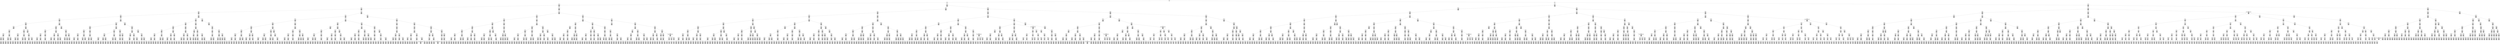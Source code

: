 digraph g {
node [shape = Mrecord];
nodo0[label="{EO: 0|cost: 0.0|A: null}"]
nodo1[label="{EO: 1|cost: 1.0|A: GoK10}"]
nodo3[label="{EO: 3|cost: 2.0|A: GoJ10|
Posicion\nAgente:\nK10
Infectados:\n0
Escapados:\n2
	posicion:\nM8
	posicion:\nM15
}"]
nodo7[label="{EO: 7|cost: 3.0|A: GoI10|
Posicion\nAgente:\nJ10
Infectados:\n0
Escapados:\n2
	posicion:\nM8
	posicion:\nM15
}"]
nodo15[label="{EO: 15|cost: 4.0|A: GoH10|
Posicion\nAgente:\nI10
Infectados:\n0
Escapados:\n2
	posicion:\nM8
	posicion:\nM15
}"]
nodo29[label="{EO: 29|cost: 5.0|A: GoF10|
Posicion\nAgente:\nH10
Infectados:\n0
Escapados:\n2
	posicion:\nM8
	posicion:\nM15
}"]
nodo54[label="{EO: 54|cost: 6.0|A: GoE10|
Posicion\nAgente:\nF10
Infectados:\n0
Escapados:\n2
	posicion:\nM8
	posicion:\nM15
}"]
nodo100[label="{EO: 100|cost: 7.0|A: GoD10|
Posicion\nAgente:\nE10
Infectados:\n0
Escapados:\n2
	posicion:\nM8
	posicion:\nM15
}"]
nodo178[label="{EO: 178|cost: 8.0|A: GoC10|
Posicion\nAgente:\nD10
Infectados:\n0
Escapados:\n2
	posicion:\nM8
	posicion:\nM15
}"]
nodo311[label="{EO: 311|cost: 9.0|A: GoA10|
Posicion\nAgente:\nC10
Infectados:\n0
Escapados:\n2
	posicion:\nM8
	posicion:\nM15
}"]
nodo538[label="{EO: 538|cost: 10.0|A: GoA9|
Posicion\nAgente:\nA10
Infectados:\n0
Escapados:\n2
	posicion:\nM8
	posicion:\nM15
}"]
nodo933[label="{EO: 933|cost: 11.0|A: GoA8|
Posicion\nAgente:\nA9
Infectados:\n0
Escapados:\n2
	posicion:\nM8
	posicion:\nM15
}"]
nodo1599[label="{EO: 1599|cost: 12.0|A: GoA7|
Posicion\nAgente:\nA8
Infectados:\n0
Escapados:\n2
	posicion:\nM8
	posicion:\nM15
}"]

nodo933 -> nodo1599;

nodo538 -> nodo933;
nodo934[label="{EO: 934|cost: 11.0|A: GoD9|
Posicion\nAgente:\nA9
Infectados:\n0
Escapados:\n2
	posicion:\nM8
	posicion:\nM15
}"]
nodo1600[label="{EO: 1600|cost: 12.0|A: GoE9|
Posicion\nAgente:\nD9
Infectados:\n0
Escapados:\n2
	posicion:\nM8
	posicion:\nM15
}"]

nodo934 -> nodo1600;

nodo538 -> nodo934;

nodo311 -> nodo538;
nodo539[label="{EO: 539|cost: 10.0|A: GoA11|
Posicion\nAgente:\nA10
Infectados:\n0
Escapados:\n2
	posicion:\nM8
	posicion:\nM15
}"]
nodo935[label="{EO: 935|cost: 11.0|A: GoA12|
Posicion\nAgente:\nA11
Infectados:\n0
Escapados:\n2
	posicion:\nM8
	posicion:\nM15
}"]
nodo1601[label="{EO: 1601|cost: 12.0|A: GoA14|
Posicion\nAgente:\nA12
Infectados:\n0
Escapados:\n2
	posicion:\nM8
	posicion:\nM15
}"]

nodo935 -> nodo1601;
nodo1602[label="{EO: 1602|cost: 12.0|A: GoC12|
Posicion\nAgente:\nA12
Infectados:\n0
Escapados:\n2
	posicion:\nM8
	posicion:\nM15
}"]

nodo935 -> nodo1602;

nodo539 -> nodo935;
nodo936[label="{EO: 936|cost: 11.0|A: GoC11|
Posicion\nAgente:\nA11
Infectados:\n0
Escapados:\n2
	posicion:\nM8
	posicion:\nM15
}"]
nodo1603[label="{EO: 1603|cost: 12.0|A: GoD11|
Posicion\nAgente:\nC11
Infectados:\n0
Escapados:\n2
	posicion:\nM8
	posicion:\nM15
}"]

nodo936 -> nodo1603;

nodo539 -> nodo936;

nodo311 -> nodo539;

nodo178 -> nodo311;

nodo100 -> nodo178;
nodo179[label="{EO: 179|cost: 8.0|A: GoD11|
Posicion\nAgente:\nD10
Infectados:\n0
Escapados:\n2
	posicion:\nM8
	posicion:\nM15
}"]
nodo312[label="{EO: 312|cost: 9.0|A: GoD12|
Posicion\nAgente:\nD11
Infectados:\n0
Escapados:\n2
	posicion:\nM8
	posicion:\nM15
}"]
nodo540[label="{EO: 540|cost: 10.0|A: GoC12|
Posicion\nAgente:\nD12
Infectados:\n0
Escapados:\n2
	posicion:\nM8
	posicion:\nM15
}"]
nodo937[label="{EO: 937|cost: 11.0|A: GoA12|
Posicion\nAgente:\nC12
Infectados:\n0
Escapados:\n2
	posicion:\nM8
	posicion:\nM15
}"]
nodo1604[label="{EO: 1604|cost: 12.0|A: GoA11|
Posicion\nAgente:\nA12
Infectados:\n0
Escapados:\n2
	posicion:\nM8
	posicion:\nM15
}"]

nodo937 -> nodo1604;
nodo1605[label="{EO: 1605|cost: 12.0|A: GoA14|
Posicion\nAgente:\nA12
Infectados:\n0
Escapados:\n2
	posicion:\nM8
	posicion:\nM15
}"]

nodo937 -> nodo1605;

nodo540 -> nodo937;
nodo938[label="{EO: 938|cost: 11.0|A: GoC11|
Posicion\nAgente:\nC12
Infectados:\n0
Escapados:\n2
	posicion:\nM8
	posicion:\nM15
}"]
nodo1606[label="{EO: 1606|cost: 12.0|A: GoC10|
Posicion\nAgente:\nC11
Infectados:\n0
Escapados:\n2
	posicion:\nM8
	posicion:\nM15
}"]

nodo938 -> nodo1606;

nodo540 -> nodo938;

nodo312 -> nodo540;
nodo541[label="{EO: 541|cost: 10.0|A: GoD13|
Posicion\nAgente:\nD12
Infectados:\n0
Escapados:\n2
	posicion:\nM8
	posicion:\nM15
}"]
nodo939[label="{EO: 939|cost: 11.0|A: GoD14|
Posicion\nAgente:\nD13
Infectados:\n0
Escapados:\n2
	posicion:\nM8
	posicion:\nM15
}"]
nodo1607[label="{EO: 1607|cost: 12.0|A: GoD15|
Posicion\nAgente:\nD14
Infectados:\n0
Escapados:\n2
	posicion:\nM8
	posicion:\nM15
}"]

nodo939 -> nodo1607;
nodo1608[label="{EO: 1608|cost: 12.0|A: GoE14|
Posicion\nAgente:\nD14
Infectados:\n0
Escapados:\n2
	posicion:\nM8
	posicion:\nM15
}"]

nodo939 -> nodo1608;

nodo541 -> nodo939;
nodo940[label="{EO: 940|cost: 11.0|A: GoE13|
Posicion\nAgente:\nD13
Infectados:\n0
Escapados:\n2
	posicion:\nM8
	posicion:\nM15
}"]
nodo1609[label="{EO: 1609|cost: 12.0|A: GoE12|
Posicion\nAgente:\nE13
Infectados:\n0
Escapados:\n2
	posicion:\nM8
	posicion:\nM15
}"]

nodo940 -> nodo1609;

nodo541 -> nodo940;

nodo312 -> nodo541;

nodo179 -> nodo312;
nodo313[label="{EO: 313|cost: 9.0|A: GoE11|
Posicion\nAgente:\nD11
Infectados:\n0
Escapados:\n2
	posicion:\nM8
	posicion:\nM15
}"]
nodo542[label="{EO: 542|cost: 10.0|A: GoF11|
Posicion\nAgente:\nE11
Infectados:\n0
Escapados:\n2
	posicion:\nM8
	posicion:\nM15
}"]
nodo941[label="{EO: 941|cost: 11.0|A: GoF12|
Posicion\nAgente:\nF11
Infectados:\n0
Escapados:\n2
	posicion:\nM8
	posicion:\nM15
}"]
nodo1610[label="{EO: 1610|cost: 12.0|A: GoE12|
Posicion\nAgente:\nF12
Infectados:\n0
Escapados:\n2
	posicion:\nM8
	posicion:\nM15
}"]

nodo941 -> nodo1610;
nodo1611[label="{EO: 1611|cost: 12.0|A: GoF13|
Posicion\nAgente:\nF12
Infectados:\n0
Escapados:\n2
	posicion:\nM8
	posicion:\nM15
}"]

nodo941 -> nodo1611;

nodo542 -> nodo941;
nodo942[label="{EO: 942|cost: 11.0|A: GoH11|
Posicion\nAgente:\nF11
Infectados:\n0
Escapados:\n2
	posicion:\nM8
	posicion:\nM15
}"]
nodo1612[label="{EO: 1612|cost: 12.0|A: GoI11|
Posicion\nAgente:\nH11
Infectados:\n0
Escapados:\n2
	posicion:\nM8
	posicion:\nM15
}"]

nodo942 -> nodo1612;

nodo542 -> nodo942;

nodo313 -> nodo542;

nodo179 -> nodo313;

nodo100 -> nodo179;

nodo54 -> nodo100;
nodo101[label="{EO: 101|cost: 7.0|A: GoE9|
Posicion\nAgente:\nE10
Infectados:\n0
Escapados:\n2
	posicion:\nM8
	posicion:\nM15
}"]
nodo180[label="{EO: 180|cost: 8.0|A: GoE8|
Posicion\nAgente:\nE9
Infectados:\n0
Escapados:\n2
	posicion:\nM8
	posicion:\nM15
}"]
nodo314[label="{EO: 314|cost: 9.0|A: GoD8|
Posicion\nAgente:\nE8
Infectados:\n0
Escapados:\n2
	posicion:\nM8
	posicion:\nM15
}"]
nodo543[label="{EO: 543|cost: 10.0|A: GoA8|
Posicion\nAgente:\nD8
Infectados:\n0
Escapados:\n2
	posicion:\nM8
	posicion:\nM15
}"]
nodo943[label="{EO: 943|cost: 11.0|A: GoA7|
Posicion\nAgente:\nA8
Infectados:\n0
Escapados:\n2
	posicion:\nM8
	posicion:\nM15
}"]
nodo1613[label="{EO: 1613|cost: 12.0|A: GoA6|
Posicion\nAgente:\nA7
Infectados:\n0
Escapados:\n2
	posicion:\nM8
	posicion:\nM15
}"]

nodo943 -> nodo1613;
nodo1614[label="{EO: 1614|cost: 12.0|A: GoD7|
Posicion\nAgente:\nA7
Infectados:\n0
Escapados:\n2
	posicion:\nM8
	posicion:\nM15
}"]

nodo943 -> nodo1614;

nodo543 -> nodo943;
nodo944[label="{EO: 944|cost: 11.0|A: GoA9|
Posicion\nAgente:\nA8
Infectados:\n0
Escapados:\n2
	posicion:\nM8
	posicion:\nM15
}"]
nodo1615[label="{EO: 1615|cost: 12.0|A: GoA10|
Posicion\nAgente:\nA9
Infectados:\n0
Escapados:\n2
	posicion:\nM8
	posicion:\nM15
}"]

nodo944 -> nodo1615;
nodo1616[label="{EO: 1616|cost: 12.0|A: GoD9|
Posicion\nAgente:\nA9
Infectados:\n0
Escapados:\n2
	posicion:\nM8
	posicion:\nM15
}"]

nodo944 -> nodo1616;

nodo543 -> nodo944;

nodo314 -> nodo543;
nodo544[label="{EO: 544|cost: 10.0|A: GoD9|
Posicion\nAgente:\nD8
Infectados:\n0
Escapados:\n2
	posicion:\nM8
	posicion:\nM15
}"]
nodo945[label="{EO: 945|cost: 11.0|A: GoD10|
Posicion\nAgente:\nD9
Infectados:\n0
Escapados:\n2
	posicion:\nM8
	posicion:\nM15
}"]
nodo1617[label="{EO: 1617|cost: 12.0|A: GoC10|
Posicion\nAgente:\nD10
Infectados:\n0
Escapados:\n2
	posicion:\nM8
	posicion:\nM15
}"]

nodo945 -> nodo1617;
nodo1618[label="{EO: 1618|cost: 12.0|A: GoD11|
Posicion\nAgente:\nD10
Infectados:\n0
Escapados:\n2
	posicion:\nM8
	posicion:\nM15
}"]

nodo945 -> nodo1618;

nodo544 -> nodo945;

nodo314 -> nodo544;

nodo180 -> nodo314;
nodo315[label="{EO: 315|cost: 9.0|A: GoE7|
Posicion\nAgente:\nE8
Infectados:\n0
Escapados:\n2
	posicion:\nM8
	posicion:\nM15
}"]
nodo545[label="{EO: 545|cost: 10.0|A: GoE6|
Posicion\nAgente:\nE7
Infectados:\n0
Escapados:\n2
	posicion:\nM8
	posicion:\nM15
}"]
nodo946[label="{EO: 946|cost: 11.0|A: GoD6|
Posicion\nAgente:\nE6
Infectados:\n0
Escapados:\n2
	posicion:\nM8
	posicion:\nM15
}"]
nodo1619[label="{EO: 1619|cost: 12.0|A: GoA6|
Posicion\nAgente:\nD6
Infectados:\n0
Escapados:\n2
	posicion:\nM8
	posicion:\nM15
}"]

nodo946 -> nodo1619;
nodo1620[label="{EO: 1620|cost: 12.0|A: GoD7|
Posicion\nAgente:\nD6
Infectados:\n0
Escapados:\n2
	posicion:\nM8
	posicion:\nM15
}"]

nodo946 -> nodo1620;

nodo545 -> nodo946;
nodo947[label="{EO: 947|cost: 11.0|A: GoE5|
Posicion\nAgente:\nE6
Infectados:\n0
Escapados:\n2
	posicion:\nM8
	posicion:\nM15
}"]
nodo1621[label="{EO: 1621|cost: 12.0|A: GoE3|
Posicion\nAgente:\nE5
Infectados:\n0
Escapados:\n2
	posicion:\nM8
	posicion:\nM15
}"]

nodo947 -> nodo1621;
nodo1622[label="{EO: 1622|cost: 12.0|A: GoF5|
Posicion\nAgente:\nE5
Infectados:\n0
Escapados:\n2
	posicion:\nM8
	posicion:\nM15
}"]

nodo947 -> nodo1622;

nodo545 -> nodo947;

nodo315 -> nodo545;
nodo546[label="{EO: 546|cost: 10.0|A: GoF7|
Posicion\nAgente:\nE7
Infectados:\n0
Escapados:\n2
	posicion:\nM8
	posicion:\nM15
}"]
nodo948[label="{EO: 948|cost: 11.0|A: GoF8|
Posicion\nAgente:\nF7
Infectados:\n0
Escapados:\n2
	posicion:\nM8
	posicion:\nM15
}"]
nodo1623[label="{EO: 1623|cost: 12.0|A: GoF9|
Posicion\nAgente:\nF8
Infectados:\n0
Escapados:\n2
	posicion:\nM8
	posicion:\nM15
}"]

nodo948 -> nodo1623;

nodo546 -> nodo948;
nodo949[label="{EO: 949|cost: 11.0|A: GoG7|
Posicion\nAgente:\nF7
Infectados:\n0
Escapados:\n2
	posicion:\nM8
	posicion:\nM15
}"]
nodo1624[label="{EO: 1624|cost: 12.0|A: GoG6|
Posicion\nAgente:\nG7
Infectados:\n0
Escapados:\n2
	posicion:\nM8
	posicion:\nM15
}"]

nodo949 -> nodo1624;
nodo1625[label="{EO: 1625|cost: 12.0|A: GoH7|
Posicion\nAgente:\nG7
Infectados:\n0
Escapados:\n2
	posicion:\nM8
	posicion:\nM15
}"]

nodo949 -> nodo1625;

nodo546 -> nodo949;

nodo315 -> nodo546;

nodo180 -> nodo315;

nodo101 -> nodo180;
nodo181[label="{EO: 181|cost: 8.0|A: GoF9|
Posicion\nAgente:\nE9
Infectados:\n0
Escapados:\n2
	posicion:\nM8
	posicion:\nM15
}"]
nodo316[label="{EO: 316|cost: 9.0|A: GoH9|
Posicion\nAgente:\nF9
Infectados:\n0
Escapados:\n2
	posicion:\nM8
	posicion:\nM15
}"]
nodo547[label="{EO: 547|cost: 10.0|A: GoH8|
Posicion\nAgente:\nH9
Infectados:\n0
Escapados:\n2
	posicion:\nM8
	posicion:\nM15
}"]
nodo950[label="{EO: 950|cost: 11.0|A: GoF8|
Posicion\nAgente:\nH8
Infectados:\n0
Escapados:\n2
	posicion:\nM8
	posicion:\nM15
}"]
nodo1626[label="{EO: 1626|cost: 12.0|A: GoE8|
Posicion\nAgente:\nF8
Infectados:\n0
Escapados:\n2
	posicion:\nM8
	posicion:\nM15
}"]

nodo950 -> nodo1626;

nodo547 -> nodo950;
nodo951[label="{EO: 951|cost: 11.0|A: GoH7|
Posicion\nAgente:\nH8
Infectados:\n0
Escapados:\n2
	posicion:\nM8
	posicion:\nM15
}"]
nodo1627[label="{EO: 1627|cost: 12.0|A: GoI7|
Posicion\nAgente:\nH7
Infectados:\n0
Escapados:\n2
	posicion:\nM8
	posicion:\nM15
}"]

nodo951 -> nodo1627;

nodo547 -> nodo951;

nodo316 -> nodo547;
nodo548[label="{EO: 548|cost: 10.0|A: GoI9|
Posicion\nAgente:\nH9
Infectados:\n0
Escapados:\n2
	posicion:\nM8
	posicion:\nM15
}"]
nodo952[label="{EO: 952|cost: 11.0|A: GoJ9|
Posicion\nAgente:\nI9
Infectados:\n0
Escapados:\n2
	posicion:\nM8
	posicion:\nM15
}"]
nodo1628[label="{EO: 1628|cost: 12.0|A: GoJ8|
Posicion\nAgente:\nJ9
Infectados:\n0
Escapados:\n2
	posicion:\nM8
	posicion:\nM15
}"]

nodo952 -> nodo1628;

nodo548 -> nodo952;

nodo316 -> nodo548;

nodo181 -> nodo316;

nodo101 -> nodo181;

nodo54 -> nodo101;

nodo29 -> nodo54;
nodo55[label="{EO: 55|cost: 6.0|A: GoF11|
Posicion\nAgente:\nF10
Infectados:\n0
Escapados:\n2
	posicion:\nM8
	posicion:\nM15
}"]
nodo102[label="{EO: 102|cost: 7.0|A: GoF12|
Posicion\nAgente:\nF11
Infectados:\n0
Escapados:\n2
	posicion:\nM8
	posicion:\nM15
}"]
nodo182[label="{EO: 182|cost: 8.0|A: GoE12|
Posicion\nAgente:\nF12
Infectados:\n0
Escapados:\n2
	posicion:\nM8
	posicion:\nM15
}"]
nodo317[label="{EO: 317|cost: 9.0|A: GoD12|
Posicion\nAgente:\nE12
Infectados:\n0
Escapados:\n2
	posicion:\nM8
	posicion:\nM15
}"]
nodo549[label="{EO: 549|cost: 10.0|A: GoC12|
Posicion\nAgente:\nD12
Infectados:\n0
Escapados:\n2
	posicion:\nM8
	posicion:\nM15
}"]
nodo953[label="{EO: 953|cost: 11.0|A: GoA12|
Posicion\nAgente:\nC12
Infectados:\n0
Escapados:\n2
	posicion:\nM8
	posicion:\nM15
}"]
nodo1629[label="{EO: 1629|cost: 12.0|A: GoA11|
Posicion\nAgente:\nA12
Infectados:\n0
Escapados:\n2
	posicion:\nM8
	posicion:\nM15
}"]

nodo953 -> nodo1629;
nodo1630[label="{EO: 1630|cost: 12.0|A: GoA14|
Posicion\nAgente:\nA12
Infectados:\n0
Escapados:\n2
	posicion:\nM8
	posicion:\nM15
}"]

nodo953 -> nodo1630;

nodo549 -> nodo953;
nodo954[label="{EO: 954|cost: 11.0|A: GoC11|
Posicion\nAgente:\nC12
Infectados:\n0
Escapados:\n2
	posicion:\nM8
	posicion:\nM15
}"]
nodo1631[label="{EO: 1631|cost: 12.0|A: GoC10|
Posicion\nAgente:\nC11
Infectados:\n0
Escapados:\n2
	posicion:\nM8
	posicion:\nM15
}"]

nodo954 -> nodo1631;
nodo1632[label="{EO: 1632|cost: 12.0|A: GoD11|
Posicion\nAgente:\nC11
Infectados:\n0
Escapados:\n2
	posicion:\nM8
	posicion:\nM15
}"]

nodo954 -> nodo1632;

nodo549 -> nodo954;

nodo317 -> nodo549;
nodo550[label="{EO: 550|cost: 10.0|A: GoD13|
Posicion\nAgente:\nD12
Infectados:\n0
Escapados:\n2
	posicion:\nM8
	posicion:\nM15
}"]
nodo955[label="{EO: 955|cost: 11.0|A: GoD14|
Posicion\nAgente:\nD13
Infectados:\n0
Escapados:\n2
	posicion:\nM8
	posicion:\nM15
}"]
nodo1633[label="{EO: 1633|cost: 12.0|A: GoD15|
Posicion\nAgente:\nD14
Infectados:\n0
Escapados:\n2
	posicion:\nM8
	posicion:\nM15
}"]

nodo955 -> nodo1633;
nodo1634[label="{EO: 1634|cost: 12.0|A: GoE14|
Posicion\nAgente:\nD14
Infectados:\n0
Escapados:\n2
	posicion:\nM8
	posicion:\nM15
}"]

nodo955 -> nodo1634;

nodo550 -> nodo955;
nodo956[label="{EO: 956|cost: 11.0|A: GoE13|
Posicion\nAgente:\nD13
Infectados:\n0
Escapados:\n2
	posicion:\nM8
	posicion:\nM15
}"]

nodo550 -> nodo956;

nodo317 -> nodo550;

nodo182 -> nodo317;
nodo318[label="{EO: 318|cost: 9.0|A: GoE11|
Posicion\nAgente:\nE12
Infectados:\n0
Escapados:\n2
	posicion:\nM8
	posicion:\nM15
}"]
nodo551[label="{EO: 551|cost: 10.0|A: GoE10|
Posicion\nAgente:\nE11
Infectados:\n0
Escapados:\n2
	posicion:\nM8
	posicion:\nM15
}"]
nodo957[label="{EO: 957|cost: 11.0|A: GoD10|
Posicion\nAgente:\nE10
Infectados:\n0
Escapados:\n2
	posicion:\nM8
	posicion:\nM15
}"]
nodo1635[label="{EO: 1635|cost: 12.0|A: GoC10|
Posicion\nAgente:\nD10
Infectados:\n0
Escapados:\n2
	posicion:\nM8
	posicion:\nM15
}"]

nodo957 -> nodo1635;
nodo1636[label="{EO: 1636|cost: 12.0|A: GoD11|
Posicion\nAgente:\nD10
Infectados:\n0
Escapados:\n2
	posicion:\nM8
	posicion:\nM15
}"]

nodo957 -> nodo1636;

nodo551 -> nodo957;
nodo958[label="{EO: 958|cost: 11.0|A: GoE9|
Posicion\nAgente:\nE10
Infectados:\n0
Escapados:\n2
	posicion:\nM8
	posicion:\nM15
}"]
nodo1637[label="{EO: 1637|cost: 12.0|A: GoE8|
Posicion\nAgente:\nE9
Infectados:\n0
Escapados:\n2
	posicion:\nM8
	posicion:\nM15
}"]

nodo958 -> nodo1637;
nodo1638[label="{EO: 1638|cost: 12.0|A: GoF9|
Posicion\nAgente:\nE9
Infectados:\n0
Escapados:\n2
	posicion:\nM8
	posicion:\nM15
}"]

nodo958 -> nodo1638;

nodo551 -> nodo958;

nodo318 -> nodo551;

nodo182 -> nodo318;

nodo102 -> nodo182;
nodo183[label="{EO: 183|cost: 8.0|A: GoF13|
Posicion\nAgente:\nF12
Infectados:\n0
Escapados:\n2
	posicion:\nM8
	posicion:\nM15
}"]
nodo319[label="{EO: 319|cost: 9.0|A: GoF14|
Posicion\nAgente:\nF13
Infectados:\n0
Escapados:\n2
	posicion:\nM8
	posicion:\nM15
}"]
nodo552[label="{EO: 552|cost: 10.0|A: GoF15|
Posicion\nAgente:\nF14
Infectados:\n0
Escapados:\n2
	posicion:\nM8
	posicion:\nM15
}"]
nodo959[label="{EO: 959|cost: 11.0|A: GoE15|
Posicion\nAgente:\nF15
Infectados:\n0
Escapados:\n2
	posicion:\nM8
	posicion:\nM15
}"]
nodo1639[label="{EO: 1639|cost: 12.0|A: GoD15|
Posicion\nAgente:\nE15
Infectados:\n0
Escapados:\n2
	posicion:\nM8
	posicion:\nM15
}"]

nodo959 -> nodo1639;
nodo1640[label="{EO: 1640|cost: 12.0|A: GoE14|
Posicion\nAgente:\nE15
Infectados:\n0
Escapados:\n2
	posicion:\nM8
	posicion:\nM15
}"]

nodo959 -> nodo1640;

nodo552 -> nodo959;
nodo960[label="{EO: 960|cost: 11.0|A: GoF16|
Posicion\nAgente:\nF15
Infectados:\n0
Escapados:\n2
	posicion:\nM8
	posicion:\nM15
}"]
nodo1641[label="{EO: 1641|cost: 12.0|A: GoF17|
Posicion\nAgente:\nF16
Infectados:\n0
Escapados:\n2
	posicion:\nM8
	posicion:\nM15
}"]

nodo960 -> nodo1641;
nodo1642[label="{EO: 1642|cost: 12.0|A: GoH16|
Posicion\nAgente:\nF16
Infectados:\n0
Escapados:\n2
	posicion:\nM8
	posicion:\nM15
}"]

nodo960 -> nodo1642;

nodo552 -> nodo960;
nodo961[label="{EO: 961|cost: 11.0|A: GoH15|
Posicion\nAgente:\nF15
Infectados:\n0
Escapados:\n2
	posicion:\nM8
	posicion:\nM15
}"]
nodo1643[label="{EO: 1643|cost: 12.0|A: GoH14|
Posicion\nAgente:\nH15
Infectados:\n0
Escapados:\n2
	posicion:\nM8
	posicion:\nM15
}"]

nodo961 -> nodo1643;
nodo1644[label="{EO: 1644|cost: 12.0|A: GoI15|
Posicion\nAgente:\nH15
Infectados:\n0
Escapados:\n2
	posicion:\nM8
	posicion:\nM15
}"]

nodo961 -> nodo1644;

nodo552 -> nodo961;

nodo319 -> nodo552;
nodo553[label="{EO: 553|cost: 10.0|A: GoH14|
Posicion\nAgente:\nF14
Infectados:\n0
Escapados:\n2
	posicion:\nM8
	posicion:\nM15
}"]
nodo962[label="{EO: 962|cost: 11.0|A: GoH13|
Posicion\nAgente:\nH14
Infectados:\n0
Escapados:\n2
	posicion:\nM8
	posicion:\nM15
}"]
nodo1645[label="{EO: 1645|cost: 12.0|A: GoH12|
Posicion\nAgente:\nH13
Infectados:\n0
Escapados:\n2
	posicion:\nM8
	posicion:\nM15
}"]

nodo962 -> nodo1645;
nodo1646[label="{EO: 1646|cost: 12.0|A: GoI13|
Posicion\nAgente:\nH13
Infectados:\n0
Escapados:\n2
	posicion:\nM8
	posicion:\nM15
}"]

nodo962 -> nodo1646;

nodo553 -> nodo962;
nodo963[label="{EO: 963|cost: 11.0|A: GoI14|
Posicion\nAgente:\nH14
Infectados:\n0
Escapados:\n2
	posicion:\nM8
	posicion:\nM15
}"]
nodo1647[label="{EO: 1647|cost: 12.0|A: GoI15|
Posicion\nAgente:\nI14
Infectados:\n0
Escapados:\n2
	posicion:\nM8
	posicion:\nM15
}"]

nodo963 -> nodo1647;
nodo1648[label="{EO: 1648|cost: 12.0|A: GoJ14|
Posicion\nAgente:\nI14
Infectados:\n0
Escapados:\n2
	posicion:\nM8
	posicion:\nM15
}"]

nodo963 -> nodo1648;

nodo553 -> nodo963;

nodo319 -> nodo553;

nodo183 -> nodo319;
nodo320[label="{EO: 320|cost: 9.0|A: GoH13|
Posicion\nAgente:\nF13
Infectados:\n0
Escapados:\n2
	posicion:\nM8
	posicion:\nM15
}"]
nodo554[label="{EO: 554|cost: 10.0|A: GoH12|
Posicion\nAgente:\nH13
Infectados:\n0
Escapados:\n2
	posicion:\nM8
	posicion:\nM15
}"]
nodo964[label="{EO: 964|cost: 11.0|A: GoH11|
Posicion\nAgente:\nH12
Infectados:\n0
Escapados:\n2
	posicion:\nM8
	posicion:\nM15
}"]
nodo1649[label="{EO: 1649|cost: 12.0|A: GoI11|
Posicion\nAgente:\nH11
Infectados:\n0
Escapados:\n2
	posicion:\nM8
	posicion:\nM15
}"]

nodo964 -> nodo1649;

nodo554 -> nodo964;

nodo320 -> nodo554;
nodo555[label="{EO: 555|cost: 10.0|A: GoI13|
Posicion\nAgente:\nH13
Infectados:\n0
Escapados:\n2
	posicion:\nM8
	posicion:\nM15
}"]
nodo965[label="{EO: 965|cost: 11.0|A: GoI14|
Posicion\nAgente:\nI13
Infectados:\n0
Escapados:\n2
	posicion:\nM8
	posicion:\nM15
}"]
nodo1650[label="{EO: 1650|cost: 12.0|A: GoI15|
Posicion\nAgente:\nI14
Infectados:\n0
Escapados:\n2
	posicion:\nM8
	posicion:\nM15
}"]

nodo965 -> nodo1650;
nodo1651[label="{EO: 1651|cost: 12.0|A: GoJ14|
Posicion\nAgente:\nI14
Infectados:\n0
Escapados:\n2
	posicion:\nM8
	posicion:\nM15
}"]

nodo965 -> nodo1651;

nodo555 -> nodo965;

nodo320 -> nodo555;

nodo183 -> nodo320;

nodo102 -> nodo183;

nodo55 -> nodo102;
nodo103[label="{EO: 103|cost: 7.0|A: GoH11|
Posicion\nAgente:\nF11
Infectados:\n0
Escapados:\n2
	posicion:\nM8
	posicion:\nM15
}"]
nodo184[label="{EO: 184|cost: 8.0|A: GoI11|
Posicion\nAgente:\nH11
Infectados:\n0
Escapados:\n2
	posicion:\nM8
	posicion:\nM15
}"]
nodo321[label="{EO: 321|cost: 9.0|A: GoI12|
Posicion\nAgente:\nI11
Infectados:\n0
Escapados:\n2
	posicion:\nM8
	posicion:\nM15
}"]
nodo556[label="{EO: 556|cost: 10.0|A: GoH12|
Posicion\nAgente:\nI12
Infectados:\n0
Escapados:\n2
	posicion:\nM8
	posicion:\nM15
}"]
nodo966[label="{EO: 966|cost: 11.0|A: GoF12|
Posicion\nAgente:\nH12
Infectados:\n0
Escapados:\n2
	posicion:\nM8
	posicion:\nM15
}"]
nodo1652[label="{EO: 1652|cost: 12.0|A: GoE12|
Posicion\nAgente:\nF12
Infectados:\n0
Escapados:\n2
	posicion:\nM8
	posicion:\nM15
}"]

nodo966 -> nodo1652;
nodo1653[label="{EO: 1653|cost: 12.0|A: GoF13|
Posicion\nAgente:\nF12
Infectados:\n0
Escapados:\n2
	posicion:\nM8
	posicion:\nM15
}"]

nodo966 -> nodo1653;

nodo556 -> nodo966;

nodo321 -> nodo556;
nodo557[label="{EO: 557|cost: 10.0|A: GoI13|
Posicion\nAgente:\nI12
Infectados:\n0
Escapados:\n2
	posicion:\nM8
	posicion:\nM15
}"]
nodo967[label="{EO: 967|cost: 11.0|A: GoH13|
Posicion\nAgente:\nI13
Infectados:\n0
Escapados:\n2
	posicion:\nM8
	posicion:\nM15
}"]
nodo1654[label="{EO: 1654|cost: 12.0|A: GoF13|
Posicion\nAgente:\nH13
Infectados:\n0
Escapados:\n2
	posicion:\nM8
	posicion:\nM15
}"]

nodo967 -> nodo1654;
nodo1655[label="{EO: 1655|cost: 12.0|A: GoH12|
Posicion\nAgente:\nH13
Infectados:\n0
Escapados:\n2
	posicion:\nM8
	posicion:\nM15
}"]

nodo967 -> nodo1655;

nodo557 -> nodo967;
nodo968[label="{EO: 968|cost: 11.0|A: GoI14|
Posicion\nAgente:\nI13
Infectados:\n0
Escapados:\n2
	posicion:\nM8
	posicion:\nM15
}"]
nodo1656[label="{EO: 1656|cost: 12.0|A: GoI15|
Posicion\nAgente:\nI14
Infectados:\n0
Escapados:\n2
	posicion:\nM8
	posicion:\nM15
}"]

nodo968 -> nodo1656;
nodo1657[label="{EO: 1657|cost: 12.0|A: GoJ14|
Posicion\nAgente:\nI14
Infectados:\n0
Escapados:\n2
	posicion:\nM8
	posicion:\nM15
}"]

nodo968 -> nodo1657;

nodo557 -> nodo968;

nodo321 -> nodo557;

nodo184 -> nodo321;
nodo322[label="{EO: 322|cost: 9.0|A: GoJ11|
Posicion\nAgente:\nI11
Infectados:\n0
Escapados:\n2
	posicion:\nM8
	posicion:\nM15
}"]
nodo558[label="{EO: 558|cost: 10.0|A: GoK11|
Posicion\nAgente:\nJ11
Infectados:\n0
Escapados:\n2
	posicion:\nM8
	posicion:\nM15
}"]
nodo969[label="{EO: 969|cost: 11.0|A: GoK12|
Posicion\nAgente:\nK11
Infectados:\n0
Escapados:\n2
	posicion:\nM8
	posicion:\nM15
}"]
nodo1658[label="{EO: 1658|cost: 12.0|A: GoJ12|
Posicion\nAgente:\nK12
Infectados:\n0
Escapados:\n2
	posicion:\nM8
	posicion:\nM15
}"]

nodo969 -> nodo1658;

nodo558 -> nodo969;
nodo970[label="{EO: 970|cost: 11.0|A: GoL11|
Posicion\nAgente:\nK11
Infectados:\n0
Escapados:\n2
	posicion:\nM8
	posicion:\nM15
}"]
nodo1659[label="{EO: 1659|cost: 12.0|A: GoL10|
Posicion\nAgente:\nL11
Infectados:\n0
Escapados:\n2
	posicion:\nM8
	posicion:\nM15
}"]

nodo970 -> nodo1659;
nodo1660[label="{EO: 1660|cost: 12.0|A: GoM11|
Posicion\nAgente:\nL11
Infectados:\n0
Escapados:\n2
	posicion:\nM8
	posicion:\nM15
}"]

nodo970 -> nodo1660;

nodo558 -> nodo970;

nodo322 -> nodo558;

nodo184 -> nodo322;

nodo103 -> nodo184;

nodo55 -> nodo103;

nodo29 -> nodo55;

nodo15 -> nodo29;
nodo30[label="{EO: 30|cost: 5.0|A: GoH9|
Posicion\nAgente:\nH10
Infectados:\n0
Escapados:\n2
	posicion:\nM8
	posicion:\nM15
}"]
nodo56[label="{EO: 56|cost: 6.0|A: GoH8|
Posicion\nAgente:\nH9
Infectados:\n0
Escapados:\n2
	posicion:\nM8
	posicion:\nM15
}"]
nodo104[label="{EO: 104|cost: 7.0|A: GoF8|
Posicion\nAgente:\nH8
Infectados:\n0
Escapados:\n2
	posicion:\nM8
	posicion:\nM15
}"]
nodo185[label="{EO: 185|cost: 8.0|A: GoE8|
Posicion\nAgente:\nF8
Infectados:\n0
Escapados:\n2
	posicion:\nM8
	posicion:\nM15
}"]
nodo323[label="{EO: 323|cost: 9.0|A: GoD8|
Posicion\nAgente:\nE8
Infectados:\n0
Escapados:\n2
	posicion:\nM8
	posicion:\nM15
}"]
nodo559[label="{EO: 559|cost: 10.0|A: GoA8|
Posicion\nAgente:\nD8
Infectados:\n0
Escapados:\n2
	posicion:\nM8
	posicion:\nM15
}"]
nodo971[label="{EO: 971|cost: 11.0|A: GoA7|
Posicion\nAgente:\nA8
Infectados:\n0
Escapados:\n2
	posicion:\nM8
	posicion:\nM15
}"]
nodo1661[label="{EO: 1661|cost: 12.0|A: GoA6|
Posicion\nAgente:\nA7
Infectados:\n0
Escapados:\n2
	posicion:\nM8
	posicion:\nM15
}"]

nodo971 -> nodo1661;
nodo1662[label="{EO: 1662|cost: 12.0|A: GoD7|
Posicion\nAgente:\nA7
Infectados:\n0
Escapados:\n2
	posicion:\nM8
	posicion:\nM15
}"]

nodo971 -> nodo1662;

nodo559 -> nodo971;
nodo972[label="{EO: 972|cost: 11.0|A: GoA9|
Posicion\nAgente:\nA8
Infectados:\n0
Escapados:\n2
	posicion:\nM8
	posicion:\nM15
}"]
nodo1663[label="{EO: 1663|cost: 12.0|A: GoA10|
Posicion\nAgente:\nA9
Infectados:\n0
Escapados:\n2
	posicion:\nM8
	posicion:\nM15
}"]

nodo972 -> nodo1663;
nodo1664[label="{EO: 1664|cost: 12.0|A: GoD9|
Posicion\nAgente:\nA9
Infectados:\n0
Escapados:\n2
	posicion:\nM8
	posicion:\nM15
}"]

nodo972 -> nodo1664;

nodo559 -> nodo972;

nodo323 -> nodo559;
nodo560[label="{EO: 560|cost: 10.0|A: GoD9|
Posicion\nAgente:\nD8
Infectados:\n0
Escapados:\n2
	posicion:\nM8
	posicion:\nM15
}"]
nodo973[label="{EO: 973|cost: 11.0|A: GoD10|
Posicion\nAgente:\nD9
Infectados:\n0
Escapados:\n2
	posicion:\nM8
	posicion:\nM15
}"]
nodo1665[label="{EO: 1665|cost: 12.0|A: GoC10|
Posicion\nAgente:\nD10
Infectados:\n0
Escapados:\n2
	posicion:\nM8
	posicion:\nM15
}"]

nodo973 -> nodo1665;
nodo1666[label="{EO: 1666|cost: 12.0|A: GoD11|
Posicion\nAgente:\nD10
Infectados:\n0
Escapados:\n2
	posicion:\nM8
	posicion:\nM15
}"]

nodo973 -> nodo1666;

nodo560 -> nodo973;
nodo974[label="{EO: 974|cost: 11.0|A: GoE9|
Posicion\nAgente:\nD9
Infectados:\n0
Escapados:\n2
	posicion:\nM8
	posicion:\nM15
}"]
nodo1667[label="{EO: 1667|cost: 12.0|A: GoF9|
Posicion\nAgente:\nE9
Infectados:\n0
Escapados:\n2
	posicion:\nM8
	posicion:\nM15
}"]

nodo974 -> nodo1667;

nodo560 -> nodo974;

nodo323 -> nodo560;

nodo185 -> nodo323;
nodo324[label="{EO: 324|cost: 9.0|A: GoE7|
Posicion\nAgente:\nE8
Infectados:\n0
Escapados:\n2
	posicion:\nM8
	posicion:\nM15
}"]
nodo561[label="{EO: 561|cost: 10.0|A: GoE6|
Posicion\nAgente:\nE7
Infectados:\n0
Escapados:\n2
	posicion:\nM8
	posicion:\nM15
}"]
nodo975[label="{EO: 975|cost: 11.0|A: GoD6|
Posicion\nAgente:\nE6
Infectados:\n0
Escapados:\n2
	posicion:\nM8
	posicion:\nM15
}"]
nodo1668[label="{EO: 1668|cost: 12.0|A: GoA6|
Posicion\nAgente:\nD6
Infectados:\n0
Escapados:\n2
	posicion:\nM8
	posicion:\nM15
}"]

nodo975 -> nodo1668;
nodo1669[label="{EO: 1669|cost: 12.0|A: GoD7|
Posicion\nAgente:\nD6
Infectados:\n0
Escapados:\n2
	posicion:\nM8
	posicion:\nM15
}"]

nodo975 -> nodo1669;

nodo561 -> nodo975;
nodo976[label="{EO: 976|cost: 11.0|A: GoE5|
Posicion\nAgente:\nE6
Infectados:\n0
Escapados:\n2
	posicion:\nM8
	posicion:\nM15
}"]
nodo1670[label="{EO: 1670|cost: 12.0|A: GoE3|
Posicion\nAgente:\nE5
Infectados:\n0
Escapados:\n2
	posicion:\nM8
	posicion:\nM15
}"]

nodo976 -> nodo1670;
nodo1671[label="{EO: 1671|cost: 12.0|A: GoF5|
Posicion\nAgente:\nE5
Infectados:\n0
Escapados:\n2
	posicion:\nM8
	posicion:\nM15
}"]

nodo976 -> nodo1671;

nodo561 -> nodo976;

nodo324 -> nodo561;
nodo562[label="{EO: 562|cost: 10.0|A: GoF7|
Posicion\nAgente:\nE7
Infectados:\n0
Escapados:\n2
	posicion:\nM8
	posicion:\nM15
}"]
nodo977[label="{EO: 977|cost: 11.0|A: GoG7|
Posicion\nAgente:\nF7
Infectados:\n0
Escapados:\n2
	posicion:\nM8
	posicion:\nM15
}"]
nodo1672[label="{EO: 1672|cost: 12.0|A: GoG6|
Posicion\nAgente:\nG7
Infectados:\n0
Escapados:\n2
	posicion:\nM8
	posicion:\nM15
}"]

nodo977 -> nodo1672;
nodo1673[label="{EO: 1673|cost: 12.0|A: GoH7|
Posicion\nAgente:\nG7
Infectados:\n0
Escapados:\n2
	posicion:\nM8
	posicion:\nM15
}"]

nodo977 -> nodo1673;

nodo562 -> nodo977;

nodo324 -> nodo562;

nodo185 -> nodo324;

nodo104 -> nodo185;
nodo186[label="{EO: 186|cost: 8.0|A: GoF9|
Posicion\nAgente:\nF8
Infectados:\n0
Escapados:\n2
	posicion:\nM8
	posicion:\nM15
}"]
nodo325[label="{EO: 325|cost: 9.0|A: GoF10|
Posicion\nAgente:\nF9
Infectados:\n0
Escapados:\n2
	posicion:\nM8
	posicion:\nM15
}"]
nodo563[label="{EO: 563|cost: 10.0|A: GoE10|
Posicion\nAgente:\nF10
Infectados:\n0
Escapados:\n2
	posicion:\nM8
	posicion:\nM15
}"]
nodo978[label="{EO: 978|cost: 11.0|A: GoD10|
Posicion\nAgente:\nE10
Infectados:\n0
Escapados:\n2
	posicion:\nM8
	posicion:\nM15
}"]
nodo1674[label="{EO: 1674|cost: 12.0|A: GoC10|
Posicion\nAgente:\nD10
Infectados:\n0
Escapados:\n2
	posicion:\nM8
	posicion:\nM15
}"]

nodo978 -> nodo1674;
nodo1675[label="{EO: 1675|cost: 12.0|A: GoD11|
Posicion\nAgente:\nD10
Infectados:\n0
Escapados:\n2
	posicion:\nM8
	posicion:\nM15
}"]

nodo978 -> nodo1675;

nodo563 -> nodo978;
nodo979[label="{EO: 979|cost: 11.0|A: GoE9|
Posicion\nAgente:\nE10
Infectados:\n0
Escapados:\n2
	posicion:\nM8
	posicion:\nM15
}"]
nodo1676[label="{EO: 1676|cost: 12.0|A: GoE8|
Posicion\nAgente:\nE9
Infectados:\n0
Escapados:\n2
	posicion:\nM8
	posicion:\nM15
}"]

nodo979 -> nodo1676;

nodo563 -> nodo979;

nodo325 -> nodo563;
nodo564[label="{EO: 564|cost: 10.0|A: GoF11|
Posicion\nAgente:\nF10
Infectados:\n0
Escapados:\n2
	posicion:\nM8
	posicion:\nM15
}"]
nodo980[label="{EO: 980|cost: 11.0|A: GoF12|
Posicion\nAgente:\nF11
Infectados:\n0
Escapados:\n2
	posicion:\nM8
	posicion:\nM15
}"]
nodo1677[label="{EO: 1677|cost: 12.0|A: GoE12|
Posicion\nAgente:\nF12
Infectados:\n0
Escapados:\n2
	posicion:\nM8
	posicion:\nM15
}"]

nodo980 -> nodo1677;
nodo1678[label="{EO: 1678|cost: 12.0|A: GoF13|
Posicion\nAgente:\nF12
Infectados:\n0
Escapados:\n2
	posicion:\nM8
	posicion:\nM15
}"]

nodo980 -> nodo1678;

nodo564 -> nodo980;
nodo981[label="{EO: 981|cost: 11.0|A: GoH11|
Posicion\nAgente:\nF11
Infectados:\n0
Escapados:\n2
	posicion:\nM8
	posicion:\nM15
}"]
nodo1679[label="{EO: 1679|cost: 12.0|A: GoI11|
Posicion\nAgente:\nH11
Infectados:\n0
Escapados:\n2
	posicion:\nM8
	posicion:\nM15
}"]

nodo981 -> nodo1679;

nodo564 -> nodo981;

nodo325 -> nodo564;

nodo186 -> nodo325;

nodo104 -> nodo186;

nodo56 -> nodo104;
nodo105[label="{EO: 105|cost: 7.0|A: GoH7|
Posicion\nAgente:\nH8
Infectados:\n0
Escapados:\n2
	posicion:\nM8
	posicion:\nM15
}"]
nodo187[label="{EO: 187|cost: 8.0|A: GoI7|
Posicion\nAgente:\nH7
Infectados:\n0
Escapados:\n2
	posicion:\nM8
	posicion:\nM15
}"]
nodo326[label="{EO: 326|cost: 9.0|A: GoI8|
Posicion\nAgente:\nI7
Infectados:\n0
Escapados:\n2
	posicion:\nM8
	posicion:\nM15
}"]
nodo565[label="{EO: 565|cost: 10.0|A: GoI9|
Posicion\nAgente:\nI8
Infectados:\n0
Escapados:\n2
	posicion:\nM8
	posicion:\nM15
}"]
nodo982[label="{EO: 982|cost: 11.0|A: GoJ9|
Posicion\nAgente:\nI9
Infectados:\n0
Escapados:\n2
	posicion:\nM8
	posicion:\nM15
}"]
nodo1680[label="{EO: 1680|cost: 12.0|A: GoJ8|
Posicion\nAgente:\nJ9
Infectados:\n0
Escapados:\n2
	posicion:\nM8
	posicion:\nM15
}"]

nodo982 -> nodo1680;

nodo565 -> nodo982;

nodo326 -> nodo565;

nodo187 -> nodo326;
nodo327[label="{EO: 327|cost: 9.0|A: GoJ7|
Posicion\nAgente:\nI7
Infectados:\n0
Escapados:\n2
	posicion:\nM8
	posicion:\nM15
}"]
nodo566[label="{EO: 566|cost: 10.0|A: GoJ6|
Posicion\nAgente:\nJ7
Infectados:\n0
Escapados:\n2
	posicion:\nM8
	posicion:\nM15
}"]
nodo983[label="{EO: 983|cost: 11.0|A: GoI6|
Posicion\nAgente:\nJ6
Infectados:\n0
Escapados:\n2
	posicion:\nM8
	posicion:\nM15
}"]
nodo1681[label="{EO: 1681|cost: 12.0|A: GoH6|
Posicion\nAgente:\nI6
Infectados:\n0
Escapados:\n2
	posicion:\nM8
	posicion:\nM15
}"]

nodo983 -> nodo1681;

nodo566 -> nodo983;
nodo984[label="{EO: 984|cost: 11.0|A: GoJ5|
Posicion\nAgente:\nJ6
Infectados:\n0
Escapados:\n2
	posicion:\nM8
	posicion:\nM15
}"]
nodo1682[label="{EO: 1682|cost: 12.0|A: GoJ3|
Posicion\nAgente:\nJ5
Infectados:\n0
Escapados:\n2
	posicion:\nM8
	posicion:\nM15
}"]

nodo984 -> nodo1682;
nodo1683[label="{EO: 1683|cost: 12.0|A: GoK5|
Posicion\nAgente:\nJ5
Infectados:\n0
Escapados:\n2
	posicion:\nM8
	posicion:\nM15
}"]

nodo984 -> nodo1683;

nodo566 -> nodo984;

nodo327 -> nodo566;
nodo567[label="{EO: 567|cost: 10.0|A: GoK7|
Posicion\nAgente:\nJ7
Infectados:\n0
Escapados:\n2
	posicion:\nM8
	posicion:\nM15
}"]
nodo985[label="{EO: 985|cost: 11.0|A: GoK8|
Posicion\nAgente:\nK7
Infectados:\n0
Escapados:\n2
	posicion:\nM8
	posicion:\nM15
}"]
nodo1684[label="{EO: 1684|cost: 12.0|A: GoJ8|
Posicion\nAgente:\nK8
Infectados:\n0
Escapados:\n2
	posicion:\nM8
	posicion:\nM15
}"]

nodo985 -> nodo1684;

nodo567 -> nodo985;
nodo986[label="{EO: 986|cost: 11.0|A: GoL7|
Posicion\nAgente:\nK7
Infectados:\n0
Escapados:\n2
	posicion:\nM8
	posicion:\nM15
}"]
nodo1685[label="{EO: 1685|cost: 12.0|A: GoL6|
Posicion\nAgente:\nL7
Infectados:\n0
Escapados:\n2
	posicion:\nM8
	posicion:\nM15
}"]

nodo986 -> nodo1685;
nodo1686[label="{EO: 1686|cost: 12.0|A: GoM7|
Posicion\nAgente:\nL7
Infectados:\n0
Escapados:\n2
	posicion:\nM8
	posicion:\nM15
}"]

nodo986 -> nodo1686;

nodo567 -> nodo986;

nodo327 -> nodo567;

nodo187 -> nodo327;

nodo105 -> nodo187;

nodo56 -> nodo105;

nodo30 -> nodo56;
nodo57[label="{EO: 57|cost: 6.0|A: GoI9|
Posicion\nAgente:\nH9
Infectados:\n0
Escapados:\n2
	posicion:\nM8
	posicion:\nM15
}"]
nodo106[label="{EO: 106|cost: 7.0|A: GoJ9|
Posicion\nAgente:\nI9
Infectados:\n0
Escapados:\n2
	posicion:\nM8
	posicion:\nM15
}"]
nodo188[label="{EO: 188|cost: 8.0|A: GoJ8|
Posicion\nAgente:\nJ9
Infectados:\n0
Escapados:\n2
	posicion:\nM8
	posicion:\nM15
}"]
nodo328[label="{EO: 328|cost: 9.0|A: GoI8|
Posicion\nAgente:\nJ8
Infectados:\n0
Escapados:\n2
	posicion:\nM8
	posicion:\nM15
}"]
nodo568[label="{EO: 568|cost: 10.0|A: GoH8|
Posicion\nAgente:\nI8
Infectados:\n0
Escapados:\n2
	posicion:\nM8
	posicion:\nM15
}"]
nodo987[label="{EO: 987|cost: 11.0|A: GoF8|
Posicion\nAgente:\nH8
Infectados:\n0
Escapados:\n2
	posicion:\nM8
	posicion:\nM15
}"]
nodo1687[label="{EO: 1687|cost: 12.0|A: GoE8|
Posicion\nAgente:\nF8
Infectados:\n0
Escapados:\n2
	posicion:\nM8
	posicion:\nM15
}"]

nodo987 -> nodo1687;
nodo1688[label="{EO: 1688|cost: 12.0|A: GoF9|
Posicion\nAgente:\nF8
Infectados:\n0
Escapados:\n2
	posicion:\nM8
	posicion:\nM15
}"]

nodo987 -> nodo1688;

nodo568 -> nodo987;
nodo988[label="{EO: 988|cost: 11.0|A: GoH7|
Posicion\nAgente:\nH8
Infectados:\n0
Escapados:\n2
	posicion:\nM8
	posicion:\nM15
}"]
nodo1689[label="{EO: 1689|cost: 12.0|A: GoI7|
Posicion\nAgente:\nH7
Infectados:\n0
Escapados:\n2
	posicion:\nM8
	posicion:\nM15
}"]

nodo988 -> nodo1689;

nodo568 -> nodo988;

nodo328 -> nodo568;

nodo188 -> nodo328;
nodo329[label="{EO: 329|cost: 9.0|A: GoJ7|
Posicion\nAgente:\nJ8
Infectados:\n0
Escapados:\n2
	posicion:\nM8
	posicion:\nM15
}"]
nodo569[label="{EO: 569|cost: 10.0|A: GoJ6|
Posicion\nAgente:\nJ7
Infectados:\n0
Escapados:\n2
	posicion:\nM8
	posicion:\nM15
}"]
nodo989[label="{EO: 989|cost: 11.0|A: GoI6|
Posicion\nAgente:\nJ6
Infectados:\n0
Escapados:\n2
	posicion:\nM8
	posicion:\nM15
}"]
nodo1690[label="{EO: 1690|cost: 12.0|A: GoH6|
Posicion\nAgente:\nI6
Infectados:\n0
Escapados:\n2
	posicion:\nM8
	posicion:\nM15
}"]

nodo989 -> nodo1690;
nodo1691[label="{EO: 1691|cost: 12.0|A: GoI7|
Posicion\nAgente:\nI6
Infectados:\n0
Escapados:\n2
	posicion:\nM8
	posicion:\nM15
}"]

nodo989 -> nodo1691;

nodo569 -> nodo989;
nodo990[label="{EO: 990|cost: 11.0|A: GoJ5|
Posicion\nAgente:\nJ6
Infectados:\n0
Escapados:\n2
	posicion:\nM8
	posicion:\nM15
}"]
nodo1692[label="{EO: 1692|cost: 12.0|A: GoJ3|
Posicion\nAgente:\nJ5
Infectados:\n0
Escapados:\n2
	posicion:\nM8
	posicion:\nM15
}"]

nodo990 -> nodo1692;
nodo1693[label="{EO: 1693|cost: 12.0|A: GoK5|
Posicion\nAgente:\nJ5
Infectados:\n0
Escapados:\n2
	posicion:\nM8
	posicion:\nM15
}"]

nodo990 -> nodo1693;

nodo569 -> nodo990;

nodo329 -> nodo569;
nodo570[label="{EO: 570|cost: 10.0|A: GoK7|
Posicion\nAgente:\nJ7
Infectados:\n0
Escapados:\n2
	posicion:\nM8
	posicion:\nM15
}"]
nodo991[label="{EO: 991|cost: 11.0|A: GoK8|
Posicion\nAgente:\nK7
Infectados:\n0
Escapados:\n2
	posicion:\nM8
	posicion:\nM15
}"]

nodo570 -> nodo991;
nodo992[label="{EO: 992|cost: 11.0|A: GoL7|
Posicion\nAgente:\nK7
Infectados:\n0
Escapados:\n2
	posicion:\nM8
	posicion:\nM15
}"]
nodo1694[label="{EO: 1694|cost: 12.0|A: GoL6|
Posicion\nAgente:\nL7
Infectados:\n0
Escapados:\n2
	posicion:\nM8
	posicion:\nM15
}"]

nodo992 -> nodo1694;
nodo1695[label="{EO: 1695|cost: 12.0|A: GoM7|
Posicion\nAgente:\nL7
Infectados:\n0
Escapados:\n2
	posicion:\nM8
	posicion:\nM15
}"]

nodo992 -> nodo1695;

nodo570 -> nodo992;

nodo329 -> nodo570;

nodo188 -> nodo329;

nodo106 -> nodo188;

nodo57 -> nodo106;

nodo30 -> nodo57;

nodo15 -> nodo30;

nodo7 -> nodo15;
nodo16[label="{EO: 16|cost: 4.0|A: GoI11|
Posicion\nAgente:\nI10
Infectados:\n0
Escapados:\n2
	posicion:\nM8
	posicion:\nM15
}"]
nodo31[label="{EO: 31|cost: 5.0|A: GoI12|
Posicion\nAgente:\nI11
Infectados:\n0
Escapados:\n2
	posicion:\nM8
	posicion:\nM15
}"]
nodo58[label="{EO: 58|cost: 6.0|A: GoH12|
Posicion\nAgente:\nI12
Infectados:\n0
Escapados:\n2
	posicion:\nM8
	posicion:\nM15
}"]
nodo107[label="{EO: 107|cost: 7.0|A: GoF12|
Posicion\nAgente:\nH12
Infectados:\n0
Escapados:\n2
	posicion:\nM8
	posicion:\nM15
}"]
nodo189[label="{EO: 189|cost: 8.0|A: GoE12|
Posicion\nAgente:\nF12
Infectados:\n0
Escapados:\n2
	posicion:\nM8
	posicion:\nM15
}"]
nodo330[label="{EO: 330|cost: 9.0|A: GoD12|
Posicion\nAgente:\nE12
Infectados:\n0
Escapados:\n2
	posicion:\nM8
	posicion:\nM15
}"]
nodo571[label="{EO: 571|cost: 10.0|A: GoC12|
Posicion\nAgente:\nD12
Infectados:\n0
Escapados:\n2
	posicion:\nM8
	posicion:\nM15
}"]
nodo993[label="{EO: 993|cost: 11.0|A: GoA12|
Posicion\nAgente:\nC12
Infectados:\n0
Escapados:\n2
	posicion:\nM8
	posicion:\nM15
}"]
nodo1696[label="{EO: 1696|cost: 12.0|A: GoA11|
Posicion\nAgente:\nA12
Infectados:\n0
Escapados:\n2
	posicion:\nM8
	posicion:\nM15
}"]

nodo993 -> nodo1696;
nodo1697[label="{EO: 1697|cost: 12.0|A: GoA14|
Posicion\nAgente:\nA12
Infectados:\n0
Escapados:\n2
	posicion:\nM8
	posicion:\nM15
}"]

nodo993 -> nodo1697;

nodo571 -> nodo993;
nodo994[label="{EO: 994|cost: 11.0|A: GoC11|
Posicion\nAgente:\nC12
Infectados:\n0
Escapados:\n2
	posicion:\nM8
	posicion:\nM15
}"]
nodo1698[label="{EO: 1698|cost: 12.0|A: GoC10|
Posicion\nAgente:\nC11
Infectados:\n0
Escapados:\n2
	posicion:\nM8
	posicion:\nM15
}"]

nodo994 -> nodo1698;
nodo1699[label="{EO: 1699|cost: 12.0|A: GoD11|
Posicion\nAgente:\nC11
Infectados:\n0
Escapados:\n2
	posicion:\nM8
	posicion:\nM15
}"]

nodo994 -> nodo1699;

nodo571 -> nodo994;

nodo330 -> nodo571;
nodo572[label="{EO: 572|cost: 10.0|A: GoD13|
Posicion\nAgente:\nD12
Infectados:\n0
Escapados:\n2
	posicion:\nM8
	posicion:\nM15
}"]
nodo995[label="{EO: 995|cost: 11.0|A: GoD14|
Posicion\nAgente:\nD13
Infectados:\n0
Escapados:\n2
	posicion:\nM8
	posicion:\nM15
}"]
nodo1700[label="{EO: 1700|cost: 12.0|A: GoD15|
Posicion\nAgente:\nD14
Infectados:\n0
Escapados:\n2
	posicion:\nM8
	posicion:\nM15
}"]

nodo995 -> nodo1700;
nodo1701[label="{EO: 1701|cost: 12.0|A: GoE14|
Posicion\nAgente:\nD14
Infectados:\n0
Escapados:\n2
	posicion:\nM8
	posicion:\nM15
}"]

nodo995 -> nodo1701;

nodo572 -> nodo995;
nodo996[label="{EO: 996|cost: 11.0|A: GoE13|
Posicion\nAgente:\nD13
Infectados:\n0
Escapados:\n2
	posicion:\nM8
	posicion:\nM15
}"]

nodo572 -> nodo996;

nodo330 -> nodo572;

nodo189 -> nodo330;
nodo331[label="{EO: 331|cost: 9.0|A: GoE11|
Posicion\nAgente:\nE12
Infectados:\n0
Escapados:\n2
	posicion:\nM8
	posicion:\nM15
}"]
nodo573[label="{EO: 573|cost: 10.0|A: GoE10|
Posicion\nAgente:\nE11
Infectados:\n0
Escapados:\n2
	posicion:\nM8
	posicion:\nM15
}"]
nodo997[label="{EO: 997|cost: 11.0|A: GoD10|
Posicion\nAgente:\nE10
Infectados:\n0
Escapados:\n2
	posicion:\nM8
	posicion:\nM15
}"]
nodo1702[label="{EO: 1702|cost: 12.0|A: GoC10|
Posicion\nAgente:\nD10
Infectados:\n0
Escapados:\n2
	posicion:\nM8
	posicion:\nM15
}"]

nodo997 -> nodo1702;
nodo1703[label="{EO: 1703|cost: 12.0|A: GoD11|
Posicion\nAgente:\nD10
Infectados:\n0
Escapados:\n2
	posicion:\nM8
	posicion:\nM15
}"]

nodo997 -> nodo1703;

nodo573 -> nodo997;
nodo998[label="{EO: 998|cost: 11.0|A: GoE9|
Posicion\nAgente:\nE10
Infectados:\n0
Escapados:\n2
	posicion:\nM8
	posicion:\nM15
}"]
nodo1704[label="{EO: 1704|cost: 12.0|A: GoE8|
Posicion\nAgente:\nE9
Infectados:\n0
Escapados:\n2
	posicion:\nM8
	posicion:\nM15
}"]

nodo998 -> nodo1704;
nodo1705[label="{EO: 1705|cost: 12.0|A: GoF9|
Posicion\nAgente:\nE9
Infectados:\n0
Escapados:\n2
	posicion:\nM8
	posicion:\nM15
}"]

nodo998 -> nodo1705;

nodo573 -> nodo998;

nodo331 -> nodo573;
nodo574[label="{EO: 574|cost: 10.0|A: GoF11|
Posicion\nAgente:\nE11
Infectados:\n0
Escapados:\n2
	posicion:\nM8
	posicion:\nM15
}"]
nodo999[label="{EO: 999|cost: 11.0|A: GoH11|
Posicion\nAgente:\nF11
Infectados:\n0
Escapados:\n2
	posicion:\nM8
	posicion:\nM15
}"]
nodo1706[label="{EO: 1706|cost: 12.0|A: GoH10|
Posicion\nAgente:\nH11
Infectados:\n0
Escapados:\n2
	posicion:\nM8
	posicion:\nM15
}"]

nodo999 -> nodo1706;

nodo574 -> nodo999;

nodo331 -> nodo574;

nodo189 -> nodo331;

nodo107 -> nodo189;
nodo190[label="{EO: 190|cost: 8.0|A: GoF13|
Posicion\nAgente:\nF12
Infectados:\n0
Escapados:\n2
	posicion:\nM8
	posicion:\nM15
}"]
nodo332[label="{EO: 332|cost: 9.0|A: GoF14|
Posicion\nAgente:\nF13
Infectados:\n0
Escapados:\n2
	posicion:\nM8
	posicion:\nM15
}"]
nodo575[label="{EO: 575|cost: 10.0|A: GoF15|
Posicion\nAgente:\nF14
Infectados:\n0
Escapados:\n2
	posicion:\nM8
	posicion:\nM15
}"]
nodo1000[label="{EO: 1000|cost: 11.0|A: GoE15|
Posicion\nAgente:\nF15
Infectados:\n0
Escapados:\n2
	posicion:\nM8
	posicion:\nM15
}"]
nodo1707[label="{EO: 1707|cost: 12.0|A: GoD15|
Posicion\nAgente:\nE15
Infectados:\n0
Escapados:\n2
	posicion:\nM8
	posicion:\nM15
}"]

nodo1000 -> nodo1707;
nodo1708[label="{EO: 1708|cost: 12.0|A: GoE14|
Posicion\nAgente:\nE15
Infectados:\n0
Escapados:\n2
	posicion:\nM8
	posicion:\nM15
}"]

nodo1000 -> nodo1708;

nodo575 -> nodo1000;
nodo1001[label="{EO: 1001|cost: 11.0|A: GoF16|
Posicion\nAgente:\nF15
Infectados:\n0
Escapados:\n2
	posicion:\nM8
	posicion:\nM15
}"]
nodo1709[label="{EO: 1709|cost: 12.0|A: GoF17|
Posicion\nAgente:\nF16
Infectados:\n0
Escapados:\n2
	posicion:\nM8
	posicion:\nM15
}"]

nodo1001 -> nodo1709;
nodo1710[label="{EO: 1710|cost: 12.0|A: GoH16|
Posicion\nAgente:\nF16
Infectados:\n0
Escapados:\n2
	posicion:\nM8
	posicion:\nM15
}"]

nodo1001 -> nodo1710;

nodo575 -> nodo1001;
nodo1002[label="{EO: 1002|cost: 11.0|A: GoH15|
Posicion\nAgente:\nF15
Infectados:\n0
Escapados:\n2
	posicion:\nM8
	posicion:\nM15
}"]
nodo1711[label="{EO: 1711|cost: 12.0|A: GoH14|
Posicion\nAgente:\nH15
Infectados:\n0
Escapados:\n2
	posicion:\nM8
	posicion:\nM15
}"]

nodo1002 -> nodo1711;
nodo1712[label="{EO: 1712|cost: 12.0|A: GoI15|
Posicion\nAgente:\nH15
Infectados:\n0
Escapados:\n2
	posicion:\nM8
	posicion:\nM15
}"]

nodo1002 -> nodo1712;

nodo575 -> nodo1002;

nodo332 -> nodo575;
nodo576[label="{EO: 576|cost: 10.0|A: GoH14|
Posicion\nAgente:\nF14
Infectados:\n0
Escapados:\n2
	posicion:\nM8
	posicion:\nM15
}"]
nodo1003[label="{EO: 1003|cost: 11.0|A: GoH13|
Posicion\nAgente:\nH14
Infectados:\n0
Escapados:\n2
	posicion:\nM8
	posicion:\nM15
}"]
nodo1713[label="{EO: 1713|cost: 12.0|A: GoI13|
Posicion\nAgente:\nH13
Infectados:\n0
Escapados:\n2
	posicion:\nM8
	posicion:\nM15
}"]

nodo1003 -> nodo1713;

nodo576 -> nodo1003;
nodo1004[label="{EO: 1004|cost: 11.0|A: GoI14|
Posicion\nAgente:\nH14
Infectados:\n0
Escapados:\n2
	posicion:\nM8
	posicion:\nM15
}"]
nodo1714[label="{EO: 1714|cost: 12.0|A: GoI15|
Posicion\nAgente:\nI14
Infectados:\n0
Escapados:\n2
	posicion:\nM8
	posicion:\nM15
}"]

nodo1004 -> nodo1714;
nodo1715[label="{EO: 1715|cost: 12.0|A: GoJ14|
Posicion\nAgente:\nI14
Infectados:\n0
Escapados:\n2
	posicion:\nM8
	posicion:\nM15
}"]

nodo1004 -> nodo1715;

nodo576 -> nodo1004;

nodo332 -> nodo576;

nodo190 -> nodo332;
nodo333[label="{EO: 333|cost: 9.0|A: GoH13|
Posicion\nAgente:\nF13
Infectados:\n0
Escapados:\n2
	posicion:\nM8
	posicion:\nM15
}"]
nodo577[label="{EO: 577|cost: 10.0|A: GoI13|
Posicion\nAgente:\nH13
Infectados:\n0
Escapados:\n2
	posicion:\nM8
	posicion:\nM15
}"]
nodo1005[label="{EO: 1005|cost: 11.0|A: GoI14|
Posicion\nAgente:\nI13
Infectados:\n0
Escapados:\n2
	posicion:\nM8
	posicion:\nM15
}"]
nodo1716[label="{EO: 1716|cost: 12.0|A: GoI15|
Posicion\nAgente:\nI14
Infectados:\n0
Escapados:\n2
	posicion:\nM8
	posicion:\nM15
}"]

nodo1005 -> nodo1716;
nodo1717[label="{EO: 1717|cost: 12.0|A: GoJ14|
Posicion\nAgente:\nI14
Infectados:\n0
Escapados:\n2
	posicion:\nM8
	posicion:\nM15
}"]

nodo1005 -> nodo1717;

nodo577 -> nodo1005;

nodo333 -> nodo577;

nodo190 -> nodo333;

nodo107 -> nodo190;

nodo58 -> nodo107;
nodo108[label="{EO: 108|cost: 7.0|A: GoH11|
Posicion\nAgente:\nH12
Infectados:\n0
Escapados:\n2
	posicion:\nM8
	posicion:\nM15
}"]
nodo191[label="{EO: 191|cost: 8.0|A: GoH10|
Posicion\nAgente:\nH11
Infectados:\n0
Escapados:\n2
	posicion:\nM8
	posicion:\nM15
}"]
nodo334[label="{EO: 334|cost: 9.0|A: GoF10|
Posicion\nAgente:\nH10
Infectados:\n0
Escapados:\n2
	posicion:\nM8
	posicion:\nM15
}"]
nodo578[label="{EO: 578|cost: 10.0|A: GoE10|
Posicion\nAgente:\nF10
Infectados:\n0
Escapados:\n2
	posicion:\nM8
	posicion:\nM15
}"]
nodo1006[label="{EO: 1006|cost: 11.0|A: GoD10|
Posicion\nAgente:\nE10
Infectados:\n0
Escapados:\n2
	posicion:\nM8
	posicion:\nM15
}"]
nodo1718[label="{EO: 1718|cost: 12.0|A: GoC10|
Posicion\nAgente:\nD10
Infectados:\n0
Escapados:\n2
	posicion:\nM8
	posicion:\nM15
}"]

nodo1006 -> nodo1718;
nodo1719[label="{EO: 1719|cost: 12.0|A: GoD11|
Posicion\nAgente:\nD10
Infectados:\n0
Escapados:\n2
	posicion:\nM8
	posicion:\nM15
}"]

nodo1006 -> nodo1719;

nodo578 -> nodo1006;
nodo1007[label="{EO: 1007|cost: 11.0|A: GoE9|
Posicion\nAgente:\nE10
Infectados:\n0
Escapados:\n2
	posicion:\nM8
	posicion:\nM15
}"]
nodo1720[label="{EO: 1720|cost: 12.0|A: GoE8|
Posicion\nAgente:\nE9
Infectados:\n0
Escapados:\n2
	posicion:\nM8
	posicion:\nM15
}"]

nodo1007 -> nodo1720;
nodo1721[label="{EO: 1721|cost: 12.0|A: GoF9|
Posicion\nAgente:\nE9
Infectados:\n0
Escapados:\n2
	posicion:\nM8
	posicion:\nM15
}"]

nodo1007 -> nodo1721;

nodo578 -> nodo1007;

nodo334 -> nodo578;
nodo579[label="{EO: 579|cost: 10.0|A: GoF11|
Posicion\nAgente:\nF10
Infectados:\n0
Escapados:\n2
	posicion:\nM8
	posicion:\nM15
}"]
nodo1008[label="{EO: 1008|cost: 11.0|A: GoF12|
Posicion\nAgente:\nF11
Infectados:\n0
Escapados:\n2
	posicion:\nM8
	posicion:\nM15
}"]
nodo1722[label="{EO: 1722|cost: 12.0|A: GoE12|
Posicion\nAgente:\nF12
Infectados:\n0
Escapados:\n2
	posicion:\nM8
	posicion:\nM15
}"]

nodo1008 -> nodo1722;
nodo1723[label="{EO: 1723|cost: 12.0|A: GoF13|
Posicion\nAgente:\nF12
Infectados:\n0
Escapados:\n2
	posicion:\nM8
	posicion:\nM15
}"]

nodo1008 -> nodo1723;

nodo579 -> nodo1008;

nodo334 -> nodo579;

nodo191 -> nodo334;
nodo335[label="{EO: 335|cost: 9.0|A: GoH9|
Posicion\nAgente:\nH10
Infectados:\n0
Escapados:\n2
	posicion:\nM8
	posicion:\nM15
}"]
nodo580[label="{EO: 580|cost: 10.0|A: GoH8|
Posicion\nAgente:\nH9
Infectados:\n0
Escapados:\n2
	posicion:\nM8
	posicion:\nM15
}"]
nodo1009[label="{EO: 1009|cost: 11.0|A: GoF8|
Posicion\nAgente:\nH8
Infectados:\n0
Escapados:\n2
	posicion:\nM8
	posicion:\nM15
}"]
nodo1724[label="{EO: 1724|cost: 12.0|A: GoE8|
Posicion\nAgente:\nF8
Infectados:\n0
Escapados:\n2
	posicion:\nM8
	posicion:\nM15
}"]

nodo1009 -> nodo1724;
nodo1725[label="{EO: 1725|cost: 12.0|A: GoF9|
Posicion\nAgente:\nF8
Infectados:\n0
Escapados:\n2
	posicion:\nM8
	posicion:\nM15
}"]

nodo1009 -> nodo1725;

nodo580 -> nodo1009;
nodo1010[label="{EO: 1010|cost: 11.0|A: GoH7|
Posicion\nAgente:\nH8
Infectados:\n0
Escapados:\n2
	posicion:\nM8
	posicion:\nM15
}"]
nodo1726[label="{EO: 1726|cost: 12.0|A: GoI7|
Posicion\nAgente:\nH7
Infectados:\n0
Escapados:\n2
	posicion:\nM8
	posicion:\nM15
}"]

nodo1010 -> nodo1726;

nodo580 -> nodo1010;

nodo335 -> nodo580;
nodo581[label="{EO: 581|cost: 10.0|A: GoI9|
Posicion\nAgente:\nH9
Infectados:\n0
Escapados:\n2
	posicion:\nM8
	posicion:\nM15
}"]
nodo1011[label="{EO: 1011|cost: 11.0|A: GoJ9|
Posicion\nAgente:\nI9
Infectados:\n0
Escapados:\n2
	posicion:\nM8
	posicion:\nM15
}"]
nodo1727[label="{EO: 1727|cost: 12.0|A: GoJ8|
Posicion\nAgente:\nJ9
Infectados:\n0
Escapados:\n2
	posicion:\nM8
	posicion:\nM15
}"]

nodo1011 -> nodo1727;

nodo581 -> nodo1011;

nodo335 -> nodo581;

nodo191 -> nodo335;

nodo108 -> nodo191;

nodo58 -> nodo108;

nodo31 -> nodo58;
nodo59[label="{EO: 59|cost: 6.0|A: GoI13|
Posicion\nAgente:\nI12
Infectados:\n0
Escapados:\n2
	posicion:\nM8
	posicion:\nM15
}"]
nodo109[label="{EO: 109|cost: 7.0|A: GoH13|
Posicion\nAgente:\nI13
Infectados:\n0
Escapados:\n2
	posicion:\nM8
	posicion:\nM15
}"]
nodo192[label="{EO: 192|cost: 8.0|A: GoF13|
Posicion\nAgente:\nH13
Infectados:\n0
Escapados:\n2
	posicion:\nM8
	posicion:\nM15
}"]
nodo336[label="{EO: 336|cost: 9.0|A: GoF14|
Posicion\nAgente:\nF13
Infectados:\n0
Escapados:\n2
	posicion:\nM8
	posicion:\nM15
}"]
nodo582[label="{EO: 582|cost: 10.0|A: GoF15|
Posicion\nAgente:\nF14
Infectados:\n0
Escapados:\n2
	posicion:\nM8
	posicion:\nM15
}"]
nodo1012[label="{EO: 1012|cost: 11.0|A: GoE15|
Posicion\nAgente:\nF15
Infectados:\n0
Escapados:\n2
	posicion:\nM8
	posicion:\nM15
}"]
nodo1728[label="{EO: 1728|cost: 12.0|A: GoD15|
Posicion\nAgente:\nE15
Infectados:\n0
Escapados:\n2
	posicion:\nM8
	posicion:\nM15
}"]

nodo1012 -> nodo1728;
nodo1729[label="{EO: 1729|cost: 12.0|A: GoE14|
Posicion\nAgente:\nE15
Infectados:\n0
Escapados:\n2
	posicion:\nM8
	posicion:\nM15
}"]

nodo1012 -> nodo1729;

nodo582 -> nodo1012;
nodo1013[label="{EO: 1013|cost: 11.0|A: GoF16|
Posicion\nAgente:\nF15
Infectados:\n0
Escapados:\n2
	posicion:\nM8
	posicion:\nM15
}"]
nodo1730[label="{EO: 1730|cost: 12.0|A: GoF17|
Posicion\nAgente:\nF16
Infectados:\n0
Escapados:\n2
	posicion:\nM8
	posicion:\nM15
}"]

nodo1013 -> nodo1730;
nodo1731[label="{EO: 1731|cost: 12.0|A: GoH16|
Posicion\nAgente:\nF16
Infectados:\n0
Escapados:\n2
	posicion:\nM8
	posicion:\nM15
}"]

nodo1013 -> nodo1731;

nodo582 -> nodo1013;
nodo1014[label="{EO: 1014|cost: 11.0|A: GoH15|
Posicion\nAgente:\nF15
Infectados:\n0
Escapados:\n2
	posicion:\nM8
	posicion:\nM15
}"]
nodo1732[label="{EO: 1732|cost: 12.0|A: GoH14|
Posicion\nAgente:\nH15
Infectados:\n0
Escapados:\n2
	posicion:\nM8
	posicion:\nM15
}"]

nodo1014 -> nodo1732;
nodo1733[label="{EO: 1733|cost: 12.0|A: GoI15|
Posicion\nAgente:\nH15
Infectados:\n0
Escapados:\n2
	posicion:\nM8
	posicion:\nM15
}"]

nodo1014 -> nodo1733;

nodo582 -> nodo1014;

nodo336 -> nodo582;
nodo583[label="{EO: 583|cost: 10.0|A: GoH14|
Posicion\nAgente:\nF14
Infectados:\n0
Escapados:\n2
	posicion:\nM8
	posicion:\nM15
}"]
nodo1015[label="{EO: 1015|cost: 11.0|A: GoI14|
Posicion\nAgente:\nH14
Infectados:\n0
Escapados:\n2
	posicion:\nM8
	posicion:\nM15
}"]
nodo1734[label="{EO: 1734|cost: 12.0|A: GoI15|
Posicion\nAgente:\nI14
Infectados:\n0
Escapados:\n2
	posicion:\nM8
	posicion:\nM15
}"]

nodo1015 -> nodo1734;
nodo1735[label="{EO: 1735|cost: 12.0|A: GoJ14|
Posicion\nAgente:\nI14
Infectados:\n0
Escapados:\n2
	posicion:\nM8
	posicion:\nM15
}"]

nodo1015 -> nodo1735;

nodo583 -> nodo1015;

nodo336 -> nodo583;

nodo192 -> nodo336;

nodo109 -> nodo192;
nodo193[label="{EO: 193|cost: 8.0|A: GoH12|
Posicion\nAgente:\nH13
Infectados:\n0
Escapados:\n2
	posicion:\nM8
	posicion:\nM15
}"]
nodo337[label="{EO: 337|cost: 9.0|A: GoF12|
Posicion\nAgente:\nH12
Infectados:\n0
Escapados:\n2
	posicion:\nM8
	posicion:\nM15
}"]
nodo584[label="{EO: 584|cost: 10.0|A: GoE12|
Posicion\nAgente:\nF12
Infectados:\n0
Escapados:\n2
	posicion:\nM8
	posicion:\nM15
}"]
nodo1016[label="{EO: 1016|cost: 11.0|A: GoD12|
Posicion\nAgente:\nE12
Infectados:\n0
Escapados:\n2
	posicion:\nM8
	posicion:\nM15
}"]
nodo1736[label="{EO: 1736|cost: 12.0|A: GoC12|
Posicion\nAgente:\nD12
Infectados:\n0
Escapados:\n2
	posicion:\nM8
	posicion:\nM15
}"]

nodo1016 -> nodo1736;
nodo1737[label="{EO: 1737|cost: 12.0|A: GoD13|
Posicion\nAgente:\nD12
Infectados:\n0
Escapados:\n2
	posicion:\nM8
	posicion:\nM15
}"]

nodo1016 -> nodo1737;

nodo584 -> nodo1016;
nodo1017[label="{EO: 1017|cost: 11.0|A: GoE11|
Posicion\nAgente:\nE12
Infectados:\n0
Escapados:\n2
	posicion:\nM8
	posicion:\nM15
}"]
nodo1738[label="{EO: 1738|cost: 12.0|A: GoE10|
Posicion\nAgente:\nE11
Infectados:\n0
Escapados:\n2
	posicion:\nM8
	posicion:\nM15
}"]

nodo1017 -> nodo1738;
nodo1739[label="{EO: 1739|cost: 12.0|A: GoF11|
Posicion\nAgente:\nE11
Infectados:\n0
Escapados:\n2
	posicion:\nM8
	posicion:\nM15
}"]

nodo1017 -> nodo1739;

nodo584 -> nodo1017;

nodo337 -> nodo584;
nodo585[label="{EO: 585|cost: 10.0|A: GoF13|
Posicion\nAgente:\nF12
Infectados:\n0
Escapados:\n2
	posicion:\nM8
	posicion:\nM15
}"]
nodo1018[label="{EO: 1018|cost: 11.0|A: GoF14|
Posicion\nAgente:\nF13
Infectados:\n0
Escapados:\n2
	posicion:\nM8
	posicion:\nM15
}"]
nodo1740[label="{EO: 1740|cost: 12.0|A: GoF15|
Posicion\nAgente:\nF14
Infectados:\n0
Escapados:\n2
	posicion:\nM8
	posicion:\nM15
}"]

nodo1018 -> nodo1740;
nodo1741[label="{EO: 1741|cost: 12.0|A: GoH14|
Posicion\nAgente:\nF14
Infectados:\n0
Escapados:\n2
	posicion:\nM8
	posicion:\nM15
}"]

nodo1018 -> nodo1741;

nodo585 -> nodo1018;

nodo337 -> nodo585;

nodo193 -> nodo337;
nodo338[label="{EO: 338|cost: 9.0|A: GoH11|
Posicion\nAgente:\nH12
Infectados:\n0
Escapados:\n2
	posicion:\nM8
	posicion:\nM15
}"]
nodo586[label="{EO: 586|cost: 10.0|A: GoH10|
Posicion\nAgente:\nH11
Infectados:\n0
Escapados:\n2
	posicion:\nM8
	posicion:\nM15
}"]
nodo1019[label="{EO: 1019|cost: 11.0|A: GoF10|
Posicion\nAgente:\nH10
Infectados:\n0
Escapados:\n2
	posicion:\nM8
	posicion:\nM15
}"]
nodo1742[label="{EO: 1742|cost: 12.0|A: GoE10|
Posicion\nAgente:\nF10
Infectados:\n0
Escapados:\n2
	posicion:\nM8
	posicion:\nM15
}"]

nodo1019 -> nodo1742;
nodo1743[label="{EO: 1743|cost: 12.0|A: GoF11|
Posicion\nAgente:\nF10
Infectados:\n0
Escapados:\n2
	posicion:\nM8
	posicion:\nM15
}"]

nodo1019 -> nodo1743;

nodo586 -> nodo1019;
nodo1020[label="{EO: 1020|cost: 11.0|A: GoH9|
Posicion\nAgente:\nH10
Infectados:\n0
Escapados:\n2
	posicion:\nM8
	posicion:\nM15
}"]
nodo1744[label="{EO: 1744|cost: 12.0|A: GoH8|
Posicion\nAgente:\nH9
Infectados:\n0
Escapados:\n2
	posicion:\nM8
	posicion:\nM15
}"]

nodo1020 -> nodo1744;
nodo1745[label="{EO: 1745|cost: 12.0|A: GoI9|
Posicion\nAgente:\nH9
Infectados:\n0
Escapados:\n2
	posicion:\nM8
	posicion:\nM15
}"]

nodo1020 -> nodo1745;

nodo586 -> nodo1020;

nodo338 -> nodo586;

nodo193 -> nodo338;

nodo109 -> nodo193;

nodo59 -> nodo109;
nodo110[label="{EO: 110|cost: 7.0|A: GoI14|
Posicion\nAgente:\nI13
Infectados:\n0
Escapados:\n2
	posicion:\nM8
	posicion:\nM15
}"]
nodo194[label="{EO: 194|cost: 8.0|A: GoI15|
Posicion\nAgente:\nI14
Infectados:\n0
Escapados:\n2
	posicion:\nM8
	posicion:\nM15
}"]
nodo339[label="{EO: 339|cost: 9.0|A: GoH15|
Posicion\nAgente:\nI15
Infectados:\n0
Escapados:\n2
	posicion:\nM8
	posicion:\nM15
}"]
nodo587[label="{EO: 587|cost: 10.0|A: GoF15|
Posicion\nAgente:\nH15
Infectados:\n0
Escapados:\n2
	posicion:\nM8
	posicion:\nM15
}"]
nodo1021[label="{EO: 1021|cost: 11.0|A: GoE15|
Posicion\nAgente:\nF15
Infectados:\n0
Escapados:\n2
	posicion:\nM8
	posicion:\nM15
}"]
nodo1746[label="{EO: 1746|cost: 12.0|A: GoD15|
Posicion\nAgente:\nE15
Infectados:\n0
Escapados:\n2
	posicion:\nM8
	posicion:\nM15
}"]

nodo1021 -> nodo1746;
nodo1747[label="{EO: 1747|cost: 12.0|A: GoE14|
Posicion\nAgente:\nE15
Infectados:\n0
Escapados:\n2
	posicion:\nM8
	posicion:\nM15
}"]

nodo1021 -> nodo1747;

nodo587 -> nodo1021;
nodo1022[label="{EO: 1022|cost: 11.0|A: GoF16|
Posicion\nAgente:\nF15
Infectados:\n0
Escapados:\n2
	posicion:\nM8
	posicion:\nM15
}"]
nodo1748[label="{EO: 1748|cost: 12.0|A: GoF17|
Posicion\nAgente:\nF16
Infectados:\n0
Escapados:\n2
	posicion:\nM8
	posicion:\nM15
}"]

nodo1022 -> nodo1748;
nodo1749[label="{EO: 1749|cost: 12.0|A: GoH16|
Posicion\nAgente:\nF16
Infectados:\n0
Escapados:\n2
	posicion:\nM8
	posicion:\nM15
}"]

nodo1022 -> nodo1749;

nodo587 -> nodo1022;

nodo339 -> nodo587;
nodo588[label="{EO: 588|cost: 10.0|A: GoH14|
Posicion\nAgente:\nH15
Infectados:\n0
Escapados:\n2
	posicion:\nM8
	posicion:\nM15
}"]
nodo1023[label="{EO: 1023|cost: 11.0|A: GoH13|
Posicion\nAgente:\nH14
Infectados:\n0
Escapados:\n2
	posicion:\nM8
	posicion:\nM15
}"]
nodo1750[label="{EO: 1750|cost: 12.0|A: GoF13|
Posicion\nAgente:\nH13
Infectados:\n0
Escapados:\n2
	posicion:\nM8
	posicion:\nM15
}"]

nodo1023 -> nodo1750;
nodo1751[label="{EO: 1751|cost: 12.0|A: GoH12|
Posicion\nAgente:\nH13
Infectados:\n0
Escapados:\n2
	posicion:\nM8
	posicion:\nM15
}"]

nodo1023 -> nodo1751;

nodo588 -> nodo1023;

nodo339 -> nodo588;

nodo194 -> nodo339;
nodo340[label="{EO: 340|cost: 9.0|A: GoJ15|
Posicion\nAgente:\nI15
Infectados:\n0
Escapados:\n2
	posicion:\nM8
	posicion:\nM15
}"]
nodo589[label="{EO: 589|cost: 10.0|A: GoJ14|
Posicion\nAgente:\nJ15
Infectados:\n0
Escapados:\n2
	posicion:\nM8
	posicion:\nM15
}"]
nodo1024[label="{EO: 1024|cost: 11.0|A: GoJ12|
Posicion\nAgente:\nJ14
Infectados:\n0
Escapados:\n2
	posicion:\nM8
	posicion:\nM15
}"]
nodo1752[label="{EO: 1752|cost: 12.0|A: GoJ11|
Posicion\nAgente:\nJ12
Infectados:\n0
Escapados:\n2
	posicion:\nM8
	posicion:\nM15
}"]

nodo1024 -> nodo1752;

nodo589 -> nodo1024;
nodo1025[label="{EO: 1025|cost: 11.0|A: GoK14|
Posicion\nAgente:\nJ14
Infectados:\n0
Escapados:\n2
	posicion:\nM8
	posicion:\nM15
}"]
nodo1753[label="{EO: 1753|cost: 12.0|A: GoM14|
Posicion\nAgente:\nK14
Infectados:\n0
Escapados:\n2
	posicion:\nM8
	posicion:\nM15
}"]

nodo1025 -> nodo1753;

nodo589 -> nodo1025;

nodo340 -> nodo589;
nodo590[label="{EO: 590|cost: 10.0|A: GoM15|
Posicion\nAgente:\nJ15
Infectados:\n0
Escapados:\n2
	posicion:\nM8
	posicion:\nM15
}"]
nodo1026[label="{EO: 1026|cost: 11.0|A: GoM14|
Posicion\nAgente:\nM15
Infectados:\n0
Escapados:\n2
	posicion:\nM8
	posicion:\nM15
}"]
nodo1754[label="{EO: 1754|cost: 12.0|A: GoM12|
Posicion\nAgente:\nM14
Infectados:\n0
Escapados:\n2
	posicion:\nM8
	posicion:\nM15
}"]

nodo1026 -> nodo1754;

nodo590 -> nodo1026;
nodo1027[label="{EO: 1027|cost: 11.0|A: GoM16|
Posicion\nAgente:\nM15
Infectados:\n0
Escapados:\n2
	posicion:\nM8
	posicion:\nM15
}"]
nodo1755[label="{EO: 1755|cost: 12.0|A: GoM17|
Posicion\nAgente:\nM16
Infectados:\n0
Escapados:\n2
	posicion:\nM8
	posicion:\nM15
}"]

nodo1027 -> nodo1755;

nodo590 -> nodo1027;

nodo340 -> nodo590;

nodo194 -> nodo340;

nodo110 -> nodo194;
nodo195[label="{EO: 195|cost: 8.0|A: GoJ14|
Posicion\nAgente:\nI14
Infectados:\n0
Escapados:\n2
	posicion:\nM8
	posicion:\nM15
}"]
nodo341[label="{EO: 341|cost: 9.0|A: GoJ12|
Posicion\nAgente:\nJ14
Infectados:\n0
Escapados:\n2
	posicion:\nM8
	posicion:\nM15
}"]
nodo591[label="{EO: 591|cost: 10.0|A: GoJ11|
Posicion\nAgente:\nJ12
Infectados:\n0
Escapados:\n2
	posicion:\nM8
	posicion:\nM15
}"]
nodo1028[label="{EO: 1028|cost: 11.0|A: GoK11|
Posicion\nAgente:\nJ11
Infectados:\n0
Escapados:\n2
	posicion:\nM8
	posicion:\nM15
}"]
nodo1756[label="{EO: 1756|cost: 12.0|A: GoK12|
Posicion\nAgente:\nK11
Infectados:\n0
Escapados:\n2
	posicion:\nM8
	posicion:\nM15
}"]

nodo1028 -> nodo1756;
nodo1757[label="{EO: 1757|cost: 12.0|A: GoL11|
Posicion\nAgente:\nK11
Infectados:\n0
Escapados:\n2
	posicion:\nM8
	posicion:\nM15
}"]

nodo1028 -> nodo1757;

nodo591 -> nodo1028;

nodo341 -> nodo591;

nodo195 -> nodo341;
nodo342[label="{EO: 342|cost: 9.0|A: GoK14|
Posicion\nAgente:\nJ14
Infectados:\n0
Escapados:\n2
	posicion:\nM8
	posicion:\nM15
}"]
nodo592[label="{EO: 592|cost: 10.0|A: GoM14|
Posicion\nAgente:\nK14
Infectados:\n0
Escapados:\n2
	posicion:\nM8
	posicion:\nM15
}"]
nodo1029[label="{EO: 1029|cost: 11.0|A: GoM12|
Posicion\nAgente:\nM14
Infectados:\n0
Escapados:\n2
	posicion:\nM8
	posicion:\nM15
}"]
nodo1758[label="{EO: 1758|cost: 12.0|A: GoK12|
Posicion\nAgente:\nM12
Infectados:\n0
Escapados:\n2
	posicion:\nM8
	posicion:\nM15
}"]

nodo1029 -> nodo1758;
nodo1759[label="{EO: 1759|cost: 12.0|A: GoL11|
Posicion\nAgente:\nM12
Infectados:\n0
Escapados:\n2
	posicion:\nM8
	posicion:\nM15
}"]

nodo1029 -> nodo1759;
nodo1760[label="{EO: 1760|cost: 12.0|A: GoM11|
Posicion\nAgente:\nM12
Infectados:\n0
Escapados:\n2
	posicion:\nM8
	posicion:\nM15
}"]

nodo1029 -> nodo1760;

nodo592 -> nodo1029;
nodo1030[label="{EO: 1030|cost: 11.0|A: GoM15|
Posicion\nAgente:\nM14
Infectados:\n0
Escapados:\n2
	posicion:\nM8
	posicion:\nM15
}"]
nodo1761[label="{EO: 1761|cost: 12.0|A: GoJ15|
Posicion\nAgente:\nM15
Infectados:\n0
Escapados:\n2
	posicion:\nM8
	posicion:\nM15
}"]

nodo1030 -> nodo1761;
nodo1762[label="{EO: 1762|cost: 12.0|A: GoM16|
Posicion\nAgente:\nM15
Infectados:\n0
Escapados:\n2
	posicion:\nM8
	posicion:\nM15
}"]

nodo1030 -> nodo1762;

nodo592 -> nodo1030;

nodo342 -> nodo592;

nodo195 -> nodo342;

nodo110 -> nodo195;

nodo59 -> nodo110;

nodo31 -> nodo59;

nodo16 -> nodo31;
nodo32[label="{EO: 32|cost: 5.0|A: GoJ11|
Posicion\nAgente:\nI11
Infectados:\n0
Escapados:\n2
	posicion:\nM8
	posicion:\nM15
}"]
nodo60[label="{EO: 60|cost: 6.0|A: GoK11|
Posicion\nAgente:\nJ11
Infectados:\n0
Escapados:\n2
	posicion:\nM8
	posicion:\nM15
}"]
nodo111[label="{EO: 111|cost: 7.0|A: GoK12|
Posicion\nAgente:\nK11
Infectados:\n0
Escapados:\n2
	posicion:\nM8
	posicion:\nM15
}"]
nodo196[label="{EO: 196|cost: 8.0|A: GoJ12|
Posicion\nAgente:\nK12
Infectados:\n0
Escapados:\n2
	posicion:\nM8
	posicion:\nM15
}"]
nodo343[label="{EO: 343|cost: 9.0|A: GoI12|
Posicion\nAgente:\nJ12
Infectados:\n0
Escapados:\n2
	posicion:\nM8
	posicion:\nM15
}"]
nodo593[label="{EO: 593|cost: 10.0|A: GoH12|
Posicion\nAgente:\nI12
Infectados:\n0
Escapados:\n2
	posicion:\nM8
	posicion:\nM15
}"]
nodo1031[label="{EO: 1031|cost: 11.0|A: GoF12|
Posicion\nAgente:\nH12
Infectados:\n0
Escapados:\n2
	posicion:\nM8
	posicion:\nM15
}"]
nodo1763[label="{EO: 1763|cost: 12.0|A: GoE12|
Posicion\nAgente:\nF12
Infectados:\n0
Escapados:\n2
	posicion:\nM8
	posicion:\nM15
}"]

nodo1031 -> nodo1763;
nodo1764[label="{EO: 1764|cost: 12.0|A: GoF13|
Posicion\nAgente:\nF12
Infectados:\n0
Escapados:\n2
	posicion:\nM8
	posicion:\nM15
}"]

nodo1031 -> nodo1764;

nodo593 -> nodo1031;
nodo1032[label="{EO: 1032|cost: 11.0|A: GoH11|
Posicion\nAgente:\nH12
Infectados:\n0
Escapados:\n2
	posicion:\nM8
	posicion:\nM15
}"]
nodo1765[label="{EO: 1765|cost: 12.0|A: GoH10|
Posicion\nAgente:\nH11
Infectados:\n0
Escapados:\n2
	posicion:\nM8
	posicion:\nM15
}"]

nodo1032 -> nodo1765;

nodo593 -> nodo1032;

nodo343 -> nodo593;
nodo594[label="{EO: 594|cost: 10.0|A: GoI13|
Posicion\nAgente:\nI12
Infectados:\n0
Escapados:\n2
	posicion:\nM8
	posicion:\nM15
}"]
nodo1033[label="{EO: 1033|cost: 11.0|A: GoH13|
Posicion\nAgente:\nI13
Infectados:\n0
Escapados:\n2
	posicion:\nM8
	posicion:\nM15
}"]
nodo1766[label="{EO: 1766|cost: 12.0|A: GoF13|
Posicion\nAgente:\nH13
Infectados:\n0
Escapados:\n2
	posicion:\nM8
	posicion:\nM15
}"]

nodo1033 -> nodo1766;
nodo1767[label="{EO: 1767|cost: 12.0|A: GoH12|
Posicion\nAgente:\nH13
Infectados:\n0
Escapados:\n2
	posicion:\nM8
	posicion:\nM15
}"]

nodo1033 -> nodo1767;

nodo594 -> nodo1033;
nodo1034[label="{EO: 1034|cost: 11.0|A: GoI14|
Posicion\nAgente:\nI13
Infectados:\n0
Escapados:\n2
	posicion:\nM8
	posicion:\nM15
}"]
nodo1768[label="{EO: 1768|cost: 12.0|A: GoI15|
Posicion\nAgente:\nI14
Infectados:\n0
Escapados:\n2
	posicion:\nM8
	posicion:\nM15
}"]

nodo1034 -> nodo1768;
nodo1769[label="{EO: 1769|cost: 12.0|A: GoJ14|
Posicion\nAgente:\nI14
Infectados:\n0
Escapados:\n2
	posicion:\nM8
	posicion:\nM15
}"]

nodo1034 -> nodo1769;

nodo594 -> nodo1034;

nodo343 -> nodo594;

nodo196 -> nodo343;

nodo111 -> nodo196;

nodo60 -> nodo111;
nodo112[label="{EO: 112|cost: 7.0|A: GoL11|
Posicion\nAgente:\nK11
Infectados:\n0
Escapados:\n2
	posicion:\nM8
	posicion:\nM15
}"]
nodo197[label="{EO: 197|cost: 8.0|A: GoL10|
Posicion\nAgente:\nL11
Infectados:\n0
Escapados:\n2
	posicion:\nM8
	posicion:\nM15
}"]
nodo344[label="{EO: 344|cost: 9.0|A: GoL9|
Posicion\nAgente:\nL10
Infectados:\n0
Escapados:\n2
	posicion:\nM8
	posicion:\nM15
}"]
nodo595[label="{EO: 595|cost: 10.0|A: GoL8|
Posicion\nAgente:\nL9
Infectados:\n0
Escapados:\n2
	posicion:\nM8
	posicion:\nM15
}"]
nodo1035[label="{EO: 1035|cost: 11.0|A: GoK8|
Posicion\nAgente:\nL8
Infectados:\n0
Escapados:\n2
	posicion:\nM8
	posicion:\nM15
}"]
nodo1770[label="{EO: 1770|cost: 12.0|A: GoJ8|
Posicion\nAgente:\nK8
Infectados:\n0
Escapados:\n2
	posicion:\nM8
	posicion:\nM15
}"]

nodo1035 -> nodo1770;

nodo595 -> nodo1035;
nodo1036[label="{EO: 1036|cost: 11.0|A: GoL7|
Posicion\nAgente:\nL8
Infectados:\n0
Escapados:\n2
	posicion:\nM8
	posicion:\nM15
}"]
nodo1771[label="{EO: 1771|cost: 12.0|A: GoL6|
Posicion\nAgente:\nL7
Infectados:\n0
Escapados:\n2
	posicion:\nM8
	posicion:\nM15
}"]

nodo1036 -> nodo1771;
nodo1772[label="{EO: 1772|cost: 12.0|A: GoM7|
Posicion\nAgente:\nL7
Infectados:\n0
Escapados:\n2
	posicion:\nM8
	posicion:\nM15
}"]

nodo1036 -> nodo1772;

nodo595 -> nodo1036;

nodo344 -> nodo595;
nodo596[label="{EO: 596|cost: 10.0|A: GoM9|
Posicion\nAgente:\nL9
Infectados:\n0
Escapados:\n2
	posicion:\nM8
	posicion:\nM15
}"]
nodo1037[label="{EO: 1037|cost: 11.0|A: GoM8|
Posicion\nAgente:\nM9
Infectados:\n0
Escapados:\n2
	posicion:\nM8
	posicion:\nM15
}"]
nodo1773[label="{EO: 1773|cost: 12.0|A: GoL8|
Posicion\nAgente:\nM8
Infectados:\n0
Escapados:\n2
	posicion:\nM8
	posicion:\nM15
}"]

nodo1037 -> nodo1773;
nodo1774[label="{EO: 1774|cost: 12.0|A: GoM7|
Posicion\nAgente:\nM8
Infectados:\n0
Escapados:\n2
	posicion:\nM8
	posicion:\nM15
}"]

nodo1037 -> nodo1774;
nodo1775[label="{EO: 1775|cost: 12.0|A: Hacer la ley, multar y mandar a casa.|
Posicion\nAgente:\nM8
Infectados:\n0
Escapados:\n2
	posicion:\nM8
	posicion:\nM15
}"]

nodo1037 -> nodo1775;

nodo596 -> nodo1037;
nodo1038[label="{EO: 1038|cost: 11.0|A: GoM10|
Posicion\nAgente:\nM9
Infectados:\n0
Escapados:\n2
	posicion:\nM8
	posicion:\nM15
}"]
nodo1776[label="{EO: 1776|cost: 12.0|A: GoM11|
Posicion\nAgente:\nM10
Infectados:\n0
Escapados:\n2
	posicion:\nM8
	posicion:\nM15
}"]

nodo1038 -> nodo1776;

nodo596 -> nodo1038;

nodo344 -> nodo596;

nodo197 -> nodo344;

nodo112 -> nodo197;
nodo198[label="{EO: 198|cost: 8.0|A: GoM11|
Posicion\nAgente:\nL11
Infectados:\n0
Escapados:\n2
	posicion:\nM8
	posicion:\nM15
}"]
nodo345[label="{EO: 345|cost: 9.0|A: GoM10|
Posicion\nAgente:\nM11
Infectados:\n0
Escapados:\n2
	posicion:\nM8
	posicion:\nM15
}"]
nodo597[label="{EO: 597|cost: 10.0|A: GoL10|
Posicion\nAgente:\nM10
Infectados:\n0
Escapados:\n2
	posicion:\nM8
	posicion:\nM15
}"]
nodo1039[label="{EO: 1039|cost: 11.0|A: GoL9|
Posicion\nAgente:\nL10
Infectados:\n0
Escapados:\n2
	posicion:\nM8
	posicion:\nM15
}"]
nodo1777[label="{EO: 1777|cost: 12.0|A: GoL8|
Posicion\nAgente:\nL9
Infectados:\n0
Escapados:\n2
	posicion:\nM8
	posicion:\nM15
}"]

nodo1039 -> nodo1777;
nodo1778[label="{EO: 1778|cost: 12.0|A: GoM9|
Posicion\nAgente:\nL9
Infectados:\n0
Escapados:\n2
	posicion:\nM8
	posicion:\nM15
}"]

nodo1039 -> nodo1778;

nodo597 -> nodo1039;

nodo345 -> nodo597;
nodo598[label="{EO: 598|cost: 10.0|A: GoM9|
Posicion\nAgente:\nM10
Infectados:\n0
Escapados:\n2
	posicion:\nM8
	posicion:\nM15
}"]
nodo1040[label="{EO: 1040|cost: 11.0|A: GoM8|
Posicion\nAgente:\nM9
Infectados:\n0
Escapados:\n2
	posicion:\nM8
	posicion:\nM15
}"]
nodo1779[label="{EO: 1779|cost: 12.0|A: GoL8|
Posicion\nAgente:\nM8
Infectados:\n0
Escapados:\n2
	posicion:\nM8
	posicion:\nM15
}"]

nodo1040 -> nodo1779;
nodo1780[label="{EO: 1780|cost: 12.0|A: GoM7|
Posicion\nAgente:\nM8
Infectados:\n0
Escapados:\n2
	posicion:\nM8
	posicion:\nM15
}"]

nodo1040 -> nodo1780;
nodo1781[label="{EO: 1781|cost: 12.0|A: Hacer la ley, multar y mandar a casa.|
Posicion\nAgente:\nM8
Infectados:\n0
Escapados:\n2
	posicion:\nM8
	posicion:\nM15
}"]

nodo1040 -> nodo1781;

nodo598 -> nodo1040;

nodo345 -> nodo598;

nodo198 -> nodo345;
nodo346[label="{EO: 346|cost: 9.0|A: GoM12|
Posicion\nAgente:\nM11
Infectados:\n0
Escapados:\n2
	posicion:\nM8
	posicion:\nM15
}"]
nodo599[label="{EO: 599|cost: 10.0|A: GoK12|
Posicion\nAgente:\nM12
Infectados:\n0
Escapados:\n2
	posicion:\nM8
	posicion:\nM15
}"]
nodo1041[label="{EO: 1041|cost: 11.0|A: GoJ12|
Posicion\nAgente:\nK12
Infectados:\n0
Escapados:\n2
	posicion:\nM8
	posicion:\nM15
}"]
nodo1782[label="{EO: 1782|cost: 12.0|A: GoI12|
Posicion\nAgente:\nJ12
Infectados:\n0
Escapados:\n2
	posicion:\nM8
	posicion:\nM15
}"]

nodo1041 -> nodo1782;

nodo599 -> nodo1041;

nodo346 -> nodo599;
nodo600[label="{EO: 600|cost: 10.0|A: GoM14|
Posicion\nAgente:\nM12
Infectados:\n0
Escapados:\n2
	posicion:\nM8
	posicion:\nM15
}"]
nodo1042[label="{EO: 1042|cost: 11.0|A: GoM15|
Posicion\nAgente:\nM14
Infectados:\n0
Escapados:\n2
	posicion:\nM8
	posicion:\nM15
}"]
nodo1783[label="{EO: 1783|cost: 12.0|A: GoJ15|
Posicion\nAgente:\nM15
Infectados:\n0
Escapados:\n2
	posicion:\nM8
	posicion:\nM15
}"]

nodo1042 -> nodo1783;
nodo1784[label="{EO: 1784|cost: 12.0|A: GoM16|
Posicion\nAgente:\nM15
Infectados:\n0
Escapados:\n2
	posicion:\nM8
	posicion:\nM15
}"]

nodo1042 -> nodo1784;

nodo600 -> nodo1042;

nodo346 -> nodo600;

nodo198 -> nodo346;

nodo112 -> nodo198;

nodo60 -> nodo112;

nodo32 -> nodo60;

nodo16 -> nodo32;

nodo7 -> nodo16;

nodo3 -> nodo7;
nodo8[label="{EO: 8|cost: 3.0|A: GoJ9|
Posicion\nAgente:\nJ10
Infectados:\n0
Escapados:\n2
	posicion:\nM8
	posicion:\nM15
}"]
nodo17[label="{EO: 17|cost: 4.0|A: GoJ8|
Posicion\nAgente:\nJ9
Infectados:\n0
Escapados:\n2
	posicion:\nM8
	posicion:\nM15
}"]
nodo33[label="{EO: 33|cost: 5.0|A: GoI8|
Posicion\nAgente:\nJ8
Infectados:\n0
Escapados:\n2
	posicion:\nM8
	posicion:\nM15
}"]
nodo61[label="{EO: 61|cost: 6.0|A: GoH8|
Posicion\nAgente:\nI8
Infectados:\n0
Escapados:\n2
	posicion:\nM8
	posicion:\nM15
}"]
nodo113[label="{EO: 113|cost: 7.0|A: GoF8|
Posicion\nAgente:\nH8
Infectados:\n0
Escapados:\n2
	posicion:\nM8
	posicion:\nM15
}"]
nodo199[label="{EO: 199|cost: 8.0|A: GoE8|
Posicion\nAgente:\nF8
Infectados:\n0
Escapados:\n2
	posicion:\nM8
	posicion:\nM15
}"]
nodo347[label="{EO: 347|cost: 9.0|A: GoD8|
Posicion\nAgente:\nE8
Infectados:\n0
Escapados:\n2
	posicion:\nM8
	posicion:\nM15
}"]
nodo601[label="{EO: 601|cost: 10.0|A: GoA8|
Posicion\nAgente:\nD8
Infectados:\n0
Escapados:\n2
	posicion:\nM8
	posicion:\nM15
}"]
nodo1043[label="{EO: 1043|cost: 11.0|A: GoA7|
Posicion\nAgente:\nA8
Infectados:\n0
Escapados:\n2
	posicion:\nM8
	posicion:\nM15
}"]
nodo1785[label="{EO: 1785|cost: 12.0|A: GoA6|
Posicion\nAgente:\nA7
Infectados:\n0
Escapados:\n2
	posicion:\nM8
	posicion:\nM15
}"]

nodo1043 -> nodo1785;
nodo1786[label="{EO: 1786|cost: 12.0|A: GoD7|
Posicion\nAgente:\nA7
Infectados:\n0
Escapados:\n2
	posicion:\nM8
	posicion:\nM15
}"]

nodo1043 -> nodo1786;

nodo601 -> nodo1043;
nodo1044[label="{EO: 1044|cost: 11.0|A: GoA9|
Posicion\nAgente:\nA8
Infectados:\n0
Escapados:\n2
	posicion:\nM8
	posicion:\nM15
}"]
nodo1787[label="{EO: 1787|cost: 12.0|A: GoA10|
Posicion\nAgente:\nA9
Infectados:\n0
Escapados:\n2
	posicion:\nM8
	posicion:\nM15
}"]

nodo1044 -> nodo1787;
nodo1788[label="{EO: 1788|cost: 12.0|A: GoD9|
Posicion\nAgente:\nA9
Infectados:\n0
Escapados:\n2
	posicion:\nM8
	posicion:\nM15
}"]

nodo1044 -> nodo1788;

nodo601 -> nodo1044;

nodo347 -> nodo601;
nodo602[label="{EO: 602|cost: 10.0|A: GoD9|
Posicion\nAgente:\nD8
Infectados:\n0
Escapados:\n2
	posicion:\nM8
	posicion:\nM15
}"]
nodo1045[label="{EO: 1045|cost: 11.0|A: GoD10|
Posicion\nAgente:\nD9
Infectados:\n0
Escapados:\n2
	posicion:\nM8
	posicion:\nM15
}"]
nodo1789[label="{EO: 1789|cost: 12.0|A: GoC10|
Posicion\nAgente:\nD10
Infectados:\n0
Escapados:\n2
	posicion:\nM8
	posicion:\nM15
}"]

nodo1045 -> nodo1789;
nodo1790[label="{EO: 1790|cost: 12.0|A: GoD11|
Posicion\nAgente:\nD10
Infectados:\n0
Escapados:\n2
	posicion:\nM8
	posicion:\nM15
}"]

nodo1045 -> nodo1790;

nodo602 -> nodo1045;
nodo1046[label="{EO: 1046|cost: 11.0|A: GoE9|
Posicion\nAgente:\nD9
Infectados:\n0
Escapados:\n2
	posicion:\nM8
	posicion:\nM15
}"]
nodo1791[label="{EO: 1791|cost: 12.0|A: GoF9|
Posicion\nAgente:\nE9
Infectados:\n0
Escapados:\n2
	posicion:\nM8
	posicion:\nM15
}"]

nodo1046 -> nodo1791;

nodo602 -> nodo1046;

nodo347 -> nodo602;

nodo199 -> nodo347;
nodo348[label="{EO: 348|cost: 9.0|A: GoE7|
Posicion\nAgente:\nE8
Infectados:\n0
Escapados:\n2
	posicion:\nM8
	posicion:\nM15
}"]
nodo603[label="{EO: 603|cost: 10.0|A: GoE6|
Posicion\nAgente:\nE7
Infectados:\n0
Escapados:\n2
	posicion:\nM8
	posicion:\nM15
}"]
nodo1047[label="{EO: 1047|cost: 11.0|A: GoD6|
Posicion\nAgente:\nE6
Infectados:\n0
Escapados:\n2
	posicion:\nM8
	posicion:\nM15
}"]
nodo1792[label="{EO: 1792|cost: 12.0|A: GoA6|
Posicion\nAgente:\nD6
Infectados:\n0
Escapados:\n2
	posicion:\nM8
	posicion:\nM15
}"]

nodo1047 -> nodo1792;
nodo1793[label="{EO: 1793|cost: 12.0|A: GoD7|
Posicion\nAgente:\nD6
Infectados:\n0
Escapados:\n2
	posicion:\nM8
	posicion:\nM15
}"]

nodo1047 -> nodo1793;

nodo603 -> nodo1047;
nodo1048[label="{EO: 1048|cost: 11.0|A: GoE5|
Posicion\nAgente:\nE6
Infectados:\n0
Escapados:\n2
	posicion:\nM8
	posicion:\nM15
}"]
nodo1794[label="{EO: 1794|cost: 12.0|A: GoE3|
Posicion\nAgente:\nE5
Infectados:\n0
Escapados:\n2
	posicion:\nM8
	posicion:\nM15
}"]

nodo1048 -> nodo1794;
nodo1795[label="{EO: 1795|cost: 12.0|A: GoF5|
Posicion\nAgente:\nE5
Infectados:\n0
Escapados:\n2
	posicion:\nM8
	posicion:\nM15
}"]

nodo1048 -> nodo1795;

nodo603 -> nodo1048;

nodo348 -> nodo603;
nodo604[label="{EO: 604|cost: 10.0|A: GoF7|
Posicion\nAgente:\nE7
Infectados:\n0
Escapados:\n2
	posicion:\nM8
	posicion:\nM15
}"]
nodo1049[label="{EO: 1049|cost: 11.0|A: GoG7|
Posicion\nAgente:\nF7
Infectados:\n0
Escapados:\n2
	posicion:\nM8
	posicion:\nM15
}"]
nodo1796[label="{EO: 1796|cost: 12.0|A: GoG6|
Posicion\nAgente:\nG7
Infectados:\n0
Escapados:\n2
	posicion:\nM8
	posicion:\nM15
}"]

nodo1049 -> nodo1796;
nodo1797[label="{EO: 1797|cost: 12.0|A: GoH7|
Posicion\nAgente:\nG7
Infectados:\n0
Escapados:\n2
	posicion:\nM8
	posicion:\nM15
}"]

nodo1049 -> nodo1797;

nodo604 -> nodo1049;

nodo348 -> nodo604;

nodo199 -> nodo348;

nodo113 -> nodo199;
nodo200[label="{EO: 200|cost: 8.0|A: GoF9|
Posicion\nAgente:\nF8
Infectados:\n0
Escapados:\n2
	posicion:\nM8
	posicion:\nM15
}"]
nodo349[label="{EO: 349|cost: 9.0|A: GoF10|
Posicion\nAgente:\nF9
Infectados:\n0
Escapados:\n2
	posicion:\nM8
	posicion:\nM15
}"]
nodo605[label="{EO: 605|cost: 10.0|A: GoE10|
Posicion\nAgente:\nF10
Infectados:\n0
Escapados:\n2
	posicion:\nM8
	posicion:\nM15
}"]
nodo1050[label="{EO: 1050|cost: 11.0|A: GoD10|
Posicion\nAgente:\nE10
Infectados:\n0
Escapados:\n2
	posicion:\nM8
	posicion:\nM15
}"]
nodo1798[label="{EO: 1798|cost: 12.0|A: GoC10|
Posicion\nAgente:\nD10
Infectados:\n0
Escapados:\n2
	posicion:\nM8
	posicion:\nM15
}"]

nodo1050 -> nodo1798;
nodo1799[label="{EO: 1799|cost: 12.0|A: GoD11|
Posicion\nAgente:\nD10
Infectados:\n0
Escapados:\n2
	posicion:\nM8
	posicion:\nM15
}"]

nodo1050 -> nodo1799;

nodo605 -> nodo1050;
nodo1051[label="{EO: 1051|cost: 11.0|A: GoE9|
Posicion\nAgente:\nE10
Infectados:\n0
Escapados:\n2
	posicion:\nM8
	posicion:\nM15
}"]
nodo1800[label="{EO: 1800|cost: 12.0|A: GoE8|
Posicion\nAgente:\nE9
Infectados:\n0
Escapados:\n2
	posicion:\nM8
	posicion:\nM15
}"]

nodo1051 -> nodo1800;

nodo605 -> nodo1051;

nodo349 -> nodo605;
nodo606[label="{EO: 606|cost: 10.0|A: GoF11|
Posicion\nAgente:\nF10
Infectados:\n0
Escapados:\n2
	posicion:\nM8
	posicion:\nM15
}"]
nodo1052[label="{EO: 1052|cost: 11.0|A: GoF12|
Posicion\nAgente:\nF11
Infectados:\n0
Escapados:\n2
	posicion:\nM8
	posicion:\nM15
}"]
nodo1801[label="{EO: 1801|cost: 12.0|A: GoE12|
Posicion\nAgente:\nF12
Infectados:\n0
Escapados:\n2
	posicion:\nM8
	posicion:\nM15
}"]

nodo1052 -> nodo1801;
nodo1802[label="{EO: 1802|cost: 12.0|A: GoF13|
Posicion\nAgente:\nF12
Infectados:\n0
Escapados:\n2
	posicion:\nM8
	posicion:\nM15
}"]

nodo1052 -> nodo1802;

nodo606 -> nodo1052;
nodo1053[label="{EO: 1053|cost: 11.0|A: GoH11|
Posicion\nAgente:\nF11
Infectados:\n0
Escapados:\n2
	posicion:\nM8
	posicion:\nM15
}"]
nodo1803[label="{EO: 1803|cost: 12.0|A: GoH10|
Posicion\nAgente:\nH11
Infectados:\n0
Escapados:\n2
	posicion:\nM8
	posicion:\nM15
}"]

nodo1053 -> nodo1803;
nodo1804[label="{EO: 1804|cost: 12.0|A: GoI11|
Posicion\nAgente:\nH11
Infectados:\n0
Escapados:\n2
	posicion:\nM8
	posicion:\nM15
}"]

nodo1053 -> nodo1804;

nodo606 -> nodo1053;

nodo349 -> nodo606;

nodo200 -> nodo349;
nodo350[label="{EO: 350|cost: 9.0|A: GoH9|
Posicion\nAgente:\nF9
Infectados:\n0
Escapados:\n2
	posicion:\nM8
	posicion:\nM15
}"]
nodo607[label="{EO: 607|cost: 10.0|A: GoI9|
Posicion\nAgente:\nH9
Infectados:\n0
Escapados:\n2
	posicion:\nM8
	posicion:\nM15
}"]
nodo1054[label="{EO: 1054|cost: 11.0|A: GoI10|
Posicion\nAgente:\nI9
Infectados:\n0
Escapados:\n2
	posicion:\nM8
	posicion:\nM15
}"]
nodo1805[label="{EO: 1805|cost: 12.0|A: GoH10|
Posicion\nAgente:\nI10
Infectados:\n0
Escapados:\n2
	posicion:\nM8
	posicion:\nM15
}"]

nodo1054 -> nodo1805;
nodo1806[label="{EO: 1806|cost: 12.0|A: GoI11|
Posicion\nAgente:\nI10
Infectados:\n0
Escapados:\n2
	posicion:\nM8
	posicion:\nM15
}"]

nodo1054 -> nodo1806;

nodo607 -> nodo1054;

nodo350 -> nodo607;

nodo200 -> nodo350;

nodo113 -> nodo200;

nodo61 -> nodo113;
nodo114[label="{EO: 114|cost: 7.0|A: GoH7|
Posicion\nAgente:\nH8
Infectados:\n0
Escapados:\n2
	posicion:\nM8
	posicion:\nM15
}"]
nodo201[label="{EO: 201|cost: 8.0|A: GoI7|
Posicion\nAgente:\nH7
Infectados:\n0
Escapados:\n2
	posicion:\nM8
	posicion:\nM15
}"]
nodo351[label="{EO: 351|cost: 9.0|A: GoJ7|
Posicion\nAgente:\nI7
Infectados:\n0
Escapados:\n2
	posicion:\nM8
	posicion:\nM15
}"]
nodo608[label="{EO: 608|cost: 10.0|A: GoJ6|
Posicion\nAgente:\nJ7
Infectados:\n0
Escapados:\n2
	posicion:\nM8
	posicion:\nM15
}"]
nodo1055[label="{EO: 1055|cost: 11.0|A: GoI6|
Posicion\nAgente:\nJ6
Infectados:\n0
Escapados:\n2
	posicion:\nM8
	posicion:\nM15
}"]
nodo1807[label="{EO: 1807|cost: 12.0|A: GoH6|
Posicion\nAgente:\nI6
Infectados:\n0
Escapados:\n2
	posicion:\nM8
	posicion:\nM15
}"]

nodo1055 -> nodo1807;

nodo608 -> nodo1055;
nodo1056[label="{EO: 1056|cost: 11.0|A: GoJ5|
Posicion\nAgente:\nJ6
Infectados:\n0
Escapados:\n2
	posicion:\nM8
	posicion:\nM15
}"]
nodo1808[label="{EO: 1808|cost: 12.0|A: GoJ3|
Posicion\nAgente:\nJ5
Infectados:\n0
Escapados:\n2
	posicion:\nM8
	posicion:\nM15
}"]

nodo1056 -> nodo1808;
nodo1809[label="{EO: 1809|cost: 12.0|A: GoK5|
Posicion\nAgente:\nJ5
Infectados:\n0
Escapados:\n2
	posicion:\nM8
	posicion:\nM15
}"]

nodo1056 -> nodo1809;

nodo608 -> nodo1056;

nodo351 -> nodo608;
nodo609[label="{EO: 609|cost: 10.0|A: GoK7|
Posicion\nAgente:\nJ7
Infectados:\n0
Escapados:\n2
	posicion:\nM8
	posicion:\nM15
}"]
nodo1057[label="{EO: 1057|cost: 11.0|A: GoK8|
Posicion\nAgente:\nK7
Infectados:\n0
Escapados:\n2
	posicion:\nM8
	posicion:\nM15
}"]

nodo609 -> nodo1057;
nodo1058[label="{EO: 1058|cost: 11.0|A: GoL7|
Posicion\nAgente:\nK7
Infectados:\n0
Escapados:\n2
	posicion:\nM8
	posicion:\nM15
}"]
nodo1810[label="{EO: 1810|cost: 12.0|A: GoL6|
Posicion\nAgente:\nL7
Infectados:\n0
Escapados:\n2
	posicion:\nM8
	posicion:\nM15
}"]

nodo1058 -> nodo1810;
nodo1811[label="{EO: 1811|cost: 12.0|A: GoM7|
Posicion\nAgente:\nL7
Infectados:\n0
Escapados:\n2
	posicion:\nM8
	posicion:\nM15
}"]

nodo1058 -> nodo1811;

nodo609 -> nodo1058;

nodo351 -> nodo609;

nodo201 -> nodo351;

nodo114 -> nodo201;

nodo61 -> nodo114;

nodo33 -> nodo61;
nodo62[label="{EO: 62|cost: 6.0|A: GoI9|
Posicion\nAgente:\nI8
Infectados:\n0
Escapados:\n2
	posicion:\nM8
	posicion:\nM15
}"]
nodo115[label="{EO: 115|cost: 7.0|A: GoI10|
Posicion\nAgente:\nI9
Infectados:\n0
Escapados:\n2
	posicion:\nM8
	posicion:\nM15
}"]
nodo202[label="{EO: 202|cost: 8.0|A: GoH10|
Posicion\nAgente:\nI10
Infectados:\n0
Escapados:\n2
	posicion:\nM8
	posicion:\nM15
}"]
nodo352[label="{EO: 352|cost: 9.0|A: GoF10|
Posicion\nAgente:\nH10
Infectados:\n0
Escapados:\n2
	posicion:\nM8
	posicion:\nM15
}"]
nodo610[label="{EO: 610|cost: 10.0|A: GoE10|
Posicion\nAgente:\nF10
Infectados:\n0
Escapados:\n2
	posicion:\nM8
	posicion:\nM15
}"]
nodo1059[label="{EO: 1059|cost: 11.0|A: GoD10|
Posicion\nAgente:\nE10
Infectados:\n0
Escapados:\n2
	posicion:\nM8
	posicion:\nM15
}"]
nodo1812[label="{EO: 1812|cost: 12.0|A: GoC10|
Posicion\nAgente:\nD10
Infectados:\n0
Escapados:\n2
	posicion:\nM8
	posicion:\nM15
}"]

nodo1059 -> nodo1812;
nodo1813[label="{EO: 1813|cost: 12.0|A: GoD11|
Posicion\nAgente:\nD10
Infectados:\n0
Escapados:\n2
	posicion:\nM8
	posicion:\nM15
}"]

nodo1059 -> nodo1813;

nodo610 -> nodo1059;
nodo1060[label="{EO: 1060|cost: 11.0|A: GoE9|
Posicion\nAgente:\nE10
Infectados:\n0
Escapados:\n2
	posicion:\nM8
	posicion:\nM15
}"]
nodo1814[label="{EO: 1814|cost: 12.0|A: GoE8|
Posicion\nAgente:\nE9
Infectados:\n0
Escapados:\n2
	posicion:\nM8
	posicion:\nM15
}"]

nodo1060 -> nodo1814;
nodo1815[label="{EO: 1815|cost: 12.0|A: GoF9|
Posicion\nAgente:\nE9
Infectados:\n0
Escapados:\n2
	posicion:\nM8
	posicion:\nM15
}"]

nodo1060 -> nodo1815;

nodo610 -> nodo1060;

nodo352 -> nodo610;
nodo611[label="{EO: 611|cost: 10.0|A: GoF11|
Posicion\nAgente:\nF10
Infectados:\n0
Escapados:\n2
	posicion:\nM8
	posicion:\nM15
}"]
nodo1061[label="{EO: 1061|cost: 11.0|A: GoF12|
Posicion\nAgente:\nF11
Infectados:\n0
Escapados:\n2
	posicion:\nM8
	posicion:\nM15
}"]
nodo1816[label="{EO: 1816|cost: 12.0|A: GoE12|
Posicion\nAgente:\nF12
Infectados:\n0
Escapados:\n2
	posicion:\nM8
	posicion:\nM15
}"]

nodo1061 -> nodo1816;
nodo1817[label="{EO: 1817|cost: 12.0|A: GoF13|
Posicion\nAgente:\nF12
Infectados:\n0
Escapados:\n2
	posicion:\nM8
	posicion:\nM15
}"]

nodo1061 -> nodo1817;

nodo611 -> nodo1061;
nodo1062[label="{EO: 1062|cost: 11.0|A: GoH11|
Posicion\nAgente:\nF11
Infectados:\n0
Escapados:\n2
	posicion:\nM8
	posicion:\nM15
}"]
nodo1818[label="{EO: 1818|cost: 12.0|A: GoI11|
Posicion\nAgente:\nH11
Infectados:\n0
Escapados:\n2
	posicion:\nM8
	posicion:\nM15
}"]

nodo1062 -> nodo1818;

nodo611 -> nodo1062;

nodo352 -> nodo611;

nodo202 -> nodo352;
nodo353[label="{EO: 353|cost: 9.0|A: GoH9|
Posicion\nAgente:\nH10
Infectados:\n0
Escapados:\n2
	posicion:\nM8
	posicion:\nM15
}"]
nodo612[label="{EO: 612|cost: 10.0|A: GoH8|
Posicion\nAgente:\nH9
Infectados:\n0
Escapados:\n2
	posicion:\nM8
	posicion:\nM15
}"]
nodo1063[label="{EO: 1063|cost: 11.0|A: GoF8|
Posicion\nAgente:\nH8
Infectados:\n0
Escapados:\n2
	posicion:\nM8
	posicion:\nM15
}"]
nodo1819[label="{EO: 1819|cost: 12.0|A: GoE8|
Posicion\nAgente:\nF8
Infectados:\n0
Escapados:\n2
	posicion:\nM8
	posicion:\nM15
}"]

nodo1063 -> nodo1819;
nodo1820[label="{EO: 1820|cost: 12.0|A: GoF9|
Posicion\nAgente:\nF8
Infectados:\n0
Escapados:\n2
	posicion:\nM8
	posicion:\nM15
}"]

nodo1063 -> nodo1820;

nodo612 -> nodo1063;
nodo1064[label="{EO: 1064|cost: 11.0|A: GoH7|
Posicion\nAgente:\nH8
Infectados:\n0
Escapados:\n2
	posicion:\nM8
	posicion:\nM15
}"]
nodo1821[label="{EO: 1821|cost: 12.0|A: GoI7|
Posicion\nAgente:\nH7
Infectados:\n0
Escapados:\n2
	posicion:\nM8
	posicion:\nM15
}"]

nodo1064 -> nodo1821;

nodo612 -> nodo1064;

nodo353 -> nodo612;

nodo202 -> nodo353;

nodo115 -> nodo202;
nodo203[label="{EO: 203|cost: 8.0|A: GoI11|
Posicion\nAgente:\nI10
Infectados:\n0
Escapados:\n2
	posicion:\nM8
	posicion:\nM15
}"]
nodo354[label="{EO: 354|cost: 9.0|A: GoI12|
Posicion\nAgente:\nI11
Infectados:\n0
Escapados:\n2
	posicion:\nM8
	posicion:\nM15
}"]
nodo613[label="{EO: 613|cost: 10.0|A: GoH12|
Posicion\nAgente:\nI12
Infectados:\n0
Escapados:\n2
	posicion:\nM8
	posicion:\nM15
}"]
nodo1065[label="{EO: 1065|cost: 11.0|A: GoF12|
Posicion\nAgente:\nH12
Infectados:\n0
Escapados:\n2
	posicion:\nM8
	posicion:\nM15
}"]
nodo1822[label="{EO: 1822|cost: 12.0|A: GoE12|
Posicion\nAgente:\nF12
Infectados:\n0
Escapados:\n2
	posicion:\nM8
	posicion:\nM15
}"]

nodo1065 -> nodo1822;
nodo1823[label="{EO: 1823|cost: 12.0|A: GoF13|
Posicion\nAgente:\nF12
Infectados:\n0
Escapados:\n2
	posicion:\nM8
	posicion:\nM15
}"]

nodo1065 -> nodo1823;

nodo613 -> nodo1065;
nodo1066[label="{EO: 1066|cost: 11.0|A: GoH11|
Posicion\nAgente:\nH12
Infectados:\n0
Escapados:\n2
	posicion:\nM8
	posicion:\nM15
}"]
nodo1824[label="{EO: 1824|cost: 12.0|A: GoH10|
Posicion\nAgente:\nH11
Infectados:\n0
Escapados:\n2
	posicion:\nM8
	posicion:\nM15
}"]

nodo1066 -> nodo1824;

nodo613 -> nodo1066;

nodo354 -> nodo613;
nodo614[label="{EO: 614|cost: 10.0|A: GoI13|
Posicion\nAgente:\nI12
Infectados:\n0
Escapados:\n2
	posicion:\nM8
	posicion:\nM15
}"]
nodo1067[label="{EO: 1067|cost: 11.0|A: GoH13|
Posicion\nAgente:\nI13
Infectados:\n0
Escapados:\n2
	posicion:\nM8
	posicion:\nM15
}"]
nodo1825[label="{EO: 1825|cost: 12.0|A: GoF13|
Posicion\nAgente:\nH13
Infectados:\n0
Escapados:\n2
	posicion:\nM8
	posicion:\nM15
}"]

nodo1067 -> nodo1825;
nodo1826[label="{EO: 1826|cost: 12.0|A: GoH12|
Posicion\nAgente:\nH13
Infectados:\n0
Escapados:\n2
	posicion:\nM8
	posicion:\nM15
}"]

nodo1067 -> nodo1826;

nodo614 -> nodo1067;
nodo1068[label="{EO: 1068|cost: 11.0|A: GoI14|
Posicion\nAgente:\nI13
Infectados:\n0
Escapados:\n2
	posicion:\nM8
	posicion:\nM15
}"]
nodo1827[label="{EO: 1827|cost: 12.0|A: GoI15|
Posicion\nAgente:\nI14
Infectados:\n0
Escapados:\n2
	posicion:\nM8
	posicion:\nM15
}"]

nodo1068 -> nodo1827;
nodo1828[label="{EO: 1828|cost: 12.0|A: GoJ14|
Posicion\nAgente:\nI14
Infectados:\n0
Escapados:\n2
	posicion:\nM8
	posicion:\nM15
}"]

nodo1068 -> nodo1828;

nodo614 -> nodo1068;

nodo354 -> nodo614;

nodo203 -> nodo354;
nodo355[label="{EO: 355|cost: 9.0|A: GoJ11|
Posicion\nAgente:\nI11
Infectados:\n0
Escapados:\n2
	posicion:\nM8
	posicion:\nM15
}"]
nodo615[label="{EO: 615|cost: 10.0|A: GoK11|
Posicion\nAgente:\nJ11
Infectados:\n0
Escapados:\n2
	posicion:\nM8
	posicion:\nM15
}"]
nodo1069[label="{EO: 1069|cost: 11.0|A: GoK12|
Posicion\nAgente:\nK11
Infectados:\n0
Escapados:\n2
	posicion:\nM8
	posicion:\nM15
}"]
nodo1829[label="{EO: 1829|cost: 12.0|A: GoJ12|
Posicion\nAgente:\nK12
Infectados:\n0
Escapados:\n2
	posicion:\nM8
	posicion:\nM15
}"]

nodo1069 -> nodo1829;

nodo615 -> nodo1069;
nodo1070[label="{EO: 1070|cost: 11.0|A: GoL11|
Posicion\nAgente:\nK11
Infectados:\n0
Escapados:\n2
	posicion:\nM8
	posicion:\nM15
}"]
nodo1830[label="{EO: 1830|cost: 12.0|A: GoL10|
Posicion\nAgente:\nL11
Infectados:\n0
Escapados:\n2
	posicion:\nM8
	posicion:\nM15
}"]

nodo1070 -> nodo1830;
nodo1831[label="{EO: 1831|cost: 12.0|A: GoM11|
Posicion\nAgente:\nL11
Infectados:\n0
Escapados:\n2
	posicion:\nM8
	posicion:\nM15
}"]

nodo1070 -> nodo1831;

nodo615 -> nodo1070;

nodo355 -> nodo615;

nodo203 -> nodo355;

nodo115 -> nodo203;

nodo62 -> nodo115;

nodo33 -> nodo62;

nodo17 -> nodo33;
nodo34[label="{EO: 34|cost: 5.0|A: GoJ7|
Posicion\nAgente:\nJ8
Infectados:\n0
Escapados:\n2
	posicion:\nM8
	posicion:\nM15
}"]
nodo63[label="{EO: 63|cost: 6.0|A: GoJ6|
Posicion\nAgente:\nJ7
Infectados:\n0
Escapados:\n2
	posicion:\nM8
	posicion:\nM15
}"]
nodo116[label="{EO: 116|cost: 7.0|A: GoI6|
Posicion\nAgente:\nJ6
Infectados:\n0
Escapados:\n2
	posicion:\nM8
	posicion:\nM15
}"]
nodo204[label="{EO: 204|cost: 8.0|A: GoH6|
Posicion\nAgente:\nI6
Infectados:\n0
Escapados:\n2
	posicion:\nM8
	posicion:\nM15
}"]
nodo356[label="{EO: 356|cost: 9.0|A: GoH5|
Posicion\nAgente:\nH6
Infectados:\n0
Escapados:\n2
	posicion:\nM8
	posicion:\nM15
}"]
nodo616[label="{EO: 616|cost: 10.0|A: GoH4|
Posicion\nAgente:\nH5
Infectados:\n0
Escapados:\n2
	posicion:\nM8
	posicion:\nM15
}"]
nodo1071[label="{EO: 1071|cost: 11.0|A: GoF4|
Posicion\nAgente:\nH4
Infectados:\n0
Escapados:\n2
	posicion:\nM8
	posicion:\nM15
}"]
nodo1832[label="{EO: 1832|cost: 12.0|A: GoF5|
Posicion\nAgente:\nF4
Infectados:\n0
Escapados:\n2
	posicion:\nM8
	posicion:\nM15
}"]

nodo1071 -> nodo1832;

nodo616 -> nodo1071;
nodo1072[label="{EO: 1072|cost: 11.0|A: GoH3|
Posicion\nAgente:\nH4
Infectados:\n0
Escapados:\n2
	posicion:\nM8
	posicion:\nM15
}"]
nodo1833[label="{EO: 1833|cost: 12.0|A: GoF3|
Posicion\nAgente:\nH3
Infectados:\n0
Escapados:\n2
	posicion:\nM8
	posicion:\nM15
}"]

nodo1072 -> nodo1833;
nodo1834[label="{EO: 1834|cost: 12.0|A: GoH2|
Posicion\nAgente:\nH3
Infectados:\n0
Escapados:\n2
	posicion:\nM8
	posicion:\nM15
}"]

nodo1072 -> nodo1834;

nodo616 -> nodo1072;

nodo356 -> nodo616;
nodo617[label="{EO: 617|cost: 10.0|A: GoI5|
Posicion\nAgente:\nH5
Infectados:\n0
Escapados:\n2
	posicion:\nM8
	posicion:\nM15
}"]
nodo1073[label="{EO: 1073|cost: 11.0|A: GoJ5|
Posicion\nAgente:\nI5
Infectados:\n0
Escapados:\n2
	posicion:\nM8
	posicion:\nM15
}"]
nodo1835[label="{EO: 1835|cost: 12.0|A: GoJ3|
Posicion\nAgente:\nJ5
Infectados:\n0
Escapados:\n2
	posicion:\nM8
	posicion:\nM15
}"]

nodo1073 -> nodo1835;
nodo1836[label="{EO: 1836|cost: 12.0|A: GoK5|
Posicion\nAgente:\nJ5
Infectados:\n0
Escapados:\n2
	posicion:\nM8
	posicion:\nM15
}"]

nodo1073 -> nodo1836;

nodo617 -> nodo1073;

nodo356 -> nodo617;

nodo204 -> nodo356;

nodo116 -> nodo204;
nodo205[label="{EO: 205|cost: 8.0|A: GoI7|
Posicion\nAgente:\nI6
Infectados:\n0
Escapados:\n2
	posicion:\nM8
	posicion:\nM15
}"]
nodo357[label="{EO: 357|cost: 9.0|A: GoI8|
Posicion\nAgente:\nI7
Infectados:\n0
Escapados:\n2
	posicion:\nM8
	posicion:\nM15
}"]
nodo618[label="{EO: 618|cost: 10.0|A: GoH8|
Posicion\nAgente:\nI8
Infectados:\n0
Escapados:\n2
	posicion:\nM8
	posicion:\nM15
}"]
nodo1074[label="{EO: 1074|cost: 11.0|A: GoF8|
Posicion\nAgente:\nH8
Infectados:\n0
Escapados:\n2
	posicion:\nM8
	posicion:\nM15
}"]
nodo1837[label="{EO: 1837|cost: 12.0|A: GoE8|
Posicion\nAgente:\nF8
Infectados:\n0
Escapados:\n2
	posicion:\nM8
	posicion:\nM15
}"]

nodo1074 -> nodo1837;
nodo1838[label="{EO: 1838|cost: 12.0|A: GoF9|
Posicion\nAgente:\nF8
Infectados:\n0
Escapados:\n2
	posicion:\nM8
	posicion:\nM15
}"]

nodo1074 -> nodo1838;

nodo618 -> nodo1074;
nodo1075[label="{EO: 1075|cost: 11.0|A: GoH7|
Posicion\nAgente:\nH8
Infectados:\n0
Escapados:\n2
	posicion:\nM8
	posicion:\nM15
}"]

nodo618 -> nodo1075;

nodo357 -> nodo618;
nodo619[label="{EO: 619|cost: 10.0|A: GoI9|
Posicion\nAgente:\nI8
Infectados:\n0
Escapados:\n2
	posicion:\nM8
	posicion:\nM15
}"]
nodo1076[label="{EO: 1076|cost: 11.0|A: GoI10|
Posicion\nAgente:\nI9
Infectados:\n0
Escapados:\n2
	posicion:\nM8
	posicion:\nM15
}"]
nodo1839[label="{EO: 1839|cost: 12.0|A: GoH10|
Posicion\nAgente:\nI10
Infectados:\n0
Escapados:\n2
	posicion:\nM8
	posicion:\nM15
}"]

nodo1076 -> nodo1839;
nodo1840[label="{EO: 1840|cost: 12.0|A: GoI11|
Posicion\nAgente:\nI10
Infectados:\n0
Escapados:\n2
	posicion:\nM8
	posicion:\nM15
}"]

nodo1076 -> nodo1840;

nodo619 -> nodo1076;

nodo357 -> nodo619;

nodo205 -> nodo357;

nodo116 -> nodo205;

nodo63 -> nodo116;
nodo117[label="{EO: 117|cost: 7.0|A: GoJ5|
Posicion\nAgente:\nJ6
Infectados:\n0
Escapados:\n2
	posicion:\nM8
	posicion:\nM15
}"]
nodo206[label="{EO: 206|cost: 8.0|A: GoJ3|
Posicion\nAgente:\nJ5
Infectados:\n0
Escapados:\n2
	posicion:\nM8
	posicion:\nM15
}"]
nodo358[label="{EO: 358|cost: 9.0|A: GoI3|
Posicion\nAgente:\nJ3
Infectados:\n0
Escapados:\n2
	posicion:\nM8
	posicion:\nM15
}"]
nodo620[label="{EO: 620|cost: 10.0|A: GoH3|
Posicion\nAgente:\nI3
Infectados:\n0
Escapados:\n2
	posicion:\nM8
	posicion:\nM15
}"]
nodo1077[label="{EO: 1077|cost: 11.0|A: GoF3|
Posicion\nAgente:\nH3
Infectados:\n0
Escapados:\n2
	posicion:\nM8
	posicion:\nM15
}"]
nodo1841[label="{EO: 1841|cost: 12.0|A: GoE3|
Posicion\nAgente:\nF3
Infectados:\n0
Escapados:\n2
	posicion:\nM8
	posicion:\nM15
}"]

nodo1077 -> nodo1841;
nodo1842[label="{EO: 1842|cost: 12.0|A: GoF4|
Posicion\nAgente:\nF3
Infectados:\n0
Escapados:\n2
	posicion:\nM8
	posicion:\nM15
}"]

nodo1077 -> nodo1842;

nodo620 -> nodo1077;
nodo1078[label="{EO: 1078|cost: 11.0|A: GoH2|
Posicion\nAgente:\nH3
Infectados:\n0
Escapados:\n2
	posicion:\nM8
	posicion:\nM15
}"]
nodo1843[label="{EO: 1843|cost: 12.0|A: GoH1|
Posicion\nAgente:\nH2
Infectados:\n0
Escapados:\n2
	posicion:\nM8
	posicion:\nM15
}"]

nodo1078 -> nodo1843;
nodo1844[label="{EO: 1844|cost: 12.0|A: GoI2|
Posicion\nAgente:\nH2
Infectados:\n0
Escapados:\n2
	posicion:\nM8
	posicion:\nM15
}"]

nodo1078 -> nodo1844;

nodo620 -> nodo1078;

nodo358 -> nodo620;
nodo621[label="{EO: 621|cost: 10.0|A: GoI5|
Posicion\nAgente:\nI3
Infectados:\n0
Escapados:\n2
	posicion:\nM8
	posicion:\nM15
}"]
nodo1079[label="{EO: 1079|cost: 11.0|A: GoI6|
Posicion\nAgente:\nI5
Infectados:\n0
Escapados:\n2
	posicion:\nM8
	posicion:\nM15
}"]
nodo1845[label="{EO: 1845|cost: 12.0|A: GoH6|
Posicion\nAgente:\nI6
Infectados:\n0
Escapados:\n2
	posicion:\nM8
	posicion:\nM15
}"]

nodo1079 -> nodo1845;
nodo1846[label="{EO: 1846|cost: 12.0|A: GoI7|
Posicion\nAgente:\nI6
Infectados:\n0
Escapados:\n2
	posicion:\nM8
	posicion:\nM15
}"]

nodo1079 -> nodo1846;

nodo621 -> nodo1079;

nodo358 -> nodo621;

nodo206 -> nodo358;
nodo359[label="{EO: 359|cost: 9.0|A: GoJ2|
Posicion\nAgente:\nJ3
Infectados:\n0
Escapados:\n2
	posicion:\nM8
	posicion:\nM15
}"]
nodo622[label="{EO: 622|cost: 10.0|A: GoJ1|
Posicion\nAgente:\nJ2
Infectados:\n0
Escapados:\n2
	posicion:\nM8
	posicion:\nM15
}"]
nodo1080[label="{EO: 1080|cost: 11.0|A: GoI1|
Posicion\nAgente:\nJ1
Infectados:\n0
Escapados:\n2
	posicion:\nM8
	posicion:\nM15
}"]
nodo1847[label="{EO: 1847|cost: 12.0|A: GoH1|
Posicion\nAgente:\nI1
Infectados:\n0
Escapados:\n2
	posicion:\nM8
	posicion:\nM15
}"]

nodo1080 -> nodo1847;
nodo1848[label="{EO: 1848|cost: 12.0|A: GoI2|
Posicion\nAgente:\nI1
Infectados:\n0
Escapados:\n2
	posicion:\nM8
	posicion:\nM15
}"]

nodo1080 -> nodo1848;

nodo622 -> nodo1080;

nodo359 -> nodo622;
nodo623[label="{EO: 623|cost: 10.0|A: GoK2|
Posicion\nAgente:\nJ2
Infectados:\n0
Escapados:\n2
	posicion:\nM8
	posicion:\nM15
}"]
nodo1081[label="{EO: 1081|cost: 11.0|A: GoK3|
Posicion\nAgente:\nK2
Infectados:\n0
Escapados:\n2
	posicion:\nM8
	posicion:\nM15
}"]
nodo1849[label="{EO: 1849|cost: 12.0|A: GoK5|
Posicion\nAgente:\nK3
Infectados:\n0
Escapados:\n2
	posicion:\nM8
	posicion:\nM15
}"]

nodo1081 -> nodo1849;

nodo623 -> nodo1081;
nodo1082[label="{EO: 1082|cost: 11.0|A: GoL2|
Posicion\nAgente:\nK2
Infectados:\n0
Escapados:\n2
	posicion:\nM8
	posicion:\nM15
}"]
nodo1850[label="{EO: 1850|cost: 12.0|A: GoL1|
Posicion\nAgente:\nL2
Infectados:\n0
Escapados:\n2
	posicion:\nM8
	posicion:\nM15
}"]

nodo1082 -> nodo1850;
nodo1851[label="{EO: 1851|cost: 12.0|A: GoM2|
Posicion\nAgente:\nL2
Infectados:\n0
Escapados:\n2
	posicion:\nM8
	posicion:\nM15
}"]

nodo1082 -> nodo1851;

nodo623 -> nodo1082;

nodo359 -> nodo623;

nodo206 -> nodo359;

nodo117 -> nodo206;
nodo207[label="{EO: 207|cost: 8.0|A: GoK5|
Posicion\nAgente:\nJ5
Infectados:\n0
Escapados:\n2
	posicion:\nM8
	posicion:\nM15
}"]
nodo360[label="{EO: 360|cost: 9.0|A: GoK6|
Posicion\nAgente:\nK5
Infectados:\n0
Escapados:\n2
	posicion:\nM8
	posicion:\nM15
}"]
nodo624[label="{EO: 624|cost: 10.0|A: GoK7|
Posicion\nAgente:\nK6
Infectados:\n0
Escapados:\n2
	posicion:\nM8
	posicion:\nM15
}"]
nodo1083[label="{EO: 1083|cost: 11.0|A: GoK8|
Posicion\nAgente:\nK7
Infectados:\n0
Escapados:\n2
	posicion:\nM8
	posicion:\nM15
}"]

nodo624 -> nodo1083;
nodo1084[label="{EO: 1084|cost: 11.0|A: GoL7|
Posicion\nAgente:\nK7
Infectados:\n0
Escapados:\n2
	posicion:\nM8
	posicion:\nM15
}"]
nodo1852[label="{EO: 1852|cost: 12.0|A: GoL6|
Posicion\nAgente:\nL7
Infectados:\n0
Escapados:\n2
	posicion:\nM8
	posicion:\nM15
}"]

nodo1084 -> nodo1852;
nodo1853[label="{EO: 1853|cost: 12.0|A: GoM7|
Posicion\nAgente:\nL7
Infectados:\n0
Escapados:\n2
	posicion:\nM8
	posicion:\nM15
}"]

nodo1084 -> nodo1853;

nodo624 -> nodo1084;

nodo360 -> nodo624;

nodo207 -> nodo360;
nodo361[label="{EO: 361|cost: 9.0|A: GoL5|
Posicion\nAgente:\nK5
Infectados:\n0
Escapados:\n2
	posicion:\nM8
	posicion:\nM15
}"]
nodo625[label="{EO: 625|cost: 10.0|A: GoL3|
Posicion\nAgente:\nL5
Infectados:\n0
Escapados:\n2
	posicion:\nM8
	posicion:\nM15
}"]
nodo1085[label="{EO: 1085|cost: 11.0|A: GoK3|
Posicion\nAgente:\nL3
Infectados:\n0
Escapados:\n2
	posicion:\nM8
	posicion:\nM15
}"]
nodo1854[label="{EO: 1854|cost: 12.0|A: GoJ3|
Posicion\nAgente:\nK3
Infectados:\n0
Escapados:\n2
	posicion:\nM8
	posicion:\nM15
}"]

nodo1085 -> nodo1854;

nodo625 -> nodo1085;
nodo1086[label="{EO: 1086|cost: 11.0|A: GoL2|
Posicion\nAgente:\nL3
Infectados:\n0
Escapados:\n2
	posicion:\nM8
	posicion:\nM15
}"]
nodo1855[label="{EO: 1855|cost: 12.0|A: GoL1|
Posicion\nAgente:\nL2
Infectados:\n0
Escapados:\n2
	posicion:\nM8
	posicion:\nM15
}"]

nodo1086 -> nodo1855;
nodo1856[label="{EO: 1856|cost: 12.0|A: GoM2|
Posicion\nAgente:\nL2
Infectados:\n0
Escapados:\n2
	posicion:\nM8
	posicion:\nM15
}"]

nodo1086 -> nodo1856;

nodo625 -> nodo1086;

nodo361 -> nodo625;
nodo626[label="{EO: 626|cost: 10.0|A: GoM5|
Posicion\nAgente:\nL5
Infectados:\n0
Escapados:\n2
	posicion:\nM8
	posicion:\nM15
}"]
nodo1087[label="{EO: 1087|cost: 11.0|A: GoM3|
Posicion\nAgente:\nM5
Infectados:\n0
Escapados:\n2
	posicion:\nM8
	posicion:\nM15
}"]
nodo1857[label="{EO: 1857|cost: 12.0|A: GoL3|
Posicion\nAgente:\nM3
Infectados:\n0
Escapados:\n2
	posicion:\nM8
	posicion:\nM15
}"]

nodo1087 -> nodo1857;
nodo1858[label="{EO: 1858|cost: 12.0|A: GoM2|
Posicion\nAgente:\nM3
Infectados:\n0
Escapados:\n2
	posicion:\nM8
	posicion:\nM15
}"]

nodo1087 -> nodo1858;

nodo626 -> nodo1087;
nodo1088[label="{EO: 1088|cost: 11.0|A: GoM6|
Posicion\nAgente:\nM5
Infectados:\n0
Escapados:\n2
	posicion:\nM8
	posicion:\nM15
}"]
nodo1859[label="{EO: 1859|cost: 12.0|A: GoL6|
Posicion\nAgente:\nM6
Infectados:\n0
Escapados:\n2
	posicion:\nM8
	posicion:\nM15
}"]

nodo1088 -> nodo1859;
nodo1860[label="{EO: 1860|cost: 12.0|A: GoM7|
Posicion\nAgente:\nM6
Infectados:\n0
Escapados:\n2
	posicion:\nM8
	posicion:\nM15
}"]

nodo1088 -> nodo1860;

nodo626 -> nodo1088;

nodo361 -> nodo626;

nodo207 -> nodo361;

nodo117 -> nodo207;

nodo63 -> nodo117;

nodo34 -> nodo63;
nodo64[label="{EO: 64|cost: 6.0|A: GoK7|
Posicion\nAgente:\nJ7
Infectados:\n0
Escapados:\n2
	posicion:\nM8
	posicion:\nM15
}"]
nodo118[label="{EO: 118|cost: 7.0|A: GoK8|
Posicion\nAgente:\nK7
Infectados:\n0
Escapados:\n2
	posicion:\nM8
	posicion:\nM15
}"]

nodo64 -> nodo118;
nodo119[label="{EO: 119|cost: 7.0|A: GoL7|
Posicion\nAgente:\nK7
Infectados:\n0
Escapados:\n2
	posicion:\nM8
	posicion:\nM15
}"]
nodo208[label="{EO: 208|cost: 8.0|A: GoL6|
Posicion\nAgente:\nL7
Infectados:\n0
Escapados:\n2
	posicion:\nM8
	posicion:\nM15
}"]
nodo362[label="{EO: 362|cost: 9.0|A: GoK6|
Posicion\nAgente:\nL6
Infectados:\n0
Escapados:\n2
	posicion:\nM8
	posicion:\nM15
}"]
nodo627[label="{EO: 627|cost: 10.0|A: GoJ6|
Posicion\nAgente:\nK6
Infectados:\n0
Escapados:\n2
	posicion:\nM8
	posicion:\nM15
}"]
nodo1089[label="{EO: 1089|cost: 11.0|A: GoI6|
Posicion\nAgente:\nJ6
Infectados:\n0
Escapados:\n2
	posicion:\nM8
	posicion:\nM15
}"]
nodo1861[label="{EO: 1861|cost: 12.0|A: GoH6|
Posicion\nAgente:\nI6
Infectados:\n0
Escapados:\n2
	posicion:\nM8
	posicion:\nM15
}"]

nodo1089 -> nodo1861;
nodo1862[label="{EO: 1862|cost: 12.0|A: GoI7|
Posicion\nAgente:\nI6
Infectados:\n0
Escapados:\n2
	posicion:\nM8
	posicion:\nM15
}"]

nodo1089 -> nodo1862;

nodo627 -> nodo1089;
nodo1090[label="{EO: 1090|cost: 11.0|A: GoJ5|
Posicion\nAgente:\nJ6
Infectados:\n0
Escapados:\n2
	posicion:\nM8
	posicion:\nM15
}"]
nodo1863[label="{EO: 1863|cost: 12.0|A: GoJ3|
Posicion\nAgente:\nJ5
Infectados:\n0
Escapados:\n2
	posicion:\nM8
	posicion:\nM15
}"]

nodo1090 -> nodo1863;
nodo1864[label="{EO: 1864|cost: 12.0|A: GoK5|
Posicion\nAgente:\nJ5
Infectados:\n0
Escapados:\n2
	posicion:\nM8
	posicion:\nM15
}"]

nodo1090 -> nodo1864;

nodo627 -> nodo1090;

nodo362 -> nodo627;

nodo208 -> nodo362;
nodo363[label="{EO: 363|cost: 9.0|A: GoL5|
Posicion\nAgente:\nL6
Infectados:\n0
Escapados:\n2
	posicion:\nM8
	posicion:\nM15
}"]
nodo628[label="{EO: 628|cost: 10.0|A: GoL3|
Posicion\nAgente:\nL5
Infectados:\n0
Escapados:\n2
	posicion:\nM8
	posicion:\nM15
}"]
nodo1091[label="{EO: 1091|cost: 11.0|A: GoK3|
Posicion\nAgente:\nL3
Infectados:\n0
Escapados:\n2
	posicion:\nM8
	posicion:\nM15
}"]
nodo1865[label="{EO: 1865|cost: 12.0|A: GoJ3|
Posicion\nAgente:\nK3
Infectados:\n0
Escapados:\n2
	posicion:\nM8
	posicion:\nM15
}"]

nodo1091 -> nodo1865;
nodo1866[label="{EO: 1866|cost: 12.0|A: GoK5|
Posicion\nAgente:\nK3
Infectados:\n0
Escapados:\n2
	posicion:\nM8
	posicion:\nM15
}"]

nodo1091 -> nodo1866;

nodo628 -> nodo1091;
nodo1092[label="{EO: 1092|cost: 11.0|A: GoL2|
Posicion\nAgente:\nL3
Infectados:\n0
Escapados:\n2
	posicion:\nM8
	posicion:\nM15
}"]
nodo1867[label="{EO: 1867|cost: 12.0|A: GoL1|
Posicion\nAgente:\nL2
Infectados:\n0
Escapados:\n2
	posicion:\nM8
	posicion:\nM15
}"]

nodo1092 -> nodo1867;
nodo1868[label="{EO: 1868|cost: 12.0|A: GoM2|
Posicion\nAgente:\nL2
Infectados:\n0
Escapados:\n2
	posicion:\nM8
	posicion:\nM15
}"]

nodo1092 -> nodo1868;

nodo628 -> nodo1092;

nodo363 -> nodo628;
nodo629[label="{EO: 629|cost: 10.0|A: GoM5|
Posicion\nAgente:\nL5
Infectados:\n0
Escapados:\n2
	posicion:\nM8
	posicion:\nM15
}"]
nodo1093[label="{EO: 1093|cost: 11.0|A: GoM3|
Posicion\nAgente:\nM5
Infectados:\n0
Escapados:\n2
	posicion:\nM8
	posicion:\nM15
}"]
nodo1869[label="{EO: 1869|cost: 12.0|A: GoL3|
Posicion\nAgente:\nM3
Infectados:\n0
Escapados:\n2
	posicion:\nM8
	posicion:\nM15
}"]

nodo1093 -> nodo1869;
nodo1870[label="{EO: 1870|cost: 12.0|A: GoM2|
Posicion\nAgente:\nM3
Infectados:\n0
Escapados:\n2
	posicion:\nM8
	posicion:\nM15
}"]

nodo1093 -> nodo1870;

nodo629 -> nodo1093;
nodo1094[label="{EO: 1094|cost: 11.0|A: GoM6|
Posicion\nAgente:\nM5
Infectados:\n0
Escapados:\n2
	posicion:\nM8
	posicion:\nM15
}"]
nodo1871[label="{EO: 1871|cost: 12.0|A: GoM7|
Posicion\nAgente:\nM6
Infectados:\n0
Escapados:\n2
	posicion:\nM8
	posicion:\nM15
}"]

nodo1094 -> nodo1871;

nodo629 -> nodo1094;

nodo363 -> nodo629;

nodo208 -> nodo363;

nodo119 -> nodo208;
nodo209[label="{EO: 209|cost: 8.0|A: GoM7|
Posicion\nAgente:\nL7
Infectados:\n0
Escapados:\n2
	posicion:\nM8
	posicion:\nM15
}"]
nodo364[label="{EO: 364|cost: 9.0|A: GoM6|
Posicion\nAgente:\nM7
Infectados:\n0
Escapados:\n2
	posicion:\nM8
	posicion:\nM15
}"]
nodo630[label="{EO: 630|cost: 10.0|A: GoL6|
Posicion\nAgente:\nM6
Infectados:\n0
Escapados:\n2
	posicion:\nM8
	posicion:\nM15
}"]
nodo1095[label="{EO: 1095|cost: 11.0|A: GoK6|
Posicion\nAgente:\nL6
Infectados:\n0
Escapados:\n2
	posicion:\nM8
	posicion:\nM15
}"]
nodo1872[label="{EO: 1872|cost: 12.0|A: GoJ6|
Posicion\nAgente:\nK6
Infectados:\n0
Escapados:\n2
	posicion:\nM8
	posicion:\nM15
}"]

nodo1095 -> nodo1872;

nodo630 -> nodo1095;
nodo1096[label="{EO: 1096|cost: 11.0|A: GoL5|
Posicion\nAgente:\nL6
Infectados:\n0
Escapados:\n2
	posicion:\nM8
	posicion:\nM15
}"]
nodo1873[label="{EO: 1873|cost: 12.0|A: GoL3|
Posicion\nAgente:\nL5
Infectados:\n0
Escapados:\n2
	posicion:\nM8
	posicion:\nM15
}"]

nodo1096 -> nodo1873;
nodo1874[label="{EO: 1874|cost: 12.0|A: GoM5|
Posicion\nAgente:\nL5
Infectados:\n0
Escapados:\n2
	posicion:\nM8
	posicion:\nM15
}"]

nodo1096 -> nodo1874;

nodo630 -> nodo1096;

nodo364 -> nodo630;
nodo631[label="{EO: 631|cost: 10.0|A: GoM5|
Posicion\nAgente:\nM6
Infectados:\n0
Escapados:\n2
	posicion:\nM8
	posicion:\nM15
}"]
nodo1097[label="{EO: 1097|cost: 11.0|A: GoM3|
Posicion\nAgente:\nM5
Infectados:\n0
Escapados:\n2
	posicion:\nM8
	posicion:\nM15
}"]
nodo1875[label="{EO: 1875|cost: 12.0|A: GoL3|
Posicion\nAgente:\nM3
Infectados:\n0
Escapados:\n2
	posicion:\nM8
	posicion:\nM15
}"]

nodo1097 -> nodo1875;
nodo1876[label="{EO: 1876|cost: 12.0|A: GoM2|
Posicion\nAgente:\nM3
Infectados:\n0
Escapados:\n2
	posicion:\nM8
	posicion:\nM15
}"]

nodo1097 -> nodo1876;

nodo631 -> nodo1097;

nodo364 -> nodo631;

nodo209 -> nodo364;
nodo365[label="{EO: 365|cost: 9.0|A: GoM8|
Posicion\nAgente:\nM7
Infectados:\n0
Escapados:\n2
	posicion:\nM8
	posicion:\nM15
}"]
nodo632[label="{EO: 632|cost: 10.0|A: GoL8|
Posicion\nAgente:\nM8
Infectados:\n0
Escapados:\n2
	posicion:\nM8
	posicion:\nM15
}"]
nodo1098[label="{EO: 1098|cost: 11.0|A: GoK8|
Posicion\nAgente:\nL8
Infectados:\n0
Escapados:\n2
	posicion:\nM8
	posicion:\nM15
}"]

nodo632 -> nodo1098;

nodo365 -> nodo632;
nodo633[label="{EO: 633|cost: 10.0|A: GoM9|
Posicion\nAgente:\nM8
Infectados:\n0
Escapados:\n2
	posicion:\nM8
	posicion:\nM15
}"]
nodo1099[label="{EO: 1099|cost: 11.0|A: GoM10|
Posicion\nAgente:\nM9
Infectados:\n0
Escapados:\n2
	posicion:\nM8
	posicion:\nM15
}"]
nodo1877[label="{EO: 1877|cost: 12.0|A: GoL10|
Posicion\nAgente:\nM10
Infectados:\n0
Escapados:\n2
	posicion:\nM8
	posicion:\nM15
}"]

nodo1099 -> nodo1877;
nodo1878[label="{EO: 1878|cost: 12.0|A: GoM11|
Posicion\nAgente:\nM10
Infectados:\n0
Escapados:\n2
	posicion:\nM8
	posicion:\nM15
}"]

nodo1099 -> nodo1878;

nodo633 -> nodo1099;

nodo365 -> nodo633;
nodo634[label="{EO: 634|cost: 10.0|A: Hacer la ley, multar y mandar a casa.|
Posicion\nAgente:\nM8
Infectados:\n0
Escapados:\n2
	posicion:\nM8
	posicion:\nM15
}"]
nodo1100[label="{EO: 1100|cost: 11.0|A: GoL8|
Posicion\nAgente:\nM8
Infectados:\n0
Escapados:\n1
	posicion:\nM15
}"]
nodo1879[label="{EO: 1879|cost: 12.0|A: GoK8|
Posicion\nAgente:\nL8
Infectados:\n0
Escapados:\n1
	posicion:\nM15
}"]

nodo1100 -> nodo1879;
nodo1880[label="{EO: 1880|cost: 12.0|A: GoL7|
Posicion\nAgente:\nL8
Infectados:\n0
Escapados:\n1
	posicion:\nM15
}"]

nodo1100 -> nodo1880;

nodo634 -> nodo1100;
nodo1101[label="{EO: 1101|cost: 11.0|A: GoM7|
Posicion\nAgente:\nM8
Infectados:\n0
Escapados:\n1
	posicion:\nM15
}"]
nodo1881[label="{EO: 1881|cost: 12.0|A: GoM6|
Posicion\nAgente:\nM7
Infectados:\n0
Escapados:\n1
	posicion:\nM15
}"]

nodo1101 -> nodo1881;

nodo634 -> nodo1101;
nodo1102[label="{EO: 1102|cost: 11.0|A: GoM9|
Posicion\nAgente:\nM8
Infectados:\n0
Escapados:\n1
	posicion:\nM15
}"]
nodo1882[label="{EO: 1882|cost: 12.0|A: GoM10|
Posicion\nAgente:\nM9
Infectados:\n0
Escapados:\n1
	posicion:\nM15
}"]

nodo1102 -> nodo1882;

nodo634 -> nodo1102;

nodo365 -> nodo634;

nodo209 -> nodo365;

nodo119 -> nodo209;

nodo64 -> nodo119;

nodo34 -> nodo64;

nodo17 -> nodo34;

nodo8 -> nodo17;

nodo3 -> nodo8;

nodo1 -> nodo3;
nodo4[label="{EO: 4|cost: 2.0|A: GoK11|
Posicion\nAgente:\nK10
Infectados:\n0
Escapados:\n2
	posicion:\nM8
	posicion:\nM15
}"]
nodo9[label="{EO: 9|cost: 3.0|A: GoK12|
Posicion\nAgente:\nK11
Infectados:\n0
Escapados:\n2
	posicion:\nM8
	posicion:\nM15
}"]
nodo18[label="{EO: 18|cost: 4.0|A: GoJ12|
Posicion\nAgente:\nK12
Infectados:\n0
Escapados:\n2
	posicion:\nM8
	posicion:\nM15
}"]
nodo35[label="{EO: 35|cost: 5.0|A: GoI12|
Posicion\nAgente:\nJ12
Infectados:\n0
Escapados:\n2
	posicion:\nM8
	posicion:\nM15
}"]
nodo65[label="{EO: 65|cost: 6.0|A: GoH12|
Posicion\nAgente:\nI12
Infectados:\n0
Escapados:\n2
	posicion:\nM8
	posicion:\nM15
}"]
nodo120[label="{EO: 120|cost: 7.0|A: GoF12|
Posicion\nAgente:\nH12
Infectados:\n0
Escapados:\n2
	posicion:\nM8
	posicion:\nM15
}"]
nodo210[label="{EO: 210|cost: 8.0|A: GoE12|
Posicion\nAgente:\nF12
Infectados:\n0
Escapados:\n2
	posicion:\nM8
	posicion:\nM15
}"]
nodo366[label="{EO: 366|cost: 9.0|A: GoD12|
Posicion\nAgente:\nE12
Infectados:\n0
Escapados:\n2
	posicion:\nM8
	posicion:\nM15
}"]
nodo635[label="{EO: 635|cost: 10.0|A: GoC12|
Posicion\nAgente:\nD12
Infectados:\n0
Escapados:\n2
	posicion:\nM8
	posicion:\nM15
}"]
nodo1103[label="{EO: 1103|cost: 11.0|A: GoA12|
Posicion\nAgente:\nC12
Infectados:\n0
Escapados:\n2
	posicion:\nM8
	posicion:\nM15
}"]
nodo1883[label="{EO: 1883|cost: 12.0|A: GoA11|
Posicion\nAgente:\nA12
Infectados:\n0
Escapados:\n2
	posicion:\nM8
	posicion:\nM15
}"]

nodo1103 -> nodo1883;
nodo1884[label="{EO: 1884|cost: 12.0|A: GoA14|
Posicion\nAgente:\nA12
Infectados:\n0
Escapados:\n2
	posicion:\nM8
	posicion:\nM15
}"]

nodo1103 -> nodo1884;

nodo635 -> nodo1103;
nodo1104[label="{EO: 1104|cost: 11.0|A: GoC11|
Posicion\nAgente:\nC12
Infectados:\n0
Escapados:\n2
	posicion:\nM8
	posicion:\nM15
}"]
nodo1885[label="{EO: 1885|cost: 12.0|A: GoC10|
Posicion\nAgente:\nC11
Infectados:\n0
Escapados:\n2
	posicion:\nM8
	posicion:\nM15
}"]

nodo1104 -> nodo1885;
nodo1886[label="{EO: 1886|cost: 12.0|A: GoD11|
Posicion\nAgente:\nC11
Infectados:\n0
Escapados:\n2
	posicion:\nM8
	posicion:\nM15
}"]

nodo1104 -> nodo1886;

nodo635 -> nodo1104;

nodo366 -> nodo635;
nodo636[label="{EO: 636|cost: 10.0|A: GoD13|
Posicion\nAgente:\nD12
Infectados:\n0
Escapados:\n2
	posicion:\nM8
	posicion:\nM15
}"]
nodo1105[label="{EO: 1105|cost: 11.0|A: GoD14|
Posicion\nAgente:\nD13
Infectados:\n0
Escapados:\n2
	posicion:\nM8
	posicion:\nM15
}"]
nodo1887[label="{EO: 1887|cost: 12.0|A: GoD15|
Posicion\nAgente:\nD14
Infectados:\n0
Escapados:\n2
	posicion:\nM8
	posicion:\nM15
}"]

nodo1105 -> nodo1887;
nodo1888[label="{EO: 1888|cost: 12.0|A: GoE14|
Posicion\nAgente:\nD14
Infectados:\n0
Escapados:\n2
	posicion:\nM8
	posicion:\nM15
}"]

nodo1105 -> nodo1888;

nodo636 -> nodo1105;
nodo1106[label="{EO: 1106|cost: 11.0|A: GoE13|
Posicion\nAgente:\nD13
Infectados:\n0
Escapados:\n2
	posicion:\nM8
	posicion:\nM15
}"]

nodo636 -> nodo1106;

nodo366 -> nodo636;

nodo210 -> nodo366;
nodo367[label="{EO: 367|cost: 9.0|A: GoE11|
Posicion\nAgente:\nE12
Infectados:\n0
Escapados:\n2
	posicion:\nM8
	posicion:\nM15
}"]
nodo637[label="{EO: 637|cost: 10.0|A: GoE10|
Posicion\nAgente:\nE11
Infectados:\n0
Escapados:\n2
	posicion:\nM8
	posicion:\nM15
}"]
nodo1107[label="{EO: 1107|cost: 11.0|A: GoD10|
Posicion\nAgente:\nE10
Infectados:\n0
Escapados:\n2
	posicion:\nM8
	posicion:\nM15
}"]
nodo1889[label="{EO: 1889|cost: 12.0|A: GoC10|
Posicion\nAgente:\nD10
Infectados:\n0
Escapados:\n2
	posicion:\nM8
	posicion:\nM15
}"]

nodo1107 -> nodo1889;
nodo1890[label="{EO: 1890|cost: 12.0|A: GoD11|
Posicion\nAgente:\nD10
Infectados:\n0
Escapados:\n2
	posicion:\nM8
	posicion:\nM15
}"]

nodo1107 -> nodo1890;

nodo637 -> nodo1107;
nodo1108[label="{EO: 1108|cost: 11.0|A: GoE9|
Posicion\nAgente:\nE10
Infectados:\n0
Escapados:\n2
	posicion:\nM8
	posicion:\nM15
}"]
nodo1891[label="{EO: 1891|cost: 12.0|A: GoE8|
Posicion\nAgente:\nE9
Infectados:\n0
Escapados:\n2
	posicion:\nM8
	posicion:\nM15
}"]

nodo1108 -> nodo1891;
nodo1892[label="{EO: 1892|cost: 12.0|A: GoF9|
Posicion\nAgente:\nE9
Infectados:\n0
Escapados:\n2
	posicion:\nM8
	posicion:\nM15
}"]

nodo1108 -> nodo1892;

nodo637 -> nodo1108;

nodo367 -> nodo637;
nodo638[label="{EO: 638|cost: 10.0|A: GoF11|
Posicion\nAgente:\nE11
Infectados:\n0
Escapados:\n2
	posicion:\nM8
	posicion:\nM15
}"]
nodo1109[label="{EO: 1109|cost: 11.0|A: GoH11|
Posicion\nAgente:\nF11
Infectados:\n0
Escapados:\n2
	posicion:\nM8
	posicion:\nM15
}"]
nodo1893[label="{EO: 1893|cost: 12.0|A: GoH10|
Posicion\nAgente:\nH11
Infectados:\n0
Escapados:\n2
	posicion:\nM8
	posicion:\nM15
}"]

nodo1109 -> nodo1893;
nodo1894[label="{EO: 1894|cost: 12.0|A: GoI11|
Posicion\nAgente:\nH11
Infectados:\n0
Escapados:\n2
	posicion:\nM8
	posicion:\nM15
}"]

nodo1109 -> nodo1894;

nodo638 -> nodo1109;

nodo367 -> nodo638;

nodo210 -> nodo367;

nodo120 -> nodo210;
nodo211[label="{EO: 211|cost: 8.0|A: GoF13|
Posicion\nAgente:\nF12
Infectados:\n0
Escapados:\n2
	posicion:\nM8
	posicion:\nM15
}"]
nodo368[label="{EO: 368|cost: 9.0|A: GoF14|
Posicion\nAgente:\nF13
Infectados:\n0
Escapados:\n2
	posicion:\nM8
	posicion:\nM15
}"]
nodo639[label="{EO: 639|cost: 10.0|A: GoF15|
Posicion\nAgente:\nF14
Infectados:\n0
Escapados:\n2
	posicion:\nM8
	posicion:\nM15
}"]
nodo1110[label="{EO: 1110|cost: 11.0|A: GoE15|
Posicion\nAgente:\nF15
Infectados:\n0
Escapados:\n2
	posicion:\nM8
	posicion:\nM15
}"]
nodo1895[label="{EO: 1895|cost: 12.0|A: GoD15|
Posicion\nAgente:\nE15
Infectados:\n0
Escapados:\n2
	posicion:\nM8
	posicion:\nM15
}"]

nodo1110 -> nodo1895;
nodo1896[label="{EO: 1896|cost: 12.0|A: GoE14|
Posicion\nAgente:\nE15
Infectados:\n0
Escapados:\n2
	posicion:\nM8
	posicion:\nM15
}"]

nodo1110 -> nodo1896;

nodo639 -> nodo1110;
nodo1111[label="{EO: 1111|cost: 11.0|A: GoF16|
Posicion\nAgente:\nF15
Infectados:\n0
Escapados:\n2
	posicion:\nM8
	posicion:\nM15
}"]
nodo1897[label="{EO: 1897|cost: 12.0|A: GoF17|
Posicion\nAgente:\nF16
Infectados:\n0
Escapados:\n2
	posicion:\nM8
	posicion:\nM15
}"]

nodo1111 -> nodo1897;
nodo1898[label="{EO: 1898|cost: 12.0|A: GoH16|
Posicion\nAgente:\nF16
Infectados:\n0
Escapados:\n2
	posicion:\nM8
	posicion:\nM15
}"]

nodo1111 -> nodo1898;

nodo639 -> nodo1111;
nodo1112[label="{EO: 1112|cost: 11.0|A: GoH15|
Posicion\nAgente:\nF15
Infectados:\n0
Escapados:\n2
	posicion:\nM8
	posicion:\nM15
}"]
nodo1899[label="{EO: 1899|cost: 12.0|A: GoH14|
Posicion\nAgente:\nH15
Infectados:\n0
Escapados:\n2
	posicion:\nM8
	posicion:\nM15
}"]

nodo1112 -> nodo1899;
nodo1900[label="{EO: 1900|cost: 12.0|A: GoI15|
Posicion\nAgente:\nH15
Infectados:\n0
Escapados:\n2
	posicion:\nM8
	posicion:\nM15
}"]

nodo1112 -> nodo1900;

nodo639 -> nodo1112;

nodo368 -> nodo639;
nodo640[label="{EO: 640|cost: 10.0|A: GoH14|
Posicion\nAgente:\nF14
Infectados:\n0
Escapados:\n2
	posicion:\nM8
	posicion:\nM15
}"]
nodo1113[label="{EO: 1113|cost: 11.0|A: GoH13|
Posicion\nAgente:\nH14
Infectados:\n0
Escapados:\n2
	posicion:\nM8
	posicion:\nM15
}"]
nodo1901[label="{EO: 1901|cost: 12.0|A: GoI13|
Posicion\nAgente:\nH13
Infectados:\n0
Escapados:\n2
	posicion:\nM8
	posicion:\nM15
}"]

nodo1113 -> nodo1901;

nodo640 -> nodo1113;
nodo1114[label="{EO: 1114|cost: 11.0|A: GoI14|
Posicion\nAgente:\nH14
Infectados:\n0
Escapados:\n2
	posicion:\nM8
	posicion:\nM15
}"]
nodo1902[label="{EO: 1902|cost: 12.0|A: GoI15|
Posicion\nAgente:\nI14
Infectados:\n0
Escapados:\n2
	posicion:\nM8
	posicion:\nM15
}"]

nodo1114 -> nodo1902;
nodo1903[label="{EO: 1903|cost: 12.0|A: GoJ14|
Posicion\nAgente:\nI14
Infectados:\n0
Escapados:\n2
	posicion:\nM8
	posicion:\nM15
}"]

nodo1114 -> nodo1903;

nodo640 -> nodo1114;

nodo368 -> nodo640;

nodo211 -> nodo368;
nodo369[label="{EO: 369|cost: 9.0|A: GoH13|
Posicion\nAgente:\nF13
Infectados:\n0
Escapados:\n2
	posicion:\nM8
	posicion:\nM15
}"]
nodo641[label="{EO: 641|cost: 10.0|A: GoI13|
Posicion\nAgente:\nH13
Infectados:\n0
Escapados:\n2
	posicion:\nM8
	posicion:\nM15
}"]
nodo1115[label="{EO: 1115|cost: 11.0|A: GoI14|
Posicion\nAgente:\nI13
Infectados:\n0
Escapados:\n2
	posicion:\nM8
	posicion:\nM15
}"]
nodo1904[label="{EO: 1904|cost: 12.0|A: GoI15|
Posicion\nAgente:\nI14
Infectados:\n0
Escapados:\n2
	posicion:\nM8
	posicion:\nM15
}"]

nodo1115 -> nodo1904;
nodo1905[label="{EO: 1905|cost: 12.0|A: GoJ14|
Posicion\nAgente:\nI14
Infectados:\n0
Escapados:\n2
	posicion:\nM8
	posicion:\nM15
}"]

nodo1115 -> nodo1905;

nodo641 -> nodo1115;

nodo369 -> nodo641;

nodo211 -> nodo369;

nodo120 -> nodo211;

nodo65 -> nodo120;
nodo121[label="{EO: 121|cost: 7.0|A: GoH11|
Posicion\nAgente:\nH12
Infectados:\n0
Escapados:\n2
	posicion:\nM8
	posicion:\nM15
}"]
nodo212[label="{EO: 212|cost: 8.0|A: GoH10|
Posicion\nAgente:\nH11
Infectados:\n0
Escapados:\n2
	posicion:\nM8
	posicion:\nM15
}"]
nodo370[label="{EO: 370|cost: 9.0|A: GoF10|
Posicion\nAgente:\nH10
Infectados:\n0
Escapados:\n2
	posicion:\nM8
	posicion:\nM15
}"]
nodo642[label="{EO: 642|cost: 10.0|A: GoE10|
Posicion\nAgente:\nF10
Infectados:\n0
Escapados:\n2
	posicion:\nM8
	posicion:\nM15
}"]
nodo1116[label="{EO: 1116|cost: 11.0|A: GoD10|
Posicion\nAgente:\nE10
Infectados:\n0
Escapados:\n2
	posicion:\nM8
	posicion:\nM15
}"]
nodo1906[label="{EO: 1906|cost: 12.0|A: GoC10|
Posicion\nAgente:\nD10
Infectados:\n0
Escapados:\n2
	posicion:\nM8
	posicion:\nM15
}"]

nodo1116 -> nodo1906;
nodo1907[label="{EO: 1907|cost: 12.0|A: GoD11|
Posicion\nAgente:\nD10
Infectados:\n0
Escapados:\n2
	posicion:\nM8
	posicion:\nM15
}"]

nodo1116 -> nodo1907;

nodo642 -> nodo1116;
nodo1117[label="{EO: 1117|cost: 11.0|A: GoE9|
Posicion\nAgente:\nE10
Infectados:\n0
Escapados:\n2
	posicion:\nM8
	posicion:\nM15
}"]
nodo1908[label="{EO: 1908|cost: 12.0|A: GoE8|
Posicion\nAgente:\nE9
Infectados:\n0
Escapados:\n2
	posicion:\nM8
	posicion:\nM15
}"]

nodo1117 -> nodo1908;
nodo1909[label="{EO: 1909|cost: 12.0|A: GoF9|
Posicion\nAgente:\nE9
Infectados:\n0
Escapados:\n2
	posicion:\nM8
	posicion:\nM15
}"]

nodo1117 -> nodo1909;

nodo642 -> nodo1117;

nodo370 -> nodo642;
nodo643[label="{EO: 643|cost: 10.0|A: GoF11|
Posicion\nAgente:\nF10
Infectados:\n0
Escapados:\n2
	posicion:\nM8
	posicion:\nM15
}"]
nodo1118[label="{EO: 1118|cost: 11.0|A: GoF12|
Posicion\nAgente:\nF11
Infectados:\n0
Escapados:\n2
	posicion:\nM8
	posicion:\nM15
}"]
nodo1910[label="{EO: 1910|cost: 12.0|A: GoE12|
Posicion\nAgente:\nF12
Infectados:\n0
Escapados:\n2
	posicion:\nM8
	posicion:\nM15
}"]

nodo1118 -> nodo1910;
nodo1911[label="{EO: 1911|cost: 12.0|A: GoF13|
Posicion\nAgente:\nF12
Infectados:\n0
Escapados:\n2
	posicion:\nM8
	posicion:\nM15
}"]

nodo1118 -> nodo1911;

nodo643 -> nodo1118;

nodo370 -> nodo643;

nodo212 -> nodo370;
nodo371[label="{EO: 371|cost: 9.0|A: GoH9|
Posicion\nAgente:\nH10
Infectados:\n0
Escapados:\n2
	posicion:\nM8
	posicion:\nM15
}"]
nodo644[label="{EO: 644|cost: 10.0|A: GoH8|
Posicion\nAgente:\nH9
Infectados:\n0
Escapados:\n2
	posicion:\nM8
	posicion:\nM15
}"]
nodo1119[label="{EO: 1119|cost: 11.0|A: GoF8|
Posicion\nAgente:\nH8
Infectados:\n0
Escapados:\n2
	posicion:\nM8
	posicion:\nM15
}"]
nodo1912[label="{EO: 1912|cost: 12.0|A: GoE8|
Posicion\nAgente:\nF8
Infectados:\n0
Escapados:\n2
	posicion:\nM8
	posicion:\nM15
}"]

nodo1119 -> nodo1912;
nodo1913[label="{EO: 1913|cost: 12.0|A: GoF9|
Posicion\nAgente:\nF8
Infectados:\n0
Escapados:\n2
	posicion:\nM8
	posicion:\nM15
}"]

nodo1119 -> nodo1913;

nodo644 -> nodo1119;
nodo1120[label="{EO: 1120|cost: 11.0|A: GoH7|
Posicion\nAgente:\nH8
Infectados:\n0
Escapados:\n2
	posicion:\nM8
	posicion:\nM15
}"]
nodo1914[label="{EO: 1914|cost: 12.0|A: GoI7|
Posicion\nAgente:\nH7
Infectados:\n0
Escapados:\n2
	posicion:\nM8
	posicion:\nM15
}"]

nodo1120 -> nodo1914;

nodo644 -> nodo1120;

nodo371 -> nodo644;
nodo645[label="{EO: 645|cost: 10.0|A: GoI9|
Posicion\nAgente:\nH9
Infectados:\n0
Escapados:\n2
	posicion:\nM8
	posicion:\nM15
}"]
nodo1121[label="{EO: 1121|cost: 11.0|A: GoI10|
Posicion\nAgente:\nI9
Infectados:\n0
Escapados:\n2
	posicion:\nM8
	posicion:\nM15
}"]
nodo1915[label="{EO: 1915|cost: 12.0|A: GoI11|
Posicion\nAgente:\nI10
Infectados:\n0
Escapados:\n2
	posicion:\nM8
	posicion:\nM15
}"]

nodo1121 -> nodo1915;

nodo645 -> nodo1121;
nodo1122[label="{EO: 1122|cost: 11.0|A: GoJ9|
Posicion\nAgente:\nI9
Infectados:\n0
Escapados:\n2
	posicion:\nM8
	posicion:\nM15
}"]
nodo1916[label="{EO: 1916|cost: 12.0|A: GoJ8|
Posicion\nAgente:\nJ9
Infectados:\n0
Escapados:\n2
	posicion:\nM8
	posicion:\nM15
}"]

nodo1122 -> nodo1916;

nodo645 -> nodo1122;

nodo371 -> nodo645;

nodo212 -> nodo371;

nodo121 -> nodo212;
nodo213[label="{EO: 213|cost: 8.0|A: GoI11|
Posicion\nAgente:\nH11
Infectados:\n0
Escapados:\n2
	posicion:\nM8
	posicion:\nM15
}"]
nodo372[label="{EO: 372|cost: 9.0|A: GoJ11|
Posicion\nAgente:\nI11
Infectados:\n0
Escapados:\n2
	posicion:\nM8
	posicion:\nM15
}"]
nodo646[label="{EO: 646|cost: 10.0|A: GoJ10|
Posicion\nAgente:\nJ11
Infectados:\n0
Escapados:\n2
	posicion:\nM8
	posicion:\nM15
}"]
nodo1123[label="{EO: 1123|cost: 11.0|A: GoI10|
Posicion\nAgente:\nJ10
Infectados:\n0
Escapados:\n2
	posicion:\nM8
	posicion:\nM15
}"]
nodo1917[label="{EO: 1917|cost: 12.0|A: GoH10|
Posicion\nAgente:\nI10
Infectados:\n0
Escapados:\n2
	posicion:\nM8
	posicion:\nM15
}"]

nodo1123 -> nodo1917;

nodo646 -> nodo1123;
nodo1124[label="{EO: 1124|cost: 11.0|A: GoJ9|
Posicion\nAgente:\nJ10
Infectados:\n0
Escapados:\n2
	posicion:\nM8
	posicion:\nM15
}"]
nodo1918[label="{EO: 1918|cost: 12.0|A: GoJ8|
Posicion\nAgente:\nJ9
Infectados:\n0
Escapados:\n2
	posicion:\nM8
	posicion:\nM15
}"]

nodo1124 -> nodo1918;

nodo646 -> nodo1124;

nodo372 -> nodo646;

nodo213 -> nodo372;

nodo121 -> nodo213;

nodo65 -> nodo121;

nodo35 -> nodo65;
nodo66[label="{EO: 66|cost: 6.0|A: GoI13|
Posicion\nAgente:\nI12
Infectados:\n0
Escapados:\n2
	posicion:\nM8
	posicion:\nM15
}"]
nodo122[label="{EO: 122|cost: 7.0|A: GoH13|
Posicion\nAgente:\nI13
Infectados:\n0
Escapados:\n2
	posicion:\nM8
	posicion:\nM15
}"]
nodo214[label="{EO: 214|cost: 8.0|A: GoF13|
Posicion\nAgente:\nH13
Infectados:\n0
Escapados:\n2
	posicion:\nM8
	posicion:\nM15
}"]
nodo373[label="{EO: 373|cost: 9.0|A: GoF14|
Posicion\nAgente:\nF13
Infectados:\n0
Escapados:\n2
	posicion:\nM8
	posicion:\nM15
}"]
nodo647[label="{EO: 647|cost: 10.0|A: GoF15|
Posicion\nAgente:\nF14
Infectados:\n0
Escapados:\n2
	posicion:\nM8
	posicion:\nM15
}"]
nodo1125[label="{EO: 1125|cost: 11.0|A: GoE15|
Posicion\nAgente:\nF15
Infectados:\n0
Escapados:\n2
	posicion:\nM8
	posicion:\nM15
}"]
nodo1919[label="{EO: 1919|cost: 12.0|A: GoD15|
Posicion\nAgente:\nE15
Infectados:\n0
Escapados:\n2
	posicion:\nM8
	posicion:\nM15
}"]

nodo1125 -> nodo1919;
nodo1920[label="{EO: 1920|cost: 12.0|A: GoE14|
Posicion\nAgente:\nE15
Infectados:\n0
Escapados:\n2
	posicion:\nM8
	posicion:\nM15
}"]

nodo1125 -> nodo1920;

nodo647 -> nodo1125;
nodo1126[label="{EO: 1126|cost: 11.0|A: GoF16|
Posicion\nAgente:\nF15
Infectados:\n0
Escapados:\n2
	posicion:\nM8
	posicion:\nM15
}"]
nodo1921[label="{EO: 1921|cost: 12.0|A: GoF17|
Posicion\nAgente:\nF16
Infectados:\n0
Escapados:\n2
	posicion:\nM8
	posicion:\nM15
}"]

nodo1126 -> nodo1921;
nodo1922[label="{EO: 1922|cost: 12.0|A: GoH16|
Posicion\nAgente:\nF16
Infectados:\n0
Escapados:\n2
	posicion:\nM8
	posicion:\nM15
}"]

nodo1126 -> nodo1922;

nodo647 -> nodo1126;
nodo1127[label="{EO: 1127|cost: 11.0|A: GoH15|
Posicion\nAgente:\nF15
Infectados:\n0
Escapados:\n2
	posicion:\nM8
	posicion:\nM15
}"]
nodo1923[label="{EO: 1923|cost: 12.0|A: GoH14|
Posicion\nAgente:\nH15
Infectados:\n0
Escapados:\n2
	posicion:\nM8
	posicion:\nM15
}"]

nodo1127 -> nodo1923;
nodo1924[label="{EO: 1924|cost: 12.0|A: GoI15|
Posicion\nAgente:\nH15
Infectados:\n0
Escapados:\n2
	posicion:\nM8
	posicion:\nM15
}"]

nodo1127 -> nodo1924;

nodo647 -> nodo1127;

nodo373 -> nodo647;
nodo648[label="{EO: 648|cost: 10.0|A: GoH14|
Posicion\nAgente:\nF14
Infectados:\n0
Escapados:\n2
	posicion:\nM8
	posicion:\nM15
}"]
nodo1128[label="{EO: 1128|cost: 11.0|A: GoI14|
Posicion\nAgente:\nH14
Infectados:\n0
Escapados:\n2
	posicion:\nM8
	posicion:\nM15
}"]
nodo1925[label="{EO: 1925|cost: 12.0|A: GoI15|
Posicion\nAgente:\nI14
Infectados:\n0
Escapados:\n2
	posicion:\nM8
	posicion:\nM15
}"]

nodo1128 -> nodo1925;
nodo1926[label="{EO: 1926|cost: 12.0|A: GoJ14|
Posicion\nAgente:\nI14
Infectados:\n0
Escapados:\n2
	posicion:\nM8
	posicion:\nM15
}"]

nodo1128 -> nodo1926;

nodo648 -> nodo1128;

nodo373 -> nodo648;

nodo214 -> nodo373;

nodo122 -> nodo214;
nodo215[label="{EO: 215|cost: 8.0|A: GoH12|
Posicion\nAgente:\nH13
Infectados:\n0
Escapados:\n2
	posicion:\nM8
	posicion:\nM15
}"]
nodo374[label="{EO: 374|cost: 9.0|A: GoF12|
Posicion\nAgente:\nH12
Infectados:\n0
Escapados:\n2
	posicion:\nM8
	posicion:\nM15
}"]
nodo649[label="{EO: 649|cost: 10.0|A: GoE12|
Posicion\nAgente:\nF12
Infectados:\n0
Escapados:\n2
	posicion:\nM8
	posicion:\nM15
}"]
nodo1129[label="{EO: 1129|cost: 11.0|A: GoD12|
Posicion\nAgente:\nE12
Infectados:\n0
Escapados:\n2
	posicion:\nM8
	posicion:\nM15
}"]
nodo1927[label="{EO: 1927|cost: 12.0|A: GoC12|
Posicion\nAgente:\nD12
Infectados:\n0
Escapados:\n2
	posicion:\nM8
	posicion:\nM15
}"]

nodo1129 -> nodo1927;
nodo1928[label="{EO: 1928|cost: 12.0|A: GoD13|
Posicion\nAgente:\nD12
Infectados:\n0
Escapados:\n2
	posicion:\nM8
	posicion:\nM15
}"]

nodo1129 -> nodo1928;

nodo649 -> nodo1129;
nodo1130[label="{EO: 1130|cost: 11.0|A: GoE11|
Posicion\nAgente:\nE12
Infectados:\n0
Escapados:\n2
	posicion:\nM8
	posicion:\nM15
}"]
nodo1929[label="{EO: 1929|cost: 12.0|A: GoE10|
Posicion\nAgente:\nE11
Infectados:\n0
Escapados:\n2
	posicion:\nM8
	posicion:\nM15
}"]

nodo1130 -> nodo1929;
nodo1930[label="{EO: 1930|cost: 12.0|A: GoF11|
Posicion\nAgente:\nE11
Infectados:\n0
Escapados:\n2
	posicion:\nM8
	posicion:\nM15
}"]

nodo1130 -> nodo1930;

nodo649 -> nodo1130;

nodo374 -> nodo649;
nodo650[label="{EO: 650|cost: 10.0|A: GoF13|
Posicion\nAgente:\nF12
Infectados:\n0
Escapados:\n2
	posicion:\nM8
	posicion:\nM15
}"]
nodo1131[label="{EO: 1131|cost: 11.0|A: GoF14|
Posicion\nAgente:\nF13
Infectados:\n0
Escapados:\n2
	posicion:\nM8
	posicion:\nM15
}"]
nodo1931[label="{EO: 1931|cost: 12.0|A: GoF15|
Posicion\nAgente:\nF14
Infectados:\n0
Escapados:\n2
	posicion:\nM8
	posicion:\nM15
}"]

nodo1131 -> nodo1931;
nodo1932[label="{EO: 1932|cost: 12.0|A: GoH14|
Posicion\nAgente:\nF14
Infectados:\n0
Escapados:\n2
	posicion:\nM8
	posicion:\nM15
}"]

nodo1131 -> nodo1932;

nodo650 -> nodo1131;

nodo374 -> nodo650;

nodo215 -> nodo374;
nodo375[label="{EO: 375|cost: 9.0|A: GoH11|
Posicion\nAgente:\nH12
Infectados:\n0
Escapados:\n2
	posicion:\nM8
	posicion:\nM15
}"]
nodo651[label="{EO: 651|cost: 10.0|A: GoH10|
Posicion\nAgente:\nH11
Infectados:\n0
Escapados:\n2
	posicion:\nM8
	posicion:\nM15
}"]
nodo1132[label="{EO: 1132|cost: 11.0|A: GoF10|
Posicion\nAgente:\nH10
Infectados:\n0
Escapados:\n2
	posicion:\nM8
	posicion:\nM15
}"]
nodo1933[label="{EO: 1933|cost: 12.0|A: GoE10|
Posicion\nAgente:\nF10
Infectados:\n0
Escapados:\n2
	posicion:\nM8
	posicion:\nM15
}"]

nodo1132 -> nodo1933;
nodo1934[label="{EO: 1934|cost: 12.0|A: GoF11|
Posicion\nAgente:\nF10
Infectados:\n0
Escapados:\n2
	posicion:\nM8
	posicion:\nM15
}"]

nodo1132 -> nodo1934;

nodo651 -> nodo1132;
nodo1133[label="{EO: 1133|cost: 11.0|A: GoH9|
Posicion\nAgente:\nH10
Infectados:\n0
Escapados:\n2
	posicion:\nM8
	posicion:\nM15
}"]
nodo1935[label="{EO: 1935|cost: 12.0|A: GoH8|
Posicion\nAgente:\nH9
Infectados:\n0
Escapados:\n2
	posicion:\nM8
	posicion:\nM15
}"]

nodo1133 -> nodo1935;
nodo1936[label="{EO: 1936|cost: 12.0|A: GoI9|
Posicion\nAgente:\nH9
Infectados:\n0
Escapados:\n2
	posicion:\nM8
	posicion:\nM15
}"]

nodo1133 -> nodo1936;

nodo651 -> nodo1133;

nodo375 -> nodo651;
nodo652[label="{EO: 652|cost: 10.0|A: GoI11|
Posicion\nAgente:\nH11
Infectados:\n0
Escapados:\n2
	posicion:\nM8
	posicion:\nM15
}"]
nodo1134[label="{EO: 1134|cost: 11.0|A: GoJ11|
Posicion\nAgente:\nI11
Infectados:\n0
Escapados:\n2
	posicion:\nM8
	posicion:\nM15
}"]
nodo1937[label="{EO: 1937|cost: 12.0|A: GoJ10|
Posicion\nAgente:\nJ11
Infectados:\n0
Escapados:\n2
	posicion:\nM8
	posicion:\nM15
}"]

nodo1134 -> nodo1937;

nodo652 -> nodo1134;

nodo375 -> nodo652;

nodo215 -> nodo375;

nodo122 -> nodo215;

nodo66 -> nodo122;
nodo123[label="{EO: 123|cost: 7.0|A: GoI14|
Posicion\nAgente:\nI13
Infectados:\n0
Escapados:\n2
	posicion:\nM8
	posicion:\nM15
}"]
nodo216[label="{EO: 216|cost: 8.0|A: GoI15|
Posicion\nAgente:\nI14
Infectados:\n0
Escapados:\n2
	posicion:\nM8
	posicion:\nM15
}"]
nodo376[label="{EO: 376|cost: 9.0|A: GoH15|
Posicion\nAgente:\nI15
Infectados:\n0
Escapados:\n2
	posicion:\nM8
	posicion:\nM15
}"]
nodo653[label="{EO: 653|cost: 10.0|A: GoF15|
Posicion\nAgente:\nH15
Infectados:\n0
Escapados:\n2
	posicion:\nM8
	posicion:\nM15
}"]
nodo1135[label="{EO: 1135|cost: 11.0|A: GoE15|
Posicion\nAgente:\nF15
Infectados:\n0
Escapados:\n2
	posicion:\nM8
	posicion:\nM15
}"]
nodo1938[label="{EO: 1938|cost: 12.0|A: GoD15|
Posicion\nAgente:\nE15
Infectados:\n0
Escapados:\n2
	posicion:\nM8
	posicion:\nM15
}"]

nodo1135 -> nodo1938;
nodo1939[label="{EO: 1939|cost: 12.0|A: GoE14|
Posicion\nAgente:\nE15
Infectados:\n0
Escapados:\n2
	posicion:\nM8
	posicion:\nM15
}"]

nodo1135 -> nodo1939;

nodo653 -> nodo1135;
nodo1136[label="{EO: 1136|cost: 11.0|A: GoF16|
Posicion\nAgente:\nF15
Infectados:\n0
Escapados:\n2
	posicion:\nM8
	posicion:\nM15
}"]
nodo1940[label="{EO: 1940|cost: 12.0|A: GoF17|
Posicion\nAgente:\nF16
Infectados:\n0
Escapados:\n2
	posicion:\nM8
	posicion:\nM15
}"]

nodo1136 -> nodo1940;
nodo1941[label="{EO: 1941|cost: 12.0|A: GoH16|
Posicion\nAgente:\nF16
Infectados:\n0
Escapados:\n2
	posicion:\nM8
	posicion:\nM15
}"]

nodo1136 -> nodo1941;

nodo653 -> nodo1136;

nodo376 -> nodo653;
nodo654[label="{EO: 654|cost: 10.0|A: GoH14|
Posicion\nAgente:\nH15
Infectados:\n0
Escapados:\n2
	posicion:\nM8
	posicion:\nM15
}"]
nodo1137[label="{EO: 1137|cost: 11.0|A: GoH13|
Posicion\nAgente:\nH14
Infectados:\n0
Escapados:\n2
	posicion:\nM8
	posicion:\nM15
}"]
nodo1942[label="{EO: 1942|cost: 12.0|A: GoF13|
Posicion\nAgente:\nH13
Infectados:\n0
Escapados:\n2
	posicion:\nM8
	posicion:\nM15
}"]

nodo1137 -> nodo1942;
nodo1943[label="{EO: 1943|cost: 12.0|A: GoH12|
Posicion\nAgente:\nH13
Infectados:\n0
Escapados:\n2
	posicion:\nM8
	posicion:\nM15
}"]

nodo1137 -> nodo1943;

nodo654 -> nodo1137;

nodo376 -> nodo654;

nodo216 -> nodo376;
nodo377[label="{EO: 377|cost: 9.0|A: GoJ15|
Posicion\nAgente:\nI15
Infectados:\n0
Escapados:\n2
	posicion:\nM8
	posicion:\nM15
}"]
nodo655[label="{EO: 655|cost: 10.0|A: GoJ14|
Posicion\nAgente:\nJ15
Infectados:\n0
Escapados:\n2
	posicion:\nM8
	posicion:\nM15
}"]
nodo1138[label="{EO: 1138|cost: 11.0|A: GoK14|
Posicion\nAgente:\nJ14
Infectados:\n0
Escapados:\n2
	posicion:\nM8
	posicion:\nM15
}"]
nodo1944[label="{EO: 1944|cost: 12.0|A: GoM14|
Posicion\nAgente:\nK14
Infectados:\n0
Escapados:\n2
	posicion:\nM8
	posicion:\nM15
}"]

nodo1138 -> nodo1944;

nodo655 -> nodo1138;

nodo377 -> nodo655;
nodo656[label="{EO: 656|cost: 10.0|A: GoM15|
Posicion\nAgente:\nJ15
Infectados:\n0
Escapados:\n2
	posicion:\nM8
	posicion:\nM15
}"]
nodo1139[label="{EO: 1139|cost: 11.0|A: GoM14|
Posicion\nAgente:\nM15
Infectados:\n0
Escapados:\n2
	posicion:\nM8
	posicion:\nM15
}"]
nodo1945[label="{EO: 1945|cost: 12.0|A: GoM12|
Posicion\nAgente:\nM14
Infectados:\n0
Escapados:\n2
	posicion:\nM8
	posicion:\nM15
}"]

nodo1139 -> nodo1945;

nodo656 -> nodo1139;
nodo1140[label="{EO: 1140|cost: 11.0|A: GoM16|
Posicion\nAgente:\nM15
Infectados:\n0
Escapados:\n2
	posicion:\nM8
	posicion:\nM15
}"]
nodo1946[label="{EO: 1946|cost: 12.0|A: GoM17|
Posicion\nAgente:\nM16
Infectados:\n0
Escapados:\n2
	posicion:\nM8
	posicion:\nM15
}"]

nodo1140 -> nodo1946;

nodo656 -> nodo1140;

nodo377 -> nodo656;

nodo216 -> nodo377;

nodo123 -> nodo216;
nodo217[label="{EO: 217|cost: 8.0|A: GoJ14|
Posicion\nAgente:\nI14
Infectados:\n0
Escapados:\n2
	posicion:\nM8
	posicion:\nM15
}"]
nodo378[label="{EO: 378|cost: 9.0|A: GoK14|
Posicion\nAgente:\nJ14
Infectados:\n0
Escapados:\n2
	posicion:\nM8
	posicion:\nM15
}"]
nodo657[label="{EO: 657|cost: 10.0|A: GoM14|
Posicion\nAgente:\nK14
Infectados:\n0
Escapados:\n2
	posicion:\nM8
	posicion:\nM15
}"]
nodo1141[label="{EO: 1141|cost: 11.0|A: GoM12|
Posicion\nAgente:\nM14
Infectados:\n0
Escapados:\n2
	posicion:\nM8
	posicion:\nM15
}"]
nodo1947[label="{EO: 1947|cost: 12.0|A: GoL11|
Posicion\nAgente:\nM12
Infectados:\n0
Escapados:\n2
	posicion:\nM8
	posicion:\nM15
}"]

nodo1141 -> nodo1947;
nodo1948[label="{EO: 1948|cost: 12.0|A: GoM11|
Posicion\nAgente:\nM12
Infectados:\n0
Escapados:\n2
	posicion:\nM8
	posicion:\nM15
}"]

nodo1141 -> nodo1948;

nodo657 -> nodo1141;
nodo1142[label="{EO: 1142|cost: 11.0|A: GoM15|
Posicion\nAgente:\nM14
Infectados:\n0
Escapados:\n2
	posicion:\nM8
	posicion:\nM15
}"]
nodo1949[label="{EO: 1949|cost: 12.0|A: GoJ15|
Posicion\nAgente:\nM15
Infectados:\n0
Escapados:\n2
	posicion:\nM8
	posicion:\nM15
}"]

nodo1142 -> nodo1949;
nodo1950[label="{EO: 1950|cost: 12.0|A: GoM16|
Posicion\nAgente:\nM15
Infectados:\n0
Escapados:\n2
	posicion:\nM8
	posicion:\nM15
}"]

nodo1142 -> nodo1950;

nodo657 -> nodo1142;

nodo378 -> nodo657;

nodo217 -> nodo378;

nodo123 -> nodo217;

nodo66 -> nodo123;

nodo35 -> nodo66;

nodo18 -> nodo35;
nodo36[label="{EO: 36|cost: 5.0|A: GoJ11|
Posicion\nAgente:\nJ12
Infectados:\n0
Escapados:\n2
	posicion:\nM8
	posicion:\nM15
}"]
nodo67[label="{EO: 67|cost: 6.0|A: GoJ10|
Posicion\nAgente:\nJ11
Infectados:\n0
Escapados:\n2
	posicion:\nM8
	posicion:\nM15
}"]
nodo124[label="{EO: 124|cost: 7.0|A: GoI10|
Posicion\nAgente:\nJ10
Infectados:\n0
Escapados:\n2
	posicion:\nM8
	posicion:\nM15
}"]
nodo218[label="{EO: 218|cost: 8.0|A: GoH10|
Posicion\nAgente:\nI10
Infectados:\n0
Escapados:\n2
	posicion:\nM8
	posicion:\nM15
}"]
nodo379[label="{EO: 379|cost: 9.0|A: GoF10|
Posicion\nAgente:\nH10
Infectados:\n0
Escapados:\n2
	posicion:\nM8
	posicion:\nM15
}"]
nodo658[label="{EO: 658|cost: 10.0|A: GoE10|
Posicion\nAgente:\nF10
Infectados:\n0
Escapados:\n2
	posicion:\nM8
	posicion:\nM15
}"]
nodo1143[label="{EO: 1143|cost: 11.0|A: GoD10|
Posicion\nAgente:\nE10
Infectados:\n0
Escapados:\n2
	posicion:\nM8
	posicion:\nM15
}"]
nodo1951[label="{EO: 1951|cost: 12.0|A: GoC10|
Posicion\nAgente:\nD10
Infectados:\n0
Escapados:\n2
	posicion:\nM8
	posicion:\nM15
}"]

nodo1143 -> nodo1951;
nodo1952[label="{EO: 1952|cost: 12.0|A: GoD11|
Posicion\nAgente:\nD10
Infectados:\n0
Escapados:\n2
	posicion:\nM8
	posicion:\nM15
}"]

nodo1143 -> nodo1952;

nodo658 -> nodo1143;
nodo1144[label="{EO: 1144|cost: 11.0|A: GoE9|
Posicion\nAgente:\nE10
Infectados:\n0
Escapados:\n2
	posicion:\nM8
	posicion:\nM15
}"]
nodo1953[label="{EO: 1953|cost: 12.0|A: GoE8|
Posicion\nAgente:\nE9
Infectados:\n0
Escapados:\n2
	posicion:\nM8
	posicion:\nM15
}"]

nodo1144 -> nodo1953;
nodo1954[label="{EO: 1954|cost: 12.0|A: GoF9|
Posicion\nAgente:\nE9
Infectados:\n0
Escapados:\n2
	posicion:\nM8
	posicion:\nM15
}"]

nodo1144 -> nodo1954;

nodo658 -> nodo1144;

nodo379 -> nodo658;
nodo659[label="{EO: 659|cost: 10.0|A: GoF11|
Posicion\nAgente:\nF10
Infectados:\n0
Escapados:\n2
	posicion:\nM8
	posicion:\nM15
}"]
nodo1145[label="{EO: 1145|cost: 11.0|A: GoF12|
Posicion\nAgente:\nF11
Infectados:\n0
Escapados:\n2
	posicion:\nM8
	posicion:\nM15
}"]
nodo1955[label="{EO: 1955|cost: 12.0|A: GoE12|
Posicion\nAgente:\nF12
Infectados:\n0
Escapados:\n2
	posicion:\nM8
	posicion:\nM15
}"]

nodo1145 -> nodo1955;
nodo1956[label="{EO: 1956|cost: 12.0|A: GoF13|
Posicion\nAgente:\nF12
Infectados:\n0
Escapados:\n2
	posicion:\nM8
	posicion:\nM15
}"]

nodo1145 -> nodo1956;

nodo659 -> nodo1145;
nodo1146[label="{EO: 1146|cost: 11.0|A: GoH11|
Posicion\nAgente:\nF11
Infectados:\n0
Escapados:\n2
	posicion:\nM8
	posicion:\nM15
}"]
nodo1957[label="{EO: 1957|cost: 12.0|A: GoI11|
Posicion\nAgente:\nH11
Infectados:\n0
Escapados:\n2
	posicion:\nM8
	posicion:\nM15
}"]

nodo1146 -> nodo1957;

nodo659 -> nodo1146;

nodo379 -> nodo659;

nodo218 -> nodo379;
nodo380[label="{EO: 380|cost: 9.0|A: GoH9|
Posicion\nAgente:\nH10
Infectados:\n0
Escapados:\n2
	posicion:\nM8
	posicion:\nM15
}"]
nodo660[label="{EO: 660|cost: 10.0|A: GoH8|
Posicion\nAgente:\nH9
Infectados:\n0
Escapados:\n2
	posicion:\nM8
	posicion:\nM15
}"]
nodo1147[label="{EO: 1147|cost: 11.0|A: GoF8|
Posicion\nAgente:\nH8
Infectados:\n0
Escapados:\n2
	posicion:\nM8
	posicion:\nM15
}"]
nodo1958[label="{EO: 1958|cost: 12.0|A: GoE8|
Posicion\nAgente:\nF8
Infectados:\n0
Escapados:\n2
	posicion:\nM8
	posicion:\nM15
}"]

nodo1147 -> nodo1958;
nodo1959[label="{EO: 1959|cost: 12.0|A: GoF9|
Posicion\nAgente:\nF8
Infectados:\n0
Escapados:\n2
	posicion:\nM8
	posicion:\nM15
}"]

nodo1147 -> nodo1959;

nodo660 -> nodo1147;
nodo1148[label="{EO: 1148|cost: 11.0|A: GoH7|
Posicion\nAgente:\nH8
Infectados:\n0
Escapados:\n2
	posicion:\nM8
	posicion:\nM15
}"]
nodo1960[label="{EO: 1960|cost: 12.0|A: GoI7|
Posicion\nAgente:\nH7
Infectados:\n0
Escapados:\n2
	posicion:\nM8
	posicion:\nM15
}"]

nodo1148 -> nodo1960;

nodo660 -> nodo1148;

nodo380 -> nodo660;
nodo661[label="{EO: 661|cost: 10.0|A: GoI9|
Posicion\nAgente:\nH9
Infectados:\n0
Escapados:\n2
	posicion:\nM8
	posicion:\nM15
}"]
nodo1149[label="{EO: 1149|cost: 11.0|A: GoJ9|
Posicion\nAgente:\nI9
Infectados:\n0
Escapados:\n2
	posicion:\nM8
	posicion:\nM15
}"]
nodo1961[label="{EO: 1961|cost: 12.0|A: GoJ8|
Posicion\nAgente:\nJ9
Infectados:\n0
Escapados:\n2
	posicion:\nM8
	posicion:\nM15
}"]

nodo1149 -> nodo1961;

nodo661 -> nodo1149;

nodo380 -> nodo661;

nodo218 -> nodo380;

nodo124 -> nodo218;
nodo219[label="{EO: 219|cost: 8.0|A: GoI11|
Posicion\nAgente:\nI10
Infectados:\n0
Escapados:\n2
	posicion:\nM8
	posicion:\nM15
}"]
nodo381[label="{EO: 381|cost: 9.0|A: GoI12|
Posicion\nAgente:\nI11
Infectados:\n0
Escapados:\n2
	posicion:\nM8
	posicion:\nM15
}"]
nodo662[label="{EO: 662|cost: 10.0|A: GoH12|
Posicion\nAgente:\nI12
Infectados:\n0
Escapados:\n2
	posicion:\nM8
	posicion:\nM15
}"]
nodo1150[label="{EO: 1150|cost: 11.0|A: GoF12|
Posicion\nAgente:\nH12
Infectados:\n0
Escapados:\n2
	posicion:\nM8
	posicion:\nM15
}"]
nodo1962[label="{EO: 1962|cost: 12.0|A: GoE12|
Posicion\nAgente:\nF12
Infectados:\n0
Escapados:\n2
	posicion:\nM8
	posicion:\nM15
}"]

nodo1150 -> nodo1962;
nodo1963[label="{EO: 1963|cost: 12.0|A: GoF13|
Posicion\nAgente:\nF12
Infectados:\n0
Escapados:\n2
	posicion:\nM8
	posicion:\nM15
}"]

nodo1150 -> nodo1963;

nodo662 -> nodo1150;
nodo1151[label="{EO: 1151|cost: 11.0|A: GoH11|
Posicion\nAgente:\nH12
Infectados:\n0
Escapados:\n2
	posicion:\nM8
	posicion:\nM15
}"]
nodo1964[label="{EO: 1964|cost: 12.0|A: GoH10|
Posicion\nAgente:\nH11
Infectados:\n0
Escapados:\n2
	posicion:\nM8
	posicion:\nM15
}"]

nodo1151 -> nodo1964;

nodo662 -> nodo1151;

nodo381 -> nodo662;
nodo663[label="{EO: 663|cost: 10.0|A: GoI13|
Posicion\nAgente:\nI12
Infectados:\n0
Escapados:\n2
	posicion:\nM8
	posicion:\nM15
}"]
nodo1152[label="{EO: 1152|cost: 11.0|A: GoH13|
Posicion\nAgente:\nI13
Infectados:\n0
Escapados:\n2
	posicion:\nM8
	posicion:\nM15
}"]
nodo1965[label="{EO: 1965|cost: 12.0|A: GoF13|
Posicion\nAgente:\nH13
Infectados:\n0
Escapados:\n2
	posicion:\nM8
	posicion:\nM15
}"]

nodo1152 -> nodo1965;
nodo1966[label="{EO: 1966|cost: 12.0|A: GoH12|
Posicion\nAgente:\nH13
Infectados:\n0
Escapados:\n2
	posicion:\nM8
	posicion:\nM15
}"]

nodo1152 -> nodo1966;

nodo663 -> nodo1152;
nodo1153[label="{EO: 1153|cost: 11.0|A: GoI14|
Posicion\nAgente:\nI13
Infectados:\n0
Escapados:\n2
	posicion:\nM8
	posicion:\nM15
}"]
nodo1967[label="{EO: 1967|cost: 12.0|A: GoI15|
Posicion\nAgente:\nI14
Infectados:\n0
Escapados:\n2
	posicion:\nM8
	posicion:\nM15
}"]

nodo1153 -> nodo1967;
nodo1968[label="{EO: 1968|cost: 12.0|A: GoJ14|
Posicion\nAgente:\nI14
Infectados:\n0
Escapados:\n2
	posicion:\nM8
	posicion:\nM15
}"]

nodo1153 -> nodo1968;

nodo663 -> nodo1153;

nodo381 -> nodo663;

nodo219 -> nodo381;

nodo124 -> nodo219;

nodo67 -> nodo124;
nodo125[label="{EO: 125|cost: 7.0|A: GoJ9|
Posicion\nAgente:\nJ10
Infectados:\n0
Escapados:\n2
	posicion:\nM8
	posicion:\nM15
}"]
nodo220[label="{EO: 220|cost: 8.0|A: GoJ8|
Posicion\nAgente:\nJ9
Infectados:\n0
Escapados:\n2
	posicion:\nM8
	posicion:\nM15
}"]
nodo382[label="{EO: 382|cost: 9.0|A: GoI8|
Posicion\nAgente:\nJ8
Infectados:\n0
Escapados:\n2
	posicion:\nM8
	posicion:\nM15
}"]
nodo664[label="{EO: 664|cost: 10.0|A: GoH8|
Posicion\nAgente:\nI8
Infectados:\n0
Escapados:\n2
	posicion:\nM8
	posicion:\nM15
}"]
nodo1154[label="{EO: 1154|cost: 11.0|A: GoF8|
Posicion\nAgente:\nH8
Infectados:\n0
Escapados:\n2
	posicion:\nM8
	posicion:\nM15
}"]
nodo1969[label="{EO: 1969|cost: 12.0|A: GoE8|
Posicion\nAgente:\nF8
Infectados:\n0
Escapados:\n2
	posicion:\nM8
	posicion:\nM15
}"]

nodo1154 -> nodo1969;
nodo1970[label="{EO: 1970|cost: 12.0|A: GoF9|
Posicion\nAgente:\nF8
Infectados:\n0
Escapados:\n2
	posicion:\nM8
	posicion:\nM15
}"]

nodo1154 -> nodo1970;

nodo664 -> nodo1154;
nodo1155[label="{EO: 1155|cost: 11.0|A: GoH7|
Posicion\nAgente:\nH8
Infectados:\n0
Escapados:\n2
	posicion:\nM8
	posicion:\nM15
}"]
nodo1971[label="{EO: 1971|cost: 12.0|A: GoI7|
Posicion\nAgente:\nH7
Infectados:\n0
Escapados:\n2
	posicion:\nM8
	posicion:\nM15
}"]

nodo1155 -> nodo1971;

nodo664 -> nodo1155;

nodo382 -> nodo664;
nodo665[label="{EO: 665|cost: 10.0|A: GoI9|
Posicion\nAgente:\nI8
Infectados:\n0
Escapados:\n2
	posicion:\nM8
	posicion:\nM15
}"]
nodo1156[label="{EO: 1156|cost: 11.0|A: GoI10|
Posicion\nAgente:\nI9
Infectados:\n0
Escapados:\n2
	posicion:\nM8
	posicion:\nM15
}"]
nodo1972[label="{EO: 1972|cost: 12.0|A: GoH10|
Posicion\nAgente:\nI10
Infectados:\n0
Escapados:\n2
	posicion:\nM8
	posicion:\nM15
}"]

nodo1156 -> nodo1972;
nodo1973[label="{EO: 1973|cost: 12.0|A: GoI11|
Posicion\nAgente:\nI10
Infectados:\n0
Escapados:\n2
	posicion:\nM8
	posicion:\nM15
}"]

nodo1156 -> nodo1973;

nodo665 -> nodo1156;

nodo382 -> nodo665;

nodo220 -> nodo382;
nodo383[label="{EO: 383|cost: 9.0|A: GoJ7|
Posicion\nAgente:\nJ8
Infectados:\n0
Escapados:\n2
	posicion:\nM8
	posicion:\nM15
}"]
nodo666[label="{EO: 666|cost: 10.0|A: GoJ6|
Posicion\nAgente:\nJ7
Infectados:\n0
Escapados:\n2
	posicion:\nM8
	posicion:\nM15
}"]
nodo1157[label="{EO: 1157|cost: 11.0|A: GoI6|
Posicion\nAgente:\nJ6
Infectados:\n0
Escapados:\n2
	posicion:\nM8
	posicion:\nM15
}"]
nodo1974[label="{EO: 1974|cost: 12.0|A: GoH6|
Posicion\nAgente:\nI6
Infectados:\n0
Escapados:\n2
	posicion:\nM8
	posicion:\nM15
}"]

nodo1157 -> nodo1974;
nodo1975[label="{EO: 1975|cost: 12.0|A: GoI7|
Posicion\nAgente:\nI6
Infectados:\n0
Escapados:\n2
	posicion:\nM8
	posicion:\nM15
}"]

nodo1157 -> nodo1975;

nodo666 -> nodo1157;
nodo1158[label="{EO: 1158|cost: 11.0|A: GoJ5|
Posicion\nAgente:\nJ6
Infectados:\n0
Escapados:\n2
	posicion:\nM8
	posicion:\nM15
}"]
nodo1976[label="{EO: 1976|cost: 12.0|A: GoJ3|
Posicion\nAgente:\nJ5
Infectados:\n0
Escapados:\n2
	posicion:\nM8
	posicion:\nM15
}"]

nodo1158 -> nodo1976;
nodo1977[label="{EO: 1977|cost: 12.0|A: GoK5|
Posicion\nAgente:\nJ5
Infectados:\n0
Escapados:\n2
	posicion:\nM8
	posicion:\nM15
}"]

nodo1158 -> nodo1977;

nodo666 -> nodo1158;

nodo383 -> nodo666;
nodo667[label="{EO: 667|cost: 10.0|A: GoK7|
Posicion\nAgente:\nJ7
Infectados:\n0
Escapados:\n2
	posicion:\nM8
	posicion:\nM15
}"]
nodo1159[label="{EO: 1159|cost: 11.0|A: GoK8|
Posicion\nAgente:\nK7
Infectados:\n0
Escapados:\n2
	posicion:\nM8
	posicion:\nM15
}"]

nodo667 -> nodo1159;
nodo1160[label="{EO: 1160|cost: 11.0|A: GoL7|
Posicion\nAgente:\nK7
Infectados:\n0
Escapados:\n2
	posicion:\nM8
	posicion:\nM15
}"]
nodo1978[label="{EO: 1978|cost: 12.0|A: GoL6|
Posicion\nAgente:\nL7
Infectados:\n0
Escapados:\n2
	posicion:\nM8
	posicion:\nM15
}"]

nodo1160 -> nodo1978;
nodo1979[label="{EO: 1979|cost: 12.0|A: GoM7|
Posicion\nAgente:\nL7
Infectados:\n0
Escapados:\n2
	posicion:\nM8
	posicion:\nM15
}"]

nodo1160 -> nodo1979;

nodo667 -> nodo1160;

nodo383 -> nodo667;

nodo220 -> nodo383;

nodo125 -> nodo220;

nodo67 -> nodo125;

nodo36 -> nodo67;

nodo18 -> nodo36;

nodo9 -> nodo18;

nodo4 -> nodo9;
nodo10[label="{EO: 10|cost: 3.0|A: GoL11|
Posicion\nAgente:\nK11
Infectados:\n0
Escapados:\n2
	posicion:\nM8
	posicion:\nM15
}"]
nodo19[label="{EO: 19|cost: 4.0|A: GoL10|
Posicion\nAgente:\nL11
Infectados:\n0
Escapados:\n2
	posicion:\nM8
	posicion:\nM15
}"]
nodo37[label="{EO: 37|cost: 5.0|A: GoL9|
Posicion\nAgente:\nL10
Infectados:\n0
Escapados:\n2
	posicion:\nM8
	posicion:\nM15
}"]
nodo68[label="{EO: 68|cost: 6.0|A: GoL8|
Posicion\nAgente:\nL9
Infectados:\n0
Escapados:\n2
	posicion:\nM8
	posicion:\nM15
}"]
nodo126[label="{EO: 126|cost: 7.0|A: GoK8|
Posicion\nAgente:\nL8
Infectados:\n0
Escapados:\n2
	posicion:\nM8
	posicion:\nM15
}"]
nodo221[label="{EO: 221|cost: 8.0|A: GoJ8|
Posicion\nAgente:\nK8
Infectados:\n0
Escapados:\n2
	posicion:\nM8
	posicion:\nM15
}"]
nodo384[label="{EO: 384|cost: 9.0|A: GoI8|
Posicion\nAgente:\nJ8
Infectados:\n0
Escapados:\n2
	posicion:\nM8
	posicion:\nM15
}"]
nodo668[label="{EO: 668|cost: 10.0|A: GoH8|
Posicion\nAgente:\nI8
Infectados:\n0
Escapados:\n2
	posicion:\nM8
	posicion:\nM15
}"]
nodo1161[label="{EO: 1161|cost: 11.0|A: GoF8|
Posicion\nAgente:\nH8
Infectados:\n0
Escapados:\n2
	posicion:\nM8
	posicion:\nM15
}"]
nodo1980[label="{EO: 1980|cost: 12.0|A: GoE8|
Posicion\nAgente:\nF8
Infectados:\n0
Escapados:\n2
	posicion:\nM8
	posicion:\nM15
}"]

nodo1161 -> nodo1980;
nodo1981[label="{EO: 1981|cost: 12.0|A: GoF9|
Posicion\nAgente:\nF8
Infectados:\n0
Escapados:\n2
	posicion:\nM8
	posicion:\nM15
}"]

nodo1161 -> nodo1981;

nodo668 -> nodo1161;
nodo1162[label="{EO: 1162|cost: 11.0|A: GoH7|
Posicion\nAgente:\nH8
Infectados:\n0
Escapados:\n2
	posicion:\nM8
	posicion:\nM15
}"]
nodo1982[label="{EO: 1982|cost: 12.0|A: GoI7|
Posicion\nAgente:\nH7
Infectados:\n0
Escapados:\n2
	posicion:\nM8
	posicion:\nM15
}"]

nodo1162 -> nodo1982;

nodo668 -> nodo1162;

nodo384 -> nodo668;
nodo669[label="{EO: 669|cost: 10.0|A: GoI9|
Posicion\nAgente:\nI8
Infectados:\n0
Escapados:\n2
	posicion:\nM8
	posicion:\nM15
}"]
nodo1163[label="{EO: 1163|cost: 11.0|A: GoI10|
Posicion\nAgente:\nI9
Infectados:\n0
Escapados:\n2
	posicion:\nM8
	posicion:\nM15
}"]
nodo1983[label="{EO: 1983|cost: 12.0|A: GoH10|
Posicion\nAgente:\nI10
Infectados:\n0
Escapados:\n2
	posicion:\nM8
	posicion:\nM15
}"]

nodo1163 -> nodo1983;
nodo1984[label="{EO: 1984|cost: 12.0|A: GoI11|
Posicion\nAgente:\nI10
Infectados:\n0
Escapados:\n2
	posicion:\nM8
	posicion:\nM15
}"]

nodo1163 -> nodo1984;

nodo669 -> nodo1163;
nodo1164[label="{EO: 1164|cost: 11.0|A: GoJ9|
Posicion\nAgente:\nI9
Infectados:\n0
Escapados:\n2
	posicion:\nM8
	posicion:\nM15
}"]

nodo669 -> nodo1164;

nodo384 -> nodo669;

nodo221 -> nodo384;
nodo385[label="{EO: 385|cost: 9.0|A: GoJ7|
Posicion\nAgente:\nJ8
Infectados:\n0
Escapados:\n2
	posicion:\nM8
	posicion:\nM15
}"]
nodo670[label="{EO: 670|cost: 10.0|A: GoJ6|
Posicion\nAgente:\nJ7
Infectados:\n0
Escapados:\n2
	posicion:\nM8
	posicion:\nM15
}"]
nodo1165[label="{EO: 1165|cost: 11.0|A: GoI6|
Posicion\nAgente:\nJ6
Infectados:\n0
Escapados:\n2
	posicion:\nM8
	posicion:\nM15
}"]
nodo1985[label="{EO: 1985|cost: 12.0|A: GoH6|
Posicion\nAgente:\nI6
Infectados:\n0
Escapados:\n2
	posicion:\nM8
	posicion:\nM15
}"]

nodo1165 -> nodo1985;
nodo1986[label="{EO: 1986|cost: 12.0|A: GoI7|
Posicion\nAgente:\nI6
Infectados:\n0
Escapados:\n2
	posicion:\nM8
	posicion:\nM15
}"]

nodo1165 -> nodo1986;

nodo670 -> nodo1165;
nodo1166[label="{EO: 1166|cost: 11.0|A: GoJ5|
Posicion\nAgente:\nJ6
Infectados:\n0
Escapados:\n2
	posicion:\nM8
	posicion:\nM15
}"]
nodo1987[label="{EO: 1987|cost: 12.0|A: GoJ3|
Posicion\nAgente:\nJ5
Infectados:\n0
Escapados:\n2
	posicion:\nM8
	posicion:\nM15
}"]

nodo1166 -> nodo1987;
nodo1988[label="{EO: 1988|cost: 12.0|A: GoK5|
Posicion\nAgente:\nJ5
Infectados:\n0
Escapados:\n2
	posicion:\nM8
	posicion:\nM15
}"]

nodo1166 -> nodo1988;

nodo670 -> nodo1166;

nodo385 -> nodo670;
nodo671[label="{EO: 671|cost: 10.0|A: GoK7|
Posicion\nAgente:\nJ7
Infectados:\n0
Escapados:\n2
	posicion:\nM8
	posicion:\nM15
}"]
nodo1167[label="{EO: 1167|cost: 11.0|A: GoL7|
Posicion\nAgente:\nK7
Infectados:\n0
Escapados:\n2
	posicion:\nM8
	posicion:\nM15
}"]
nodo1989[label="{EO: 1989|cost: 12.0|A: GoL6|
Posicion\nAgente:\nL7
Infectados:\n0
Escapados:\n2
	posicion:\nM8
	posicion:\nM15
}"]

nodo1167 -> nodo1989;
nodo1990[label="{EO: 1990|cost: 12.0|A: GoM7|
Posicion\nAgente:\nL7
Infectados:\n0
Escapados:\n2
	posicion:\nM8
	posicion:\nM15
}"]

nodo1167 -> nodo1990;

nodo671 -> nodo1167;

nodo385 -> nodo671;

nodo221 -> nodo385;

nodo126 -> nodo221;

nodo68 -> nodo126;
nodo127[label="{EO: 127|cost: 7.0|A: GoL7|
Posicion\nAgente:\nL8
Infectados:\n0
Escapados:\n2
	posicion:\nM8
	posicion:\nM15
}"]
nodo222[label="{EO: 222|cost: 8.0|A: GoL6|
Posicion\nAgente:\nL7
Infectados:\n0
Escapados:\n2
	posicion:\nM8
	posicion:\nM15
}"]
nodo386[label="{EO: 386|cost: 9.0|A: GoK6|
Posicion\nAgente:\nL6
Infectados:\n0
Escapados:\n2
	posicion:\nM8
	posicion:\nM15
}"]
nodo672[label="{EO: 672|cost: 10.0|A: GoJ6|
Posicion\nAgente:\nK6
Infectados:\n0
Escapados:\n2
	posicion:\nM8
	posicion:\nM15
}"]
nodo1168[label="{EO: 1168|cost: 11.0|A: GoI6|
Posicion\nAgente:\nJ6
Infectados:\n0
Escapados:\n2
	posicion:\nM8
	posicion:\nM15
}"]
nodo1991[label="{EO: 1991|cost: 12.0|A: GoH6|
Posicion\nAgente:\nI6
Infectados:\n0
Escapados:\n2
	posicion:\nM8
	posicion:\nM15
}"]

nodo1168 -> nodo1991;
nodo1992[label="{EO: 1992|cost: 12.0|A: GoI7|
Posicion\nAgente:\nI6
Infectados:\n0
Escapados:\n2
	posicion:\nM8
	posicion:\nM15
}"]

nodo1168 -> nodo1992;

nodo672 -> nodo1168;
nodo1169[label="{EO: 1169|cost: 11.0|A: GoJ5|
Posicion\nAgente:\nJ6
Infectados:\n0
Escapados:\n2
	posicion:\nM8
	posicion:\nM15
}"]
nodo1993[label="{EO: 1993|cost: 12.0|A: GoJ3|
Posicion\nAgente:\nJ5
Infectados:\n0
Escapados:\n2
	posicion:\nM8
	posicion:\nM15
}"]

nodo1169 -> nodo1993;
nodo1994[label="{EO: 1994|cost: 12.0|A: GoK5|
Posicion\nAgente:\nJ5
Infectados:\n0
Escapados:\n2
	posicion:\nM8
	posicion:\nM15
}"]

nodo1169 -> nodo1994;

nodo672 -> nodo1169;

nodo386 -> nodo672;
nodo673[label="{EO: 673|cost: 10.0|A: GoK7|
Posicion\nAgente:\nK6
Infectados:\n0
Escapados:\n2
	posicion:\nM8
	posicion:\nM15
}"]
nodo1170[label="{EO: 1170|cost: 11.0|A: GoK8|
Posicion\nAgente:\nK7
Infectados:\n0
Escapados:\n2
	posicion:\nM8
	posicion:\nM15
}"]
nodo1995[label="{EO: 1995|cost: 12.0|A: GoJ8|
Posicion\nAgente:\nK8
Infectados:\n0
Escapados:\n2
	posicion:\nM8
	posicion:\nM15
}"]

nodo1170 -> nodo1995;

nodo673 -> nodo1170;

nodo386 -> nodo673;

nodo222 -> nodo386;
nodo387[label="{EO: 387|cost: 9.0|A: GoL5|
Posicion\nAgente:\nL6
Infectados:\n0
Escapados:\n2
	posicion:\nM8
	posicion:\nM15
}"]
nodo674[label="{EO: 674|cost: 10.0|A: GoL3|
Posicion\nAgente:\nL5
Infectados:\n0
Escapados:\n2
	posicion:\nM8
	posicion:\nM15
}"]
nodo1171[label="{EO: 1171|cost: 11.0|A: GoK3|
Posicion\nAgente:\nL3
Infectados:\n0
Escapados:\n2
	posicion:\nM8
	posicion:\nM15
}"]
nodo1996[label="{EO: 1996|cost: 12.0|A: GoJ3|
Posicion\nAgente:\nK3
Infectados:\n0
Escapados:\n2
	posicion:\nM8
	posicion:\nM15
}"]

nodo1171 -> nodo1996;
nodo1997[label="{EO: 1997|cost: 12.0|A: GoK5|
Posicion\nAgente:\nK3
Infectados:\n0
Escapados:\n2
	posicion:\nM8
	posicion:\nM15
}"]

nodo1171 -> nodo1997;

nodo674 -> nodo1171;
nodo1172[label="{EO: 1172|cost: 11.0|A: GoL2|
Posicion\nAgente:\nL3
Infectados:\n0
Escapados:\n2
	posicion:\nM8
	posicion:\nM15
}"]
nodo1998[label="{EO: 1998|cost: 12.0|A: GoL1|
Posicion\nAgente:\nL2
Infectados:\n0
Escapados:\n2
	posicion:\nM8
	posicion:\nM15
}"]

nodo1172 -> nodo1998;
nodo1999[label="{EO: 1999|cost: 12.0|A: GoM2|
Posicion\nAgente:\nL2
Infectados:\n0
Escapados:\n2
	posicion:\nM8
	posicion:\nM15
}"]

nodo1172 -> nodo1999;

nodo674 -> nodo1172;

nodo387 -> nodo674;
nodo675[label="{EO: 675|cost: 10.0|A: GoM5|
Posicion\nAgente:\nL5
Infectados:\n0
Escapados:\n2
	posicion:\nM8
	posicion:\nM15
}"]
nodo1173[label="{EO: 1173|cost: 11.0|A: GoM3|
Posicion\nAgente:\nM5
Infectados:\n0
Escapados:\n2
	posicion:\nM8
	posicion:\nM15
}"]
nodo2000[label="{EO: 2000|cost: 12.0|A: GoL3|
Posicion\nAgente:\nM3
Infectados:\n0
Escapados:\n2
	posicion:\nM8
	posicion:\nM15
}"]

nodo1173 -> nodo2000;
nodo2001[label="{EO: 2001|cost: 12.0|A: GoM2|
Posicion\nAgente:\nM3
Infectados:\n0
Escapados:\n2
	posicion:\nM8
	posicion:\nM15
}"]

nodo1173 -> nodo2001;

nodo675 -> nodo1173;
nodo1174[label="{EO: 1174|cost: 11.0|A: GoM6|
Posicion\nAgente:\nM5
Infectados:\n0
Escapados:\n2
	posicion:\nM8
	posicion:\nM15
}"]
nodo2002[label="{EO: 2002|cost: 12.0|A: GoM7|
Posicion\nAgente:\nM6
Infectados:\n0
Escapados:\n2
	posicion:\nM8
	posicion:\nM15
}"]

nodo1174 -> nodo2002;

nodo675 -> nodo1174;

nodo387 -> nodo675;

nodo222 -> nodo387;

nodo127 -> nodo222;
nodo223[label="{EO: 223|cost: 8.0|A: GoM7|
Posicion\nAgente:\nL7
Infectados:\n0
Escapados:\n2
	posicion:\nM8
	posicion:\nM15
}"]
nodo388[label="{EO: 388|cost: 9.0|A: GoM6|
Posicion\nAgente:\nM7
Infectados:\n0
Escapados:\n2
	posicion:\nM8
	posicion:\nM15
}"]
nodo676[label="{EO: 676|cost: 10.0|A: GoL6|
Posicion\nAgente:\nM6
Infectados:\n0
Escapados:\n2
	posicion:\nM8
	posicion:\nM15
}"]
nodo1175[label="{EO: 1175|cost: 11.0|A: GoK6|
Posicion\nAgente:\nL6
Infectados:\n0
Escapados:\n2
	posicion:\nM8
	posicion:\nM15
}"]
nodo2003[label="{EO: 2003|cost: 12.0|A: GoJ6|
Posicion\nAgente:\nK6
Infectados:\n0
Escapados:\n2
	posicion:\nM8
	posicion:\nM15
}"]

nodo1175 -> nodo2003;
nodo2004[label="{EO: 2004|cost: 12.0|A: GoK7|
Posicion\nAgente:\nK6
Infectados:\n0
Escapados:\n2
	posicion:\nM8
	posicion:\nM15
}"]

nodo1175 -> nodo2004;

nodo676 -> nodo1175;
nodo1176[label="{EO: 1176|cost: 11.0|A: GoL5|
Posicion\nAgente:\nL6
Infectados:\n0
Escapados:\n2
	posicion:\nM8
	posicion:\nM15
}"]
nodo2005[label="{EO: 2005|cost: 12.0|A: GoL3|
Posicion\nAgente:\nL5
Infectados:\n0
Escapados:\n2
	posicion:\nM8
	posicion:\nM15
}"]

nodo1176 -> nodo2005;
nodo2006[label="{EO: 2006|cost: 12.0|A: GoM5|
Posicion\nAgente:\nL5
Infectados:\n0
Escapados:\n2
	posicion:\nM8
	posicion:\nM15
}"]

nodo1176 -> nodo2006;

nodo676 -> nodo1176;

nodo388 -> nodo676;
nodo677[label="{EO: 677|cost: 10.0|A: GoM5|
Posicion\nAgente:\nM6
Infectados:\n0
Escapados:\n2
	posicion:\nM8
	posicion:\nM15
}"]
nodo1177[label="{EO: 1177|cost: 11.0|A: GoM3|
Posicion\nAgente:\nM5
Infectados:\n0
Escapados:\n2
	posicion:\nM8
	posicion:\nM15
}"]
nodo2007[label="{EO: 2007|cost: 12.0|A: GoL3|
Posicion\nAgente:\nM3
Infectados:\n0
Escapados:\n2
	posicion:\nM8
	posicion:\nM15
}"]

nodo1177 -> nodo2007;
nodo2008[label="{EO: 2008|cost: 12.0|A: GoM2|
Posicion\nAgente:\nM3
Infectados:\n0
Escapados:\n2
	posicion:\nM8
	posicion:\nM15
}"]

nodo1177 -> nodo2008;

nodo677 -> nodo1177;

nodo388 -> nodo677;

nodo223 -> nodo388;
nodo389[label="{EO: 389|cost: 9.0|A: GoM8|
Posicion\nAgente:\nM7
Infectados:\n0
Escapados:\n2
	posicion:\nM8
	posicion:\nM15
}"]
nodo678[label="{EO: 678|cost: 10.0|A: GoM9|
Posicion\nAgente:\nM8
Infectados:\n0
Escapados:\n2
	posicion:\nM8
	posicion:\nM15
}"]
nodo1178[label="{EO: 1178|cost: 11.0|A: GoM10|
Posicion\nAgente:\nM9
Infectados:\n0
Escapados:\n2
	posicion:\nM8
	posicion:\nM15
}"]
nodo2009[label="{EO: 2009|cost: 12.0|A: GoM11|
Posicion\nAgente:\nM10
Infectados:\n0
Escapados:\n2
	posicion:\nM8
	posicion:\nM15
}"]

nodo1178 -> nodo2009;

nodo678 -> nodo1178;

nodo389 -> nodo678;
nodo679[label="{EO: 679|cost: 10.0|A: Hacer la ley, multar y mandar a casa.|
Posicion\nAgente:\nM8
Infectados:\n0
Escapados:\n2
	posicion:\nM8
	posicion:\nM15
}"]
nodo1179[label="{EO: 1179|cost: 11.0|A: GoL8|
Posicion\nAgente:\nM8
Infectados:\n0
Escapados:\n1
	posicion:\nM15
}"]
nodo2010[label="{EO: 2010|cost: 12.0|A: GoK8|
Posicion\nAgente:\nL8
Infectados:\n0
Escapados:\n1
	posicion:\nM15
}"]

nodo1179 -> nodo2010;
nodo2011[label="{EO: 2011|cost: 12.0|A: GoL7|
Posicion\nAgente:\nL8
Infectados:\n0
Escapados:\n1
	posicion:\nM15
}"]

nodo1179 -> nodo2011;

nodo679 -> nodo1179;
nodo1180[label="{EO: 1180|cost: 11.0|A: GoM7|
Posicion\nAgente:\nM8
Infectados:\n0
Escapados:\n1
	posicion:\nM15
}"]
nodo2012[label="{EO: 2012|cost: 12.0|A: GoM6|
Posicion\nAgente:\nM7
Infectados:\n0
Escapados:\n1
	posicion:\nM15
}"]

nodo1180 -> nodo2012;

nodo679 -> nodo1180;
nodo1181[label="{EO: 1181|cost: 11.0|A: GoM9|
Posicion\nAgente:\nM8
Infectados:\n0
Escapados:\n1
	posicion:\nM15
}"]
nodo2013[label="{EO: 2013|cost: 12.0|A: GoM10|
Posicion\nAgente:\nM9
Infectados:\n0
Escapados:\n1
	posicion:\nM15
}"]

nodo1181 -> nodo2013;

nodo679 -> nodo1181;

nodo389 -> nodo679;

nodo223 -> nodo389;

nodo127 -> nodo223;

nodo68 -> nodo127;

nodo37 -> nodo68;
nodo69[label="{EO: 69|cost: 6.0|A: GoM9|
Posicion\nAgente:\nL9
Infectados:\n0
Escapados:\n2
	posicion:\nM8
	posicion:\nM15
}"]
nodo128[label="{EO: 128|cost: 7.0|A: GoM8|
Posicion\nAgente:\nM9
Infectados:\n0
Escapados:\n2
	posicion:\nM8
	posicion:\nM15
}"]
nodo224[label="{EO: 224|cost: 8.0|A: GoL8|
Posicion\nAgente:\nM8
Infectados:\n0
Escapados:\n2
	posicion:\nM8
	posicion:\nM15
}"]
nodo390[label="{EO: 390|cost: 9.0|A: GoK8|
Posicion\nAgente:\nL8
Infectados:\n0
Escapados:\n2
	posicion:\nM8
	posicion:\nM15
}"]
nodo680[label="{EO: 680|cost: 10.0|A: GoJ8|
Posicion\nAgente:\nK8
Infectados:\n0
Escapados:\n2
	posicion:\nM8
	posicion:\nM15
}"]
nodo1182[label="{EO: 1182|cost: 11.0|A: GoI8|
Posicion\nAgente:\nJ8
Infectados:\n0
Escapados:\n2
	posicion:\nM8
	posicion:\nM15
}"]
nodo2014[label="{EO: 2014|cost: 12.0|A: GoH8|
Posicion\nAgente:\nI8
Infectados:\n0
Escapados:\n2
	posicion:\nM8
	posicion:\nM15
}"]

nodo1182 -> nodo2014;
nodo2015[label="{EO: 2015|cost: 12.0|A: GoI9|
Posicion\nAgente:\nI8
Infectados:\n0
Escapados:\n2
	posicion:\nM8
	posicion:\nM15
}"]

nodo1182 -> nodo2015;

nodo680 -> nodo1182;
nodo1183[label="{EO: 1183|cost: 11.0|A: GoJ7|
Posicion\nAgente:\nJ8
Infectados:\n0
Escapados:\n2
	posicion:\nM8
	posicion:\nM15
}"]
nodo2016[label="{EO: 2016|cost: 12.0|A: GoJ6|
Posicion\nAgente:\nJ7
Infectados:\n0
Escapados:\n2
	posicion:\nM8
	posicion:\nM15
}"]

nodo1183 -> nodo2016;
nodo2017[label="{EO: 2017|cost: 12.0|A: GoK7|
Posicion\nAgente:\nJ7
Infectados:\n0
Escapados:\n2
	posicion:\nM8
	posicion:\nM15
}"]

nodo1183 -> nodo2017;

nodo680 -> nodo1183;

nodo390 -> nodo680;

nodo224 -> nodo390;
nodo391[label="{EO: 391|cost: 9.0|A: GoL7|
Posicion\nAgente:\nL8
Infectados:\n0
Escapados:\n2
	posicion:\nM8
	posicion:\nM15
}"]
nodo681[label="{EO: 681|cost: 10.0|A: GoL6|
Posicion\nAgente:\nL7
Infectados:\n0
Escapados:\n2
	posicion:\nM8
	posicion:\nM15
}"]
nodo1184[label="{EO: 1184|cost: 11.0|A: GoK6|
Posicion\nAgente:\nL6
Infectados:\n0
Escapados:\n2
	posicion:\nM8
	posicion:\nM15
}"]
nodo2018[label="{EO: 2018|cost: 12.0|A: GoJ6|
Posicion\nAgente:\nK6
Infectados:\n0
Escapados:\n2
	posicion:\nM8
	posicion:\nM15
}"]

nodo1184 -> nodo2018;
nodo2019[label="{EO: 2019|cost: 12.0|A: GoK7|
Posicion\nAgente:\nK6
Infectados:\n0
Escapados:\n2
	posicion:\nM8
	posicion:\nM15
}"]

nodo1184 -> nodo2019;

nodo681 -> nodo1184;
nodo1185[label="{EO: 1185|cost: 11.0|A: GoL5|
Posicion\nAgente:\nL6
Infectados:\n0
Escapados:\n2
	posicion:\nM8
	posicion:\nM15
}"]
nodo2020[label="{EO: 2020|cost: 12.0|A: GoL3|
Posicion\nAgente:\nL5
Infectados:\n0
Escapados:\n2
	posicion:\nM8
	posicion:\nM15
}"]

nodo1185 -> nodo2020;
nodo2021[label="{EO: 2021|cost: 12.0|A: GoM5|
Posicion\nAgente:\nL5
Infectados:\n0
Escapados:\n2
	posicion:\nM8
	posicion:\nM15
}"]

nodo1185 -> nodo2021;

nodo681 -> nodo1185;

nodo391 -> nodo681;
nodo682[label="{EO: 682|cost: 10.0|A: GoM7|
Posicion\nAgente:\nL7
Infectados:\n0
Escapados:\n2
	posicion:\nM8
	posicion:\nM15
}"]
nodo1186[label="{EO: 1186|cost: 11.0|A: GoM6|
Posicion\nAgente:\nM7
Infectados:\n0
Escapados:\n2
	posicion:\nM8
	posicion:\nM15
}"]
nodo2022[label="{EO: 2022|cost: 12.0|A: GoL6|
Posicion\nAgente:\nM6
Infectados:\n0
Escapados:\n2
	posicion:\nM8
	posicion:\nM15
}"]

nodo1186 -> nodo2022;
nodo2023[label="{EO: 2023|cost: 12.0|A: GoM5|
Posicion\nAgente:\nM6
Infectados:\n0
Escapados:\n2
	posicion:\nM8
	posicion:\nM15
}"]

nodo1186 -> nodo2023;

nodo682 -> nodo1186;

nodo391 -> nodo682;

nodo224 -> nodo391;

nodo128 -> nodo224;
nodo225[label="{EO: 225|cost: 8.0|A: GoM7|
Posicion\nAgente:\nM8
Infectados:\n0
Escapados:\n2
	posicion:\nM8
	posicion:\nM15
}"]
nodo392[label="{EO: 392|cost: 9.0|A: GoM6|
Posicion\nAgente:\nM7
Infectados:\n0
Escapados:\n2
	posicion:\nM8
	posicion:\nM15
}"]
nodo683[label="{EO: 683|cost: 10.0|A: GoL6|
Posicion\nAgente:\nM6
Infectados:\n0
Escapados:\n2
	posicion:\nM8
	posicion:\nM15
}"]
nodo1187[label="{EO: 1187|cost: 11.0|A: GoK6|
Posicion\nAgente:\nL6
Infectados:\n0
Escapados:\n2
	posicion:\nM8
	posicion:\nM15
}"]
nodo2024[label="{EO: 2024|cost: 12.0|A: GoJ6|
Posicion\nAgente:\nK6
Infectados:\n0
Escapados:\n2
	posicion:\nM8
	posicion:\nM15
}"]

nodo1187 -> nodo2024;
nodo2025[label="{EO: 2025|cost: 12.0|A: GoK7|
Posicion\nAgente:\nK6
Infectados:\n0
Escapados:\n2
	posicion:\nM8
	posicion:\nM15
}"]

nodo1187 -> nodo2025;

nodo683 -> nodo1187;
nodo1188[label="{EO: 1188|cost: 11.0|A: GoL5|
Posicion\nAgente:\nL6
Infectados:\n0
Escapados:\n2
	posicion:\nM8
	posicion:\nM15
}"]
nodo2026[label="{EO: 2026|cost: 12.0|A: GoL3|
Posicion\nAgente:\nL5
Infectados:\n0
Escapados:\n2
	posicion:\nM8
	posicion:\nM15
}"]

nodo1188 -> nodo2026;
nodo2027[label="{EO: 2027|cost: 12.0|A: GoM5|
Posicion\nAgente:\nL5
Infectados:\n0
Escapados:\n2
	posicion:\nM8
	posicion:\nM15
}"]

nodo1188 -> nodo2027;

nodo683 -> nodo1188;

nodo392 -> nodo683;
nodo684[label="{EO: 684|cost: 10.0|A: GoM5|
Posicion\nAgente:\nM6
Infectados:\n0
Escapados:\n2
	posicion:\nM8
	posicion:\nM15
}"]
nodo1189[label="{EO: 1189|cost: 11.0|A: GoM3|
Posicion\nAgente:\nM5
Infectados:\n0
Escapados:\n2
	posicion:\nM8
	posicion:\nM15
}"]
nodo2028[label="{EO: 2028|cost: 12.0|A: GoL3|
Posicion\nAgente:\nM3
Infectados:\n0
Escapados:\n2
	posicion:\nM8
	posicion:\nM15
}"]

nodo1189 -> nodo2028;
nodo2029[label="{EO: 2029|cost: 12.0|A: GoM2|
Posicion\nAgente:\nM3
Infectados:\n0
Escapados:\n2
	posicion:\nM8
	posicion:\nM15
}"]

nodo1189 -> nodo2029;

nodo684 -> nodo1189;

nodo392 -> nodo684;

nodo225 -> nodo392;

nodo128 -> nodo225;
nodo226[label="{EO: 226|cost: 8.0|A: Hacer la ley, multar y mandar a casa.|
Posicion\nAgente:\nM8
Infectados:\n0
Escapados:\n2
	posicion:\nM8
	posicion:\nM15
}"]
nodo393[label="{EO: 393|cost: 9.0|A: GoL8|
Posicion\nAgente:\nM8
Infectados:\n1
Escapados:\n1
	posicion:\nM15
}"]
nodo685[label="{EO: 685|cost: 10.0|A: GoK8|
Posicion\nAgente:\nL8
Infectados:\n1
Escapados:\n1
	posicion:\nM15
}"]
nodo1190[label="{EO: 1190|cost: 11.0|A: GoJ8|
Posicion\nAgente:\nK8
Infectados:\n1
Escapados:\n1
	posicion:\nM15
}"]
nodo2030[label="{EO: 2030|cost: 12.0|A: GoI8|
Posicion\nAgente:\nJ8
Infectados:\n1
Escapados:\n1
	posicion:\nM15
}"]

nodo1190 -> nodo2030;
nodo2031[label="{EO: 2031|cost: 12.0|A: GoJ7|
Posicion\nAgente:\nJ8
Infectados:\n1
Escapados:\n1
	posicion:\nM15
}"]

nodo1190 -> nodo2031;

nodo685 -> nodo1190;
nodo1191[label="{EO: 1191|cost: 11.0|A: GoK9|
Posicion\nAgente:\nK8
Infectados:\n1
Escapados:\n1
	posicion:\nM15
}"]
nodo2032[label="{EO: 2032|cost: 12.0|A: GoK10|
Posicion\nAgente:\nK9
Infectados:\n1
Escapados:\n1
	posicion:\nM15
}"]

nodo1191 -> nodo2032;
nodo2033[label="{EO: 2033|cost: 12.0|A: GoL9|
Posicion\nAgente:\nK9
Infectados:\n1
Escapados:\n1
	posicion:\nM15
}"]

nodo1191 -> nodo2033;

nodo685 -> nodo1191;

nodo393 -> nodo685;
nodo686[label="{EO: 686|cost: 10.0|A: GoL7|
Posicion\nAgente:\nL8
Infectados:\n1
Escapados:\n1
	posicion:\nM15
}"]
nodo1192[label="{EO: 1192|cost: 11.0|A: GoL6|
Posicion\nAgente:\nL7
Infectados:\n1
Escapados:\n1
	posicion:\nM15
}"]
nodo2034[label="{EO: 2034|cost: 12.0|A: GoK6|
Posicion\nAgente:\nL6
Infectados:\n1
Escapados:\n1
	posicion:\nM15
}"]

nodo1192 -> nodo2034;
nodo2035[label="{EO: 2035|cost: 12.0|A: GoL5|
Posicion\nAgente:\nL6
Infectados:\n1
Escapados:\n1
	posicion:\nM15
}"]

nodo1192 -> nodo2035;

nodo686 -> nodo1192;
nodo1193[label="{EO: 1193|cost: 11.0|A: GoM7|
Posicion\nAgente:\nL7
Infectados:\n1
Escapados:\n1
	posicion:\nM15
}"]
nodo2036[label="{EO: 2036|cost: 12.0|A: GoM6|
Posicion\nAgente:\nM7
Infectados:\n1
Escapados:\n1
	posicion:\nM15
}"]

nodo1193 -> nodo2036;

nodo686 -> nodo1193;

nodo393 -> nodo686;

nodo226 -> nodo393;
nodo394[label="{EO: 394|cost: 9.0|A: GoM7|
Posicion\nAgente:\nM8
Infectados:\n1
Escapados:\n1
	posicion:\nM15
}"]
nodo687[label="{EO: 687|cost: 10.0|A: GoM6|
Posicion\nAgente:\nM7
Infectados:\n1
Escapados:\n1
	posicion:\nM15
}"]
nodo1194[label="{EO: 1194|cost: 11.0|A: GoL6|
Posicion\nAgente:\nM6
Infectados:\n1
Escapados:\n1
	posicion:\nM15
}"]
nodo2037[label="{EO: 2037|cost: 12.0|A: GoK6|
Posicion\nAgente:\nL6
Infectados:\n1
Escapados:\n1
	posicion:\nM15
}"]

nodo1194 -> nodo2037;
nodo2038[label="{EO: 2038|cost: 12.0|A: GoL5|
Posicion\nAgente:\nL6
Infectados:\n1
Escapados:\n1
	posicion:\nM15
}"]

nodo1194 -> nodo2038;

nodo687 -> nodo1194;
nodo1195[label="{EO: 1195|cost: 11.0|A: GoM5|
Posicion\nAgente:\nM6
Infectados:\n1
Escapados:\n1
	posicion:\nM15
}"]
nodo2039[label="{EO: 2039|cost: 12.0|A: GoM3|
Posicion\nAgente:\nM5
Infectados:\n1
Escapados:\n1
	posicion:\nM15
}"]

nodo1195 -> nodo2039;

nodo687 -> nodo1195;

nodo394 -> nodo687;

nodo226 -> nodo394;
nodo395[label="{EO: 395|cost: 9.0|A: GoM9|
Posicion\nAgente:\nM8
Infectados:\n1
Escapados:\n1
	posicion:\nM15
}"]
nodo688[label="{EO: 688|cost: 10.0|A: GoM10|
Posicion\nAgente:\nM9
Infectados:\n1
Escapados:\n1
	posicion:\nM15
}"]
nodo1196[label="{EO: 1196|cost: 11.0|A: GoL10|
Posicion\nAgente:\nM10
Infectados:\n1
Escapados:\n1
	posicion:\nM15
}"]
nodo2040[label="{EO: 2040|cost: 12.0|A: GoK10|
Posicion\nAgente:\nL10
Infectados:\n1
Escapados:\n1
	posicion:\nM15
}"]

nodo1196 -> nodo2040;
nodo2041[label="{EO: 2041|cost: 12.0|A: GoL9|
Posicion\nAgente:\nL10
Infectados:\n1
Escapados:\n1
	posicion:\nM15
}"]

nodo1196 -> nodo2041;

nodo688 -> nodo1196;
nodo1197[label="{EO: 1197|cost: 11.0|A: GoM11|
Posicion\nAgente:\nM10
Infectados:\n1
Escapados:\n1
	posicion:\nM15
}"]
nodo2042[label="{EO: 2042|cost: 12.0|A: GoM12|
Posicion\nAgente:\nM11
Infectados:\n1
Escapados:\n1
	posicion:\nM15
}"]

nodo1197 -> nodo2042;

nodo688 -> nodo1197;

nodo395 -> nodo688;

nodo226 -> nodo395;

nodo128 -> nodo226;

nodo69 -> nodo128;
nodo129[label="{EO: 129|cost: 7.0|A: GoM10|
Posicion\nAgente:\nM9
Infectados:\n0
Escapados:\n2
	posicion:\nM8
	posicion:\nM15
}"]
nodo227[label="{EO: 227|cost: 8.0|A: GoM11|
Posicion\nAgente:\nM10
Infectados:\n0
Escapados:\n2
	posicion:\nM8
	posicion:\nM15
}"]
nodo396[label="{EO: 396|cost: 9.0|A: GoM12|
Posicion\nAgente:\nM11
Infectados:\n0
Escapados:\n2
	posicion:\nM8
	posicion:\nM15
}"]
nodo689[label="{EO: 689|cost: 10.0|A: GoK12|
Posicion\nAgente:\nM12
Infectados:\n0
Escapados:\n2
	posicion:\nM8
	posicion:\nM15
}"]
nodo1198[label="{EO: 1198|cost: 11.0|A: GoJ12|
Posicion\nAgente:\nK12
Infectados:\n0
Escapados:\n2
	posicion:\nM8
	posicion:\nM15
}"]
nodo2043[label="{EO: 2043|cost: 12.0|A: GoI12|
Posicion\nAgente:\nJ12
Infectados:\n0
Escapados:\n2
	posicion:\nM8
	posicion:\nM15
}"]

nodo1198 -> nodo2043;
nodo2044[label="{EO: 2044|cost: 12.0|A: GoJ11|
Posicion\nAgente:\nJ12
Infectados:\n0
Escapados:\n2
	posicion:\nM8
	posicion:\nM15
}"]

nodo1198 -> nodo2044;

nodo689 -> nodo1198;

nodo396 -> nodo689;
nodo690[label="{EO: 690|cost: 10.0|A: GoM14|
Posicion\nAgente:\nM12
Infectados:\n0
Escapados:\n2
	posicion:\nM8
	posicion:\nM15
}"]
nodo1199[label="{EO: 1199|cost: 11.0|A: GoM15|
Posicion\nAgente:\nM14
Infectados:\n0
Escapados:\n2
	posicion:\nM8
	posicion:\nM15
}"]
nodo2045[label="{EO: 2045|cost: 12.0|A: GoJ15|
Posicion\nAgente:\nM15
Infectados:\n0
Escapados:\n2
	posicion:\nM8
	posicion:\nM15
}"]

nodo1199 -> nodo2045;
nodo2046[label="{EO: 2046|cost: 12.0|A: GoM16|
Posicion\nAgente:\nM15
Infectados:\n0
Escapados:\n2
	posicion:\nM8
	posicion:\nM15
}"]

nodo1199 -> nodo2046;

nodo690 -> nodo1199;

nodo396 -> nodo690;

nodo227 -> nodo396;

nodo129 -> nodo227;

nodo69 -> nodo129;

nodo37 -> nodo69;

nodo19 -> nodo37;

nodo10 -> nodo19;
nodo20[label="{EO: 20|cost: 4.0|A: GoM11|
Posicion\nAgente:\nL11
Infectados:\n0
Escapados:\n2
	posicion:\nM8
	posicion:\nM15
}"]
nodo38[label="{EO: 38|cost: 5.0|A: GoM10|
Posicion\nAgente:\nM11
Infectados:\n0
Escapados:\n2
	posicion:\nM8
	posicion:\nM15
}"]
nodo70[label="{EO: 70|cost: 6.0|A: GoL10|
Posicion\nAgente:\nM10
Infectados:\n0
Escapados:\n2
	posicion:\nM8
	posicion:\nM15
}"]
nodo130[label="{EO: 130|cost: 7.0|A: GoL9|
Posicion\nAgente:\nL10
Infectados:\n0
Escapados:\n2
	posicion:\nM8
	posicion:\nM15
}"]
nodo228[label="{EO: 228|cost: 8.0|A: GoL8|
Posicion\nAgente:\nL9
Infectados:\n0
Escapados:\n2
	posicion:\nM8
	posicion:\nM15
}"]
nodo397[label="{EO: 397|cost: 9.0|A: GoK8|
Posicion\nAgente:\nL8
Infectados:\n0
Escapados:\n2
	posicion:\nM8
	posicion:\nM15
}"]
nodo691[label="{EO: 691|cost: 10.0|A: GoJ8|
Posicion\nAgente:\nK8
Infectados:\n0
Escapados:\n2
	posicion:\nM8
	posicion:\nM15
}"]
nodo1200[label="{EO: 1200|cost: 11.0|A: GoI8|
Posicion\nAgente:\nJ8
Infectados:\n0
Escapados:\n2
	posicion:\nM8
	posicion:\nM15
}"]
nodo2047[label="{EO: 2047|cost: 12.0|A: GoH8|
Posicion\nAgente:\nI8
Infectados:\n0
Escapados:\n2
	posicion:\nM8
	posicion:\nM15
}"]

nodo1200 -> nodo2047;
nodo2048[label="{EO: 2048|cost: 12.0|A: GoI9|
Posicion\nAgente:\nI8
Infectados:\n0
Escapados:\n2
	posicion:\nM8
	posicion:\nM15
}"]

nodo1200 -> nodo2048;

nodo691 -> nodo1200;
nodo1201[label="{EO: 1201|cost: 11.0|A: GoJ7|
Posicion\nAgente:\nJ8
Infectados:\n0
Escapados:\n2
	posicion:\nM8
	posicion:\nM15
}"]
nodo2049[label="{EO: 2049|cost: 12.0|A: GoJ6|
Posicion\nAgente:\nJ7
Infectados:\n0
Escapados:\n2
	posicion:\nM8
	posicion:\nM15
}"]

nodo1201 -> nodo2049;
nodo2050[label="{EO: 2050|cost: 12.0|A: GoK7|
Posicion\nAgente:\nJ7
Infectados:\n0
Escapados:\n2
	posicion:\nM8
	posicion:\nM15
}"]

nodo1201 -> nodo2050;

nodo691 -> nodo1201;

nodo397 -> nodo691;

nodo228 -> nodo397;
nodo398[label="{EO: 398|cost: 9.0|A: GoL7|
Posicion\nAgente:\nL8
Infectados:\n0
Escapados:\n2
	posicion:\nM8
	posicion:\nM15
}"]
nodo692[label="{EO: 692|cost: 10.0|A: GoL6|
Posicion\nAgente:\nL7
Infectados:\n0
Escapados:\n2
	posicion:\nM8
	posicion:\nM15
}"]
nodo1202[label="{EO: 1202|cost: 11.0|A: GoK6|
Posicion\nAgente:\nL6
Infectados:\n0
Escapados:\n2
	posicion:\nM8
	posicion:\nM15
}"]
nodo2051[label="{EO: 2051|cost: 12.0|A: GoJ6|
Posicion\nAgente:\nK6
Infectados:\n0
Escapados:\n2
	posicion:\nM8
	posicion:\nM15
}"]

nodo1202 -> nodo2051;
nodo2052[label="{EO: 2052|cost: 12.0|A: GoK7|
Posicion\nAgente:\nK6
Infectados:\n0
Escapados:\n2
	posicion:\nM8
	posicion:\nM15
}"]

nodo1202 -> nodo2052;

nodo692 -> nodo1202;
nodo1203[label="{EO: 1203|cost: 11.0|A: GoL5|
Posicion\nAgente:\nL6
Infectados:\n0
Escapados:\n2
	posicion:\nM8
	posicion:\nM15
}"]
nodo2053[label="{EO: 2053|cost: 12.0|A: GoL3|
Posicion\nAgente:\nL5
Infectados:\n0
Escapados:\n2
	posicion:\nM8
	posicion:\nM15
}"]

nodo1203 -> nodo2053;
nodo2054[label="{EO: 2054|cost: 12.0|A: GoM5|
Posicion\nAgente:\nL5
Infectados:\n0
Escapados:\n2
	posicion:\nM8
	posicion:\nM15
}"]

nodo1203 -> nodo2054;

nodo692 -> nodo1203;

nodo398 -> nodo692;
nodo693[label="{EO: 693|cost: 10.0|A: GoM7|
Posicion\nAgente:\nL7
Infectados:\n0
Escapados:\n2
	posicion:\nM8
	posicion:\nM15
}"]
nodo1204[label="{EO: 1204|cost: 11.0|A: GoM6|
Posicion\nAgente:\nM7
Infectados:\n0
Escapados:\n2
	posicion:\nM8
	posicion:\nM15
}"]
nodo2055[label="{EO: 2055|cost: 12.0|A: GoL6|
Posicion\nAgente:\nM6
Infectados:\n0
Escapados:\n2
	posicion:\nM8
	posicion:\nM15
}"]

nodo1204 -> nodo2055;
nodo2056[label="{EO: 2056|cost: 12.0|A: GoM5|
Posicion\nAgente:\nM6
Infectados:\n0
Escapados:\n2
	posicion:\nM8
	posicion:\nM15
}"]

nodo1204 -> nodo2056;

nodo693 -> nodo1204;
nodo1205[label="{EO: 1205|cost: 11.0|A: GoM8|
Posicion\nAgente:\nM7
Infectados:\n0
Escapados:\n2
	posicion:\nM8
	posicion:\nM15
}"]
nodo2057[label="{EO: 2057|cost: 12.0|A: GoM9|
Posicion\nAgente:\nM8
Infectados:\n0
Escapados:\n2
	posicion:\nM8
	posicion:\nM15
}"]

nodo1205 -> nodo2057;
nodo2058[label="{EO: 2058|cost: 12.0|A: Hacer la ley, multar y mandar a casa.|
Posicion\nAgente:\nM8
Infectados:\n0
Escapados:\n2
	posicion:\nM8
	posicion:\nM15
}"]

nodo1205 -> nodo2058;

nodo693 -> nodo1205;

nodo398 -> nodo693;

nodo228 -> nodo398;

nodo130 -> nodo228;
nodo229[label="{EO: 229|cost: 8.0|A: GoM9|
Posicion\nAgente:\nL9
Infectados:\n0
Escapados:\n2
	posicion:\nM8
	posicion:\nM15
}"]
nodo399[label="{EO: 399|cost: 9.0|A: GoM8|
Posicion\nAgente:\nM9
Infectados:\n0
Escapados:\n2
	posicion:\nM8
	posicion:\nM15
}"]
nodo694[label="{EO: 694|cost: 10.0|A: GoL8|
Posicion\nAgente:\nM8
Infectados:\n0
Escapados:\n2
	posicion:\nM8
	posicion:\nM15
}"]
nodo1206[label="{EO: 1206|cost: 11.0|A: GoK8|
Posicion\nAgente:\nL8
Infectados:\n0
Escapados:\n2
	posicion:\nM8
	posicion:\nM15
}"]
nodo2059[label="{EO: 2059|cost: 12.0|A: GoJ8|
Posicion\nAgente:\nK8
Infectados:\n0
Escapados:\n2
	posicion:\nM8
	posicion:\nM15
}"]

nodo1206 -> nodo2059;

nodo694 -> nodo1206;
nodo1207[label="{EO: 1207|cost: 11.0|A: GoL7|
Posicion\nAgente:\nL8
Infectados:\n0
Escapados:\n2
	posicion:\nM8
	posicion:\nM15
}"]
nodo2060[label="{EO: 2060|cost: 12.0|A: GoL6|
Posicion\nAgente:\nL7
Infectados:\n0
Escapados:\n2
	posicion:\nM8
	posicion:\nM15
}"]

nodo1207 -> nodo2060;
nodo2061[label="{EO: 2061|cost: 12.0|A: GoM7|
Posicion\nAgente:\nL7
Infectados:\n0
Escapados:\n2
	posicion:\nM8
	posicion:\nM15
}"]

nodo1207 -> nodo2061;

nodo694 -> nodo1207;

nodo399 -> nodo694;
nodo695[label="{EO: 695|cost: 10.0|A: GoM7|
Posicion\nAgente:\nM8
Infectados:\n0
Escapados:\n2
	posicion:\nM8
	posicion:\nM15
}"]
nodo1208[label="{EO: 1208|cost: 11.0|A: GoM6|
Posicion\nAgente:\nM7
Infectados:\n0
Escapados:\n2
	posicion:\nM8
	posicion:\nM15
}"]
nodo2062[label="{EO: 2062|cost: 12.0|A: GoL6|
Posicion\nAgente:\nM6
Infectados:\n0
Escapados:\n2
	posicion:\nM8
	posicion:\nM15
}"]

nodo1208 -> nodo2062;
nodo2063[label="{EO: 2063|cost: 12.0|A: GoM5|
Posicion\nAgente:\nM6
Infectados:\n0
Escapados:\n2
	posicion:\nM8
	posicion:\nM15
}"]

nodo1208 -> nodo2063;

nodo695 -> nodo1208;

nodo399 -> nodo695;
nodo696[label="{EO: 696|cost: 10.0|A: Hacer la ley, multar y mandar a casa.|
Posicion\nAgente:\nM8
Infectados:\n0
Escapados:\n2
	posicion:\nM8
	posicion:\nM15
}"]
nodo1209[label="{EO: 1209|cost: 11.0|A: GoL8|
Posicion\nAgente:\nM8
Infectados:\n1
Escapados:\n1
	posicion:\nM15
}"]
nodo2064[label="{EO: 2064|cost: 12.0|A: GoK8|
Posicion\nAgente:\nL8
Infectados:\n1
Escapados:\n1
	posicion:\nM15
}"]

nodo1209 -> nodo2064;
nodo2065[label="{EO: 2065|cost: 12.0|A: GoL7|
Posicion\nAgente:\nL8
Infectados:\n1
Escapados:\n1
	posicion:\nM15
}"]

nodo1209 -> nodo2065;

nodo696 -> nodo1209;
nodo1210[label="{EO: 1210|cost: 11.0|A: GoM7|
Posicion\nAgente:\nM8
Infectados:\n1
Escapados:\n1
	posicion:\nM15
}"]
nodo2066[label="{EO: 2066|cost: 12.0|A: GoM6|
Posicion\nAgente:\nM7
Infectados:\n1
Escapados:\n1
	posicion:\nM15
}"]

nodo1210 -> nodo2066;

nodo696 -> nodo1210;
nodo1211[label="{EO: 1211|cost: 11.0|A: GoM9|
Posicion\nAgente:\nM8
Infectados:\n1
Escapados:\n1
	posicion:\nM15
}"]
nodo2067[label="{EO: 2067|cost: 12.0|A: GoM10|
Posicion\nAgente:\nM9
Infectados:\n1
Escapados:\n1
	posicion:\nM15
}"]

nodo1211 -> nodo2067;

nodo696 -> nodo1211;

nodo399 -> nodo696;

nodo229 -> nodo399;

nodo130 -> nodo229;

nodo70 -> nodo130;

nodo38 -> nodo70;
nodo71[label="{EO: 71|cost: 6.0|A: GoM9|
Posicion\nAgente:\nM10
Infectados:\n0
Escapados:\n2
	posicion:\nM8
	posicion:\nM15
}"]
nodo131[label="{EO: 131|cost: 7.0|A: GoM8|
Posicion\nAgente:\nM9
Infectados:\n0
Escapados:\n2
	posicion:\nM8
	posicion:\nM15
}"]
nodo230[label="{EO: 230|cost: 8.0|A: GoL8|
Posicion\nAgente:\nM8
Infectados:\n0
Escapados:\n2
	posicion:\nM8
	posicion:\nM15
}"]
nodo400[label="{EO: 400|cost: 9.0|A: GoK8|
Posicion\nAgente:\nL8
Infectados:\n0
Escapados:\n2
	posicion:\nM8
	posicion:\nM15
}"]
nodo697[label="{EO: 697|cost: 10.0|A: GoJ8|
Posicion\nAgente:\nK8
Infectados:\n0
Escapados:\n2
	posicion:\nM8
	posicion:\nM15
}"]
nodo1212[label="{EO: 1212|cost: 11.0|A: GoI8|
Posicion\nAgente:\nJ8
Infectados:\n0
Escapados:\n2
	posicion:\nM8
	posicion:\nM15
}"]
nodo2068[label="{EO: 2068|cost: 12.0|A: GoH8|
Posicion\nAgente:\nI8
Infectados:\n0
Escapados:\n2
	posicion:\nM8
	posicion:\nM15
}"]

nodo1212 -> nodo2068;
nodo2069[label="{EO: 2069|cost: 12.0|A: GoI9|
Posicion\nAgente:\nI8
Infectados:\n0
Escapados:\n2
	posicion:\nM8
	posicion:\nM15
}"]

nodo1212 -> nodo2069;

nodo697 -> nodo1212;
nodo1213[label="{EO: 1213|cost: 11.0|A: GoJ7|
Posicion\nAgente:\nJ8
Infectados:\n0
Escapados:\n2
	posicion:\nM8
	posicion:\nM15
}"]
nodo2070[label="{EO: 2070|cost: 12.0|A: GoJ6|
Posicion\nAgente:\nJ7
Infectados:\n0
Escapados:\n2
	posicion:\nM8
	posicion:\nM15
}"]

nodo1213 -> nodo2070;
nodo2071[label="{EO: 2071|cost: 12.0|A: GoK7|
Posicion\nAgente:\nJ7
Infectados:\n0
Escapados:\n2
	posicion:\nM8
	posicion:\nM15
}"]

nodo1213 -> nodo2071;

nodo697 -> nodo1213;

nodo400 -> nodo697;

nodo230 -> nodo400;
nodo401[label="{EO: 401|cost: 9.0|A: GoL7|
Posicion\nAgente:\nL8
Infectados:\n0
Escapados:\n2
	posicion:\nM8
	posicion:\nM15
}"]
nodo698[label="{EO: 698|cost: 10.0|A: GoL6|
Posicion\nAgente:\nL7
Infectados:\n0
Escapados:\n2
	posicion:\nM8
	posicion:\nM15
}"]
nodo1214[label="{EO: 1214|cost: 11.0|A: GoK6|
Posicion\nAgente:\nL6
Infectados:\n0
Escapados:\n2
	posicion:\nM8
	posicion:\nM15
}"]
nodo2072[label="{EO: 2072|cost: 12.0|A: GoJ6|
Posicion\nAgente:\nK6
Infectados:\n0
Escapados:\n2
	posicion:\nM8
	posicion:\nM15
}"]

nodo1214 -> nodo2072;
nodo2073[label="{EO: 2073|cost: 12.0|A: GoK7|
Posicion\nAgente:\nK6
Infectados:\n0
Escapados:\n2
	posicion:\nM8
	posicion:\nM15
}"]

nodo1214 -> nodo2073;

nodo698 -> nodo1214;
nodo1215[label="{EO: 1215|cost: 11.0|A: GoL5|
Posicion\nAgente:\nL6
Infectados:\n0
Escapados:\n2
	posicion:\nM8
	posicion:\nM15
}"]
nodo2074[label="{EO: 2074|cost: 12.0|A: GoL3|
Posicion\nAgente:\nL5
Infectados:\n0
Escapados:\n2
	posicion:\nM8
	posicion:\nM15
}"]

nodo1215 -> nodo2074;
nodo2075[label="{EO: 2075|cost: 12.0|A: GoM5|
Posicion\nAgente:\nL5
Infectados:\n0
Escapados:\n2
	posicion:\nM8
	posicion:\nM15
}"]

nodo1215 -> nodo2075;

nodo698 -> nodo1215;

nodo401 -> nodo698;
nodo699[label="{EO: 699|cost: 10.0|A: GoM7|
Posicion\nAgente:\nL7
Infectados:\n0
Escapados:\n2
	posicion:\nM8
	posicion:\nM15
}"]
nodo1216[label="{EO: 1216|cost: 11.0|A: GoM6|
Posicion\nAgente:\nM7
Infectados:\n0
Escapados:\n2
	posicion:\nM8
	posicion:\nM15
}"]
nodo2076[label="{EO: 2076|cost: 12.0|A: GoL6|
Posicion\nAgente:\nM6
Infectados:\n0
Escapados:\n2
	posicion:\nM8
	posicion:\nM15
}"]

nodo1216 -> nodo2076;
nodo2077[label="{EO: 2077|cost: 12.0|A: GoM5|
Posicion\nAgente:\nM6
Infectados:\n0
Escapados:\n2
	posicion:\nM8
	posicion:\nM15
}"]

nodo1216 -> nodo2077;

nodo699 -> nodo1216;

nodo401 -> nodo699;

nodo230 -> nodo401;

nodo131 -> nodo230;
nodo231[label="{EO: 231|cost: 8.0|A: GoM7|
Posicion\nAgente:\nM8
Infectados:\n0
Escapados:\n2
	posicion:\nM8
	posicion:\nM15
}"]
nodo402[label="{EO: 402|cost: 9.0|A: GoM6|
Posicion\nAgente:\nM7
Infectados:\n0
Escapados:\n2
	posicion:\nM8
	posicion:\nM15
}"]
nodo700[label="{EO: 700|cost: 10.0|A: GoL6|
Posicion\nAgente:\nM6
Infectados:\n0
Escapados:\n2
	posicion:\nM8
	posicion:\nM15
}"]
nodo1217[label="{EO: 1217|cost: 11.0|A: GoK6|
Posicion\nAgente:\nL6
Infectados:\n0
Escapados:\n2
	posicion:\nM8
	posicion:\nM15
}"]
nodo2078[label="{EO: 2078|cost: 12.0|A: GoJ6|
Posicion\nAgente:\nK6
Infectados:\n0
Escapados:\n2
	posicion:\nM8
	posicion:\nM15
}"]

nodo1217 -> nodo2078;
nodo2079[label="{EO: 2079|cost: 12.0|A: GoK7|
Posicion\nAgente:\nK6
Infectados:\n0
Escapados:\n2
	posicion:\nM8
	posicion:\nM15
}"]

nodo1217 -> nodo2079;

nodo700 -> nodo1217;
nodo1218[label="{EO: 1218|cost: 11.0|A: GoL5|
Posicion\nAgente:\nL6
Infectados:\n0
Escapados:\n2
	posicion:\nM8
	posicion:\nM15
}"]
nodo2080[label="{EO: 2080|cost: 12.0|A: GoL3|
Posicion\nAgente:\nL5
Infectados:\n0
Escapados:\n2
	posicion:\nM8
	posicion:\nM15
}"]

nodo1218 -> nodo2080;
nodo2081[label="{EO: 2081|cost: 12.0|A: GoM5|
Posicion\nAgente:\nL5
Infectados:\n0
Escapados:\n2
	posicion:\nM8
	posicion:\nM15
}"]

nodo1218 -> nodo2081;

nodo700 -> nodo1218;

nodo402 -> nodo700;
nodo701[label="{EO: 701|cost: 10.0|A: GoM5|
Posicion\nAgente:\nM6
Infectados:\n0
Escapados:\n2
	posicion:\nM8
	posicion:\nM15
}"]
nodo1219[label="{EO: 1219|cost: 11.0|A: GoM3|
Posicion\nAgente:\nM5
Infectados:\n0
Escapados:\n2
	posicion:\nM8
	posicion:\nM15
}"]
nodo2082[label="{EO: 2082|cost: 12.0|A: GoL3|
Posicion\nAgente:\nM3
Infectados:\n0
Escapados:\n2
	posicion:\nM8
	posicion:\nM15
}"]

nodo1219 -> nodo2082;
nodo2083[label="{EO: 2083|cost: 12.0|A: GoM2|
Posicion\nAgente:\nM3
Infectados:\n0
Escapados:\n2
	posicion:\nM8
	posicion:\nM15
}"]

nodo1219 -> nodo2083;

nodo701 -> nodo1219;

nodo402 -> nodo701;

nodo231 -> nodo402;

nodo131 -> nodo231;
nodo232[label="{EO: 232|cost: 8.0|A: Hacer la ley, multar y mandar a casa.|
Posicion\nAgente:\nM8
Infectados:\n0
Escapados:\n2
	posicion:\nM8
	posicion:\nM15
}"]
nodo403[label="{EO: 403|cost: 9.0|A: GoL8|
Posicion\nAgente:\nM8
Infectados:\n1
Escapados:\n1
	posicion:\nM15
}"]
nodo702[label="{EO: 702|cost: 10.0|A: GoK8|
Posicion\nAgente:\nL8
Infectados:\n1
Escapados:\n1
	posicion:\nM15
}"]
nodo1220[label="{EO: 1220|cost: 11.0|A: GoJ8|
Posicion\nAgente:\nK8
Infectados:\n1
Escapados:\n1
	posicion:\nM15
}"]
nodo2084[label="{EO: 2084|cost: 12.0|A: GoI8|
Posicion\nAgente:\nJ8
Infectados:\n1
Escapados:\n1
	posicion:\nM15
}"]

nodo1220 -> nodo2084;
nodo2085[label="{EO: 2085|cost: 12.0|A: GoJ7|
Posicion\nAgente:\nJ8
Infectados:\n1
Escapados:\n1
	posicion:\nM15
}"]

nodo1220 -> nodo2085;

nodo702 -> nodo1220;
nodo1221[label="{EO: 1221|cost: 11.0|A: GoK9|
Posicion\nAgente:\nK8
Infectados:\n1
Escapados:\n1
	posicion:\nM15
}"]
nodo2086[label="{EO: 2086|cost: 12.0|A: GoK10|
Posicion\nAgente:\nK9
Infectados:\n1
Escapados:\n1
	posicion:\nM15
}"]

nodo1221 -> nodo2086;
nodo2087[label="{EO: 2087|cost: 12.0|A: GoL9|
Posicion\nAgente:\nK9
Infectados:\n1
Escapados:\n1
	posicion:\nM15
}"]

nodo1221 -> nodo2087;

nodo702 -> nodo1221;

nodo403 -> nodo702;
nodo703[label="{EO: 703|cost: 10.0|A: GoL7|
Posicion\nAgente:\nL8
Infectados:\n1
Escapados:\n1
	posicion:\nM15
}"]
nodo1222[label="{EO: 1222|cost: 11.0|A: GoL6|
Posicion\nAgente:\nL7
Infectados:\n1
Escapados:\n1
	posicion:\nM15
}"]
nodo2088[label="{EO: 2088|cost: 12.0|A: GoK6|
Posicion\nAgente:\nL6
Infectados:\n1
Escapados:\n1
	posicion:\nM15
}"]

nodo1222 -> nodo2088;
nodo2089[label="{EO: 2089|cost: 12.0|A: GoL5|
Posicion\nAgente:\nL6
Infectados:\n1
Escapados:\n1
	posicion:\nM15
}"]

nodo1222 -> nodo2089;

nodo703 -> nodo1222;
nodo1223[label="{EO: 1223|cost: 11.0|A: GoM7|
Posicion\nAgente:\nL7
Infectados:\n1
Escapados:\n1
	posicion:\nM15
}"]
nodo2090[label="{EO: 2090|cost: 12.0|A: GoM6|
Posicion\nAgente:\nM7
Infectados:\n1
Escapados:\n1
	posicion:\nM15
}"]

nodo1223 -> nodo2090;

nodo703 -> nodo1223;

nodo403 -> nodo703;

nodo232 -> nodo403;
nodo404[label="{EO: 404|cost: 9.0|A: GoM7|
Posicion\nAgente:\nM8
Infectados:\n1
Escapados:\n1
	posicion:\nM15
}"]
nodo704[label="{EO: 704|cost: 10.0|A: GoM6|
Posicion\nAgente:\nM7
Infectados:\n1
Escapados:\n1
	posicion:\nM15
}"]
nodo1224[label="{EO: 1224|cost: 11.0|A: GoL6|
Posicion\nAgente:\nM6
Infectados:\n1
Escapados:\n1
	posicion:\nM15
}"]
nodo2091[label="{EO: 2091|cost: 12.0|A: GoK6|
Posicion\nAgente:\nL6
Infectados:\n1
Escapados:\n1
	posicion:\nM15
}"]

nodo1224 -> nodo2091;
nodo2092[label="{EO: 2092|cost: 12.0|A: GoL5|
Posicion\nAgente:\nL6
Infectados:\n1
Escapados:\n1
	posicion:\nM15
}"]

nodo1224 -> nodo2092;

nodo704 -> nodo1224;
nodo1225[label="{EO: 1225|cost: 11.0|A: GoM5|
Posicion\nAgente:\nM6
Infectados:\n1
Escapados:\n1
	posicion:\nM15
}"]
nodo2093[label="{EO: 2093|cost: 12.0|A: GoM3|
Posicion\nAgente:\nM5
Infectados:\n1
Escapados:\n1
	posicion:\nM15
}"]

nodo1225 -> nodo2093;

nodo704 -> nodo1225;

nodo404 -> nodo704;

nodo232 -> nodo404;
nodo405[label="{EO: 405|cost: 9.0|A: GoM9|
Posicion\nAgente:\nM8
Infectados:\n1
Escapados:\n1
	posicion:\nM15
}"]
nodo705[label="{EO: 705|cost: 10.0|A: GoM10|
Posicion\nAgente:\nM9
Infectados:\n1
Escapados:\n1
	posicion:\nM15
}"]
nodo1226[label="{EO: 1226|cost: 11.0|A: GoL10|
Posicion\nAgente:\nM10
Infectados:\n1
Escapados:\n1
	posicion:\nM15
}"]
nodo2094[label="{EO: 2094|cost: 12.0|A: GoK10|
Posicion\nAgente:\nL10
Infectados:\n1
Escapados:\n1
	posicion:\nM15
}"]

nodo1226 -> nodo2094;
nodo2095[label="{EO: 2095|cost: 12.0|A: GoL9|
Posicion\nAgente:\nL10
Infectados:\n1
Escapados:\n1
	posicion:\nM15
}"]

nodo1226 -> nodo2095;

nodo705 -> nodo1226;
nodo1227[label="{EO: 1227|cost: 11.0|A: GoM11|
Posicion\nAgente:\nM10
Infectados:\n1
Escapados:\n1
	posicion:\nM15
}"]
nodo2096[label="{EO: 2096|cost: 12.0|A: GoM12|
Posicion\nAgente:\nM11
Infectados:\n1
Escapados:\n1
	posicion:\nM15
}"]

nodo1227 -> nodo2096;

nodo705 -> nodo1227;

nodo405 -> nodo705;

nodo232 -> nodo405;

nodo131 -> nodo232;

nodo71 -> nodo131;

nodo38 -> nodo71;

nodo20 -> nodo38;
nodo39[label="{EO: 39|cost: 5.0|A: GoM12|
Posicion\nAgente:\nM11
Infectados:\n0
Escapados:\n2
	posicion:\nM8
	posicion:\nM15
}"]
nodo72[label="{EO: 72|cost: 6.0|A: GoK12|
Posicion\nAgente:\nM12
Infectados:\n0
Escapados:\n2
	posicion:\nM8
	posicion:\nM15
}"]
nodo132[label="{EO: 132|cost: 7.0|A: GoJ12|
Posicion\nAgente:\nK12
Infectados:\n0
Escapados:\n2
	posicion:\nM8
	posicion:\nM15
}"]
nodo233[label="{EO: 233|cost: 8.0|A: GoI12|
Posicion\nAgente:\nJ12
Infectados:\n0
Escapados:\n2
	posicion:\nM8
	posicion:\nM15
}"]
nodo406[label="{EO: 406|cost: 9.0|A: GoH12|
Posicion\nAgente:\nI12
Infectados:\n0
Escapados:\n2
	posicion:\nM8
	posicion:\nM15
}"]
nodo706[label="{EO: 706|cost: 10.0|A: GoF12|
Posicion\nAgente:\nH12
Infectados:\n0
Escapados:\n2
	posicion:\nM8
	posicion:\nM15
}"]
nodo1228[label="{EO: 1228|cost: 11.0|A: GoE12|
Posicion\nAgente:\nF12
Infectados:\n0
Escapados:\n2
	posicion:\nM8
	posicion:\nM15
}"]
nodo2097[label="{EO: 2097|cost: 12.0|A: GoD12|
Posicion\nAgente:\nE12
Infectados:\n0
Escapados:\n2
	posicion:\nM8
	posicion:\nM15
}"]

nodo1228 -> nodo2097;
nodo2098[label="{EO: 2098|cost: 12.0|A: GoE11|
Posicion\nAgente:\nE12
Infectados:\n0
Escapados:\n2
	posicion:\nM8
	posicion:\nM15
}"]

nodo1228 -> nodo2098;

nodo706 -> nodo1228;
nodo1229[label="{EO: 1229|cost: 11.0|A: GoF13|
Posicion\nAgente:\nF12
Infectados:\n0
Escapados:\n2
	posicion:\nM8
	posicion:\nM15
}"]
nodo2099[label="{EO: 2099|cost: 12.0|A: GoF14|
Posicion\nAgente:\nF13
Infectados:\n0
Escapados:\n2
	posicion:\nM8
	posicion:\nM15
}"]

nodo1229 -> nodo2099;
nodo2100[label="{EO: 2100|cost: 12.0|A: GoH13|
Posicion\nAgente:\nF13
Infectados:\n0
Escapados:\n2
	posicion:\nM8
	posicion:\nM15
}"]

nodo1229 -> nodo2100;

nodo706 -> nodo1229;

nodo406 -> nodo706;
nodo707[label="{EO: 707|cost: 10.0|A: GoH11|
Posicion\nAgente:\nH12
Infectados:\n0
Escapados:\n2
	posicion:\nM8
	posicion:\nM15
}"]
nodo1230[label="{EO: 1230|cost: 11.0|A: GoH10|
Posicion\nAgente:\nH11
Infectados:\n0
Escapados:\n2
	posicion:\nM8
	posicion:\nM15
}"]
nodo2101[label="{EO: 2101|cost: 12.0|A: GoF10|
Posicion\nAgente:\nH10
Infectados:\n0
Escapados:\n2
	posicion:\nM8
	posicion:\nM15
}"]

nodo1230 -> nodo2101;
nodo2102[label="{EO: 2102|cost: 12.0|A: GoH9|
Posicion\nAgente:\nH10
Infectados:\n0
Escapados:\n2
	posicion:\nM8
	posicion:\nM15
}"]

nodo1230 -> nodo2102;

nodo707 -> nodo1230;
nodo1231[label="{EO: 1231|cost: 11.0|A: GoI11|
Posicion\nAgente:\nH11
Infectados:\n0
Escapados:\n2
	posicion:\nM8
	posicion:\nM15
}"]
nodo2103[label="{EO: 2103|cost: 12.0|A: GoJ11|
Posicion\nAgente:\nI11
Infectados:\n0
Escapados:\n2
	posicion:\nM8
	posicion:\nM15
}"]

nodo1231 -> nodo2103;

nodo707 -> nodo1231;

nodo406 -> nodo707;

nodo233 -> nodo406;
nodo407[label="{EO: 407|cost: 9.0|A: GoI13|
Posicion\nAgente:\nI12
Infectados:\n0
Escapados:\n2
	posicion:\nM8
	posicion:\nM15
}"]
nodo708[label="{EO: 708|cost: 10.0|A: GoH13|
Posicion\nAgente:\nI13
Infectados:\n0
Escapados:\n2
	posicion:\nM8
	posicion:\nM15
}"]
nodo1232[label="{EO: 1232|cost: 11.0|A: GoF13|
Posicion\nAgente:\nH13
Infectados:\n0
Escapados:\n2
	posicion:\nM8
	posicion:\nM15
}"]
nodo2104[label="{EO: 2104|cost: 12.0|A: GoF14|
Posicion\nAgente:\nF13
Infectados:\n0
Escapados:\n2
	posicion:\nM8
	posicion:\nM15
}"]

nodo1232 -> nodo2104;

nodo708 -> nodo1232;
nodo1233[label="{EO: 1233|cost: 11.0|A: GoH12|
Posicion\nAgente:\nH13
Infectados:\n0
Escapados:\n2
	posicion:\nM8
	posicion:\nM15
}"]
nodo2105[label="{EO: 2105|cost: 12.0|A: GoF12|
Posicion\nAgente:\nH12
Infectados:\n0
Escapados:\n2
	posicion:\nM8
	posicion:\nM15
}"]

nodo1233 -> nodo2105;
nodo2106[label="{EO: 2106|cost: 12.0|A: GoH11|
Posicion\nAgente:\nH12
Infectados:\n0
Escapados:\n2
	posicion:\nM8
	posicion:\nM15
}"]

nodo1233 -> nodo2106;

nodo708 -> nodo1233;

nodo407 -> nodo708;
nodo709[label="{EO: 709|cost: 10.0|A: GoI14|
Posicion\nAgente:\nI13
Infectados:\n0
Escapados:\n2
	posicion:\nM8
	posicion:\nM15
}"]
nodo1234[label="{EO: 1234|cost: 11.0|A: GoI15|
Posicion\nAgente:\nI14
Infectados:\n0
Escapados:\n2
	posicion:\nM8
	posicion:\nM15
}"]
nodo2107[label="{EO: 2107|cost: 12.0|A: GoH15|
Posicion\nAgente:\nI15
Infectados:\n0
Escapados:\n2
	posicion:\nM8
	posicion:\nM15
}"]

nodo1234 -> nodo2107;
nodo2108[label="{EO: 2108|cost: 12.0|A: GoJ15|
Posicion\nAgente:\nI15
Infectados:\n0
Escapados:\n2
	posicion:\nM8
	posicion:\nM15
}"]

nodo1234 -> nodo2108;

nodo709 -> nodo1234;
nodo1235[label="{EO: 1235|cost: 11.0|A: GoJ14|
Posicion\nAgente:\nI14
Infectados:\n0
Escapados:\n2
	posicion:\nM8
	posicion:\nM15
}"]
nodo2109[label="{EO: 2109|cost: 12.0|A: GoK14|
Posicion\nAgente:\nJ14
Infectados:\n0
Escapados:\n2
	posicion:\nM8
	posicion:\nM15
}"]

nodo1235 -> nodo2109;

nodo709 -> nodo1235;

nodo407 -> nodo709;

nodo233 -> nodo407;

nodo132 -> nodo233;
nodo234[label="{EO: 234|cost: 8.0|A: GoJ11|
Posicion\nAgente:\nJ12
Infectados:\n0
Escapados:\n2
	posicion:\nM8
	posicion:\nM15
}"]
nodo408[label="{EO: 408|cost: 9.0|A: GoJ10|
Posicion\nAgente:\nJ11
Infectados:\n0
Escapados:\n2
	posicion:\nM8
	posicion:\nM15
}"]
nodo710[label="{EO: 710|cost: 10.0|A: GoI10|
Posicion\nAgente:\nJ10
Infectados:\n0
Escapados:\n2
	posicion:\nM8
	posicion:\nM15
}"]
nodo1236[label="{EO: 1236|cost: 11.0|A: GoH10|
Posicion\nAgente:\nI10
Infectados:\n0
Escapados:\n2
	posicion:\nM8
	posicion:\nM15
}"]
nodo2110[label="{EO: 2110|cost: 12.0|A: GoF10|
Posicion\nAgente:\nH10
Infectados:\n0
Escapados:\n2
	posicion:\nM8
	posicion:\nM15
}"]

nodo1236 -> nodo2110;
nodo2111[label="{EO: 2111|cost: 12.0|A: GoH9|
Posicion\nAgente:\nH10
Infectados:\n0
Escapados:\n2
	posicion:\nM8
	posicion:\nM15
}"]

nodo1236 -> nodo2111;

nodo710 -> nodo1236;
nodo1237[label="{EO: 1237|cost: 11.0|A: GoI11|
Posicion\nAgente:\nI10
Infectados:\n0
Escapados:\n2
	posicion:\nM8
	posicion:\nM15
}"]
nodo2112[label="{EO: 2112|cost: 12.0|A: GoI12|
Posicion\nAgente:\nI11
Infectados:\n0
Escapados:\n2
	posicion:\nM8
	posicion:\nM15
}"]

nodo1237 -> nodo2112;

nodo710 -> nodo1237;

nodo408 -> nodo710;
nodo711[label="{EO: 711|cost: 10.0|A: GoJ9|
Posicion\nAgente:\nJ10
Infectados:\n0
Escapados:\n2
	posicion:\nM8
	posicion:\nM15
}"]
nodo1238[label="{EO: 1238|cost: 11.0|A: GoJ8|
Posicion\nAgente:\nJ9
Infectados:\n0
Escapados:\n2
	posicion:\nM8
	posicion:\nM15
}"]
nodo2113[label="{EO: 2113|cost: 12.0|A: GoI8|
Posicion\nAgente:\nJ8
Infectados:\n0
Escapados:\n2
	posicion:\nM8
	posicion:\nM15
}"]

nodo1238 -> nodo2113;
nodo2114[label="{EO: 2114|cost: 12.0|A: GoJ7|
Posicion\nAgente:\nJ8
Infectados:\n0
Escapados:\n2
	posicion:\nM8
	posicion:\nM15
}"]

nodo1238 -> nodo2114;

nodo711 -> nodo1238;

nodo408 -> nodo711;

nodo234 -> nodo408;

nodo132 -> nodo234;

nodo72 -> nodo132;

nodo39 -> nodo72;
nodo73[label="{EO: 73|cost: 6.0|A: GoM14|
Posicion\nAgente:\nM12
Infectados:\n0
Escapados:\n2
	posicion:\nM8
	posicion:\nM15
}"]
nodo133[label="{EO: 133|cost: 7.0|A: GoM15|
Posicion\nAgente:\nM14
Infectados:\n0
Escapados:\n2
	posicion:\nM8
	posicion:\nM15
}"]
nodo235[label="{EO: 235|cost: 8.0|A: GoJ15|
Posicion\nAgente:\nM15
Infectados:\n0
Escapados:\n2
	posicion:\nM8
	posicion:\nM15
}"]
nodo409[label="{EO: 409|cost: 9.0|A: GoI15|
Posicion\nAgente:\nJ15
Infectados:\n0
Escapados:\n2
	posicion:\nM8
	posicion:\nM15
}"]
nodo712[label="{EO: 712|cost: 10.0|A: GoH15|
Posicion\nAgente:\nI15
Infectados:\n0
Escapados:\n2
	posicion:\nM8
	posicion:\nM15
}"]
nodo1239[label="{EO: 1239|cost: 11.0|A: GoF15|
Posicion\nAgente:\nH15
Infectados:\n0
Escapados:\n2
	posicion:\nM8
	posicion:\nM15
}"]
nodo2115[label="{EO: 2115|cost: 12.0|A: GoE15|
Posicion\nAgente:\nF15
Infectados:\n0
Escapados:\n2
	posicion:\nM8
	posicion:\nM15
}"]

nodo1239 -> nodo2115;
nodo2116[label="{EO: 2116|cost: 12.0|A: GoF16|
Posicion\nAgente:\nF15
Infectados:\n0
Escapados:\n2
	posicion:\nM8
	posicion:\nM15
}"]

nodo1239 -> nodo2116;

nodo712 -> nodo1239;
nodo1240[label="{EO: 1240|cost: 11.0|A: GoH14|
Posicion\nAgente:\nH15
Infectados:\n0
Escapados:\n2
	posicion:\nM8
	posicion:\nM15
}"]
nodo2117[label="{EO: 2117|cost: 12.0|A: GoH13|
Posicion\nAgente:\nH14
Infectados:\n0
Escapados:\n2
	posicion:\nM8
	posicion:\nM15
}"]

nodo1240 -> nodo2117;
nodo2118[label="{EO: 2118|cost: 12.0|A: GoI14|
Posicion\nAgente:\nH14
Infectados:\n0
Escapados:\n2
	posicion:\nM8
	posicion:\nM15
}"]

nodo1240 -> nodo2118;

nodo712 -> nodo1240;

nodo409 -> nodo712;
nodo713[label="{EO: 713|cost: 10.0|A: GoI14|
Posicion\nAgente:\nI15
Infectados:\n0
Escapados:\n2
	posicion:\nM8
	posicion:\nM15
}"]
nodo1241[label="{EO: 1241|cost: 11.0|A: GoJ14|
Posicion\nAgente:\nI14
Infectados:\n0
Escapados:\n2
	posicion:\nM8
	posicion:\nM15
}"]
nodo2119[label="{EO: 2119|cost: 12.0|A: GoJ12|
Posicion\nAgente:\nJ14
Infectados:\n0
Escapados:\n2
	posicion:\nM8
	posicion:\nM15
}"]

nodo1241 -> nodo2119;
nodo2120[label="{EO: 2120|cost: 12.0|A: GoK14|
Posicion\nAgente:\nJ14
Infectados:\n0
Escapados:\n2
	posicion:\nM8
	posicion:\nM15
}"]

nodo1241 -> nodo2120;

nodo713 -> nodo1241;

nodo409 -> nodo713;

nodo235 -> nodo409;
nodo410[label="{EO: 410|cost: 9.0|A: GoJ14|
Posicion\nAgente:\nJ15
Infectados:\n0
Escapados:\n2
	posicion:\nM8
	posicion:\nM15
}"]
nodo714[label="{EO: 714|cost: 10.0|A: GoJ12|
Posicion\nAgente:\nJ14
Infectados:\n0
Escapados:\n2
	posicion:\nM8
	posicion:\nM15
}"]
nodo1242[label="{EO: 1242|cost: 11.0|A: GoI12|
Posicion\nAgente:\nJ12
Infectados:\n0
Escapados:\n2
	posicion:\nM8
	posicion:\nM15
}"]
nodo2121[label="{EO: 2121|cost: 12.0|A: GoH12|
Posicion\nAgente:\nI12
Infectados:\n0
Escapados:\n2
	posicion:\nM8
	posicion:\nM15
}"]

nodo1242 -> nodo2121;
nodo2122[label="{EO: 2122|cost: 12.0|A: GoI13|
Posicion\nAgente:\nI12
Infectados:\n0
Escapados:\n2
	posicion:\nM8
	posicion:\nM15
}"]

nodo1242 -> nodo2122;

nodo714 -> nodo1242;
nodo1243[label="{EO: 1243|cost: 11.0|A: GoJ11|
Posicion\nAgente:\nJ12
Infectados:\n0
Escapados:\n2
	posicion:\nM8
	posicion:\nM15
}"]
nodo2123[label="{EO: 2123|cost: 12.0|A: GoJ10|
Posicion\nAgente:\nJ11
Infectados:\n0
Escapados:\n2
	posicion:\nM8
	posicion:\nM15
}"]

nodo1243 -> nodo2123;

nodo714 -> nodo1243;

nodo410 -> nodo714;
nodo715[label="{EO: 715|cost: 10.0|A: GoK14|
Posicion\nAgente:\nJ14
Infectados:\n0
Escapados:\n2
	posicion:\nM8
	posicion:\nM15
}"]

nodo410 -> nodo715;

nodo235 -> nodo410;

nodo133 -> nodo235;
nodo236[label="{EO: 236|cost: 8.0|A: GoM16|
Posicion\nAgente:\nM15
Infectados:\n0
Escapados:\n2
	posicion:\nM8
	posicion:\nM15
}"]
nodo411[label="{EO: 411|cost: 9.0|A: GoM17|
Posicion\nAgente:\nM16
Infectados:\n0
Escapados:\n2
	posicion:\nM8
	posicion:\nM15
}"]
nodo716[label="{EO: 716|cost: 10.0|A: GoI17|
Posicion\nAgente:\nM17
Infectados:\n0
Escapados:\n2
	posicion:\nM8
	posicion:\nM15
}"]
nodo1244[label="{EO: 1244|cost: 11.0|A: GoH17|
Posicion\nAgente:\nI17
Infectados:\n0
Escapados:\n2
	posicion:\nM8
	posicion:\nM15
}"]
nodo2124[label="{EO: 2124|cost: 12.0|A: GoF17|
Posicion\nAgente:\nH17
Infectados:\n0
Escapados:\n2
	posicion:\nM8
	posicion:\nM15
}"]

nodo1244 -> nodo2124;
nodo2125[label="{EO: 2125|cost: 12.0|A: GoH16|
Posicion\nAgente:\nH17
Infectados:\n0
Escapados:\n2
	posicion:\nM8
	posicion:\nM15
}"]

nodo1244 -> nodo2125;

nodo716 -> nodo1244;

nodo411 -> nodo716;

nodo236 -> nodo411;

nodo133 -> nodo236;

nodo73 -> nodo133;

nodo39 -> nodo73;

nodo20 -> nodo39;

nodo10 -> nodo20;

nodo4 -> nodo10;

nodo1 -> nodo4;

nodo0 -> nodo1;
nodo2[label="{EO: 2|cost: 1.0|A: GoL9}"]
nodo5[label="{EO: 5|cost: 2.0|A: GoL8|
Posicion\nAgente:\nL9
Infectados:\n0
Escapados:\n2
	posicion:\nM8
	posicion:\nM15
}"]
nodo11[label="{EO: 11|cost: 3.0|A: GoK8|
Posicion\nAgente:\nL8
Infectados:\n0
Escapados:\n2
	posicion:\nM8
	posicion:\nM15
}"]
nodo21[label="{EO: 21|cost: 4.0|A: GoJ8|
Posicion\nAgente:\nK8
Infectados:\n0
Escapados:\n2
	posicion:\nM8
	posicion:\nM15
}"]
nodo40[label="{EO: 40|cost: 5.0|A: GoI8|
Posicion\nAgente:\nJ8
Infectados:\n0
Escapados:\n2
	posicion:\nM8
	posicion:\nM15
}"]
nodo74[label="{EO: 74|cost: 6.0|A: GoH8|
Posicion\nAgente:\nI8
Infectados:\n0
Escapados:\n2
	posicion:\nM8
	posicion:\nM15
}"]
nodo134[label="{EO: 134|cost: 7.0|A: GoF8|
Posicion\nAgente:\nH8
Infectados:\n0
Escapados:\n2
	posicion:\nM8
	posicion:\nM15
}"]
nodo237[label="{EO: 237|cost: 8.0|A: GoE8|
Posicion\nAgente:\nF8
Infectados:\n0
Escapados:\n2
	posicion:\nM8
	posicion:\nM15
}"]
nodo412[label="{EO: 412|cost: 9.0|A: GoD8|
Posicion\nAgente:\nE8
Infectados:\n0
Escapados:\n2
	posicion:\nM8
	posicion:\nM15
}"]
nodo717[label="{EO: 717|cost: 10.0|A: GoA8|
Posicion\nAgente:\nD8
Infectados:\n0
Escapados:\n2
	posicion:\nM8
	posicion:\nM15
}"]
nodo1245[label="{EO: 1245|cost: 11.0|A: GoA7|
Posicion\nAgente:\nA8
Infectados:\n0
Escapados:\n2
	posicion:\nM8
	posicion:\nM15
}"]
nodo2126[label="{EO: 2126|cost: 12.0|A: GoA6|
Posicion\nAgente:\nA7
Infectados:\n0
Escapados:\n2
	posicion:\nM8
	posicion:\nM15
}"]

nodo1245 -> nodo2126;
nodo2127[label="{EO: 2127|cost: 12.0|A: GoD7|
Posicion\nAgente:\nA7
Infectados:\n0
Escapados:\n2
	posicion:\nM8
	posicion:\nM15
}"]

nodo1245 -> nodo2127;

nodo717 -> nodo1245;
nodo1246[label="{EO: 1246|cost: 11.0|A: GoA9|
Posicion\nAgente:\nA8
Infectados:\n0
Escapados:\n2
	posicion:\nM8
	posicion:\nM15
}"]
nodo2128[label="{EO: 2128|cost: 12.0|A: GoA10|
Posicion\nAgente:\nA9
Infectados:\n0
Escapados:\n2
	posicion:\nM8
	posicion:\nM15
}"]

nodo1246 -> nodo2128;
nodo2129[label="{EO: 2129|cost: 12.0|A: GoD9|
Posicion\nAgente:\nA9
Infectados:\n0
Escapados:\n2
	posicion:\nM8
	posicion:\nM15
}"]

nodo1246 -> nodo2129;

nodo717 -> nodo1246;

nodo412 -> nodo717;
nodo718[label="{EO: 718|cost: 10.0|A: GoD9|
Posicion\nAgente:\nD8
Infectados:\n0
Escapados:\n2
	posicion:\nM8
	posicion:\nM15
}"]
nodo1247[label="{EO: 1247|cost: 11.0|A: GoD10|
Posicion\nAgente:\nD9
Infectados:\n0
Escapados:\n2
	posicion:\nM8
	posicion:\nM15
}"]
nodo2130[label="{EO: 2130|cost: 12.0|A: GoC10|
Posicion\nAgente:\nD10
Infectados:\n0
Escapados:\n2
	posicion:\nM8
	posicion:\nM15
}"]

nodo1247 -> nodo2130;
nodo2131[label="{EO: 2131|cost: 12.0|A: GoD11|
Posicion\nAgente:\nD10
Infectados:\n0
Escapados:\n2
	posicion:\nM8
	posicion:\nM15
}"]

nodo1247 -> nodo2131;

nodo718 -> nodo1247;
nodo1248[label="{EO: 1248|cost: 11.0|A: GoE9|
Posicion\nAgente:\nD9
Infectados:\n0
Escapados:\n2
	posicion:\nM8
	posicion:\nM15
}"]
nodo2132[label="{EO: 2132|cost: 12.0|A: GoF9|
Posicion\nAgente:\nE9
Infectados:\n0
Escapados:\n2
	posicion:\nM8
	posicion:\nM15
}"]

nodo1248 -> nodo2132;

nodo718 -> nodo1248;

nodo412 -> nodo718;

nodo237 -> nodo412;
nodo413[label="{EO: 413|cost: 9.0|A: GoE7|
Posicion\nAgente:\nE8
Infectados:\n0
Escapados:\n2
	posicion:\nM8
	posicion:\nM15
}"]
nodo719[label="{EO: 719|cost: 10.0|A: GoE6|
Posicion\nAgente:\nE7
Infectados:\n0
Escapados:\n2
	posicion:\nM8
	posicion:\nM15
}"]
nodo1249[label="{EO: 1249|cost: 11.0|A: GoD6|
Posicion\nAgente:\nE6
Infectados:\n0
Escapados:\n2
	posicion:\nM8
	posicion:\nM15
}"]
nodo2133[label="{EO: 2133|cost: 12.0|A: GoA6|
Posicion\nAgente:\nD6
Infectados:\n0
Escapados:\n2
	posicion:\nM8
	posicion:\nM15
}"]

nodo1249 -> nodo2133;
nodo2134[label="{EO: 2134|cost: 12.0|A: GoD7|
Posicion\nAgente:\nD6
Infectados:\n0
Escapados:\n2
	posicion:\nM8
	posicion:\nM15
}"]

nodo1249 -> nodo2134;

nodo719 -> nodo1249;
nodo1250[label="{EO: 1250|cost: 11.0|A: GoE5|
Posicion\nAgente:\nE6
Infectados:\n0
Escapados:\n2
	posicion:\nM8
	posicion:\nM15
}"]
nodo2135[label="{EO: 2135|cost: 12.0|A: GoE3|
Posicion\nAgente:\nE5
Infectados:\n0
Escapados:\n2
	posicion:\nM8
	posicion:\nM15
}"]

nodo1250 -> nodo2135;
nodo2136[label="{EO: 2136|cost: 12.0|A: GoF5|
Posicion\nAgente:\nE5
Infectados:\n0
Escapados:\n2
	posicion:\nM8
	posicion:\nM15
}"]

nodo1250 -> nodo2136;

nodo719 -> nodo1250;

nodo413 -> nodo719;
nodo720[label="{EO: 720|cost: 10.0|A: GoF7|
Posicion\nAgente:\nE7
Infectados:\n0
Escapados:\n2
	posicion:\nM8
	posicion:\nM15
}"]
nodo1251[label="{EO: 1251|cost: 11.0|A: GoG7|
Posicion\nAgente:\nF7
Infectados:\n0
Escapados:\n2
	posicion:\nM8
	posicion:\nM15
}"]
nodo2137[label="{EO: 2137|cost: 12.0|A: GoG6|
Posicion\nAgente:\nG7
Infectados:\n0
Escapados:\n2
	posicion:\nM8
	posicion:\nM15
}"]

nodo1251 -> nodo2137;
nodo2138[label="{EO: 2138|cost: 12.0|A: GoH7|
Posicion\nAgente:\nG7
Infectados:\n0
Escapados:\n2
	posicion:\nM8
	posicion:\nM15
}"]

nodo1251 -> nodo2138;

nodo720 -> nodo1251;

nodo413 -> nodo720;

nodo237 -> nodo413;

nodo134 -> nodo237;
nodo238[label="{EO: 238|cost: 8.0|A: GoF9|
Posicion\nAgente:\nF8
Infectados:\n0
Escapados:\n2
	posicion:\nM8
	posicion:\nM15
}"]
nodo414[label="{EO: 414|cost: 9.0|A: GoF10|
Posicion\nAgente:\nF9
Infectados:\n0
Escapados:\n2
	posicion:\nM8
	posicion:\nM15
}"]
nodo721[label="{EO: 721|cost: 10.0|A: GoE10|
Posicion\nAgente:\nF10
Infectados:\n0
Escapados:\n2
	posicion:\nM8
	posicion:\nM15
}"]
nodo1252[label="{EO: 1252|cost: 11.0|A: GoD10|
Posicion\nAgente:\nE10
Infectados:\n0
Escapados:\n2
	posicion:\nM8
	posicion:\nM15
}"]
nodo2139[label="{EO: 2139|cost: 12.0|A: GoC10|
Posicion\nAgente:\nD10
Infectados:\n0
Escapados:\n2
	posicion:\nM8
	posicion:\nM15
}"]

nodo1252 -> nodo2139;
nodo2140[label="{EO: 2140|cost: 12.0|A: GoD11|
Posicion\nAgente:\nD10
Infectados:\n0
Escapados:\n2
	posicion:\nM8
	posicion:\nM15
}"]

nodo1252 -> nodo2140;

nodo721 -> nodo1252;
nodo1253[label="{EO: 1253|cost: 11.0|A: GoE9|
Posicion\nAgente:\nE10
Infectados:\n0
Escapados:\n2
	posicion:\nM8
	posicion:\nM15
}"]
nodo2141[label="{EO: 2141|cost: 12.0|A: GoE8|
Posicion\nAgente:\nE9
Infectados:\n0
Escapados:\n2
	posicion:\nM8
	posicion:\nM15
}"]

nodo1253 -> nodo2141;

nodo721 -> nodo1253;

nodo414 -> nodo721;
nodo722[label="{EO: 722|cost: 10.0|A: GoF11|
Posicion\nAgente:\nF10
Infectados:\n0
Escapados:\n2
	posicion:\nM8
	posicion:\nM15
}"]
nodo1254[label="{EO: 1254|cost: 11.0|A: GoF12|
Posicion\nAgente:\nF11
Infectados:\n0
Escapados:\n2
	posicion:\nM8
	posicion:\nM15
}"]
nodo2142[label="{EO: 2142|cost: 12.0|A: GoE12|
Posicion\nAgente:\nF12
Infectados:\n0
Escapados:\n2
	posicion:\nM8
	posicion:\nM15
}"]

nodo1254 -> nodo2142;
nodo2143[label="{EO: 2143|cost: 12.0|A: GoF13|
Posicion\nAgente:\nF12
Infectados:\n0
Escapados:\n2
	posicion:\nM8
	posicion:\nM15
}"]

nodo1254 -> nodo2143;

nodo722 -> nodo1254;
nodo1255[label="{EO: 1255|cost: 11.0|A: GoH11|
Posicion\nAgente:\nF11
Infectados:\n0
Escapados:\n2
	posicion:\nM8
	posicion:\nM15
}"]
nodo2144[label="{EO: 2144|cost: 12.0|A: GoH10|
Posicion\nAgente:\nH11
Infectados:\n0
Escapados:\n2
	posicion:\nM8
	posicion:\nM15
}"]

nodo1255 -> nodo2144;
nodo2145[label="{EO: 2145|cost: 12.0|A: GoI11|
Posicion\nAgente:\nH11
Infectados:\n0
Escapados:\n2
	posicion:\nM8
	posicion:\nM15
}"]

nodo1255 -> nodo2145;

nodo722 -> nodo1255;

nodo414 -> nodo722;

nodo238 -> nodo414;
nodo415[label="{EO: 415|cost: 9.0|A: GoH9|
Posicion\nAgente:\nF9
Infectados:\n0
Escapados:\n2
	posicion:\nM8
	posicion:\nM15
}"]
nodo723[label="{EO: 723|cost: 10.0|A: GoI9|
Posicion\nAgente:\nH9
Infectados:\n0
Escapados:\n2
	posicion:\nM8
	posicion:\nM15
}"]
nodo1256[label="{EO: 1256|cost: 11.0|A: GoI10|
Posicion\nAgente:\nI9
Infectados:\n0
Escapados:\n2
	posicion:\nM8
	posicion:\nM15
}"]
nodo2146[label="{EO: 2146|cost: 12.0|A: GoH10|
Posicion\nAgente:\nI10
Infectados:\n0
Escapados:\n2
	posicion:\nM8
	posicion:\nM15
}"]

nodo1256 -> nodo2146;
nodo2147[label="{EO: 2147|cost: 12.0|A: GoI11|
Posicion\nAgente:\nI10
Infectados:\n0
Escapados:\n2
	posicion:\nM8
	posicion:\nM15
}"]

nodo1256 -> nodo2147;

nodo723 -> nodo1256;
nodo1257[label="{EO: 1257|cost: 11.0|A: GoJ9|
Posicion\nAgente:\nI9
Infectados:\n0
Escapados:\n2
	posicion:\nM8
	posicion:\nM15
}"]

nodo723 -> nodo1257;

nodo415 -> nodo723;

nodo238 -> nodo415;

nodo134 -> nodo238;

nodo74 -> nodo134;
nodo135[label="{EO: 135|cost: 7.0|A: GoH7|
Posicion\nAgente:\nH8
Infectados:\n0
Escapados:\n2
	posicion:\nM8
	posicion:\nM15
}"]
nodo239[label="{EO: 239|cost: 8.0|A: GoI7|
Posicion\nAgente:\nH7
Infectados:\n0
Escapados:\n2
	posicion:\nM8
	posicion:\nM15
}"]
nodo416[label="{EO: 416|cost: 9.0|A: GoJ7|
Posicion\nAgente:\nI7
Infectados:\n0
Escapados:\n2
	posicion:\nM8
	posicion:\nM15
}"]
nodo724[label="{EO: 724|cost: 10.0|A: GoJ6|
Posicion\nAgente:\nJ7
Infectados:\n0
Escapados:\n2
	posicion:\nM8
	posicion:\nM15
}"]
nodo1258[label="{EO: 1258|cost: 11.0|A: GoI6|
Posicion\nAgente:\nJ6
Infectados:\n0
Escapados:\n2
	posicion:\nM8
	posicion:\nM15
}"]
nodo2148[label="{EO: 2148|cost: 12.0|A: GoH6|
Posicion\nAgente:\nI6
Infectados:\n0
Escapados:\n2
	posicion:\nM8
	posicion:\nM15
}"]

nodo1258 -> nodo2148;

nodo724 -> nodo1258;
nodo1259[label="{EO: 1259|cost: 11.0|A: GoJ5|
Posicion\nAgente:\nJ6
Infectados:\n0
Escapados:\n2
	posicion:\nM8
	posicion:\nM15
}"]
nodo2149[label="{EO: 2149|cost: 12.0|A: GoJ3|
Posicion\nAgente:\nJ5
Infectados:\n0
Escapados:\n2
	posicion:\nM8
	posicion:\nM15
}"]

nodo1259 -> nodo2149;
nodo2150[label="{EO: 2150|cost: 12.0|A: GoK5|
Posicion\nAgente:\nJ5
Infectados:\n0
Escapados:\n2
	posicion:\nM8
	posicion:\nM15
}"]

nodo1259 -> nodo2150;

nodo724 -> nodo1259;

nodo416 -> nodo724;
nodo725[label="{EO: 725|cost: 10.0|A: GoK7|
Posicion\nAgente:\nJ7
Infectados:\n0
Escapados:\n2
	posicion:\nM8
	posicion:\nM15
}"]
nodo1260[label="{EO: 1260|cost: 11.0|A: GoL7|
Posicion\nAgente:\nK7
Infectados:\n0
Escapados:\n2
	posicion:\nM8
	posicion:\nM15
}"]
nodo2151[label="{EO: 2151|cost: 12.0|A: GoL6|
Posicion\nAgente:\nL7
Infectados:\n0
Escapados:\n2
	posicion:\nM8
	posicion:\nM15
}"]

nodo1260 -> nodo2151;
nodo2152[label="{EO: 2152|cost: 12.0|A: GoM7|
Posicion\nAgente:\nL7
Infectados:\n0
Escapados:\n2
	posicion:\nM8
	posicion:\nM15
}"]

nodo1260 -> nodo2152;

nodo725 -> nodo1260;

nodo416 -> nodo725;

nodo239 -> nodo416;

nodo135 -> nodo239;

nodo74 -> nodo135;

nodo40 -> nodo74;
nodo75[label="{EO: 75|cost: 6.0|A: GoI9|
Posicion\nAgente:\nI8
Infectados:\n0
Escapados:\n2
	posicion:\nM8
	posicion:\nM15
}"]
nodo136[label="{EO: 136|cost: 7.0|A: GoI10|
Posicion\nAgente:\nI9
Infectados:\n0
Escapados:\n2
	posicion:\nM8
	posicion:\nM15
}"]
nodo240[label="{EO: 240|cost: 8.0|A: GoH10|
Posicion\nAgente:\nI10
Infectados:\n0
Escapados:\n2
	posicion:\nM8
	posicion:\nM15
}"]
nodo417[label="{EO: 417|cost: 9.0|A: GoF10|
Posicion\nAgente:\nH10
Infectados:\n0
Escapados:\n2
	posicion:\nM8
	posicion:\nM15
}"]
nodo726[label="{EO: 726|cost: 10.0|A: GoE10|
Posicion\nAgente:\nF10
Infectados:\n0
Escapados:\n2
	posicion:\nM8
	posicion:\nM15
}"]
nodo1261[label="{EO: 1261|cost: 11.0|A: GoD10|
Posicion\nAgente:\nE10
Infectados:\n0
Escapados:\n2
	posicion:\nM8
	posicion:\nM15
}"]
nodo2153[label="{EO: 2153|cost: 12.0|A: GoC10|
Posicion\nAgente:\nD10
Infectados:\n0
Escapados:\n2
	posicion:\nM8
	posicion:\nM15
}"]

nodo1261 -> nodo2153;
nodo2154[label="{EO: 2154|cost: 12.0|A: GoD11|
Posicion\nAgente:\nD10
Infectados:\n0
Escapados:\n2
	posicion:\nM8
	posicion:\nM15
}"]

nodo1261 -> nodo2154;

nodo726 -> nodo1261;
nodo1262[label="{EO: 1262|cost: 11.0|A: GoE9|
Posicion\nAgente:\nE10
Infectados:\n0
Escapados:\n2
	posicion:\nM8
	posicion:\nM15
}"]
nodo2155[label="{EO: 2155|cost: 12.0|A: GoE8|
Posicion\nAgente:\nE9
Infectados:\n0
Escapados:\n2
	posicion:\nM8
	posicion:\nM15
}"]

nodo1262 -> nodo2155;
nodo2156[label="{EO: 2156|cost: 12.0|A: GoF9|
Posicion\nAgente:\nE9
Infectados:\n0
Escapados:\n2
	posicion:\nM8
	posicion:\nM15
}"]

nodo1262 -> nodo2156;

nodo726 -> nodo1262;

nodo417 -> nodo726;
nodo727[label="{EO: 727|cost: 10.0|A: GoF11|
Posicion\nAgente:\nF10
Infectados:\n0
Escapados:\n2
	posicion:\nM8
	posicion:\nM15
}"]
nodo1263[label="{EO: 1263|cost: 11.0|A: GoF12|
Posicion\nAgente:\nF11
Infectados:\n0
Escapados:\n2
	posicion:\nM8
	posicion:\nM15
}"]
nodo2157[label="{EO: 2157|cost: 12.0|A: GoE12|
Posicion\nAgente:\nF12
Infectados:\n0
Escapados:\n2
	posicion:\nM8
	posicion:\nM15
}"]

nodo1263 -> nodo2157;
nodo2158[label="{EO: 2158|cost: 12.0|A: GoF13|
Posicion\nAgente:\nF12
Infectados:\n0
Escapados:\n2
	posicion:\nM8
	posicion:\nM15
}"]

nodo1263 -> nodo2158;

nodo727 -> nodo1263;
nodo1264[label="{EO: 1264|cost: 11.0|A: GoH11|
Posicion\nAgente:\nF11
Infectados:\n0
Escapados:\n2
	posicion:\nM8
	posicion:\nM15
}"]
nodo2159[label="{EO: 2159|cost: 12.0|A: GoI11|
Posicion\nAgente:\nH11
Infectados:\n0
Escapados:\n2
	posicion:\nM8
	posicion:\nM15
}"]

nodo1264 -> nodo2159;

nodo727 -> nodo1264;

nodo417 -> nodo727;

nodo240 -> nodo417;
nodo418[label="{EO: 418|cost: 9.0|A: GoH9|
Posicion\nAgente:\nH10
Infectados:\n0
Escapados:\n2
	posicion:\nM8
	posicion:\nM15
}"]
nodo728[label="{EO: 728|cost: 10.0|A: GoH8|
Posicion\nAgente:\nH9
Infectados:\n0
Escapados:\n2
	posicion:\nM8
	posicion:\nM15
}"]
nodo1265[label="{EO: 1265|cost: 11.0|A: GoF8|
Posicion\nAgente:\nH8
Infectados:\n0
Escapados:\n2
	posicion:\nM8
	posicion:\nM15
}"]
nodo2160[label="{EO: 2160|cost: 12.0|A: GoE8|
Posicion\nAgente:\nF8
Infectados:\n0
Escapados:\n2
	posicion:\nM8
	posicion:\nM15
}"]

nodo1265 -> nodo2160;
nodo2161[label="{EO: 2161|cost: 12.0|A: GoF9|
Posicion\nAgente:\nF8
Infectados:\n0
Escapados:\n2
	posicion:\nM8
	posicion:\nM15
}"]

nodo1265 -> nodo2161;

nodo728 -> nodo1265;
nodo1266[label="{EO: 1266|cost: 11.0|A: GoH7|
Posicion\nAgente:\nH8
Infectados:\n0
Escapados:\n2
	posicion:\nM8
	posicion:\nM15
}"]
nodo2162[label="{EO: 2162|cost: 12.0|A: GoI7|
Posicion\nAgente:\nH7
Infectados:\n0
Escapados:\n2
	posicion:\nM8
	posicion:\nM15
}"]

nodo1266 -> nodo2162;

nodo728 -> nodo1266;

nodo418 -> nodo728;

nodo240 -> nodo418;

nodo136 -> nodo240;
nodo241[label="{EO: 241|cost: 8.0|A: GoI11|
Posicion\nAgente:\nI10
Infectados:\n0
Escapados:\n2
	posicion:\nM8
	posicion:\nM15
}"]
nodo419[label="{EO: 419|cost: 9.0|A: GoI12|
Posicion\nAgente:\nI11
Infectados:\n0
Escapados:\n2
	posicion:\nM8
	posicion:\nM15
}"]
nodo729[label="{EO: 729|cost: 10.0|A: GoH12|
Posicion\nAgente:\nI12
Infectados:\n0
Escapados:\n2
	posicion:\nM8
	posicion:\nM15
}"]
nodo1267[label="{EO: 1267|cost: 11.0|A: GoF12|
Posicion\nAgente:\nH12
Infectados:\n0
Escapados:\n2
	posicion:\nM8
	posicion:\nM15
}"]
nodo2163[label="{EO: 2163|cost: 12.0|A: GoE12|
Posicion\nAgente:\nF12
Infectados:\n0
Escapados:\n2
	posicion:\nM8
	posicion:\nM15
}"]

nodo1267 -> nodo2163;
nodo2164[label="{EO: 2164|cost: 12.0|A: GoF13|
Posicion\nAgente:\nF12
Infectados:\n0
Escapados:\n2
	posicion:\nM8
	posicion:\nM15
}"]

nodo1267 -> nodo2164;

nodo729 -> nodo1267;
nodo1268[label="{EO: 1268|cost: 11.0|A: GoH11|
Posicion\nAgente:\nH12
Infectados:\n0
Escapados:\n2
	posicion:\nM8
	posicion:\nM15
}"]
nodo2165[label="{EO: 2165|cost: 12.0|A: GoH10|
Posicion\nAgente:\nH11
Infectados:\n0
Escapados:\n2
	posicion:\nM8
	posicion:\nM15
}"]

nodo1268 -> nodo2165;

nodo729 -> nodo1268;

nodo419 -> nodo729;
nodo730[label="{EO: 730|cost: 10.0|A: GoI13|
Posicion\nAgente:\nI12
Infectados:\n0
Escapados:\n2
	posicion:\nM8
	posicion:\nM15
}"]
nodo1269[label="{EO: 1269|cost: 11.0|A: GoH13|
Posicion\nAgente:\nI13
Infectados:\n0
Escapados:\n2
	posicion:\nM8
	posicion:\nM15
}"]
nodo2166[label="{EO: 2166|cost: 12.0|A: GoF13|
Posicion\nAgente:\nH13
Infectados:\n0
Escapados:\n2
	posicion:\nM8
	posicion:\nM15
}"]

nodo1269 -> nodo2166;
nodo2167[label="{EO: 2167|cost: 12.0|A: GoH12|
Posicion\nAgente:\nH13
Infectados:\n0
Escapados:\n2
	posicion:\nM8
	posicion:\nM15
}"]

nodo1269 -> nodo2167;

nodo730 -> nodo1269;
nodo1270[label="{EO: 1270|cost: 11.0|A: GoI14|
Posicion\nAgente:\nI13
Infectados:\n0
Escapados:\n2
	posicion:\nM8
	posicion:\nM15
}"]
nodo2168[label="{EO: 2168|cost: 12.0|A: GoI15|
Posicion\nAgente:\nI14
Infectados:\n0
Escapados:\n2
	posicion:\nM8
	posicion:\nM15
}"]

nodo1270 -> nodo2168;
nodo2169[label="{EO: 2169|cost: 12.0|A: GoJ14|
Posicion\nAgente:\nI14
Infectados:\n0
Escapados:\n2
	posicion:\nM8
	posicion:\nM15
}"]

nodo1270 -> nodo2169;

nodo730 -> nodo1270;

nodo419 -> nodo730;

nodo241 -> nodo419;
nodo420[label="{EO: 420|cost: 9.0|A: GoJ11|
Posicion\nAgente:\nI11
Infectados:\n0
Escapados:\n2
	posicion:\nM8
	posicion:\nM15
}"]
nodo731[label="{EO: 731|cost: 10.0|A: GoJ10|
Posicion\nAgente:\nJ11
Infectados:\n0
Escapados:\n2
	posicion:\nM8
	posicion:\nM15
}"]
nodo1271[label="{EO: 1271|cost: 11.0|A: GoJ9|
Posicion\nAgente:\nJ10
Infectados:\n0
Escapados:\n2
	posicion:\nM8
	posicion:\nM15
}"]

nodo731 -> nodo1271;

nodo420 -> nodo731;
nodo732[label="{EO: 732|cost: 10.0|A: GoK11|
Posicion\nAgente:\nJ11
Infectados:\n0
Escapados:\n2
	posicion:\nM8
	posicion:\nM15
}"]
nodo1272[label="{EO: 1272|cost: 11.0|A: GoK12|
Posicion\nAgente:\nK11
Infectados:\n0
Escapados:\n2
	posicion:\nM8
	posicion:\nM15
}"]
nodo2170[label="{EO: 2170|cost: 12.0|A: GoJ12|
Posicion\nAgente:\nK12
Infectados:\n0
Escapados:\n2
	posicion:\nM8
	posicion:\nM15
}"]

nodo1272 -> nodo2170;

nodo732 -> nodo1272;
nodo1273[label="{EO: 1273|cost: 11.0|A: GoL11|
Posicion\nAgente:\nK11
Infectados:\n0
Escapados:\n2
	posicion:\nM8
	posicion:\nM15
}"]
nodo2171[label="{EO: 2171|cost: 12.0|A: GoL10|
Posicion\nAgente:\nL11
Infectados:\n0
Escapados:\n2
	posicion:\nM8
	posicion:\nM15
}"]

nodo1273 -> nodo2171;
nodo2172[label="{EO: 2172|cost: 12.0|A: GoM11|
Posicion\nAgente:\nL11
Infectados:\n0
Escapados:\n2
	posicion:\nM8
	posicion:\nM15
}"]

nodo1273 -> nodo2172;

nodo732 -> nodo1273;

nodo420 -> nodo732;

nodo241 -> nodo420;

nodo136 -> nodo241;

nodo75 -> nodo136;
nodo137[label="{EO: 137|cost: 7.0|A: GoJ9|
Posicion\nAgente:\nI9
Infectados:\n0
Escapados:\n2
	posicion:\nM8
	posicion:\nM15
}"]

nodo75 -> nodo137;

nodo40 -> nodo75;

nodo21 -> nodo40;
nodo41[label="{EO: 41|cost: 5.0|A: GoJ7|
Posicion\nAgente:\nJ8
Infectados:\n0
Escapados:\n2
	posicion:\nM8
	posicion:\nM15
}"]
nodo76[label="{EO: 76|cost: 6.0|A: GoJ6|
Posicion\nAgente:\nJ7
Infectados:\n0
Escapados:\n2
	posicion:\nM8
	posicion:\nM15
}"]
nodo138[label="{EO: 138|cost: 7.0|A: GoI6|
Posicion\nAgente:\nJ6
Infectados:\n0
Escapados:\n2
	posicion:\nM8
	posicion:\nM15
}"]
nodo242[label="{EO: 242|cost: 8.0|A: GoH6|
Posicion\nAgente:\nI6
Infectados:\n0
Escapados:\n2
	posicion:\nM8
	posicion:\nM15
}"]
nodo421[label="{EO: 421|cost: 9.0|A: GoH5|
Posicion\nAgente:\nH6
Infectados:\n0
Escapados:\n2
	posicion:\nM8
	posicion:\nM15
}"]
nodo733[label="{EO: 733|cost: 10.0|A: GoH4|
Posicion\nAgente:\nH5
Infectados:\n0
Escapados:\n2
	posicion:\nM8
	posicion:\nM15
}"]
nodo1274[label="{EO: 1274|cost: 11.0|A: GoF4|
Posicion\nAgente:\nH4
Infectados:\n0
Escapados:\n2
	posicion:\nM8
	posicion:\nM15
}"]
nodo2173[label="{EO: 2173|cost: 12.0|A: GoF5|
Posicion\nAgente:\nF4
Infectados:\n0
Escapados:\n2
	posicion:\nM8
	posicion:\nM15
}"]

nodo1274 -> nodo2173;

nodo733 -> nodo1274;
nodo1275[label="{EO: 1275|cost: 11.0|A: GoH3|
Posicion\nAgente:\nH4
Infectados:\n0
Escapados:\n2
	posicion:\nM8
	posicion:\nM15
}"]
nodo2174[label="{EO: 2174|cost: 12.0|A: GoF3|
Posicion\nAgente:\nH3
Infectados:\n0
Escapados:\n2
	posicion:\nM8
	posicion:\nM15
}"]

nodo1275 -> nodo2174;
nodo2175[label="{EO: 2175|cost: 12.0|A: GoH2|
Posicion\nAgente:\nH3
Infectados:\n0
Escapados:\n2
	posicion:\nM8
	posicion:\nM15
}"]

nodo1275 -> nodo2175;

nodo733 -> nodo1275;

nodo421 -> nodo733;
nodo734[label="{EO: 734|cost: 10.0|A: GoI5|
Posicion\nAgente:\nH5
Infectados:\n0
Escapados:\n2
	posicion:\nM8
	posicion:\nM15
}"]
nodo1276[label="{EO: 1276|cost: 11.0|A: GoJ5|
Posicion\nAgente:\nI5
Infectados:\n0
Escapados:\n2
	posicion:\nM8
	posicion:\nM15
}"]
nodo2176[label="{EO: 2176|cost: 12.0|A: GoJ3|
Posicion\nAgente:\nJ5
Infectados:\n0
Escapados:\n2
	posicion:\nM8
	posicion:\nM15
}"]

nodo1276 -> nodo2176;
nodo2177[label="{EO: 2177|cost: 12.0|A: GoK5|
Posicion\nAgente:\nJ5
Infectados:\n0
Escapados:\n2
	posicion:\nM8
	posicion:\nM15
}"]

nodo1276 -> nodo2177;

nodo734 -> nodo1276;

nodo421 -> nodo734;

nodo242 -> nodo421;

nodo138 -> nodo242;
nodo243[label="{EO: 243|cost: 8.0|A: GoI7|
Posicion\nAgente:\nI6
Infectados:\n0
Escapados:\n2
	posicion:\nM8
	posicion:\nM15
}"]
nodo422[label="{EO: 422|cost: 9.0|A: GoI8|
Posicion\nAgente:\nI7
Infectados:\n0
Escapados:\n2
	posicion:\nM8
	posicion:\nM15
}"]
nodo735[label="{EO: 735|cost: 10.0|A: GoH8|
Posicion\nAgente:\nI8
Infectados:\n0
Escapados:\n2
	posicion:\nM8
	posicion:\nM15
}"]
nodo1277[label="{EO: 1277|cost: 11.0|A: GoF8|
Posicion\nAgente:\nH8
Infectados:\n0
Escapados:\n2
	posicion:\nM8
	posicion:\nM15
}"]
nodo2178[label="{EO: 2178|cost: 12.0|A: GoE8|
Posicion\nAgente:\nF8
Infectados:\n0
Escapados:\n2
	posicion:\nM8
	posicion:\nM15
}"]

nodo1277 -> nodo2178;
nodo2179[label="{EO: 2179|cost: 12.0|A: GoF9|
Posicion\nAgente:\nF8
Infectados:\n0
Escapados:\n2
	posicion:\nM8
	posicion:\nM15
}"]

nodo1277 -> nodo2179;

nodo735 -> nodo1277;
nodo1278[label="{EO: 1278|cost: 11.0|A: GoH7|
Posicion\nAgente:\nH8
Infectados:\n0
Escapados:\n2
	posicion:\nM8
	posicion:\nM15
}"]

nodo735 -> nodo1278;

nodo422 -> nodo735;
nodo736[label="{EO: 736|cost: 10.0|A: GoI9|
Posicion\nAgente:\nI8
Infectados:\n0
Escapados:\n2
	posicion:\nM8
	posicion:\nM15
}"]
nodo1279[label="{EO: 1279|cost: 11.0|A: GoI10|
Posicion\nAgente:\nI9
Infectados:\n0
Escapados:\n2
	posicion:\nM8
	posicion:\nM15
}"]
nodo2180[label="{EO: 2180|cost: 12.0|A: GoH10|
Posicion\nAgente:\nI10
Infectados:\n0
Escapados:\n2
	posicion:\nM8
	posicion:\nM15
}"]

nodo1279 -> nodo2180;
nodo2181[label="{EO: 2181|cost: 12.0|A: GoI11|
Posicion\nAgente:\nI10
Infectados:\n0
Escapados:\n2
	posicion:\nM8
	posicion:\nM15
}"]

nodo1279 -> nodo2181;

nodo736 -> nodo1279;
nodo1280[label="{EO: 1280|cost: 11.0|A: GoJ9|
Posicion\nAgente:\nI9
Infectados:\n0
Escapados:\n2
	posicion:\nM8
	posicion:\nM15
}"]

nodo736 -> nodo1280;

nodo422 -> nodo736;

nodo243 -> nodo422;

nodo138 -> nodo243;

nodo76 -> nodo138;
nodo139[label="{EO: 139|cost: 7.0|A: GoJ5|
Posicion\nAgente:\nJ6
Infectados:\n0
Escapados:\n2
	posicion:\nM8
	posicion:\nM15
}"]
nodo244[label="{EO: 244|cost: 8.0|A: GoJ3|
Posicion\nAgente:\nJ5
Infectados:\n0
Escapados:\n2
	posicion:\nM8
	posicion:\nM15
}"]
nodo423[label="{EO: 423|cost: 9.0|A: GoI3|
Posicion\nAgente:\nJ3
Infectados:\n0
Escapados:\n2
	posicion:\nM8
	posicion:\nM15
}"]
nodo737[label="{EO: 737|cost: 10.0|A: GoH3|
Posicion\nAgente:\nI3
Infectados:\n0
Escapados:\n2
	posicion:\nM8
	posicion:\nM15
}"]
nodo1281[label="{EO: 1281|cost: 11.0|A: GoF3|
Posicion\nAgente:\nH3
Infectados:\n0
Escapados:\n2
	posicion:\nM8
	posicion:\nM15
}"]
nodo2182[label="{EO: 2182|cost: 12.0|A: GoE3|
Posicion\nAgente:\nF3
Infectados:\n0
Escapados:\n2
	posicion:\nM8
	posicion:\nM15
}"]

nodo1281 -> nodo2182;
nodo2183[label="{EO: 2183|cost: 12.0|A: GoF4|
Posicion\nAgente:\nF3
Infectados:\n0
Escapados:\n2
	posicion:\nM8
	posicion:\nM15
}"]

nodo1281 -> nodo2183;

nodo737 -> nodo1281;
nodo1282[label="{EO: 1282|cost: 11.0|A: GoH2|
Posicion\nAgente:\nH3
Infectados:\n0
Escapados:\n2
	posicion:\nM8
	posicion:\nM15
}"]
nodo2184[label="{EO: 2184|cost: 12.0|A: GoH1|
Posicion\nAgente:\nH2
Infectados:\n0
Escapados:\n2
	posicion:\nM8
	posicion:\nM15
}"]

nodo1282 -> nodo2184;
nodo2185[label="{EO: 2185|cost: 12.0|A: GoI2|
Posicion\nAgente:\nH2
Infectados:\n0
Escapados:\n2
	posicion:\nM8
	posicion:\nM15
}"]

nodo1282 -> nodo2185;

nodo737 -> nodo1282;

nodo423 -> nodo737;
nodo738[label="{EO: 738|cost: 10.0|A: GoI5|
Posicion\nAgente:\nI3
Infectados:\n0
Escapados:\n2
	posicion:\nM8
	posicion:\nM15
}"]
nodo1283[label="{EO: 1283|cost: 11.0|A: GoI6|
Posicion\nAgente:\nI5
Infectados:\n0
Escapados:\n2
	posicion:\nM8
	posicion:\nM15
}"]
nodo2186[label="{EO: 2186|cost: 12.0|A: GoH6|
Posicion\nAgente:\nI6
Infectados:\n0
Escapados:\n2
	posicion:\nM8
	posicion:\nM15
}"]

nodo1283 -> nodo2186;
nodo2187[label="{EO: 2187|cost: 12.0|A: GoI7|
Posicion\nAgente:\nI6
Infectados:\n0
Escapados:\n2
	posicion:\nM8
	posicion:\nM15
}"]

nodo1283 -> nodo2187;

nodo738 -> nodo1283;

nodo423 -> nodo738;

nodo244 -> nodo423;
nodo424[label="{EO: 424|cost: 9.0|A: GoJ2|
Posicion\nAgente:\nJ3
Infectados:\n0
Escapados:\n2
	posicion:\nM8
	posicion:\nM15
}"]
nodo739[label="{EO: 739|cost: 10.0|A: GoJ1|
Posicion\nAgente:\nJ2
Infectados:\n0
Escapados:\n2
	posicion:\nM8
	posicion:\nM15
}"]
nodo1284[label="{EO: 1284|cost: 11.0|A: GoI1|
Posicion\nAgente:\nJ1
Infectados:\n0
Escapados:\n2
	posicion:\nM8
	posicion:\nM15
}"]
nodo2188[label="{EO: 2188|cost: 12.0|A: GoH1|
Posicion\nAgente:\nI1
Infectados:\n0
Escapados:\n2
	posicion:\nM8
	posicion:\nM15
}"]

nodo1284 -> nodo2188;
nodo2189[label="{EO: 2189|cost: 12.0|A: GoI2|
Posicion\nAgente:\nI1
Infectados:\n0
Escapados:\n2
	posicion:\nM8
	posicion:\nM15
}"]

nodo1284 -> nodo2189;

nodo739 -> nodo1284;

nodo424 -> nodo739;
nodo740[label="{EO: 740|cost: 10.0|A: GoK2|
Posicion\nAgente:\nJ2
Infectados:\n0
Escapados:\n2
	posicion:\nM8
	posicion:\nM15
}"]
nodo1285[label="{EO: 1285|cost: 11.0|A: GoK3|
Posicion\nAgente:\nK2
Infectados:\n0
Escapados:\n2
	posicion:\nM8
	posicion:\nM15
}"]
nodo2190[label="{EO: 2190|cost: 12.0|A: GoK5|
Posicion\nAgente:\nK3
Infectados:\n0
Escapados:\n2
	posicion:\nM8
	posicion:\nM15
}"]

nodo1285 -> nodo2190;

nodo740 -> nodo1285;
nodo1286[label="{EO: 1286|cost: 11.0|A: GoL2|
Posicion\nAgente:\nK2
Infectados:\n0
Escapados:\n2
	posicion:\nM8
	posicion:\nM15
}"]
nodo2191[label="{EO: 2191|cost: 12.0|A: GoL1|
Posicion\nAgente:\nL2
Infectados:\n0
Escapados:\n2
	posicion:\nM8
	posicion:\nM15
}"]

nodo1286 -> nodo2191;
nodo2192[label="{EO: 2192|cost: 12.0|A: GoM2|
Posicion\nAgente:\nL2
Infectados:\n0
Escapados:\n2
	posicion:\nM8
	posicion:\nM15
}"]

nodo1286 -> nodo2192;

nodo740 -> nodo1286;

nodo424 -> nodo740;

nodo244 -> nodo424;

nodo139 -> nodo244;
nodo245[label="{EO: 245|cost: 8.0|A: GoK5|
Posicion\nAgente:\nJ5
Infectados:\n0
Escapados:\n2
	posicion:\nM8
	posicion:\nM15
}"]
nodo425[label="{EO: 425|cost: 9.0|A: GoK6|
Posicion\nAgente:\nK5
Infectados:\n0
Escapados:\n2
	posicion:\nM8
	posicion:\nM15
}"]
nodo741[label="{EO: 741|cost: 10.0|A: GoK7|
Posicion\nAgente:\nK6
Infectados:\n0
Escapados:\n2
	posicion:\nM8
	posicion:\nM15
}"]
nodo1287[label="{EO: 1287|cost: 11.0|A: GoL7|
Posicion\nAgente:\nK7
Infectados:\n0
Escapados:\n2
	posicion:\nM8
	posicion:\nM15
}"]
nodo2193[label="{EO: 2193|cost: 12.0|A: GoL6|
Posicion\nAgente:\nL7
Infectados:\n0
Escapados:\n2
	posicion:\nM8
	posicion:\nM15
}"]

nodo1287 -> nodo2193;
nodo2194[label="{EO: 2194|cost: 12.0|A: GoM7|
Posicion\nAgente:\nL7
Infectados:\n0
Escapados:\n2
	posicion:\nM8
	posicion:\nM15
}"]

nodo1287 -> nodo2194;

nodo741 -> nodo1287;

nodo425 -> nodo741;

nodo245 -> nodo425;
nodo426[label="{EO: 426|cost: 9.0|A: GoL5|
Posicion\nAgente:\nK5
Infectados:\n0
Escapados:\n2
	posicion:\nM8
	posicion:\nM15
}"]
nodo742[label="{EO: 742|cost: 10.0|A: GoL3|
Posicion\nAgente:\nL5
Infectados:\n0
Escapados:\n2
	posicion:\nM8
	posicion:\nM15
}"]
nodo1288[label="{EO: 1288|cost: 11.0|A: GoK3|
Posicion\nAgente:\nL3
Infectados:\n0
Escapados:\n2
	posicion:\nM8
	posicion:\nM15
}"]
nodo2195[label="{EO: 2195|cost: 12.0|A: GoJ3|
Posicion\nAgente:\nK3
Infectados:\n0
Escapados:\n2
	posicion:\nM8
	posicion:\nM15
}"]

nodo1288 -> nodo2195;

nodo742 -> nodo1288;
nodo1289[label="{EO: 1289|cost: 11.0|A: GoL2|
Posicion\nAgente:\nL3
Infectados:\n0
Escapados:\n2
	posicion:\nM8
	posicion:\nM15
}"]
nodo2196[label="{EO: 2196|cost: 12.0|A: GoL1|
Posicion\nAgente:\nL2
Infectados:\n0
Escapados:\n2
	posicion:\nM8
	posicion:\nM15
}"]

nodo1289 -> nodo2196;
nodo2197[label="{EO: 2197|cost: 12.0|A: GoM2|
Posicion\nAgente:\nL2
Infectados:\n0
Escapados:\n2
	posicion:\nM8
	posicion:\nM15
}"]

nodo1289 -> nodo2197;

nodo742 -> nodo1289;

nodo426 -> nodo742;
nodo743[label="{EO: 743|cost: 10.0|A: GoM5|
Posicion\nAgente:\nL5
Infectados:\n0
Escapados:\n2
	posicion:\nM8
	posicion:\nM15
}"]
nodo1290[label="{EO: 1290|cost: 11.0|A: GoM3|
Posicion\nAgente:\nM5
Infectados:\n0
Escapados:\n2
	posicion:\nM8
	posicion:\nM15
}"]
nodo2198[label="{EO: 2198|cost: 12.0|A: GoL3|
Posicion\nAgente:\nM3
Infectados:\n0
Escapados:\n2
	posicion:\nM8
	posicion:\nM15
}"]

nodo1290 -> nodo2198;
nodo2199[label="{EO: 2199|cost: 12.0|A: GoM2|
Posicion\nAgente:\nM3
Infectados:\n0
Escapados:\n2
	posicion:\nM8
	posicion:\nM15
}"]

nodo1290 -> nodo2199;

nodo743 -> nodo1290;
nodo1291[label="{EO: 1291|cost: 11.0|A: GoM6|
Posicion\nAgente:\nM5
Infectados:\n0
Escapados:\n2
	posicion:\nM8
	posicion:\nM15
}"]
nodo2200[label="{EO: 2200|cost: 12.0|A: GoL6|
Posicion\nAgente:\nM6
Infectados:\n0
Escapados:\n2
	posicion:\nM8
	posicion:\nM15
}"]

nodo1291 -> nodo2200;
nodo2201[label="{EO: 2201|cost: 12.0|A: GoM7|
Posicion\nAgente:\nM6
Infectados:\n0
Escapados:\n2
	posicion:\nM8
	posicion:\nM15
}"]

nodo1291 -> nodo2201;

nodo743 -> nodo1291;

nodo426 -> nodo743;

nodo245 -> nodo426;

nodo139 -> nodo245;

nodo76 -> nodo139;

nodo41 -> nodo76;
nodo77[label="{EO: 77|cost: 6.0|A: GoK7|
Posicion\nAgente:\nJ7
Infectados:\n0
Escapados:\n2
	posicion:\nM8
	posicion:\nM15
}"]
nodo140[label="{EO: 140|cost: 7.0|A: GoL7|
Posicion\nAgente:\nK7
Infectados:\n0
Escapados:\n2
	posicion:\nM8
	posicion:\nM15
}"]
nodo246[label="{EO: 246|cost: 8.0|A: GoL6|
Posicion\nAgente:\nL7
Infectados:\n0
Escapados:\n2
	posicion:\nM8
	posicion:\nM15
}"]
nodo427[label="{EO: 427|cost: 9.0|A: GoK6|
Posicion\nAgente:\nL6
Infectados:\n0
Escapados:\n2
	posicion:\nM8
	posicion:\nM15
}"]
nodo744[label="{EO: 744|cost: 10.0|A: GoJ6|
Posicion\nAgente:\nK6
Infectados:\n0
Escapados:\n2
	posicion:\nM8
	posicion:\nM15
}"]
nodo1292[label="{EO: 1292|cost: 11.0|A: GoI6|
Posicion\nAgente:\nJ6
Infectados:\n0
Escapados:\n2
	posicion:\nM8
	posicion:\nM15
}"]
nodo2202[label="{EO: 2202|cost: 12.0|A: GoH6|
Posicion\nAgente:\nI6
Infectados:\n0
Escapados:\n2
	posicion:\nM8
	posicion:\nM15
}"]

nodo1292 -> nodo2202;
nodo2203[label="{EO: 2203|cost: 12.0|A: GoI7|
Posicion\nAgente:\nI6
Infectados:\n0
Escapados:\n2
	posicion:\nM8
	posicion:\nM15
}"]

nodo1292 -> nodo2203;

nodo744 -> nodo1292;
nodo1293[label="{EO: 1293|cost: 11.0|A: GoJ5|
Posicion\nAgente:\nJ6
Infectados:\n0
Escapados:\n2
	posicion:\nM8
	posicion:\nM15
}"]
nodo2204[label="{EO: 2204|cost: 12.0|A: GoJ3|
Posicion\nAgente:\nJ5
Infectados:\n0
Escapados:\n2
	posicion:\nM8
	posicion:\nM15
}"]

nodo1293 -> nodo2204;
nodo2205[label="{EO: 2205|cost: 12.0|A: GoK5|
Posicion\nAgente:\nJ5
Infectados:\n0
Escapados:\n2
	posicion:\nM8
	posicion:\nM15
}"]

nodo1293 -> nodo2205;

nodo744 -> nodo1293;

nodo427 -> nodo744;

nodo246 -> nodo427;
nodo428[label="{EO: 428|cost: 9.0|A: GoL5|
Posicion\nAgente:\nL6
Infectados:\n0
Escapados:\n2
	posicion:\nM8
	posicion:\nM15
}"]
nodo745[label="{EO: 745|cost: 10.0|A: GoL3|
Posicion\nAgente:\nL5
Infectados:\n0
Escapados:\n2
	posicion:\nM8
	posicion:\nM15
}"]
nodo1294[label="{EO: 1294|cost: 11.0|A: GoK3|
Posicion\nAgente:\nL3
Infectados:\n0
Escapados:\n2
	posicion:\nM8
	posicion:\nM15
}"]
nodo2206[label="{EO: 2206|cost: 12.0|A: GoJ3|
Posicion\nAgente:\nK3
Infectados:\n0
Escapados:\n2
	posicion:\nM8
	posicion:\nM15
}"]

nodo1294 -> nodo2206;
nodo2207[label="{EO: 2207|cost: 12.0|A: GoK5|
Posicion\nAgente:\nK3
Infectados:\n0
Escapados:\n2
	posicion:\nM8
	posicion:\nM15
}"]

nodo1294 -> nodo2207;

nodo745 -> nodo1294;
nodo1295[label="{EO: 1295|cost: 11.0|A: GoL2|
Posicion\nAgente:\nL3
Infectados:\n0
Escapados:\n2
	posicion:\nM8
	posicion:\nM15
}"]
nodo2208[label="{EO: 2208|cost: 12.0|A: GoL1|
Posicion\nAgente:\nL2
Infectados:\n0
Escapados:\n2
	posicion:\nM8
	posicion:\nM15
}"]

nodo1295 -> nodo2208;
nodo2209[label="{EO: 2209|cost: 12.0|A: GoM2|
Posicion\nAgente:\nL2
Infectados:\n0
Escapados:\n2
	posicion:\nM8
	posicion:\nM15
}"]

nodo1295 -> nodo2209;

nodo745 -> nodo1295;

nodo428 -> nodo745;
nodo746[label="{EO: 746|cost: 10.0|A: GoM5|
Posicion\nAgente:\nL5
Infectados:\n0
Escapados:\n2
	posicion:\nM8
	posicion:\nM15
}"]
nodo1296[label="{EO: 1296|cost: 11.0|A: GoM3|
Posicion\nAgente:\nM5
Infectados:\n0
Escapados:\n2
	posicion:\nM8
	posicion:\nM15
}"]
nodo2210[label="{EO: 2210|cost: 12.0|A: GoL3|
Posicion\nAgente:\nM3
Infectados:\n0
Escapados:\n2
	posicion:\nM8
	posicion:\nM15
}"]

nodo1296 -> nodo2210;
nodo2211[label="{EO: 2211|cost: 12.0|A: GoM2|
Posicion\nAgente:\nM3
Infectados:\n0
Escapados:\n2
	posicion:\nM8
	posicion:\nM15
}"]

nodo1296 -> nodo2211;

nodo746 -> nodo1296;
nodo1297[label="{EO: 1297|cost: 11.0|A: GoM6|
Posicion\nAgente:\nM5
Infectados:\n0
Escapados:\n2
	posicion:\nM8
	posicion:\nM15
}"]
nodo2212[label="{EO: 2212|cost: 12.0|A: GoM7|
Posicion\nAgente:\nM6
Infectados:\n0
Escapados:\n2
	posicion:\nM8
	posicion:\nM15
}"]

nodo1297 -> nodo2212;

nodo746 -> nodo1297;

nodo428 -> nodo746;

nodo246 -> nodo428;

nodo140 -> nodo246;
nodo247[label="{EO: 247|cost: 8.0|A: GoM7|
Posicion\nAgente:\nL7
Infectados:\n0
Escapados:\n2
	posicion:\nM8
	posicion:\nM15
}"]
nodo429[label="{EO: 429|cost: 9.0|A: GoM6|
Posicion\nAgente:\nM7
Infectados:\n0
Escapados:\n2
	posicion:\nM8
	posicion:\nM15
}"]
nodo747[label="{EO: 747|cost: 10.0|A: GoL6|
Posicion\nAgente:\nM6
Infectados:\n0
Escapados:\n2
	posicion:\nM8
	posicion:\nM15
}"]
nodo1298[label="{EO: 1298|cost: 11.0|A: GoK6|
Posicion\nAgente:\nL6
Infectados:\n0
Escapados:\n2
	posicion:\nM8
	posicion:\nM15
}"]
nodo2213[label="{EO: 2213|cost: 12.0|A: GoJ6|
Posicion\nAgente:\nK6
Infectados:\n0
Escapados:\n2
	posicion:\nM8
	posicion:\nM15
}"]

nodo1298 -> nodo2213;

nodo747 -> nodo1298;
nodo1299[label="{EO: 1299|cost: 11.0|A: GoL5|
Posicion\nAgente:\nL6
Infectados:\n0
Escapados:\n2
	posicion:\nM8
	posicion:\nM15
}"]
nodo2214[label="{EO: 2214|cost: 12.0|A: GoL3|
Posicion\nAgente:\nL5
Infectados:\n0
Escapados:\n2
	posicion:\nM8
	posicion:\nM15
}"]

nodo1299 -> nodo2214;
nodo2215[label="{EO: 2215|cost: 12.0|A: GoM5|
Posicion\nAgente:\nL5
Infectados:\n0
Escapados:\n2
	posicion:\nM8
	posicion:\nM15
}"]

nodo1299 -> nodo2215;

nodo747 -> nodo1299;

nodo429 -> nodo747;
nodo748[label="{EO: 748|cost: 10.0|A: GoM5|
Posicion\nAgente:\nM6
Infectados:\n0
Escapados:\n2
	posicion:\nM8
	posicion:\nM15
}"]
nodo1300[label="{EO: 1300|cost: 11.0|A: GoM3|
Posicion\nAgente:\nM5
Infectados:\n0
Escapados:\n2
	posicion:\nM8
	posicion:\nM15
}"]
nodo2216[label="{EO: 2216|cost: 12.0|A: GoL3|
Posicion\nAgente:\nM3
Infectados:\n0
Escapados:\n2
	posicion:\nM8
	posicion:\nM15
}"]

nodo1300 -> nodo2216;
nodo2217[label="{EO: 2217|cost: 12.0|A: GoM2|
Posicion\nAgente:\nM3
Infectados:\n0
Escapados:\n2
	posicion:\nM8
	posicion:\nM15
}"]

nodo1300 -> nodo2217;

nodo748 -> nodo1300;

nodo429 -> nodo748;

nodo247 -> nodo429;
nodo430[label="{EO: 430|cost: 9.0|A: GoM8|
Posicion\nAgente:\nM7
Infectados:\n0
Escapados:\n2
	posicion:\nM8
	posicion:\nM15
}"]
nodo749[label="{EO: 749|cost: 10.0|A: GoM9|
Posicion\nAgente:\nM8
Infectados:\n0
Escapados:\n2
	posicion:\nM8
	posicion:\nM15
}"]
nodo1301[label="{EO: 1301|cost: 11.0|A: GoM10|
Posicion\nAgente:\nM9
Infectados:\n0
Escapados:\n2
	posicion:\nM8
	posicion:\nM15
}"]
nodo2218[label="{EO: 2218|cost: 12.0|A: GoL10|
Posicion\nAgente:\nM10
Infectados:\n0
Escapados:\n2
	posicion:\nM8
	posicion:\nM15
}"]

nodo1301 -> nodo2218;
nodo2219[label="{EO: 2219|cost: 12.0|A: GoM11|
Posicion\nAgente:\nM10
Infectados:\n0
Escapados:\n2
	posicion:\nM8
	posicion:\nM15
}"]

nodo1301 -> nodo2219;

nodo749 -> nodo1301;

nodo430 -> nodo749;
nodo750[label="{EO: 750|cost: 10.0|A: Hacer la ley, multar y mandar a casa.|
Posicion\nAgente:\nM8
Infectados:\n0
Escapados:\n2
	posicion:\nM8
	posicion:\nM15
}"]
nodo1302[label="{EO: 1302|cost: 11.0|A: GoL8|
Posicion\nAgente:\nM8
Infectados:\n1
Escapados:\n1
	posicion:\nM15
}"]
nodo2220[label="{EO: 2220|cost: 12.0|A: GoK8|
Posicion\nAgente:\nL8
Infectados:\n1
Escapados:\n1
	posicion:\nM15
}"]

nodo1302 -> nodo2220;
nodo2221[label="{EO: 2221|cost: 12.0|A: GoL7|
Posicion\nAgente:\nL8
Infectados:\n1
Escapados:\n1
	posicion:\nM15
}"]

nodo1302 -> nodo2221;

nodo750 -> nodo1302;
nodo1303[label="{EO: 1303|cost: 11.0|A: GoM7|
Posicion\nAgente:\nM8
Infectados:\n1
Escapados:\n1
	posicion:\nM15
}"]
nodo2222[label="{EO: 2222|cost: 12.0|A: GoM6|
Posicion\nAgente:\nM7
Infectados:\n1
Escapados:\n1
	posicion:\nM15
}"]

nodo1303 -> nodo2222;

nodo750 -> nodo1303;
nodo1304[label="{EO: 1304|cost: 11.0|A: GoM9|
Posicion\nAgente:\nM8
Infectados:\n1
Escapados:\n1
	posicion:\nM15
}"]
nodo2223[label="{EO: 2223|cost: 12.0|A: GoM10|
Posicion\nAgente:\nM9
Infectados:\n1
Escapados:\n1
	posicion:\nM15
}"]

nodo1304 -> nodo2223;

nodo750 -> nodo1304;

nodo430 -> nodo750;

nodo247 -> nodo430;

nodo140 -> nodo247;

nodo77 -> nodo140;

nodo41 -> nodo77;

nodo21 -> nodo41;

nodo11 -> nodo21;

nodo5 -> nodo11;
nodo12[label="{EO: 12|cost: 3.0|A: GoL7|
Posicion\nAgente:\nL8
Infectados:\n0
Escapados:\n2
	posicion:\nM8
	posicion:\nM15
}"]
nodo22[label="{EO: 22|cost: 4.0|A: GoL6|
Posicion\nAgente:\nL7
Infectados:\n0
Escapados:\n2
	posicion:\nM8
	posicion:\nM15
}"]
nodo42[label="{EO: 42|cost: 5.0|A: GoK6|
Posicion\nAgente:\nL6
Infectados:\n0
Escapados:\n2
	posicion:\nM8
	posicion:\nM15
}"]
nodo78[label="{EO: 78|cost: 6.0|A: GoJ6|
Posicion\nAgente:\nK6
Infectados:\n0
Escapados:\n2
	posicion:\nM8
	posicion:\nM15
}"]
nodo141[label="{EO: 141|cost: 7.0|A: GoI6|
Posicion\nAgente:\nJ6
Infectados:\n0
Escapados:\n2
	posicion:\nM8
	posicion:\nM15
}"]
nodo248[label="{EO: 248|cost: 8.0|A: GoH6|
Posicion\nAgente:\nI6
Infectados:\n0
Escapados:\n2
	posicion:\nM8
	posicion:\nM15
}"]
nodo431[label="{EO: 431|cost: 9.0|A: GoH5|
Posicion\nAgente:\nH6
Infectados:\n0
Escapados:\n2
	posicion:\nM8
	posicion:\nM15
}"]
nodo751[label="{EO: 751|cost: 10.0|A: GoH4|
Posicion\nAgente:\nH5
Infectados:\n0
Escapados:\n2
	posicion:\nM8
	posicion:\nM15
}"]
nodo1305[label="{EO: 1305|cost: 11.0|A: GoF4|
Posicion\nAgente:\nH4
Infectados:\n0
Escapados:\n2
	posicion:\nM8
	posicion:\nM15
}"]
nodo2224[label="{EO: 2224|cost: 12.0|A: GoF5|
Posicion\nAgente:\nF4
Infectados:\n0
Escapados:\n2
	posicion:\nM8
	posicion:\nM15
}"]

nodo1305 -> nodo2224;

nodo751 -> nodo1305;
nodo1306[label="{EO: 1306|cost: 11.0|A: GoH3|
Posicion\nAgente:\nH4
Infectados:\n0
Escapados:\n2
	posicion:\nM8
	posicion:\nM15
}"]
nodo2225[label="{EO: 2225|cost: 12.0|A: GoF3|
Posicion\nAgente:\nH3
Infectados:\n0
Escapados:\n2
	posicion:\nM8
	posicion:\nM15
}"]

nodo1306 -> nodo2225;
nodo2226[label="{EO: 2226|cost: 12.0|A: GoH2|
Posicion\nAgente:\nH3
Infectados:\n0
Escapados:\n2
	posicion:\nM8
	posicion:\nM15
}"]

nodo1306 -> nodo2226;

nodo751 -> nodo1306;

nodo431 -> nodo751;
nodo752[label="{EO: 752|cost: 10.0|A: GoI5|
Posicion\nAgente:\nH5
Infectados:\n0
Escapados:\n2
	posicion:\nM8
	posicion:\nM15
}"]
nodo1307[label="{EO: 1307|cost: 11.0|A: GoJ5|
Posicion\nAgente:\nI5
Infectados:\n0
Escapados:\n2
	posicion:\nM8
	posicion:\nM15
}"]
nodo2227[label="{EO: 2227|cost: 12.0|A: GoJ3|
Posicion\nAgente:\nJ5
Infectados:\n0
Escapados:\n2
	posicion:\nM8
	posicion:\nM15
}"]

nodo1307 -> nodo2227;
nodo2228[label="{EO: 2228|cost: 12.0|A: GoK5|
Posicion\nAgente:\nJ5
Infectados:\n0
Escapados:\n2
	posicion:\nM8
	posicion:\nM15
}"]

nodo1307 -> nodo2228;

nodo752 -> nodo1307;

nodo431 -> nodo752;

nodo248 -> nodo431;

nodo141 -> nodo248;
nodo249[label="{EO: 249|cost: 8.0|A: GoI7|
Posicion\nAgente:\nI6
Infectados:\n0
Escapados:\n2
	posicion:\nM8
	posicion:\nM15
}"]
nodo432[label="{EO: 432|cost: 9.0|A: GoI8|
Posicion\nAgente:\nI7
Infectados:\n0
Escapados:\n2
	posicion:\nM8
	posicion:\nM15
}"]
nodo753[label="{EO: 753|cost: 10.0|A: GoH8|
Posicion\nAgente:\nI8
Infectados:\n0
Escapados:\n2
	posicion:\nM8
	posicion:\nM15
}"]
nodo1308[label="{EO: 1308|cost: 11.0|A: GoF8|
Posicion\nAgente:\nH8
Infectados:\n0
Escapados:\n2
	posicion:\nM8
	posicion:\nM15
}"]
nodo2229[label="{EO: 2229|cost: 12.0|A: GoE8|
Posicion\nAgente:\nF8
Infectados:\n0
Escapados:\n2
	posicion:\nM8
	posicion:\nM15
}"]

nodo1308 -> nodo2229;
nodo2230[label="{EO: 2230|cost: 12.0|A: GoF9|
Posicion\nAgente:\nF8
Infectados:\n0
Escapados:\n2
	posicion:\nM8
	posicion:\nM15
}"]

nodo1308 -> nodo2230;

nodo753 -> nodo1308;
nodo1309[label="{EO: 1309|cost: 11.0|A: GoH7|
Posicion\nAgente:\nH8
Infectados:\n0
Escapados:\n2
	posicion:\nM8
	posicion:\nM15
}"]

nodo753 -> nodo1309;

nodo432 -> nodo753;
nodo754[label="{EO: 754|cost: 10.0|A: GoI9|
Posicion\nAgente:\nI8
Infectados:\n0
Escapados:\n2
	posicion:\nM8
	posicion:\nM15
}"]
nodo1310[label="{EO: 1310|cost: 11.0|A: GoI10|
Posicion\nAgente:\nI9
Infectados:\n0
Escapados:\n2
	posicion:\nM8
	posicion:\nM15
}"]
nodo2231[label="{EO: 2231|cost: 12.0|A: GoH10|
Posicion\nAgente:\nI10
Infectados:\n0
Escapados:\n2
	posicion:\nM8
	posicion:\nM15
}"]

nodo1310 -> nodo2231;
nodo2232[label="{EO: 2232|cost: 12.0|A: GoI11|
Posicion\nAgente:\nI10
Infectados:\n0
Escapados:\n2
	posicion:\nM8
	posicion:\nM15
}"]

nodo1310 -> nodo2232;

nodo754 -> nodo1310;
nodo1311[label="{EO: 1311|cost: 11.0|A: GoJ9|
Posicion\nAgente:\nI9
Infectados:\n0
Escapados:\n2
	posicion:\nM8
	posicion:\nM15
}"]
nodo2233[label="{EO: 2233|cost: 12.0|A: GoJ8|
Posicion\nAgente:\nJ9
Infectados:\n0
Escapados:\n2
	posicion:\nM8
	posicion:\nM15
}"]

nodo1311 -> nodo2233;

nodo754 -> nodo1311;

nodo432 -> nodo754;

nodo249 -> nodo432;
nodo433[label="{EO: 433|cost: 9.0|A: GoJ7|
Posicion\nAgente:\nI7
Infectados:\n0
Escapados:\n2
	posicion:\nM8
	posicion:\nM15
}"]
nodo755[label="{EO: 755|cost: 10.0|A: GoK7|
Posicion\nAgente:\nJ7
Infectados:\n0
Escapados:\n2
	posicion:\nM8
	posicion:\nM15
}"]
nodo1312[label="{EO: 1312|cost: 11.0|A: GoK8|
Posicion\nAgente:\nK7
Infectados:\n0
Escapados:\n2
	posicion:\nM8
	posicion:\nM15
}"]
nodo2234[label="{EO: 2234|cost: 12.0|A: GoJ8|
Posicion\nAgente:\nK8
Infectados:\n0
Escapados:\n2
	posicion:\nM8
	posicion:\nM15
}"]

nodo1312 -> nodo2234;

nodo755 -> nodo1312;

nodo433 -> nodo755;

nodo249 -> nodo433;

nodo141 -> nodo249;

nodo78 -> nodo141;
nodo142[label="{EO: 142|cost: 7.0|A: GoJ5|
Posicion\nAgente:\nJ6
Infectados:\n0
Escapados:\n2
	posicion:\nM8
	posicion:\nM15
}"]
nodo250[label="{EO: 250|cost: 8.0|A: GoJ3|
Posicion\nAgente:\nJ5
Infectados:\n0
Escapados:\n2
	posicion:\nM8
	posicion:\nM15
}"]
nodo434[label="{EO: 434|cost: 9.0|A: GoI3|
Posicion\nAgente:\nJ3
Infectados:\n0
Escapados:\n2
	posicion:\nM8
	posicion:\nM15
}"]
nodo756[label="{EO: 756|cost: 10.0|A: GoH3|
Posicion\nAgente:\nI3
Infectados:\n0
Escapados:\n2
	posicion:\nM8
	posicion:\nM15
}"]
nodo1313[label="{EO: 1313|cost: 11.0|A: GoF3|
Posicion\nAgente:\nH3
Infectados:\n0
Escapados:\n2
	posicion:\nM8
	posicion:\nM15
}"]
nodo2235[label="{EO: 2235|cost: 12.0|A: GoE3|
Posicion\nAgente:\nF3
Infectados:\n0
Escapados:\n2
	posicion:\nM8
	posicion:\nM15
}"]

nodo1313 -> nodo2235;
nodo2236[label="{EO: 2236|cost: 12.0|A: GoF4|
Posicion\nAgente:\nF3
Infectados:\n0
Escapados:\n2
	posicion:\nM8
	posicion:\nM15
}"]

nodo1313 -> nodo2236;

nodo756 -> nodo1313;
nodo1314[label="{EO: 1314|cost: 11.0|A: GoH2|
Posicion\nAgente:\nH3
Infectados:\n0
Escapados:\n2
	posicion:\nM8
	posicion:\nM15
}"]
nodo2237[label="{EO: 2237|cost: 12.0|A: GoH1|
Posicion\nAgente:\nH2
Infectados:\n0
Escapados:\n2
	posicion:\nM8
	posicion:\nM15
}"]

nodo1314 -> nodo2237;
nodo2238[label="{EO: 2238|cost: 12.0|A: GoI2|
Posicion\nAgente:\nH2
Infectados:\n0
Escapados:\n2
	posicion:\nM8
	posicion:\nM15
}"]

nodo1314 -> nodo2238;

nodo756 -> nodo1314;

nodo434 -> nodo756;
nodo757[label="{EO: 757|cost: 10.0|A: GoI5|
Posicion\nAgente:\nI3
Infectados:\n0
Escapados:\n2
	posicion:\nM8
	posicion:\nM15
}"]
nodo1315[label="{EO: 1315|cost: 11.0|A: GoI6|
Posicion\nAgente:\nI5
Infectados:\n0
Escapados:\n2
	posicion:\nM8
	posicion:\nM15
}"]
nodo2239[label="{EO: 2239|cost: 12.0|A: GoH6|
Posicion\nAgente:\nI6
Infectados:\n0
Escapados:\n2
	posicion:\nM8
	posicion:\nM15
}"]

nodo1315 -> nodo2239;
nodo2240[label="{EO: 2240|cost: 12.0|A: GoI7|
Posicion\nAgente:\nI6
Infectados:\n0
Escapados:\n2
	posicion:\nM8
	posicion:\nM15
}"]

nodo1315 -> nodo2240;

nodo757 -> nodo1315;

nodo434 -> nodo757;

nodo250 -> nodo434;
nodo435[label="{EO: 435|cost: 9.0|A: GoJ2|
Posicion\nAgente:\nJ3
Infectados:\n0
Escapados:\n2
	posicion:\nM8
	posicion:\nM15
}"]
nodo758[label="{EO: 758|cost: 10.0|A: GoJ1|
Posicion\nAgente:\nJ2
Infectados:\n0
Escapados:\n2
	posicion:\nM8
	posicion:\nM15
}"]
nodo1316[label="{EO: 1316|cost: 11.0|A: GoI1|
Posicion\nAgente:\nJ1
Infectados:\n0
Escapados:\n2
	posicion:\nM8
	posicion:\nM15
}"]
nodo2241[label="{EO: 2241|cost: 12.0|A: GoH1|
Posicion\nAgente:\nI1
Infectados:\n0
Escapados:\n2
	posicion:\nM8
	posicion:\nM15
}"]

nodo1316 -> nodo2241;
nodo2242[label="{EO: 2242|cost: 12.0|A: GoI2|
Posicion\nAgente:\nI1
Infectados:\n0
Escapados:\n2
	posicion:\nM8
	posicion:\nM15
}"]

nodo1316 -> nodo2242;

nodo758 -> nodo1316;

nodo435 -> nodo758;
nodo759[label="{EO: 759|cost: 10.0|A: GoK2|
Posicion\nAgente:\nJ2
Infectados:\n0
Escapados:\n2
	posicion:\nM8
	posicion:\nM15
}"]
nodo1317[label="{EO: 1317|cost: 11.0|A: GoK3|
Posicion\nAgente:\nK2
Infectados:\n0
Escapados:\n2
	posicion:\nM8
	posicion:\nM15
}"]
nodo2243[label="{EO: 2243|cost: 12.0|A: GoK5|
Posicion\nAgente:\nK3
Infectados:\n0
Escapados:\n2
	posicion:\nM8
	posicion:\nM15
}"]

nodo1317 -> nodo2243;

nodo759 -> nodo1317;
nodo1318[label="{EO: 1318|cost: 11.0|A: GoL2|
Posicion\nAgente:\nK2
Infectados:\n0
Escapados:\n2
	posicion:\nM8
	posicion:\nM15
}"]
nodo2244[label="{EO: 2244|cost: 12.0|A: GoL1|
Posicion\nAgente:\nL2
Infectados:\n0
Escapados:\n2
	posicion:\nM8
	posicion:\nM15
}"]

nodo1318 -> nodo2244;
nodo2245[label="{EO: 2245|cost: 12.0|A: GoM2|
Posicion\nAgente:\nL2
Infectados:\n0
Escapados:\n2
	posicion:\nM8
	posicion:\nM15
}"]

nodo1318 -> nodo2245;

nodo759 -> nodo1318;

nodo435 -> nodo759;

nodo250 -> nodo435;

nodo142 -> nodo250;
nodo251[label="{EO: 251|cost: 8.0|A: GoK5|
Posicion\nAgente:\nJ5
Infectados:\n0
Escapados:\n2
	posicion:\nM8
	posicion:\nM15
}"]
nodo436[label="{EO: 436|cost: 9.0|A: GoL5|
Posicion\nAgente:\nK5
Infectados:\n0
Escapados:\n2
	posicion:\nM8
	posicion:\nM15
}"]
nodo760[label="{EO: 760|cost: 10.0|A: GoL3|
Posicion\nAgente:\nL5
Infectados:\n0
Escapados:\n2
	posicion:\nM8
	posicion:\nM15
}"]
nodo1319[label="{EO: 1319|cost: 11.0|A: GoK3|
Posicion\nAgente:\nL3
Infectados:\n0
Escapados:\n2
	posicion:\nM8
	posicion:\nM15
}"]
nodo2246[label="{EO: 2246|cost: 12.0|A: GoJ3|
Posicion\nAgente:\nK3
Infectados:\n0
Escapados:\n2
	posicion:\nM8
	posicion:\nM15
}"]

nodo1319 -> nodo2246;

nodo760 -> nodo1319;
nodo1320[label="{EO: 1320|cost: 11.0|A: GoL2|
Posicion\nAgente:\nL3
Infectados:\n0
Escapados:\n2
	posicion:\nM8
	posicion:\nM15
}"]
nodo2247[label="{EO: 2247|cost: 12.0|A: GoL1|
Posicion\nAgente:\nL2
Infectados:\n0
Escapados:\n2
	posicion:\nM8
	posicion:\nM15
}"]

nodo1320 -> nodo2247;
nodo2248[label="{EO: 2248|cost: 12.0|A: GoM2|
Posicion\nAgente:\nL2
Infectados:\n0
Escapados:\n2
	posicion:\nM8
	posicion:\nM15
}"]

nodo1320 -> nodo2248;

nodo760 -> nodo1320;

nodo436 -> nodo760;
nodo761[label="{EO: 761|cost: 10.0|A: GoM5|
Posicion\nAgente:\nL5
Infectados:\n0
Escapados:\n2
	posicion:\nM8
	posicion:\nM15
}"]
nodo1321[label="{EO: 1321|cost: 11.0|A: GoM3|
Posicion\nAgente:\nM5
Infectados:\n0
Escapados:\n2
	posicion:\nM8
	posicion:\nM15
}"]
nodo2249[label="{EO: 2249|cost: 12.0|A: GoL3|
Posicion\nAgente:\nM3
Infectados:\n0
Escapados:\n2
	posicion:\nM8
	posicion:\nM15
}"]

nodo1321 -> nodo2249;
nodo2250[label="{EO: 2250|cost: 12.0|A: GoM2|
Posicion\nAgente:\nM3
Infectados:\n0
Escapados:\n2
	posicion:\nM8
	posicion:\nM15
}"]

nodo1321 -> nodo2250;

nodo761 -> nodo1321;
nodo1322[label="{EO: 1322|cost: 11.0|A: GoM6|
Posicion\nAgente:\nM5
Infectados:\n0
Escapados:\n2
	posicion:\nM8
	posicion:\nM15
}"]
nodo2251[label="{EO: 2251|cost: 12.0|A: GoM7|
Posicion\nAgente:\nM6
Infectados:\n0
Escapados:\n2
	posicion:\nM8
	posicion:\nM15
}"]

nodo1322 -> nodo2251;

nodo761 -> nodo1322;

nodo436 -> nodo761;

nodo251 -> nodo436;

nodo142 -> nodo251;

nodo78 -> nodo142;

nodo42 -> nodo78;
nodo79[label="{EO: 79|cost: 6.0|A: GoK7|
Posicion\nAgente:\nK6
Infectados:\n0
Escapados:\n2
	posicion:\nM8
	posicion:\nM15
}"]
nodo143[label="{EO: 143|cost: 7.0|A: GoK8|
Posicion\nAgente:\nK7
Infectados:\n0
Escapados:\n2
	posicion:\nM8
	posicion:\nM15
}"]
nodo252[label="{EO: 252|cost: 8.0|A: GoJ8|
Posicion\nAgente:\nK8
Infectados:\n0
Escapados:\n2
	posicion:\nM8
	posicion:\nM15
}"]
nodo437[label="{EO: 437|cost: 9.0|A: GoI8|
Posicion\nAgente:\nJ8
Infectados:\n0
Escapados:\n2
	posicion:\nM8
	posicion:\nM15
}"]
nodo762[label="{EO: 762|cost: 10.0|A: GoH8|
Posicion\nAgente:\nI8
Infectados:\n0
Escapados:\n2
	posicion:\nM8
	posicion:\nM15
}"]
nodo1323[label="{EO: 1323|cost: 11.0|A: GoF8|
Posicion\nAgente:\nH8
Infectados:\n0
Escapados:\n2
	posicion:\nM8
	posicion:\nM15
}"]
nodo2252[label="{EO: 2252|cost: 12.0|A: GoE8|
Posicion\nAgente:\nF8
Infectados:\n0
Escapados:\n2
	posicion:\nM8
	posicion:\nM15
}"]

nodo1323 -> nodo2252;
nodo2253[label="{EO: 2253|cost: 12.0|A: GoF9|
Posicion\nAgente:\nF8
Infectados:\n0
Escapados:\n2
	posicion:\nM8
	posicion:\nM15
}"]

nodo1323 -> nodo2253;

nodo762 -> nodo1323;
nodo1324[label="{EO: 1324|cost: 11.0|A: GoH7|
Posicion\nAgente:\nH8
Infectados:\n0
Escapados:\n2
	posicion:\nM8
	posicion:\nM15
}"]
nodo2254[label="{EO: 2254|cost: 12.0|A: GoI7|
Posicion\nAgente:\nH7
Infectados:\n0
Escapados:\n2
	posicion:\nM8
	posicion:\nM15
}"]

nodo1324 -> nodo2254;

nodo762 -> nodo1324;

nodo437 -> nodo762;
nodo763[label="{EO: 763|cost: 10.0|A: GoI9|
Posicion\nAgente:\nI8
Infectados:\n0
Escapados:\n2
	posicion:\nM8
	posicion:\nM15
}"]
nodo1325[label="{EO: 1325|cost: 11.0|A: GoI10|
Posicion\nAgente:\nI9
Infectados:\n0
Escapados:\n2
	posicion:\nM8
	posicion:\nM15
}"]
nodo2255[label="{EO: 2255|cost: 12.0|A: GoH10|
Posicion\nAgente:\nI10
Infectados:\n0
Escapados:\n2
	posicion:\nM8
	posicion:\nM15
}"]

nodo1325 -> nodo2255;
nodo2256[label="{EO: 2256|cost: 12.0|A: GoI11|
Posicion\nAgente:\nI10
Infectados:\n0
Escapados:\n2
	posicion:\nM8
	posicion:\nM15
}"]

nodo1325 -> nodo2256;

nodo763 -> nodo1325;
nodo1326[label="{EO: 1326|cost: 11.0|A: GoJ9|
Posicion\nAgente:\nI9
Infectados:\n0
Escapados:\n2
	posicion:\nM8
	posicion:\nM15
}"]

nodo763 -> nodo1326;

nodo437 -> nodo763;

nodo252 -> nodo437;
nodo438[label="{EO: 438|cost: 9.0|A: GoJ7|
Posicion\nAgente:\nJ8
Infectados:\n0
Escapados:\n2
	posicion:\nM8
	posicion:\nM15
}"]
nodo764[label="{EO: 764|cost: 10.0|A: GoJ6|
Posicion\nAgente:\nJ7
Infectados:\n0
Escapados:\n2
	posicion:\nM8
	posicion:\nM15
}"]
nodo1327[label="{EO: 1327|cost: 11.0|A: GoI6|
Posicion\nAgente:\nJ6
Infectados:\n0
Escapados:\n2
	posicion:\nM8
	posicion:\nM15
}"]
nodo2257[label="{EO: 2257|cost: 12.0|A: GoH6|
Posicion\nAgente:\nI6
Infectados:\n0
Escapados:\n2
	posicion:\nM8
	posicion:\nM15
}"]

nodo1327 -> nodo2257;
nodo2258[label="{EO: 2258|cost: 12.0|A: GoI7|
Posicion\nAgente:\nI6
Infectados:\n0
Escapados:\n2
	posicion:\nM8
	posicion:\nM15
}"]

nodo1327 -> nodo2258;

nodo764 -> nodo1327;
nodo1328[label="{EO: 1328|cost: 11.0|A: GoJ5|
Posicion\nAgente:\nJ6
Infectados:\n0
Escapados:\n2
	posicion:\nM8
	posicion:\nM15
}"]
nodo2259[label="{EO: 2259|cost: 12.0|A: GoJ3|
Posicion\nAgente:\nJ5
Infectados:\n0
Escapados:\n2
	posicion:\nM8
	posicion:\nM15
}"]

nodo1328 -> nodo2259;
nodo2260[label="{EO: 2260|cost: 12.0|A: GoK5|
Posicion\nAgente:\nJ5
Infectados:\n0
Escapados:\n2
	posicion:\nM8
	posicion:\nM15
}"]

nodo1328 -> nodo2260;

nodo764 -> nodo1328;

nodo438 -> nodo764;

nodo252 -> nodo438;

nodo143 -> nodo252;

nodo79 -> nodo143;

nodo42 -> nodo79;

nodo22 -> nodo42;
nodo43[label="{EO: 43|cost: 5.0|A: GoL5|
Posicion\nAgente:\nL6
Infectados:\n0
Escapados:\n2
	posicion:\nM8
	posicion:\nM15
}"]
nodo80[label="{EO: 80|cost: 6.0|A: GoL3|
Posicion\nAgente:\nL5
Infectados:\n0
Escapados:\n2
	posicion:\nM8
	posicion:\nM15
}"]
nodo144[label="{EO: 144|cost: 7.0|A: GoK3|
Posicion\nAgente:\nL3
Infectados:\n0
Escapados:\n2
	posicion:\nM8
	posicion:\nM15
}"]
nodo253[label="{EO: 253|cost: 8.0|A: GoJ3|
Posicion\nAgente:\nK3
Infectados:\n0
Escapados:\n2
	posicion:\nM8
	posicion:\nM15
}"]
nodo439[label="{EO: 439|cost: 9.0|A: GoI3|
Posicion\nAgente:\nJ3
Infectados:\n0
Escapados:\n2
	posicion:\nM8
	posicion:\nM15
}"]
nodo765[label="{EO: 765|cost: 10.0|A: GoH3|
Posicion\nAgente:\nI3
Infectados:\n0
Escapados:\n2
	posicion:\nM8
	posicion:\nM15
}"]
nodo1329[label="{EO: 1329|cost: 11.0|A: GoF3|
Posicion\nAgente:\nH3
Infectados:\n0
Escapados:\n2
	posicion:\nM8
	posicion:\nM15
}"]
nodo2261[label="{EO: 2261|cost: 12.0|A: GoE3|
Posicion\nAgente:\nF3
Infectados:\n0
Escapados:\n2
	posicion:\nM8
	posicion:\nM15
}"]

nodo1329 -> nodo2261;
nodo2262[label="{EO: 2262|cost: 12.0|A: GoF4|
Posicion\nAgente:\nF3
Infectados:\n0
Escapados:\n2
	posicion:\nM8
	posicion:\nM15
}"]

nodo1329 -> nodo2262;

nodo765 -> nodo1329;
nodo1330[label="{EO: 1330|cost: 11.0|A: GoH2|
Posicion\nAgente:\nH3
Infectados:\n0
Escapados:\n2
	posicion:\nM8
	posicion:\nM15
}"]
nodo2263[label="{EO: 2263|cost: 12.0|A: GoH1|
Posicion\nAgente:\nH2
Infectados:\n0
Escapados:\n2
	posicion:\nM8
	posicion:\nM15
}"]

nodo1330 -> nodo2263;
nodo2264[label="{EO: 2264|cost: 12.0|A: GoI2|
Posicion\nAgente:\nH2
Infectados:\n0
Escapados:\n2
	posicion:\nM8
	posicion:\nM15
}"]

nodo1330 -> nodo2264;

nodo765 -> nodo1330;

nodo439 -> nodo765;
nodo766[label="{EO: 766|cost: 10.0|A: GoI5|
Posicion\nAgente:\nI3
Infectados:\n0
Escapados:\n2
	posicion:\nM8
	posicion:\nM15
}"]
nodo1331[label="{EO: 1331|cost: 11.0|A: GoI6|
Posicion\nAgente:\nI5
Infectados:\n0
Escapados:\n2
	posicion:\nM8
	posicion:\nM15
}"]
nodo2265[label="{EO: 2265|cost: 12.0|A: GoH6|
Posicion\nAgente:\nI6
Infectados:\n0
Escapados:\n2
	posicion:\nM8
	posicion:\nM15
}"]

nodo1331 -> nodo2265;
nodo2266[label="{EO: 2266|cost: 12.0|A: GoI7|
Posicion\nAgente:\nI6
Infectados:\n0
Escapados:\n2
	posicion:\nM8
	posicion:\nM15
}"]

nodo1331 -> nodo2266;

nodo766 -> nodo1331;
nodo1332[label="{EO: 1332|cost: 11.0|A: GoJ5|
Posicion\nAgente:\nI5
Infectados:\n0
Escapados:\n2
	posicion:\nM8
	posicion:\nM15
}"]
nodo2267[label="{EO: 2267|cost: 12.0|A: GoK5|
Posicion\nAgente:\nJ5
Infectados:\n0
Escapados:\n2
	posicion:\nM8
	posicion:\nM15
}"]

nodo1332 -> nodo2267;

nodo766 -> nodo1332;

nodo439 -> nodo766;

nodo253 -> nodo439;
nodo440[label="{EO: 440|cost: 9.0|A: GoJ2|
Posicion\nAgente:\nJ3
Infectados:\n0
Escapados:\n2
	posicion:\nM8
	posicion:\nM15
}"]
nodo767[label="{EO: 767|cost: 10.0|A: GoJ1|
Posicion\nAgente:\nJ2
Infectados:\n0
Escapados:\n2
	posicion:\nM8
	posicion:\nM15
}"]
nodo1333[label="{EO: 1333|cost: 11.0|A: GoI1|
Posicion\nAgente:\nJ1
Infectados:\n0
Escapados:\n2
	posicion:\nM8
	posicion:\nM15
}"]
nodo2268[label="{EO: 2268|cost: 12.0|A: GoH1|
Posicion\nAgente:\nI1
Infectados:\n0
Escapados:\n2
	posicion:\nM8
	posicion:\nM15
}"]

nodo1333 -> nodo2268;
nodo2269[label="{EO: 2269|cost: 12.0|A: GoI2|
Posicion\nAgente:\nI1
Infectados:\n0
Escapados:\n2
	posicion:\nM8
	posicion:\nM15
}"]

nodo1333 -> nodo2269;

nodo767 -> nodo1333;

nodo440 -> nodo767;
nodo768[label="{EO: 768|cost: 10.0|A: GoK2|
Posicion\nAgente:\nJ2
Infectados:\n0
Escapados:\n2
	posicion:\nM8
	posicion:\nM15
}"]
nodo1334[label="{EO: 1334|cost: 11.0|A: GoL2|
Posicion\nAgente:\nK2
Infectados:\n0
Escapados:\n2
	posicion:\nM8
	posicion:\nM15
}"]
nodo2270[label="{EO: 2270|cost: 12.0|A: GoL1|
Posicion\nAgente:\nL2
Infectados:\n0
Escapados:\n2
	posicion:\nM8
	posicion:\nM15
}"]

nodo1334 -> nodo2270;
nodo2271[label="{EO: 2271|cost: 12.0|A: GoM2|
Posicion\nAgente:\nL2
Infectados:\n0
Escapados:\n2
	posicion:\nM8
	posicion:\nM15
}"]

nodo1334 -> nodo2271;

nodo768 -> nodo1334;

nodo440 -> nodo768;

nodo253 -> nodo440;

nodo144 -> nodo253;
nodo254[label="{EO: 254|cost: 8.0|A: GoK5|
Posicion\nAgente:\nK3
Infectados:\n0
Escapados:\n2
	posicion:\nM8
	posicion:\nM15
}"]
nodo441[label="{EO: 441|cost: 9.0|A: GoK6|
Posicion\nAgente:\nK5
Infectados:\n0
Escapados:\n2
	posicion:\nM8
	posicion:\nM15
}"]
nodo769[label="{EO: 769|cost: 10.0|A: GoJ6|
Posicion\nAgente:\nK6
Infectados:\n0
Escapados:\n2
	posicion:\nM8
	posicion:\nM15
}"]
nodo1335[label="{EO: 1335|cost: 11.0|A: GoI6|
Posicion\nAgente:\nJ6
Infectados:\n0
Escapados:\n2
	posicion:\nM8
	posicion:\nM15
}"]
nodo2272[label="{EO: 2272|cost: 12.0|A: GoH6|
Posicion\nAgente:\nI6
Infectados:\n0
Escapados:\n2
	posicion:\nM8
	posicion:\nM15
}"]

nodo1335 -> nodo2272;
nodo2273[label="{EO: 2273|cost: 12.0|A: GoI7|
Posicion\nAgente:\nI6
Infectados:\n0
Escapados:\n2
	posicion:\nM8
	posicion:\nM15
}"]

nodo1335 -> nodo2273;

nodo769 -> nodo1335;
nodo1336[label="{EO: 1336|cost: 11.0|A: GoJ5|
Posicion\nAgente:\nJ6
Infectados:\n0
Escapados:\n2
	posicion:\nM8
	posicion:\nM15
}"]
nodo2274[label="{EO: 2274|cost: 12.0|A: GoJ3|
Posicion\nAgente:\nJ5
Infectados:\n0
Escapados:\n2
	posicion:\nM8
	posicion:\nM15
}"]

nodo1336 -> nodo2274;

nodo769 -> nodo1336;

nodo441 -> nodo769;
nodo770[label="{EO: 770|cost: 10.0|A: GoK7|
Posicion\nAgente:\nK6
Infectados:\n0
Escapados:\n2
	posicion:\nM8
	posicion:\nM15
}"]
nodo1337[label="{EO: 1337|cost: 11.0|A: GoK8|
Posicion\nAgente:\nK7
Infectados:\n0
Escapados:\n2
	posicion:\nM8
	posicion:\nM15
}"]
nodo2275[label="{EO: 2275|cost: 12.0|A: GoJ8|
Posicion\nAgente:\nK8
Infectados:\n0
Escapados:\n2
	posicion:\nM8
	posicion:\nM15
}"]

nodo1337 -> nodo2275;

nodo770 -> nodo1337;

nodo441 -> nodo770;

nodo254 -> nodo441;

nodo144 -> nodo254;

nodo80 -> nodo144;
nodo145[label="{EO: 145|cost: 7.0|A: GoL2|
Posicion\nAgente:\nL3
Infectados:\n0
Escapados:\n2
	posicion:\nM8
	posicion:\nM15
}"]
nodo255[label="{EO: 255|cost: 8.0|A: GoL1|
Posicion\nAgente:\nL2
Infectados:\n0
Escapados:\n2
	posicion:\nM8
	posicion:\nM15
}"]
nodo442[label="{EO: 442|cost: 9.0|A: GoK1|
Posicion\nAgente:\nL1
Infectados:\n0
Escapados:\n2
	posicion:\nM8
	posicion:\nM15
}"]
nodo771[label="{EO: 771|cost: 10.0|A: GoJ1|
Posicion\nAgente:\nK1
Infectados:\n0
Escapados:\n2
	posicion:\nM8
	posicion:\nM15
}"]
nodo1338[label="{EO: 1338|cost: 11.0|A: GoI1|
Posicion\nAgente:\nJ1
Infectados:\n0
Escapados:\n2
	posicion:\nM8
	posicion:\nM15
}"]
nodo2276[label="{EO: 2276|cost: 12.0|A: GoH1|
Posicion\nAgente:\nI1
Infectados:\n0
Escapados:\n2
	posicion:\nM8
	posicion:\nM15
}"]

nodo1338 -> nodo2276;
nodo2277[label="{EO: 2277|cost: 12.0|A: GoI2|
Posicion\nAgente:\nI1
Infectados:\n0
Escapados:\n2
	posicion:\nM8
	posicion:\nM15
}"]

nodo1338 -> nodo2277;

nodo771 -> nodo1338;

nodo442 -> nodo771;
nodo772[label="{EO: 772|cost: 10.0|A: GoK2|
Posicion\nAgente:\nK1
Infectados:\n0
Escapados:\n2
	posicion:\nM8
	posicion:\nM15
}"]
nodo1339[label="{EO: 1339|cost: 11.0|A: GoK3|
Posicion\nAgente:\nK2
Infectados:\n0
Escapados:\n2
	posicion:\nM8
	posicion:\nM15
}"]
nodo2278[label="{EO: 2278|cost: 12.0|A: GoJ3|
Posicion\nAgente:\nK3
Infectados:\n0
Escapados:\n2
	posicion:\nM8
	posicion:\nM15
}"]

nodo1339 -> nodo2278;
nodo2279[label="{EO: 2279|cost: 12.0|A: GoK5|
Posicion\nAgente:\nK3
Infectados:\n0
Escapados:\n2
	posicion:\nM8
	posicion:\nM15
}"]

nodo1339 -> nodo2279;

nodo772 -> nodo1339;

nodo442 -> nodo772;

nodo255 -> nodo442;

nodo145 -> nodo255;
nodo256[label="{EO: 256|cost: 8.0|A: GoM2|
Posicion\nAgente:\nL2
Infectados:\n0
Escapados:\n2
	posicion:\nM8
	posicion:\nM15
}"]
nodo443[label="{EO: 443|cost: 9.0|A: GoM1|
Posicion\nAgente:\nM2
Infectados:\n0
Escapados:\n2
	posicion:\nM8
	posicion:\nM15
}"]
nodo773[label="{EO: 773|cost: 10.0|A: GoL1|
Posicion\nAgente:\nM1
Infectados:\n0
Escapados:\n2
	posicion:\nM8
	posicion:\nM15
}"]
nodo1340[label="{EO: 1340|cost: 11.0|A: GoK1|
Posicion\nAgente:\nL1
Infectados:\n0
Escapados:\n2
	posicion:\nM8
	posicion:\nM15
}"]
nodo2280[label="{EO: 2280|cost: 12.0|A: GoJ1|
Posicion\nAgente:\nK1
Infectados:\n0
Escapados:\n2
	posicion:\nM8
	posicion:\nM15
}"]

nodo1340 -> nodo2280;
nodo2281[label="{EO: 2281|cost: 12.0|A: GoK2|
Posicion\nAgente:\nK1
Infectados:\n0
Escapados:\n2
	posicion:\nM8
	posicion:\nM15
}"]

nodo1340 -> nodo2281;

nodo773 -> nodo1340;

nodo443 -> nodo773;

nodo256 -> nodo443;
nodo444[label="{EO: 444|cost: 9.0|A: GoM3|
Posicion\nAgente:\nM2
Infectados:\n0
Escapados:\n2
	posicion:\nM8
	posicion:\nM15
}"]
nodo774[label="{EO: 774|cost: 10.0|A: GoM5|
Posicion\nAgente:\nM3
Infectados:\n0
Escapados:\n2
	posicion:\nM8
	posicion:\nM15
}"]
nodo1341[label="{EO: 1341|cost: 11.0|A: GoM6|
Posicion\nAgente:\nM5
Infectados:\n0
Escapados:\n2
	posicion:\nM8
	posicion:\nM15
}"]
nodo2282[label="{EO: 2282|cost: 12.0|A: GoM7|
Posicion\nAgente:\nM6
Infectados:\n0
Escapados:\n2
	posicion:\nM8
	posicion:\nM15
}"]

nodo1341 -> nodo2282;

nodo774 -> nodo1341;

nodo444 -> nodo774;

nodo256 -> nodo444;

nodo145 -> nodo256;

nodo80 -> nodo145;

nodo43 -> nodo80;
nodo81[label="{EO: 81|cost: 6.0|A: GoM5|
Posicion\nAgente:\nL5
Infectados:\n0
Escapados:\n2
	posicion:\nM8
	posicion:\nM15
}"]
nodo146[label="{EO: 146|cost: 7.0|A: GoM3|
Posicion\nAgente:\nM5
Infectados:\n0
Escapados:\n2
	posicion:\nM8
	posicion:\nM15
}"]
nodo257[label="{EO: 257|cost: 8.0|A: GoL3|
Posicion\nAgente:\nM3
Infectados:\n0
Escapados:\n2
	posicion:\nM8
	posicion:\nM15
}"]
nodo445[label="{EO: 445|cost: 9.0|A: GoK3|
Posicion\nAgente:\nL3
Infectados:\n0
Escapados:\n2
	posicion:\nM8
	posicion:\nM15
}"]
nodo775[label="{EO: 775|cost: 10.0|A: GoJ3|
Posicion\nAgente:\nK3
Infectados:\n0
Escapados:\n2
	posicion:\nM8
	posicion:\nM15
}"]
nodo1342[label="{EO: 1342|cost: 11.0|A: GoI3|
Posicion\nAgente:\nJ3
Infectados:\n0
Escapados:\n2
	posicion:\nM8
	posicion:\nM15
}"]
nodo2283[label="{EO: 2283|cost: 12.0|A: GoH3|
Posicion\nAgente:\nI3
Infectados:\n0
Escapados:\n2
	posicion:\nM8
	posicion:\nM15
}"]

nodo1342 -> nodo2283;
nodo2284[label="{EO: 2284|cost: 12.0|A: GoI5|
Posicion\nAgente:\nI3
Infectados:\n0
Escapados:\n2
	posicion:\nM8
	posicion:\nM15
}"]

nodo1342 -> nodo2284;

nodo775 -> nodo1342;
nodo1343[label="{EO: 1343|cost: 11.0|A: GoJ2|
Posicion\nAgente:\nJ3
Infectados:\n0
Escapados:\n2
	posicion:\nM8
	posicion:\nM15
}"]
nodo2285[label="{EO: 2285|cost: 12.0|A: GoJ1|
Posicion\nAgente:\nJ2
Infectados:\n0
Escapados:\n2
	posicion:\nM8
	posicion:\nM15
}"]

nodo1343 -> nodo2285;
nodo2286[label="{EO: 2286|cost: 12.0|A: GoK2|
Posicion\nAgente:\nJ2
Infectados:\n0
Escapados:\n2
	posicion:\nM8
	posicion:\nM15
}"]

nodo1343 -> nodo2286;

nodo775 -> nodo1343;

nodo445 -> nodo775;
nodo776[label="{EO: 776|cost: 10.0|A: GoK5|
Posicion\nAgente:\nK3
Infectados:\n0
Escapados:\n2
	posicion:\nM8
	posicion:\nM15
}"]
nodo1344[label="{EO: 1344|cost: 11.0|A: GoK6|
Posicion\nAgente:\nK5
Infectados:\n0
Escapados:\n2
	posicion:\nM8
	posicion:\nM15
}"]
nodo2287[label="{EO: 2287|cost: 12.0|A: GoJ6|
Posicion\nAgente:\nK6
Infectados:\n0
Escapados:\n2
	posicion:\nM8
	posicion:\nM15
}"]

nodo1344 -> nodo2287;
nodo2288[label="{EO: 2288|cost: 12.0|A: GoK7|
Posicion\nAgente:\nK6
Infectados:\n0
Escapados:\n2
	posicion:\nM8
	posicion:\nM15
}"]

nodo1344 -> nodo2288;

nodo776 -> nodo1344;

nodo445 -> nodo776;

nodo257 -> nodo445;
nodo446[label="{EO: 446|cost: 9.0|A: GoL2|
Posicion\nAgente:\nL3
Infectados:\n0
Escapados:\n2
	posicion:\nM8
	posicion:\nM15
}"]
nodo777[label="{EO: 777|cost: 10.0|A: GoL1|
Posicion\nAgente:\nL2
Infectados:\n0
Escapados:\n2
	posicion:\nM8
	posicion:\nM15
}"]
nodo1345[label="{EO: 1345|cost: 11.0|A: GoK1|
Posicion\nAgente:\nL1
Infectados:\n0
Escapados:\n2
	posicion:\nM8
	posicion:\nM15
}"]
nodo2289[label="{EO: 2289|cost: 12.0|A: GoJ1|
Posicion\nAgente:\nK1
Infectados:\n0
Escapados:\n2
	posicion:\nM8
	posicion:\nM15
}"]

nodo1345 -> nodo2289;
nodo2290[label="{EO: 2290|cost: 12.0|A: GoK2|
Posicion\nAgente:\nK1
Infectados:\n0
Escapados:\n2
	posicion:\nM8
	posicion:\nM15
}"]

nodo1345 -> nodo2290;

nodo777 -> nodo1345;

nodo446 -> nodo777;
nodo778[label="{EO: 778|cost: 10.0|A: GoM2|
Posicion\nAgente:\nL2
Infectados:\n0
Escapados:\n2
	posicion:\nM8
	posicion:\nM15
}"]
nodo1346[label="{EO: 1346|cost: 11.0|A: GoM1|
Posicion\nAgente:\nM2
Infectados:\n0
Escapados:\n2
	posicion:\nM8
	posicion:\nM15
}"]
nodo2291[label="{EO: 2291|cost: 12.0|A: GoL1|
Posicion\nAgente:\nM1
Infectados:\n0
Escapados:\n2
	posicion:\nM8
	posicion:\nM15
}"]

nodo1346 -> nodo2291;

nodo778 -> nodo1346;

nodo446 -> nodo778;

nodo257 -> nodo446;

nodo146 -> nodo257;
nodo258[label="{EO: 258|cost: 8.0|A: GoM2|
Posicion\nAgente:\nM3
Infectados:\n0
Escapados:\n2
	posicion:\nM8
	posicion:\nM15
}"]
nodo447[label="{EO: 447|cost: 9.0|A: GoM1|
Posicion\nAgente:\nM2
Infectados:\n0
Escapados:\n2
	posicion:\nM8
	posicion:\nM15
}"]
nodo779[label="{EO: 779|cost: 10.0|A: GoL1|
Posicion\nAgente:\nM1
Infectados:\n0
Escapados:\n2
	posicion:\nM8
	posicion:\nM15
}"]
nodo1347[label="{EO: 1347|cost: 11.0|A: GoK1|
Posicion\nAgente:\nL1
Infectados:\n0
Escapados:\n2
	posicion:\nM8
	posicion:\nM15
}"]
nodo2292[label="{EO: 2292|cost: 12.0|A: GoJ1|
Posicion\nAgente:\nK1
Infectados:\n0
Escapados:\n2
	posicion:\nM8
	posicion:\nM15
}"]

nodo1347 -> nodo2292;
nodo2293[label="{EO: 2293|cost: 12.0|A: GoK2|
Posicion\nAgente:\nK1
Infectados:\n0
Escapados:\n2
	posicion:\nM8
	posicion:\nM15
}"]

nodo1347 -> nodo2293;

nodo779 -> nodo1347;

nodo447 -> nodo779;

nodo258 -> nodo447;

nodo146 -> nodo258;

nodo81 -> nodo146;
nodo147[label="{EO: 147|cost: 7.0|A: GoM6|
Posicion\nAgente:\nM5
Infectados:\n0
Escapados:\n2
	posicion:\nM8
	posicion:\nM15
}"]
nodo259[label="{EO: 259|cost: 8.0|A: GoM7|
Posicion\nAgente:\nM6
Infectados:\n0
Escapados:\n2
	posicion:\nM8
	posicion:\nM15
}"]
nodo448[label="{EO: 448|cost: 9.0|A: GoM8|
Posicion\nAgente:\nM7
Infectados:\n0
Escapados:\n2
	posicion:\nM8
	posicion:\nM15
}"]
nodo780[label="{EO: 780|cost: 10.0|A: GoM9|
Posicion\nAgente:\nM8
Infectados:\n0
Escapados:\n2
	posicion:\nM8
	posicion:\nM15
}"]
nodo1348[label="{EO: 1348|cost: 11.0|A: GoM10|
Posicion\nAgente:\nM9
Infectados:\n0
Escapados:\n2
	posicion:\nM8
	posicion:\nM15
}"]
nodo2294[label="{EO: 2294|cost: 12.0|A: GoL10|
Posicion\nAgente:\nM10
Infectados:\n0
Escapados:\n2
	posicion:\nM8
	posicion:\nM15
}"]

nodo1348 -> nodo2294;
nodo2295[label="{EO: 2295|cost: 12.0|A: GoM11|
Posicion\nAgente:\nM10
Infectados:\n0
Escapados:\n2
	posicion:\nM8
	posicion:\nM15
}"]

nodo1348 -> nodo2295;

nodo780 -> nodo1348;

nodo448 -> nodo780;
nodo781[label="{EO: 781|cost: 10.0|A: Hacer la ley, multar y mandar a casa.|
Posicion\nAgente:\nM8
Infectados:\n0
Escapados:\n2
	posicion:\nM8
	posicion:\nM15
}"]
nodo1349[label="{EO: 1349|cost: 11.0|A: GoL8|
Posicion\nAgente:\nM8
Infectados:\n1
Escapados:\n1
	posicion:\nM15
}"]
nodo2296[label="{EO: 2296|cost: 12.0|A: GoK8|
Posicion\nAgente:\nL8
Infectados:\n1
Escapados:\n1
	posicion:\nM15
}"]

nodo1349 -> nodo2296;
nodo2297[label="{EO: 2297|cost: 12.0|A: GoL7|
Posicion\nAgente:\nL8
Infectados:\n1
Escapados:\n1
	posicion:\nM15
}"]

nodo1349 -> nodo2297;

nodo781 -> nodo1349;
nodo1350[label="{EO: 1350|cost: 11.0|A: GoM7|
Posicion\nAgente:\nM8
Infectados:\n1
Escapados:\n1
	posicion:\nM15
}"]
nodo2298[label="{EO: 2298|cost: 12.0|A: GoM6|
Posicion\nAgente:\nM7
Infectados:\n1
Escapados:\n1
	posicion:\nM15
}"]

nodo1350 -> nodo2298;

nodo781 -> nodo1350;
nodo1351[label="{EO: 1351|cost: 11.0|A: GoM9|
Posicion\nAgente:\nM8
Infectados:\n1
Escapados:\n1
	posicion:\nM15
}"]
nodo2299[label="{EO: 2299|cost: 12.0|A: GoM10|
Posicion\nAgente:\nM9
Infectados:\n1
Escapados:\n1
	posicion:\nM15
}"]

nodo1351 -> nodo2299;

nodo781 -> nodo1351;

nodo448 -> nodo781;

nodo259 -> nodo448;

nodo147 -> nodo259;

nodo81 -> nodo147;

nodo43 -> nodo81;

nodo22 -> nodo43;

nodo12 -> nodo22;
nodo23[label="{EO: 23|cost: 4.0|A: GoM7|
Posicion\nAgente:\nL7
Infectados:\n0
Escapados:\n2
	posicion:\nM8
	posicion:\nM15
}"]
nodo44[label="{EO: 44|cost: 5.0|A: GoM6|
Posicion\nAgente:\nM7
Infectados:\n0
Escapados:\n2
	posicion:\nM8
	posicion:\nM15
}"]
nodo82[label="{EO: 82|cost: 6.0|A: GoL6|
Posicion\nAgente:\nM6
Infectados:\n0
Escapados:\n2
	posicion:\nM8
	posicion:\nM15
}"]
nodo148[label="{EO: 148|cost: 7.0|A: GoK6|
Posicion\nAgente:\nL6
Infectados:\n0
Escapados:\n2
	posicion:\nM8
	posicion:\nM15
}"]
nodo260[label="{EO: 260|cost: 8.0|A: GoJ6|
Posicion\nAgente:\nK6
Infectados:\n0
Escapados:\n2
	posicion:\nM8
	posicion:\nM15
}"]
nodo449[label="{EO: 449|cost: 9.0|A: GoI6|
Posicion\nAgente:\nJ6
Infectados:\n0
Escapados:\n2
	posicion:\nM8
	posicion:\nM15
}"]
nodo782[label="{EO: 782|cost: 10.0|A: GoH6|
Posicion\nAgente:\nI6
Infectados:\n0
Escapados:\n2
	posicion:\nM8
	posicion:\nM15
}"]
nodo1352[label="{EO: 1352|cost: 11.0|A: GoH5|
Posicion\nAgente:\nH6
Infectados:\n0
Escapados:\n2
	posicion:\nM8
	posicion:\nM15
}"]
nodo2300[label="{EO: 2300|cost: 12.0|A: GoH4|
Posicion\nAgente:\nH5
Infectados:\n0
Escapados:\n2
	posicion:\nM8
	posicion:\nM15
}"]

nodo1352 -> nodo2300;
nodo2301[label="{EO: 2301|cost: 12.0|A: GoI5|
Posicion\nAgente:\nH5
Infectados:\n0
Escapados:\n2
	posicion:\nM8
	posicion:\nM15
}"]

nodo1352 -> nodo2301;

nodo782 -> nodo1352;

nodo449 -> nodo782;
nodo783[label="{EO: 783|cost: 10.0|A: GoI7|
Posicion\nAgente:\nI6
Infectados:\n0
Escapados:\n2
	posicion:\nM8
	posicion:\nM15
}"]
nodo1353[label="{EO: 1353|cost: 11.0|A: GoI8|
Posicion\nAgente:\nI7
Infectados:\n0
Escapados:\n2
	posicion:\nM8
	posicion:\nM15
}"]
nodo2302[label="{EO: 2302|cost: 12.0|A: GoH8|
Posicion\nAgente:\nI8
Infectados:\n0
Escapados:\n2
	posicion:\nM8
	posicion:\nM15
}"]

nodo1353 -> nodo2302;
nodo2303[label="{EO: 2303|cost: 12.0|A: GoI9|
Posicion\nAgente:\nI8
Infectados:\n0
Escapados:\n2
	posicion:\nM8
	posicion:\nM15
}"]

nodo1353 -> nodo2303;

nodo783 -> nodo1353;
nodo1354[label="{EO: 1354|cost: 11.0|A: GoJ7|
Posicion\nAgente:\nI7
Infectados:\n0
Escapados:\n2
	posicion:\nM8
	posicion:\nM15
}"]
nodo2304[label="{EO: 2304|cost: 12.0|A: GoK7|
Posicion\nAgente:\nJ7
Infectados:\n0
Escapados:\n2
	posicion:\nM8
	posicion:\nM15
}"]

nodo1354 -> nodo2304;

nodo783 -> nodo1354;

nodo449 -> nodo783;

nodo260 -> nodo449;
nodo450[label="{EO: 450|cost: 9.0|A: GoJ5|
Posicion\nAgente:\nJ6
Infectados:\n0
Escapados:\n2
	posicion:\nM8
	posicion:\nM15
}"]
nodo784[label="{EO: 784|cost: 10.0|A: GoJ3|
Posicion\nAgente:\nJ5
Infectados:\n0
Escapados:\n2
	posicion:\nM8
	posicion:\nM15
}"]
nodo1355[label="{EO: 1355|cost: 11.0|A: GoI3|
Posicion\nAgente:\nJ3
Infectados:\n0
Escapados:\n2
	posicion:\nM8
	posicion:\nM15
}"]
nodo2305[label="{EO: 2305|cost: 12.0|A: GoH3|
Posicion\nAgente:\nI3
Infectados:\n0
Escapados:\n2
	posicion:\nM8
	posicion:\nM15
}"]

nodo1355 -> nodo2305;
nodo2306[label="{EO: 2306|cost: 12.0|A: GoI5|
Posicion\nAgente:\nI3
Infectados:\n0
Escapados:\n2
	posicion:\nM8
	posicion:\nM15
}"]

nodo1355 -> nodo2306;

nodo784 -> nodo1355;
nodo1356[label="{EO: 1356|cost: 11.0|A: GoJ2|
Posicion\nAgente:\nJ3
Infectados:\n0
Escapados:\n2
	posicion:\nM8
	posicion:\nM15
}"]
nodo2307[label="{EO: 2307|cost: 12.0|A: GoJ1|
Posicion\nAgente:\nJ2
Infectados:\n0
Escapados:\n2
	posicion:\nM8
	posicion:\nM15
}"]

nodo1356 -> nodo2307;
nodo2308[label="{EO: 2308|cost: 12.0|A: GoK2|
Posicion\nAgente:\nJ2
Infectados:\n0
Escapados:\n2
	posicion:\nM8
	posicion:\nM15
}"]

nodo1356 -> nodo2308;

nodo784 -> nodo1356;

nodo450 -> nodo784;
nodo785[label="{EO: 785|cost: 10.0|A: GoK5|
Posicion\nAgente:\nJ5
Infectados:\n0
Escapados:\n2
	posicion:\nM8
	posicion:\nM15
}"]
nodo1357[label="{EO: 1357|cost: 11.0|A: GoL5|
Posicion\nAgente:\nK5
Infectados:\n0
Escapados:\n2
	posicion:\nM8
	posicion:\nM15
}"]
nodo2309[label="{EO: 2309|cost: 12.0|A: GoL3|
Posicion\nAgente:\nL5
Infectados:\n0
Escapados:\n2
	posicion:\nM8
	posicion:\nM15
}"]

nodo1357 -> nodo2309;
nodo2310[label="{EO: 2310|cost: 12.0|A: GoM5|
Posicion\nAgente:\nL5
Infectados:\n0
Escapados:\n2
	posicion:\nM8
	posicion:\nM15
}"]

nodo1357 -> nodo2310;

nodo785 -> nodo1357;

nodo450 -> nodo785;

nodo260 -> nodo450;

nodo148 -> nodo260;
nodo261[label="{EO: 261|cost: 8.0|A: GoK7|
Posicion\nAgente:\nK6
Infectados:\n0
Escapados:\n2
	posicion:\nM8
	posicion:\nM15
}"]
nodo451[label="{EO: 451|cost: 9.0|A: GoK8|
Posicion\nAgente:\nK7
Infectados:\n0
Escapados:\n2
	posicion:\nM8
	posicion:\nM15
}"]
nodo786[label="{EO: 786|cost: 10.0|A: GoJ8|
Posicion\nAgente:\nK8
Infectados:\n0
Escapados:\n2
	posicion:\nM8
	posicion:\nM15
}"]
nodo1358[label="{EO: 1358|cost: 11.0|A: GoI8|
Posicion\nAgente:\nJ8
Infectados:\n0
Escapados:\n2
	posicion:\nM8
	posicion:\nM15
}"]
nodo2311[label="{EO: 2311|cost: 12.0|A: GoH8|
Posicion\nAgente:\nI8
Infectados:\n0
Escapados:\n2
	posicion:\nM8
	posicion:\nM15
}"]

nodo1358 -> nodo2311;
nodo2312[label="{EO: 2312|cost: 12.0|A: GoI9|
Posicion\nAgente:\nI8
Infectados:\n0
Escapados:\n2
	posicion:\nM8
	posicion:\nM15
}"]

nodo1358 -> nodo2312;

nodo786 -> nodo1358;
nodo1359[label="{EO: 1359|cost: 11.0|A: GoJ7|
Posicion\nAgente:\nJ8
Infectados:\n0
Escapados:\n2
	posicion:\nM8
	posicion:\nM15
}"]
nodo2313[label="{EO: 2313|cost: 12.0|A: GoJ6|
Posicion\nAgente:\nJ7
Infectados:\n0
Escapados:\n2
	posicion:\nM8
	posicion:\nM15
}"]

nodo1359 -> nodo2313;

nodo786 -> nodo1359;

nodo451 -> nodo786;

nodo261 -> nodo451;

nodo148 -> nodo261;

nodo82 -> nodo148;
nodo149[label="{EO: 149|cost: 7.0|A: GoL5|
Posicion\nAgente:\nL6
Infectados:\n0
Escapados:\n2
	posicion:\nM8
	posicion:\nM15
}"]
nodo262[label="{EO: 262|cost: 8.0|A: GoL3|
Posicion\nAgente:\nL5
Infectados:\n0
Escapados:\n2
	posicion:\nM8
	posicion:\nM15
}"]
nodo452[label="{EO: 452|cost: 9.0|A: GoK3|
Posicion\nAgente:\nL3
Infectados:\n0
Escapados:\n2
	posicion:\nM8
	posicion:\nM15
}"]
nodo787[label="{EO: 787|cost: 10.0|A: GoJ3|
Posicion\nAgente:\nK3
Infectados:\n0
Escapados:\n2
	posicion:\nM8
	posicion:\nM15
}"]
nodo1360[label="{EO: 1360|cost: 11.0|A: GoI3|
Posicion\nAgente:\nJ3
Infectados:\n0
Escapados:\n2
	posicion:\nM8
	posicion:\nM15
}"]
nodo2314[label="{EO: 2314|cost: 12.0|A: GoH3|
Posicion\nAgente:\nI3
Infectados:\n0
Escapados:\n2
	posicion:\nM8
	posicion:\nM15
}"]

nodo1360 -> nodo2314;
nodo2315[label="{EO: 2315|cost: 12.0|A: GoI5|
Posicion\nAgente:\nI3
Infectados:\n0
Escapados:\n2
	posicion:\nM8
	posicion:\nM15
}"]

nodo1360 -> nodo2315;

nodo787 -> nodo1360;
nodo1361[label="{EO: 1361|cost: 11.0|A: GoJ2|
Posicion\nAgente:\nJ3
Infectados:\n0
Escapados:\n2
	posicion:\nM8
	posicion:\nM15
}"]
nodo2316[label="{EO: 2316|cost: 12.0|A: GoJ1|
Posicion\nAgente:\nJ2
Infectados:\n0
Escapados:\n2
	posicion:\nM8
	posicion:\nM15
}"]

nodo1361 -> nodo2316;
nodo2317[label="{EO: 2317|cost: 12.0|A: GoK2|
Posicion\nAgente:\nJ2
Infectados:\n0
Escapados:\n2
	posicion:\nM8
	posicion:\nM15
}"]

nodo1361 -> nodo2317;

nodo787 -> nodo1361;

nodo452 -> nodo787;
nodo788[label="{EO: 788|cost: 10.0|A: GoK5|
Posicion\nAgente:\nK3
Infectados:\n0
Escapados:\n2
	posicion:\nM8
	posicion:\nM15
}"]
nodo1362[label="{EO: 1362|cost: 11.0|A: GoK6|
Posicion\nAgente:\nK5
Infectados:\n0
Escapados:\n2
	posicion:\nM8
	posicion:\nM15
}"]
nodo2318[label="{EO: 2318|cost: 12.0|A: GoJ6|
Posicion\nAgente:\nK6
Infectados:\n0
Escapados:\n2
	posicion:\nM8
	posicion:\nM15
}"]

nodo1362 -> nodo2318;
nodo2319[label="{EO: 2319|cost: 12.0|A: GoK7|
Posicion\nAgente:\nK6
Infectados:\n0
Escapados:\n2
	posicion:\nM8
	posicion:\nM15
}"]

nodo1362 -> nodo2319;

nodo788 -> nodo1362;

nodo452 -> nodo788;

nodo262 -> nodo452;
nodo453[label="{EO: 453|cost: 9.0|A: GoL2|
Posicion\nAgente:\nL3
Infectados:\n0
Escapados:\n2
	posicion:\nM8
	posicion:\nM15
}"]
nodo789[label="{EO: 789|cost: 10.0|A: GoL1|
Posicion\nAgente:\nL2
Infectados:\n0
Escapados:\n2
	posicion:\nM8
	posicion:\nM15
}"]
nodo1363[label="{EO: 1363|cost: 11.0|A: GoK1|
Posicion\nAgente:\nL1
Infectados:\n0
Escapados:\n2
	posicion:\nM8
	posicion:\nM15
}"]
nodo2320[label="{EO: 2320|cost: 12.0|A: GoJ1|
Posicion\nAgente:\nK1
Infectados:\n0
Escapados:\n2
	posicion:\nM8
	posicion:\nM15
}"]

nodo1363 -> nodo2320;
nodo2321[label="{EO: 2321|cost: 12.0|A: GoK2|
Posicion\nAgente:\nK1
Infectados:\n0
Escapados:\n2
	posicion:\nM8
	posicion:\nM15
}"]

nodo1363 -> nodo2321;

nodo789 -> nodo1363;

nodo453 -> nodo789;
nodo790[label="{EO: 790|cost: 10.0|A: GoM2|
Posicion\nAgente:\nL2
Infectados:\n0
Escapados:\n2
	posicion:\nM8
	posicion:\nM15
}"]
nodo1364[label="{EO: 1364|cost: 11.0|A: GoM1|
Posicion\nAgente:\nM2
Infectados:\n0
Escapados:\n2
	posicion:\nM8
	posicion:\nM15
}"]
nodo2322[label="{EO: 2322|cost: 12.0|A: GoL1|
Posicion\nAgente:\nM1
Infectados:\n0
Escapados:\n2
	posicion:\nM8
	posicion:\nM15
}"]

nodo1364 -> nodo2322;

nodo790 -> nodo1364;
nodo1365[label="{EO: 1365|cost: 11.0|A: GoM3|
Posicion\nAgente:\nM2
Infectados:\n0
Escapados:\n2
	posicion:\nM8
	posicion:\nM15
}"]
nodo2323[label="{EO: 2323|cost: 12.0|A: GoM5|
Posicion\nAgente:\nM3
Infectados:\n0
Escapados:\n2
	posicion:\nM8
	posicion:\nM15
}"]

nodo1365 -> nodo2323;

nodo790 -> nodo1365;

nodo453 -> nodo790;

nodo262 -> nodo453;

nodo149 -> nodo262;
nodo263[label="{EO: 263|cost: 8.0|A: GoM5|
Posicion\nAgente:\nL5
Infectados:\n0
Escapados:\n2
	posicion:\nM8
	posicion:\nM15
}"]
nodo454[label="{EO: 454|cost: 9.0|A: GoM3|
Posicion\nAgente:\nM5
Infectados:\n0
Escapados:\n2
	posicion:\nM8
	posicion:\nM15
}"]
nodo791[label="{EO: 791|cost: 10.0|A: GoL3|
Posicion\nAgente:\nM3
Infectados:\n0
Escapados:\n2
	posicion:\nM8
	posicion:\nM15
}"]
nodo1366[label="{EO: 1366|cost: 11.0|A: GoK3|
Posicion\nAgente:\nL3
Infectados:\n0
Escapados:\n2
	posicion:\nM8
	posicion:\nM15
}"]
nodo2324[label="{EO: 2324|cost: 12.0|A: GoJ3|
Posicion\nAgente:\nK3
Infectados:\n0
Escapados:\n2
	posicion:\nM8
	posicion:\nM15
}"]

nodo1366 -> nodo2324;
nodo2325[label="{EO: 2325|cost: 12.0|A: GoK5|
Posicion\nAgente:\nK3
Infectados:\n0
Escapados:\n2
	posicion:\nM8
	posicion:\nM15
}"]

nodo1366 -> nodo2325;

nodo791 -> nodo1366;
nodo1367[label="{EO: 1367|cost: 11.0|A: GoL2|
Posicion\nAgente:\nL3
Infectados:\n0
Escapados:\n2
	posicion:\nM8
	posicion:\nM15
}"]
nodo2326[label="{EO: 2326|cost: 12.0|A: GoL1|
Posicion\nAgente:\nL2
Infectados:\n0
Escapados:\n2
	posicion:\nM8
	posicion:\nM15
}"]

nodo1367 -> nodo2326;
nodo2327[label="{EO: 2327|cost: 12.0|A: GoM2|
Posicion\nAgente:\nL2
Infectados:\n0
Escapados:\n2
	posicion:\nM8
	posicion:\nM15
}"]

nodo1367 -> nodo2327;

nodo791 -> nodo1367;

nodo454 -> nodo791;
nodo792[label="{EO: 792|cost: 10.0|A: GoM2|
Posicion\nAgente:\nM3
Infectados:\n0
Escapados:\n2
	posicion:\nM8
	posicion:\nM15
}"]
nodo1368[label="{EO: 1368|cost: 11.0|A: GoM1|
Posicion\nAgente:\nM2
Infectados:\n0
Escapados:\n2
	posicion:\nM8
	posicion:\nM15
}"]
nodo2328[label="{EO: 2328|cost: 12.0|A: GoL1|
Posicion\nAgente:\nM1
Infectados:\n0
Escapados:\n2
	posicion:\nM8
	posicion:\nM15
}"]

nodo1368 -> nodo2328;

nodo792 -> nodo1368;

nodo454 -> nodo792;

nodo263 -> nodo454;

nodo149 -> nodo263;

nodo82 -> nodo149;

nodo44 -> nodo82;
nodo83[label="{EO: 83|cost: 6.0|A: GoM5|
Posicion\nAgente:\nM6
Infectados:\n0
Escapados:\n2
	posicion:\nM8
	posicion:\nM15
}"]
nodo150[label="{EO: 150|cost: 7.0|A: GoM3|
Posicion\nAgente:\nM5
Infectados:\n0
Escapados:\n2
	posicion:\nM8
	posicion:\nM15
}"]
nodo264[label="{EO: 264|cost: 8.0|A: GoL3|
Posicion\nAgente:\nM3
Infectados:\n0
Escapados:\n2
	posicion:\nM8
	posicion:\nM15
}"]
nodo455[label="{EO: 455|cost: 9.0|A: GoK3|
Posicion\nAgente:\nL3
Infectados:\n0
Escapados:\n2
	posicion:\nM8
	posicion:\nM15
}"]
nodo793[label="{EO: 793|cost: 10.0|A: GoJ3|
Posicion\nAgente:\nK3
Infectados:\n0
Escapados:\n2
	posicion:\nM8
	posicion:\nM15
}"]
nodo1369[label="{EO: 1369|cost: 11.0|A: GoI3|
Posicion\nAgente:\nJ3
Infectados:\n0
Escapados:\n2
	posicion:\nM8
	posicion:\nM15
}"]
nodo2329[label="{EO: 2329|cost: 12.0|A: GoH3|
Posicion\nAgente:\nI3
Infectados:\n0
Escapados:\n2
	posicion:\nM8
	posicion:\nM15
}"]

nodo1369 -> nodo2329;
nodo2330[label="{EO: 2330|cost: 12.0|A: GoI5|
Posicion\nAgente:\nI3
Infectados:\n0
Escapados:\n2
	posicion:\nM8
	posicion:\nM15
}"]

nodo1369 -> nodo2330;

nodo793 -> nodo1369;
nodo1370[label="{EO: 1370|cost: 11.0|A: GoJ2|
Posicion\nAgente:\nJ3
Infectados:\n0
Escapados:\n2
	posicion:\nM8
	posicion:\nM15
}"]
nodo2331[label="{EO: 2331|cost: 12.0|A: GoJ1|
Posicion\nAgente:\nJ2
Infectados:\n0
Escapados:\n2
	posicion:\nM8
	posicion:\nM15
}"]

nodo1370 -> nodo2331;
nodo2332[label="{EO: 2332|cost: 12.0|A: GoK2|
Posicion\nAgente:\nJ2
Infectados:\n0
Escapados:\n2
	posicion:\nM8
	posicion:\nM15
}"]

nodo1370 -> nodo2332;

nodo793 -> nodo1370;

nodo455 -> nodo793;
nodo794[label="{EO: 794|cost: 10.0|A: GoK5|
Posicion\nAgente:\nK3
Infectados:\n0
Escapados:\n2
	posicion:\nM8
	posicion:\nM15
}"]
nodo1371[label="{EO: 1371|cost: 11.0|A: GoK6|
Posicion\nAgente:\nK5
Infectados:\n0
Escapados:\n2
	posicion:\nM8
	posicion:\nM15
}"]
nodo2333[label="{EO: 2333|cost: 12.0|A: GoJ6|
Posicion\nAgente:\nK6
Infectados:\n0
Escapados:\n2
	posicion:\nM8
	posicion:\nM15
}"]

nodo1371 -> nodo2333;
nodo2334[label="{EO: 2334|cost: 12.0|A: GoK7|
Posicion\nAgente:\nK6
Infectados:\n0
Escapados:\n2
	posicion:\nM8
	posicion:\nM15
}"]

nodo1371 -> nodo2334;

nodo794 -> nodo1371;
nodo1372[label="{EO: 1372|cost: 11.0|A: GoL5|
Posicion\nAgente:\nK5
Infectados:\n0
Escapados:\n2
	posicion:\nM8
	posicion:\nM15
}"]

nodo794 -> nodo1372;

nodo455 -> nodo794;

nodo264 -> nodo455;
nodo456[label="{EO: 456|cost: 9.0|A: GoL2|
Posicion\nAgente:\nL3
Infectados:\n0
Escapados:\n2
	posicion:\nM8
	posicion:\nM15
}"]
nodo795[label="{EO: 795|cost: 10.0|A: GoL1|
Posicion\nAgente:\nL2
Infectados:\n0
Escapados:\n2
	posicion:\nM8
	posicion:\nM15
}"]
nodo1373[label="{EO: 1373|cost: 11.0|A: GoK1|
Posicion\nAgente:\nL1
Infectados:\n0
Escapados:\n2
	posicion:\nM8
	posicion:\nM15
}"]
nodo2335[label="{EO: 2335|cost: 12.0|A: GoJ1|
Posicion\nAgente:\nK1
Infectados:\n0
Escapados:\n2
	posicion:\nM8
	posicion:\nM15
}"]

nodo1373 -> nodo2335;
nodo2336[label="{EO: 2336|cost: 12.0|A: GoK2|
Posicion\nAgente:\nK1
Infectados:\n0
Escapados:\n2
	posicion:\nM8
	posicion:\nM15
}"]

nodo1373 -> nodo2336;

nodo795 -> nodo1373;

nodo456 -> nodo795;
nodo796[label="{EO: 796|cost: 10.0|A: GoM2|
Posicion\nAgente:\nL2
Infectados:\n0
Escapados:\n2
	posicion:\nM8
	posicion:\nM15
}"]
nodo1374[label="{EO: 1374|cost: 11.0|A: GoM1|
Posicion\nAgente:\nM2
Infectados:\n0
Escapados:\n2
	posicion:\nM8
	posicion:\nM15
}"]
nodo2337[label="{EO: 2337|cost: 12.0|A: GoL1|
Posicion\nAgente:\nM1
Infectados:\n0
Escapados:\n2
	posicion:\nM8
	posicion:\nM15
}"]

nodo1374 -> nodo2337;

nodo796 -> nodo1374;

nodo456 -> nodo796;

nodo264 -> nodo456;

nodo150 -> nodo264;
nodo265[label="{EO: 265|cost: 8.0|A: GoM2|
Posicion\nAgente:\nM3
Infectados:\n0
Escapados:\n2
	posicion:\nM8
	posicion:\nM15
}"]
nodo457[label="{EO: 457|cost: 9.0|A: GoM1|
Posicion\nAgente:\nM2
Infectados:\n0
Escapados:\n2
	posicion:\nM8
	posicion:\nM15
}"]
nodo797[label="{EO: 797|cost: 10.0|A: GoL1|
Posicion\nAgente:\nM1
Infectados:\n0
Escapados:\n2
	posicion:\nM8
	posicion:\nM15
}"]
nodo1375[label="{EO: 1375|cost: 11.0|A: GoK1|
Posicion\nAgente:\nL1
Infectados:\n0
Escapados:\n2
	posicion:\nM8
	posicion:\nM15
}"]
nodo2338[label="{EO: 2338|cost: 12.0|A: GoJ1|
Posicion\nAgente:\nK1
Infectados:\n0
Escapados:\n2
	posicion:\nM8
	posicion:\nM15
}"]

nodo1375 -> nodo2338;
nodo2339[label="{EO: 2339|cost: 12.0|A: GoK2|
Posicion\nAgente:\nK1
Infectados:\n0
Escapados:\n2
	posicion:\nM8
	posicion:\nM15
}"]

nodo1375 -> nodo2339;

nodo797 -> nodo1375;

nodo457 -> nodo797;

nodo265 -> nodo457;

nodo150 -> nodo265;

nodo83 -> nodo150;

nodo44 -> nodo83;

nodo23 -> nodo44;
nodo45[label="{EO: 45|cost: 5.0|A: GoM8|
Posicion\nAgente:\nM7
Infectados:\n0
Escapados:\n2
	posicion:\nM8
	posicion:\nM15
}"]
nodo84[label="{EO: 84|cost: 6.0|A: GoM9|
Posicion\nAgente:\nM8
Infectados:\n0
Escapados:\n2
	posicion:\nM8
	posicion:\nM15
}"]
nodo151[label="{EO: 151|cost: 7.0|A: GoM10|
Posicion\nAgente:\nM9
Infectados:\n0
Escapados:\n2
	posicion:\nM8
	posicion:\nM15
}"]
nodo266[label="{EO: 266|cost: 8.0|A: GoL10|
Posicion\nAgente:\nM10
Infectados:\n0
Escapados:\n2
	posicion:\nM8
	posicion:\nM15
}"]
nodo458[label="{EO: 458|cost: 9.0|A: GoK10|
Posicion\nAgente:\nL10
Infectados:\n0
Escapados:\n2
	posicion:\nM8
	posicion:\nM15
}"]
nodo798[label="{EO: 798|cost: 10.0|A: GoJ10|
Posicion\nAgente:\nK10
Infectados:\n0
Escapados:\n2
	posicion:\nM8
	posicion:\nM15
}"]
nodo1376[label="{EO: 1376|cost: 11.0|A: GoI10|
Posicion\nAgente:\nJ10
Infectados:\n0
Escapados:\n2
	posicion:\nM8
	posicion:\nM15
}"]
nodo2340[label="{EO: 2340|cost: 12.0|A: GoH10|
Posicion\nAgente:\nI10
Infectados:\n0
Escapados:\n2
	posicion:\nM8
	posicion:\nM15
}"]

nodo1376 -> nodo2340;
nodo2341[label="{EO: 2341|cost: 12.0|A: GoI11|
Posicion\nAgente:\nI10
Infectados:\n0
Escapados:\n2
	posicion:\nM8
	posicion:\nM15
}"]

nodo1376 -> nodo2341;

nodo798 -> nodo1376;
nodo1377[label="{EO: 1377|cost: 11.0|A: GoJ9|
Posicion\nAgente:\nJ10
Infectados:\n0
Escapados:\n2
	posicion:\nM8
	posicion:\nM15
}"]
nodo2342[label="{EO: 2342|cost: 12.0|A: GoJ8|
Posicion\nAgente:\nJ9
Infectados:\n0
Escapados:\n2
	posicion:\nM8
	posicion:\nM15
}"]

nodo1377 -> nodo2342;

nodo798 -> nodo1377;

nodo458 -> nodo798;
nodo799[label="{EO: 799|cost: 10.0|A: GoK11|
Posicion\nAgente:\nK10
Infectados:\n0
Escapados:\n2
	posicion:\nM8
	posicion:\nM15
}"]
nodo1378[label="{EO: 1378|cost: 11.0|A: GoK12|
Posicion\nAgente:\nK11
Infectados:\n0
Escapados:\n2
	posicion:\nM8
	posicion:\nM15
}"]
nodo2343[label="{EO: 2343|cost: 12.0|A: GoJ12|
Posicion\nAgente:\nK12
Infectados:\n0
Escapados:\n2
	posicion:\nM8
	posicion:\nM15
}"]

nodo1378 -> nodo2343;

nodo799 -> nodo1378;
nodo1379[label="{EO: 1379|cost: 11.0|A: GoL11|
Posicion\nAgente:\nK11
Infectados:\n0
Escapados:\n2
	posicion:\nM8
	posicion:\nM15
}"]
nodo2344[label="{EO: 2344|cost: 12.0|A: GoM11|
Posicion\nAgente:\nL11
Infectados:\n0
Escapados:\n2
	posicion:\nM8
	posicion:\nM15
}"]

nodo1379 -> nodo2344;

nodo799 -> nodo1379;

nodo458 -> nodo799;

nodo266 -> nodo458;

nodo151 -> nodo266;
nodo267[label="{EO: 267|cost: 8.0|A: GoM11|
Posicion\nAgente:\nM10
Infectados:\n0
Escapados:\n2
	posicion:\nM8
	posicion:\nM15
}"]
nodo459[label="{EO: 459|cost: 9.0|A: GoM12|
Posicion\nAgente:\nM11
Infectados:\n0
Escapados:\n2
	posicion:\nM8
	posicion:\nM15
}"]
nodo800[label="{EO: 800|cost: 10.0|A: GoK12|
Posicion\nAgente:\nM12
Infectados:\n0
Escapados:\n2
	posicion:\nM8
	posicion:\nM15
}"]
nodo1380[label="{EO: 1380|cost: 11.0|A: GoJ12|
Posicion\nAgente:\nK12
Infectados:\n0
Escapados:\n2
	posicion:\nM8
	posicion:\nM15
}"]
nodo2345[label="{EO: 2345|cost: 12.0|A: GoI12|
Posicion\nAgente:\nJ12
Infectados:\n0
Escapados:\n2
	posicion:\nM8
	posicion:\nM15
}"]

nodo1380 -> nodo2345;
nodo2346[label="{EO: 2346|cost: 12.0|A: GoJ11|
Posicion\nAgente:\nJ12
Infectados:\n0
Escapados:\n2
	posicion:\nM8
	posicion:\nM15
}"]

nodo1380 -> nodo2346;

nodo800 -> nodo1380;

nodo459 -> nodo800;
nodo801[label="{EO: 801|cost: 10.0|A: GoL11|
Posicion\nAgente:\nM12
Infectados:\n0
Escapados:\n2
	posicion:\nM8
	posicion:\nM15
}"]
nodo1381[label="{EO: 1381|cost: 11.0|A: GoL10|
Posicion\nAgente:\nL11
Infectados:\n0
Escapados:\n2
	posicion:\nM8
	posicion:\nM15
}"]
nodo2347[label="{EO: 2347|cost: 12.0|A: GoK10|
Posicion\nAgente:\nL10
Infectados:\n0
Escapados:\n2
	posicion:\nM8
	posicion:\nM15
}"]

nodo1381 -> nodo2347;

nodo801 -> nodo1381;

nodo459 -> nodo801;
nodo802[label="{EO: 802|cost: 10.0|A: GoM14|
Posicion\nAgente:\nM12
Infectados:\n0
Escapados:\n2
	posicion:\nM8
	posicion:\nM15
}"]
nodo1382[label="{EO: 1382|cost: 11.0|A: GoM15|
Posicion\nAgente:\nM14
Infectados:\n0
Escapados:\n2
	posicion:\nM8
	posicion:\nM15
}"]
nodo2348[label="{EO: 2348|cost: 12.0|A: GoJ15|
Posicion\nAgente:\nM15
Infectados:\n0
Escapados:\n2
	posicion:\nM8
	posicion:\nM15
}"]

nodo1382 -> nodo2348;
nodo2349[label="{EO: 2349|cost: 12.0|A: GoM16|
Posicion\nAgente:\nM15
Infectados:\n0
Escapados:\n2
	posicion:\nM8
	posicion:\nM15
}"]

nodo1382 -> nodo2349;

nodo802 -> nodo1382;

nodo459 -> nodo802;

nodo267 -> nodo459;

nodo151 -> nodo267;

nodo84 -> nodo151;

nodo45 -> nodo84;
nodo85[label="{EO: 85|cost: 6.0|A: Hacer la ley, multar y mandar a casa.|
Posicion\nAgente:\nM8
Infectados:\n0
Escapados:\n2
	posicion:\nM8
	posicion:\nM15
}"]
nodo152[label="{EO: 152|cost: 7.0|A: GoL8|
Posicion\nAgente:\nM8
Infectados:\n1
Escapados:\n1
	posicion:\nM15
}"]
nodo268[label="{EO: 268|cost: 8.0|A: GoK8|
Posicion\nAgente:\nL8
Infectados:\n1
Escapados:\n1
	posicion:\nM15
}"]
nodo460[label="{EO: 460|cost: 9.0|A: GoJ8|
Posicion\nAgente:\nK8
Infectados:\n1
Escapados:\n1
	posicion:\nM15
}"]
nodo803[label="{EO: 803|cost: 10.0|A: GoI8|
Posicion\nAgente:\nJ8
Infectados:\n1
Escapados:\n1
	posicion:\nM15
}"]
nodo1383[label="{EO: 1383|cost: 11.0|A: GoH8|
Posicion\nAgente:\nI8
Infectados:\n1
Escapados:\n1
	posicion:\nM15
}"]
nodo2350[label="{EO: 2350|cost: 12.0|A: GoF8|
Posicion\nAgente:\nH8
Infectados:\n1
Escapados:\n1
	posicion:\nM15
}"]

nodo1383 -> nodo2350;
nodo2351[label="{EO: 2351|cost: 12.0|A: GoH7|
Posicion\nAgente:\nH8
Infectados:\n1
Escapados:\n1
	posicion:\nM15
}"]

nodo1383 -> nodo2351;

nodo803 -> nodo1383;
nodo1384[label="{EO: 1384|cost: 11.0|A: GoI9|
Posicion\nAgente:\nI8
Infectados:\n1
Escapados:\n1
	posicion:\nM15
}"]
nodo2352[label="{EO: 2352|cost: 12.0|A: GoI10|
Posicion\nAgente:\nI9
Infectados:\n1
Escapados:\n1
	posicion:\nM15
}"]

nodo1384 -> nodo2352;
nodo2353[label="{EO: 2353|cost: 12.0|A: GoJ9|
Posicion\nAgente:\nI9
Infectados:\n1
Escapados:\n1
	posicion:\nM15
}"]

nodo1384 -> nodo2353;

nodo803 -> nodo1384;

nodo460 -> nodo803;
nodo804[label="{EO: 804|cost: 10.0|A: GoJ7|
Posicion\nAgente:\nJ8
Infectados:\n1
Escapados:\n1
	posicion:\nM15
}"]
nodo1385[label="{EO: 1385|cost: 11.0|A: GoJ6|
Posicion\nAgente:\nJ7
Infectados:\n1
Escapados:\n1
	posicion:\nM15
}"]
nodo2354[label="{EO: 2354|cost: 12.0|A: GoI6|
Posicion\nAgente:\nJ6
Infectados:\n1
Escapados:\n1
	posicion:\nM15
}"]

nodo1385 -> nodo2354;
nodo2355[label="{EO: 2355|cost: 12.0|A: GoJ5|
Posicion\nAgente:\nJ6
Infectados:\n1
Escapados:\n1
	posicion:\nM15
}"]

nodo1385 -> nodo2355;

nodo804 -> nodo1385;
nodo1386[label="{EO: 1386|cost: 11.0|A: GoK7|
Posicion\nAgente:\nJ7
Infectados:\n1
Escapados:\n1
	posicion:\nM15
}"]
nodo2356[label="{EO: 2356|cost: 12.0|A: GoL7|
Posicion\nAgente:\nK7
Infectados:\n1
Escapados:\n1
	posicion:\nM15
}"]

nodo1386 -> nodo2356;

nodo804 -> nodo1386;

nodo460 -> nodo804;

nodo268 -> nodo460;
nodo461[label="{EO: 461|cost: 9.0|A: GoK9|
Posicion\nAgente:\nK8
Infectados:\n1
Escapados:\n1
	posicion:\nM15
}"]
nodo805[label="{EO: 805|cost: 10.0|A: GoK10|
Posicion\nAgente:\nK9
Infectados:\n1
Escapados:\n1
	posicion:\nM15
}"]
nodo1387[label="{EO: 1387|cost: 11.0|A: GoJ10|
Posicion\nAgente:\nK10
Infectados:\n1
Escapados:\n1
	posicion:\nM15
}"]
nodo2357[label="{EO: 2357|cost: 12.0|A: GoI10|
Posicion\nAgente:\nJ10
Infectados:\n1
Escapados:\n1
	posicion:\nM15
}"]

nodo1387 -> nodo2357;
nodo2358[label="{EO: 2358|cost: 12.0|A: GoJ9|
Posicion\nAgente:\nJ10
Infectados:\n1
Escapados:\n1
	posicion:\nM15
}"]

nodo1387 -> nodo2358;

nodo805 -> nodo1387;
nodo1388[label="{EO: 1388|cost: 11.0|A: GoK11|
Posicion\nAgente:\nK10
Infectados:\n1
Escapados:\n1
	posicion:\nM15
}"]
nodo2359[label="{EO: 2359|cost: 12.0|A: GoK12|
Posicion\nAgente:\nK11
Infectados:\n1
Escapados:\n1
	posicion:\nM15
}"]

nodo1388 -> nodo2359;
nodo2360[label="{EO: 2360|cost: 12.0|A: GoL11|
Posicion\nAgente:\nK11
Infectados:\n1
Escapados:\n1
	posicion:\nM15
}"]

nodo1388 -> nodo2360;

nodo805 -> nodo1388;

nodo461 -> nodo805;
nodo806[label="{EO: 806|cost: 10.0|A: GoL9|
Posicion\nAgente:\nK9
Infectados:\n1
Escapados:\n1
	posicion:\nM15
}"]
nodo1389[label="{EO: 1389|cost: 11.0|A: GoM9|
Posicion\nAgente:\nL9
Infectados:\n1
Escapados:\n1
	posicion:\nM15
}"]
nodo2361[label="{EO: 2361|cost: 12.0|A: GoM10|
Posicion\nAgente:\nM9
Infectados:\n1
Escapados:\n1
	posicion:\nM15
}"]

nodo1389 -> nodo2361;

nodo806 -> nodo1389;

nodo461 -> nodo806;

nodo268 -> nodo461;

nodo152 -> nodo268;
nodo269[label="{EO: 269|cost: 8.0|A: GoL7|
Posicion\nAgente:\nL8
Infectados:\n1
Escapados:\n1
	posicion:\nM15
}"]
nodo462[label="{EO: 462|cost: 9.0|A: GoL6|
Posicion\nAgente:\nL7
Infectados:\n1
Escapados:\n1
	posicion:\nM15
}"]
nodo807[label="{EO: 807|cost: 10.0|A: GoK6|
Posicion\nAgente:\nL6
Infectados:\n1
Escapados:\n1
	posicion:\nM15
}"]
nodo1390[label="{EO: 1390|cost: 11.0|A: GoJ6|
Posicion\nAgente:\nK6
Infectados:\n1
Escapados:\n1
	posicion:\nM15
}"]
nodo2362[label="{EO: 2362|cost: 12.0|A: GoI6|
Posicion\nAgente:\nJ6
Infectados:\n1
Escapados:\n1
	posicion:\nM15
}"]

nodo1390 -> nodo2362;
nodo2363[label="{EO: 2363|cost: 12.0|A: GoJ5|
Posicion\nAgente:\nJ6
Infectados:\n1
Escapados:\n1
	posicion:\nM15
}"]

nodo1390 -> nodo2363;

nodo807 -> nodo1390;
nodo1391[label="{EO: 1391|cost: 11.0|A: GoK7|
Posicion\nAgente:\nK6
Infectados:\n1
Escapados:\n1
	posicion:\nM15
}"]
nodo2364[label="{EO: 2364|cost: 12.0|A: GoK8|
Posicion\nAgente:\nK7
Infectados:\n1
Escapados:\n1
	posicion:\nM15
}"]

nodo1391 -> nodo2364;

nodo807 -> nodo1391;

nodo462 -> nodo807;
nodo808[label="{EO: 808|cost: 10.0|A: GoL5|
Posicion\nAgente:\nL6
Infectados:\n1
Escapados:\n1
	posicion:\nM15
}"]
nodo1392[label="{EO: 1392|cost: 11.0|A: GoL3|
Posicion\nAgente:\nL5
Infectados:\n1
Escapados:\n1
	posicion:\nM15
}"]
nodo2365[label="{EO: 2365|cost: 12.0|A: GoK3|
Posicion\nAgente:\nL3
Infectados:\n1
Escapados:\n1
	posicion:\nM15
}"]

nodo1392 -> nodo2365;
nodo2366[label="{EO: 2366|cost: 12.0|A: GoL2|
Posicion\nAgente:\nL3
Infectados:\n1
Escapados:\n1
	posicion:\nM15
}"]

nodo1392 -> nodo2366;

nodo808 -> nodo1392;
nodo1393[label="{EO: 1393|cost: 11.0|A: GoM5|
Posicion\nAgente:\nL5
Infectados:\n1
Escapados:\n1
	posicion:\nM15
}"]
nodo2367[label="{EO: 2367|cost: 12.0|A: GoM3|
Posicion\nAgente:\nM5
Infectados:\n1
Escapados:\n1
	posicion:\nM15
}"]

nodo1393 -> nodo2367;
nodo2368[label="{EO: 2368|cost: 12.0|A: GoM6|
Posicion\nAgente:\nM5
Infectados:\n1
Escapados:\n1
	posicion:\nM15
}"]

nodo1393 -> nodo2368;

nodo808 -> nodo1393;

nodo462 -> nodo808;

nodo269 -> nodo462;
nodo463[label="{EO: 463|cost: 9.0|A: GoM7|
Posicion\nAgente:\nL7
Infectados:\n1
Escapados:\n1
	posicion:\nM15
}"]
nodo809[label="{EO: 809|cost: 10.0|A: GoM6|
Posicion\nAgente:\nM7
Infectados:\n1
Escapados:\n1
	posicion:\nM15
}"]
nodo1394[label="{EO: 1394|cost: 11.0|A: GoL6|
Posicion\nAgente:\nM6
Infectados:\n1
Escapados:\n1
	posicion:\nM15
}"]
nodo2369[label="{EO: 2369|cost: 12.0|A: GoK6|
Posicion\nAgente:\nL6
Infectados:\n1
Escapados:\n1
	posicion:\nM15
}"]

nodo1394 -> nodo2369;
nodo2370[label="{EO: 2370|cost: 12.0|A: GoL5|
Posicion\nAgente:\nL6
Infectados:\n1
Escapados:\n1
	posicion:\nM15
}"]

nodo1394 -> nodo2370;

nodo809 -> nodo1394;
nodo1395[label="{EO: 1395|cost: 11.0|A: GoM5|
Posicion\nAgente:\nM6
Infectados:\n1
Escapados:\n1
	posicion:\nM15
}"]
nodo2371[label="{EO: 2371|cost: 12.0|A: GoM3|
Posicion\nAgente:\nM5
Infectados:\n1
Escapados:\n1
	posicion:\nM15
}"]

nodo1395 -> nodo2371;

nodo809 -> nodo1395;

nodo463 -> nodo809;

nodo269 -> nodo463;

nodo152 -> nodo269;

nodo85 -> nodo152;
nodo153[label="{EO: 153|cost: 7.0|A: GoM7|
Posicion\nAgente:\nM8
Infectados:\n1
Escapados:\n1
	posicion:\nM15
}"]
nodo270[label="{EO: 270|cost: 8.0|A: GoM6|
Posicion\nAgente:\nM7
Infectados:\n1
Escapados:\n1
	posicion:\nM15
}"]
nodo464[label="{EO: 464|cost: 9.0|A: GoL6|
Posicion\nAgente:\nM6
Infectados:\n1
Escapados:\n1
	posicion:\nM15
}"]
nodo810[label="{EO: 810|cost: 10.0|A: GoK6|
Posicion\nAgente:\nL6
Infectados:\n1
Escapados:\n1
	posicion:\nM15
}"]
nodo1396[label="{EO: 1396|cost: 11.0|A: GoJ6|
Posicion\nAgente:\nK6
Infectados:\n1
Escapados:\n1
	posicion:\nM15
}"]
nodo2372[label="{EO: 2372|cost: 12.0|A: GoI6|
Posicion\nAgente:\nJ6
Infectados:\n1
Escapados:\n1
	posicion:\nM15
}"]

nodo1396 -> nodo2372;
nodo2373[label="{EO: 2373|cost: 12.0|A: GoJ5|
Posicion\nAgente:\nJ6
Infectados:\n1
Escapados:\n1
	posicion:\nM15
}"]

nodo1396 -> nodo2373;

nodo810 -> nodo1396;
nodo1397[label="{EO: 1397|cost: 11.0|A: GoK7|
Posicion\nAgente:\nK6
Infectados:\n1
Escapados:\n1
	posicion:\nM15
}"]
nodo2374[label="{EO: 2374|cost: 12.0|A: GoK8|
Posicion\nAgente:\nK7
Infectados:\n1
Escapados:\n1
	posicion:\nM15
}"]

nodo1397 -> nodo2374;
nodo2375[label="{EO: 2375|cost: 12.0|A: GoL7|
Posicion\nAgente:\nK7
Infectados:\n1
Escapados:\n1
	posicion:\nM15
}"]

nodo1397 -> nodo2375;

nodo810 -> nodo1397;

nodo464 -> nodo810;
nodo811[label="{EO: 811|cost: 10.0|A: GoL5|
Posicion\nAgente:\nL6
Infectados:\n1
Escapados:\n1
	posicion:\nM15
}"]
nodo1398[label="{EO: 1398|cost: 11.0|A: GoL3|
Posicion\nAgente:\nL5
Infectados:\n1
Escapados:\n1
	posicion:\nM15
}"]
nodo2376[label="{EO: 2376|cost: 12.0|A: GoK3|
Posicion\nAgente:\nL3
Infectados:\n1
Escapados:\n1
	posicion:\nM15
}"]

nodo1398 -> nodo2376;
nodo2377[label="{EO: 2377|cost: 12.0|A: GoL2|
Posicion\nAgente:\nL3
Infectados:\n1
Escapados:\n1
	posicion:\nM15
}"]

nodo1398 -> nodo2377;

nodo811 -> nodo1398;
nodo1399[label="{EO: 1399|cost: 11.0|A: GoM5|
Posicion\nAgente:\nL5
Infectados:\n1
Escapados:\n1
	posicion:\nM15
}"]
nodo2378[label="{EO: 2378|cost: 12.0|A: GoM3|
Posicion\nAgente:\nM5
Infectados:\n1
Escapados:\n1
	posicion:\nM15
}"]

nodo1399 -> nodo2378;

nodo811 -> nodo1399;

nodo464 -> nodo811;

nodo270 -> nodo464;
nodo465[label="{EO: 465|cost: 9.0|A: GoM5|
Posicion\nAgente:\nM6
Infectados:\n1
Escapados:\n1
	posicion:\nM15
}"]
nodo812[label="{EO: 812|cost: 10.0|A: GoM3|
Posicion\nAgente:\nM5
Infectados:\n1
Escapados:\n1
	posicion:\nM15
}"]
nodo1400[label="{EO: 1400|cost: 11.0|A: GoL3|
Posicion\nAgente:\nM3
Infectados:\n1
Escapados:\n1
	posicion:\nM15
}"]
nodo2379[label="{EO: 2379|cost: 12.0|A: GoK3|
Posicion\nAgente:\nL3
Infectados:\n1
Escapados:\n1
	posicion:\nM15
}"]

nodo1400 -> nodo2379;
nodo2380[label="{EO: 2380|cost: 12.0|A: GoL2|
Posicion\nAgente:\nL3
Infectados:\n1
Escapados:\n1
	posicion:\nM15
}"]

nodo1400 -> nodo2380;

nodo812 -> nodo1400;
nodo1401[label="{EO: 1401|cost: 11.0|A: GoM2|
Posicion\nAgente:\nM3
Infectados:\n1
Escapados:\n1
	posicion:\nM15
}"]
nodo2381[label="{EO: 2381|cost: 12.0|A: GoM1|
Posicion\nAgente:\nM2
Infectados:\n1
Escapados:\n1
	posicion:\nM15
}"]

nodo1401 -> nodo2381;

nodo812 -> nodo1401;

nodo465 -> nodo812;

nodo270 -> nodo465;

nodo153 -> nodo270;

nodo85 -> nodo153;
nodo154[label="{EO: 154|cost: 7.0|A: GoM9|
Posicion\nAgente:\nM8
Infectados:\n1
Escapados:\n1
	posicion:\nM15
}"]
nodo271[label="{EO: 271|cost: 8.0|A: GoM10|
Posicion\nAgente:\nM9
Infectados:\n1
Escapados:\n1
	posicion:\nM15
}"]
nodo466[label="{EO: 466|cost: 9.0|A: GoL10|
Posicion\nAgente:\nM10
Infectados:\n1
Escapados:\n1
	posicion:\nM15
}"]
nodo813[label="{EO: 813|cost: 10.0|A: GoK10|
Posicion\nAgente:\nL10
Infectados:\n1
Escapados:\n1
	posicion:\nM15
}"]
nodo1402[label="{EO: 1402|cost: 11.0|A: GoJ10|
Posicion\nAgente:\nK10
Infectados:\n1
Escapados:\n1
	posicion:\nM15
}"]
nodo2382[label="{EO: 2382|cost: 12.0|A: GoI10|
Posicion\nAgente:\nJ10
Infectados:\n1
Escapados:\n1
	posicion:\nM15
}"]

nodo1402 -> nodo2382;
nodo2383[label="{EO: 2383|cost: 12.0|A: GoJ9|
Posicion\nAgente:\nJ10
Infectados:\n1
Escapados:\n1
	posicion:\nM15
}"]

nodo1402 -> nodo2383;

nodo813 -> nodo1402;
nodo1403[label="{EO: 1403|cost: 11.0|A: GoK11|
Posicion\nAgente:\nK10
Infectados:\n1
Escapados:\n1
	posicion:\nM15
}"]
nodo2384[label="{EO: 2384|cost: 12.0|A: GoK12|
Posicion\nAgente:\nK11
Infectados:\n1
Escapados:\n1
	posicion:\nM15
}"]

nodo1403 -> nodo2384;
nodo2385[label="{EO: 2385|cost: 12.0|A: GoL11|
Posicion\nAgente:\nK11
Infectados:\n1
Escapados:\n1
	posicion:\nM15
}"]

nodo1403 -> nodo2385;

nodo813 -> nodo1403;

nodo466 -> nodo813;
nodo814[label="{EO: 814|cost: 10.0|A: GoL9|
Posicion\nAgente:\nL10
Infectados:\n1
Escapados:\n1
	posicion:\nM15
}"]
nodo1404[label="{EO: 1404|cost: 11.0|A: GoL8|
Posicion\nAgente:\nL9
Infectados:\n1
Escapados:\n1
	posicion:\nM15
}"]
nodo2386[label="{EO: 2386|cost: 12.0|A: GoK8|
Posicion\nAgente:\nL8
Infectados:\n1
Escapados:\n1
	posicion:\nM15
}"]

nodo1404 -> nodo2386;
nodo2387[label="{EO: 2387|cost: 12.0|A: GoL7|
Posicion\nAgente:\nL8
Infectados:\n1
Escapados:\n1
	posicion:\nM15
}"]

nodo1404 -> nodo2387;

nodo814 -> nodo1404;

nodo466 -> nodo814;

nodo271 -> nodo466;
nodo467[label="{EO: 467|cost: 9.0|A: GoM11|
Posicion\nAgente:\nM10
Infectados:\n1
Escapados:\n1
	posicion:\nM15
}"]
nodo815[label="{EO: 815|cost: 10.0|A: GoM12|
Posicion\nAgente:\nM11
Infectados:\n1
Escapados:\n1
	posicion:\nM15
}"]
nodo1405[label="{EO: 1405|cost: 11.0|A: GoK12|
Posicion\nAgente:\nM12
Infectados:\n1
Escapados:\n1
	posicion:\nM15
}"]
nodo2388[label="{EO: 2388|cost: 12.0|A: GoJ12|
Posicion\nAgente:\nK12
Infectados:\n1
Escapados:\n1
	posicion:\nM15
}"]

nodo1405 -> nodo2388;

nodo815 -> nodo1405;
nodo1406[label="{EO: 1406|cost: 11.0|A: GoL11|
Posicion\nAgente:\nM12
Infectados:\n1
Escapados:\n1
	posicion:\nM15
}"]
nodo2389[label="{EO: 2389|cost: 12.0|A: GoL10|
Posicion\nAgente:\nL11
Infectados:\n1
Escapados:\n1
	posicion:\nM15
}"]

nodo1406 -> nodo2389;

nodo815 -> nodo1406;
nodo1407[label="{EO: 1407|cost: 11.0|A: GoM14|
Posicion\nAgente:\nM12
Infectados:\n1
Escapados:\n1
	posicion:\nM15
}"]
nodo2390[label="{EO: 2390|cost: 12.0|A: GoM15|
Posicion\nAgente:\nM14
Infectados:\n1
Escapados:\n1
	posicion:\nM15
}"]

nodo1407 -> nodo2390;

nodo815 -> nodo1407;

nodo467 -> nodo815;

nodo271 -> nodo467;

nodo154 -> nodo271;

nodo85 -> nodo154;

nodo45 -> nodo85;

nodo23 -> nodo45;

nodo12 -> nodo23;

nodo5 -> nodo12;

nodo2 -> nodo5;
nodo6[label="{EO: 6|cost: 2.0|A: GoM9|
Posicion\nAgente:\nL9
Infectados:\n0
Escapados:\n2
	posicion:\nM8
	posicion:\nM15
}"]
nodo13[label="{EO: 13|cost: 3.0|A: GoM8|
Posicion\nAgente:\nM9
Infectados:\n0
Escapados:\n2
	posicion:\nM8
	posicion:\nM15
}"]
nodo24[label="{EO: 24|cost: 4.0|A: GoL8|
Posicion\nAgente:\nM8
Infectados:\n0
Escapados:\n2
	posicion:\nM8
	posicion:\nM15
}"]
nodo46[label="{EO: 46|cost: 5.0|A: GoK8|
Posicion\nAgente:\nL8
Infectados:\n0
Escapados:\n2
	posicion:\nM8
	posicion:\nM15
}"]
nodo86[label="{EO: 86|cost: 6.0|A: GoJ8|
Posicion\nAgente:\nK8
Infectados:\n0
Escapados:\n2
	posicion:\nM8
	posicion:\nM15
}"]
nodo155[label="{EO: 155|cost: 7.0|A: GoI8|
Posicion\nAgente:\nJ8
Infectados:\n0
Escapados:\n2
	posicion:\nM8
	posicion:\nM15
}"]
nodo272[label="{EO: 272|cost: 8.0|A: GoH8|
Posicion\nAgente:\nI8
Infectados:\n0
Escapados:\n2
	posicion:\nM8
	posicion:\nM15
}"]
nodo468[label="{EO: 468|cost: 9.0|A: GoF8|
Posicion\nAgente:\nH8
Infectados:\n0
Escapados:\n2
	posicion:\nM8
	posicion:\nM15
}"]
nodo816[label="{EO: 816|cost: 10.0|A: GoE8|
Posicion\nAgente:\nF8
Infectados:\n0
Escapados:\n2
	posicion:\nM8
	posicion:\nM15
}"]
nodo1408[label="{EO: 1408|cost: 11.0|A: GoD8|
Posicion\nAgente:\nE8
Infectados:\n0
Escapados:\n2
	posicion:\nM8
	posicion:\nM15
}"]
nodo2391[label="{EO: 2391|cost: 12.0|A: GoA8|
Posicion\nAgente:\nD8
Infectados:\n0
Escapados:\n2
	posicion:\nM8
	posicion:\nM15
}"]

nodo1408 -> nodo2391;
nodo2392[label="{EO: 2392|cost: 12.0|A: GoD9|
Posicion\nAgente:\nD8
Infectados:\n0
Escapados:\n2
	posicion:\nM8
	posicion:\nM15
}"]

nodo1408 -> nodo2392;

nodo816 -> nodo1408;
nodo1409[label="{EO: 1409|cost: 11.0|A: GoE7|
Posicion\nAgente:\nE8
Infectados:\n0
Escapados:\n2
	posicion:\nM8
	posicion:\nM15
}"]
nodo2393[label="{EO: 2393|cost: 12.0|A: GoE6|
Posicion\nAgente:\nE7
Infectados:\n0
Escapados:\n2
	posicion:\nM8
	posicion:\nM15
}"]

nodo1409 -> nodo2393;
nodo2394[label="{EO: 2394|cost: 12.0|A: GoF7|
Posicion\nAgente:\nE7
Infectados:\n0
Escapados:\n2
	posicion:\nM8
	posicion:\nM15
}"]

nodo1409 -> nodo2394;

nodo816 -> nodo1409;

nodo468 -> nodo816;
nodo817[label="{EO: 817|cost: 10.0|A: GoF9|
Posicion\nAgente:\nF8
Infectados:\n0
Escapados:\n2
	posicion:\nM8
	posicion:\nM15
}"]
nodo1410[label="{EO: 1410|cost: 11.0|A: GoF10|
Posicion\nAgente:\nF9
Infectados:\n0
Escapados:\n2
	posicion:\nM8
	posicion:\nM15
}"]
nodo2395[label="{EO: 2395|cost: 12.0|A: GoE10|
Posicion\nAgente:\nF10
Infectados:\n0
Escapados:\n2
	posicion:\nM8
	posicion:\nM15
}"]

nodo1410 -> nodo2395;
nodo2396[label="{EO: 2396|cost: 12.0|A: GoF11|
Posicion\nAgente:\nF10
Infectados:\n0
Escapados:\n2
	posicion:\nM8
	posicion:\nM15
}"]

nodo1410 -> nodo2396;

nodo817 -> nodo1410;
nodo1411[label="{EO: 1411|cost: 11.0|A: GoH9|
Posicion\nAgente:\nF9
Infectados:\n0
Escapados:\n2
	posicion:\nM8
	posicion:\nM15
}"]
nodo2397[label="{EO: 2397|cost: 12.0|A: GoI9|
Posicion\nAgente:\nH9
Infectados:\n0
Escapados:\n2
	posicion:\nM8
	posicion:\nM15
}"]

nodo1411 -> nodo2397;

nodo817 -> nodo1411;

nodo468 -> nodo817;

nodo272 -> nodo468;
nodo469[label="{EO: 469|cost: 9.0|A: GoH7|
Posicion\nAgente:\nH8
Infectados:\n0
Escapados:\n2
	posicion:\nM8
	posicion:\nM15
}"]
nodo818[label="{EO: 818|cost: 10.0|A: GoI7|
Posicion\nAgente:\nH7
Infectados:\n0
Escapados:\n2
	posicion:\nM8
	posicion:\nM15
}"]
nodo1412[label="{EO: 1412|cost: 11.0|A: GoJ7|
Posicion\nAgente:\nI7
Infectados:\n0
Escapados:\n2
	posicion:\nM8
	posicion:\nM15
}"]
nodo2398[label="{EO: 2398|cost: 12.0|A: GoJ6|
Posicion\nAgente:\nJ7
Infectados:\n0
Escapados:\n2
	posicion:\nM8
	posicion:\nM15
}"]

nodo1412 -> nodo2398;
nodo2399[label="{EO: 2399|cost: 12.0|A: GoK7|
Posicion\nAgente:\nJ7
Infectados:\n0
Escapados:\n2
	posicion:\nM8
	posicion:\nM15
}"]

nodo1412 -> nodo2399;

nodo818 -> nodo1412;

nodo469 -> nodo818;

nodo272 -> nodo469;

nodo155 -> nodo272;
nodo273[label="{EO: 273|cost: 8.0|A: GoI9|
Posicion\nAgente:\nI8
Infectados:\n0
Escapados:\n2
	posicion:\nM8
	posicion:\nM15
}"]
nodo470[label="{EO: 470|cost: 9.0|A: GoI10|
Posicion\nAgente:\nI9
Infectados:\n0
Escapados:\n2
	posicion:\nM8
	posicion:\nM15
}"]
nodo819[label="{EO: 819|cost: 10.0|A: GoH10|
Posicion\nAgente:\nI10
Infectados:\n0
Escapados:\n2
	posicion:\nM8
	posicion:\nM15
}"]
nodo1413[label="{EO: 1413|cost: 11.0|A: GoF10|
Posicion\nAgente:\nH10
Infectados:\n0
Escapados:\n2
	posicion:\nM8
	posicion:\nM15
}"]
nodo2400[label="{EO: 2400|cost: 12.0|A: GoE10|
Posicion\nAgente:\nF10
Infectados:\n0
Escapados:\n2
	posicion:\nM8
	posicion:\nM15
}"]

nodo1413 -> nodo2400;
nodo2401[label="{EO: 2401|cost: 12.0|A: GoF11|
Posicion\nAgente:\nF10
Infectados:\n0
Escapados:\n2
	posicion:\nM8
	posicion:\nM15
}"]

nodo1413 -> nodo2401;

nodo819 -> nodo1413;
nodo1414[label="{EO: 1414|cost: 11.0|A: GoH9|
Posicion\nAgente:\nH10
Infectados:\n0
Escapados:\n2
	posicion:\nM8
	posicion:\nM15
}"]
nodo2402[label="{EO: 2402|cost: 12.0|A: GoH8|
Posicion\nAgente:\nH9
Infectados:\n0
Escapados:\n2
	posicion:\nM8
	posicion:\nM15
}"]

nodo1414 -> nodo2402;

nodo819 -> nodo1414;

nodo470 -> nodo819;
nodo820[label="{EO: 820|cost: 10.0|A: GoI11|
Posicion\nAgente:\nI10
Infectados:\n0
Escapados:\n2
	posicion:\nM8
	posicion:\nM15
}"]
nodo1415[label="{EO: 1415|cost: 11.0|A: GoI12|
Posicion\nAgente:\nI11
Infectados:\n0
Escapados:\n2
	posicion:\nM8
	posicion:\nM15
}"]
nodo2403[label="{EO: 2403|cost: 12.0|A: GoH12|
Posicion\nAgente:\nI12
Infectados:\n0
Escapados:\n2
	posicion:\nM8
	posicion:\nM15
}"]

nodo1415 -> nodo2403;
nodo2404[label="{EO: 2404|cost: 12.0|A: GoI13|
Posicion\nAgente:\nI12
Infectados:\n0
Escapados:\n2
	posicion:\nM8
	posicion:\nM15
}"]

nodo1415 -> nodo2404;

nodo820 -> nodo1415;
nodo1416[label="{EO: 1416|cost: 11.0|A: GoJ11|
Posicion\nAgente:\nI11
Infectados:\n0
Escapados:\n2
	posicion:\nM8
	posicion:\nM15
}"]
nodo2405[label="{EO: 2405|cost: 12.0|A: GoJ10|
Posicion\nAgente:\nJ11
Infectados:\n0
Escapados:\n2
	posicion:\nM8
	posicion:\nM15
}"]

nodo1416 -> nodo2405;
nodo2406[label="{EO: 2406|cost: 12.0|A: GoK11|
Posicion\nAgente:\nJ11
Infectados:\n0
Escapados:\n2
	posicion:\nM8
	posicion:\nM15
}"]

nodo1416 -> nodo2406;

nodo820 -> nodo1416;

nodo470 -> nodo820;

nodo273 -> nodo470;
nodo471[label="{EO: 471|cost: 9.0|A: GoJ9|
Posicion\nAgente:\nI9
Infectados:\n0
Escapados:\n2
	posicion:\nM8
	posicion:\nM15
}"]

nodo273 -> nodo471;

nodo155 -> nodo273;

nodo86 -> nodo155;
nodo156[label="{EO: 156|cost: 7.0|A: GoJ7|
Posicion\nAgente:\nJ8
Infectados:\n0
Escapados:\n2
	posicion:\nM8
	posicion:\nM15
}"]
nodo274[label="{EO: 274|cost: 8.0|A: GoJ6|
Posicion\nAgente:\nJ7
Infectados:\n0
Escapados:\n2
	posicion:\nM8
	posicion:\nM15
}"]
nodo472[label="{EO: 472|cost: 9.0|A: GoI6|
Posicion\nAgente:\nJ6
Infectados:\n0
Escapados:\n2
	posicion:\nM8
	posicion:\nM15
}"]
nodo821[label="{EO: 821|cost: 10.0|A: GoH6|
Posicion\nAgente:\nI6
Infectados:\n0
Escapados:\n2
	posicion:\nM8
	posicion:\nM15
}"]
nodo1417[label="{EO: 1417|cost: 11.0|A: GoH5|
Posicion\nAgente:\nH6
Infectados:\n0
Escapados:\n2
	posicion:\nM8
	posicion:\nM15
}"]
nodo2407[label="{EO: 2407|cost: 12.0|A: GoH4|
Posicion\nAgente:\nH5
Infectados:\n0
Escapados:\n2
	posicion:\nM8
	posicion:\nM15
}"]

nodo1417 -> nodo2407;
nodo2408[label="{EO: 2408|cost: 12.0|A: GoI5|
Posicion\nAgente:\nH5
Infectados:\n0
Escapados:\n2
	posicion:\nM8
	posicion:\nM15
}"]

nodo1417 -> nodo2408;

nodo821 -> nodo1417;

nodo472 -> nodo821;
nodo822[label="{EO: 822|cost: 10.0|A: GoI7|
Posicion\nAgente:\nI6
Infectados:\n0
Escapados:\n2
	posicion:\nM8
	posicion:\nM15
}"]
nodo1418[label="{EO: 1418|cost: 11.0|A: GoI8|
Posicion\nAgente:\nI7
Infectados:\n0
Escapados:\n2
	posicion:\nM8
	posicion:\nM15
}"]
nodo2409[label="{EO: 2409|cost: 12.0|A: GoH8|
Posicion\nAgente:\nI8
Infectados:\n0
Escapados:\n2
	posicion:\nM8
	posicion:\nM15
}"]

nodo1418 -> nodo2409;
nodo2410[label="{EO: 2410|cost: 12.0|A: GoI9|
Posicion\nAgente:\nI8
Infectados:\n0
Escapados:\n2
	posicion:\nM8
	posicion:\nM15
}"]

nodo1418 -> nodo2410;

nodo822 -> nodo1418;

nodo472 -> nodo822;

nodo274 -> nodo472;
nodo473[label="{EO: 473|cost: 9.0|A: GoJ5|
Posicion\nAgente:\nJ6
Infectados:\n0
Escapados:\n2
	posicion:\nM8
	posicion:\nM15
}"]
nodo823[label="{EO: 823|cost: 10.0|A: GoJ3|
Posicion\nAgente:\nJ5
Infectados:\n0
Escapados:\n2
	posicion:\nM8
	posicion:\nM15
}"]
nodo1419[label="{EO: 1419|cost: 11.0|A: GoI3|
Posicion\nAgente:\nJ3
Infectados:\n0
Escapados:\n2
	posicion:\nM8
	posicion:\nM15
}"]
nodo2411[label="{EO: 2411|cost: 12.0|A: GoH3|
Posicion\nAgente:\nI3
Infectados:\n0
Escapados:\n2
	posicion:\nM8
	posicion:\nM15
}"]

nodo1419 -> nodo2411;
nodo2412[label="{EO: 2412|cost: 12.0|A: GoI5|
Posicion\nAgente:\nI3
Infectados:\n0
Escapados:\n2
	posicion:\nM8
	posicion:\nM15
}"]

nodo1419 -> nodo2412;

nodo823 -> nodo1419;
nodo1420[label="{EO: 1420|cost: 11.0|A: GoJ2|
Posicion\nAgente:\nJ3
Infectados:\n0
Escapados:\n2
	posicion:\nM8
	posicion:\nM15
}"]
nodo2413[label="{EO: 2413|cost: 12.0|A: GoJ1|
Posicion\nAgente:\nJ2
Infectados:\n0
Escapados:\n2
	posicion:\nM8
	posicion:\nM15
}"]

nodo1420 -> nodo2413;
nodo2414[label="{EO: 2414|cost: 12.0|A: GoK2|
Posicion\nAgente:\nJ2
Infectados:\n0
Escapados:\n2
	posicion:\nM8
	posicion:\nM15
}"]

nodo1420 -> nodo2414;

nodo823 -> nodo1420;

nodo473 -> nodo823;
nodo824[label="{EO: 824|cost: 10.0|A: GoK5|
Posicion\nAgente:\nJ5
Infectados:\n0
Escapados:\n2
	posicion:\nM8
	posicion:\nM15
}"]
nodo1421[label="{EO: 1421|cost: 11.0|A: GoK6|
Posicion\nAgente:\nK5
Infectados:\n0
Escapados:\n2
	posicion:\nM8
	posicion:\nM15
}"]
nodo2415[label="{EO: 2415|cost: 12.0|A: GoK7|
Posicion\nAgente:\nK6
Infectados:\n0
Escapados:\n2
	posicion:\nM8
	posicion:\nM15
}"]

nodo1421 -> nodo2415;

nodo824 -> nodo1421;
nodo1422[label="{EO: 1422|cost: 11.0|A: GoL5|
Posicion\nAgente:\nK5
Infectados:\n0
Escapados:\n2
	posicion:\nM8
	posicion:\nM15
}"]
nodo2416[label="{EO: 2416|cost: 12.0|A: GoL3|
Posicion\nAgente:\nL5
Infectados:\n0
Escapados:\n2
	posicion:\nM8
	posicion:\nM15
}"]

nodo1422 -> nodo2416;
nodo2417[label="{EO: 2417|cost: 12.0|A: GoM5|
Posicion\nAgente:\nL5
Infectados:\n0
Escapados:\n2
	posicion:\nM8
	posicion:\nM15
}"]

nodo1422 -> nodo2417;

nodo824 -> nodo1422;

nodo473 -> nodo824;

nodo274 -> nodo473;

nodo156 -> nodo274;
nodo275[label="{EO: 275|cost: 8.0|A: GoK7|
Posicion\nAgente:\nJ7
Infectados:\n0
Escapados:\n2
	posicion:\nM8
	posicion:\nM15
}"]
nodo474[label="{EO: 474|cost: 9.0|A: GoL7|
Posicion\nAgente:\nK7
Infectados:\n0
Escapados:\n2
	posicion:\nM8
	posicion:\nM15
}"]
nodo825[label="{EO: 825|cost: 10.0|A: GoL6|
Posicion\nAgente:\nL7
Infectados:\n0
Escapados:\n2
	posicion:\nM8
	posicion:\nM15
}"]
nodo1423[label="{EO: 1423|cost: 11.0|A: GoK6|
Posicion\nAgente:\nL6
Infectados:\n0
Escapados:\n2
	posicion:\nM8
	posicion:\nM15
}"]
nodo2418[label="{EO: 2418|cost: 12.0|A: GoJ6|
Posicion\nAgente:\nK6
Infectados:\n0
Escapados:\n2
	posicion:\nM8
	posicion:\nM15
}"]

nodo1423 -> nodo2418;

nodo825 -> nodo1423;
nodo1424[label="{EO: 1424|cost: 11.0|A: GoL5|
Posicion\nAgente:\nL6
Infectados:\n0
Escapados:\n2
	posicion:\nM8
	posicion:\nM15
}"]
nodo2419[label="{EO: 2419|cost: 12.0|A: GoL3|
Posicion\nAgente:\nL5
Infectados:\n0
Escapados:\n2
	posicion:\nM8
	posicion:\nM15
}"]

nodo1424 -> nodo2419;
nodo2420[label="{EO: 2420|cost: 12.0|A: GoM5|
Posicion\nAgente:\nL5
Infectados:\n0
Escapados:\n2
	posicion:\nM8
	posicion:\nM15
}"]

nodo1424 -> nodo2420;

nodo825 -> nodo1424;

nodo474 -> nodo825;
nodo826[label="{EO: 826|cost: 10.0|A: GoM7|
Posicion\nAgente:\nL7
Infectados:\n0
Escapados:\n2
	posicion:\nM8
	posicion:\nM15
}"]
nodo1425[label="{EO: 1425|cost: 11.0|A: GoM6|
Posicion\nAgente:\nM7
Infectados:\n0
Escapados:\n2
	posicion:\nM8
	posicion:\nM15
}"]
nodo2421[label="{EO: 2421|cost: 12.0|A: GoL6|
Posicion\nAgente:\nM6
Infectados:\n0
Escapados:\n2
	posicion:\nM8
	posicion:\nM15
}"]

nodo1425 -> nodo2421;
nodo2422[label="{EO: 2422|cost: 12.0|A: GoM5|
Posicion\nAgente:\nM6
Infectados:\n0
Escapados:\n2
	posicion:\nM8
	posicion:\nM15
}"]

nodo1425 -> nodo2422;

nodo826 -> nodo1425;

nodo474 -> nodo826;

nodo275 -> nodo474;

nodo156 -> nodo275;

nodo86 -> nodo156;

nodo46 -> nodo86;

nodo24 -> nodo46;
nodo47[label="{EO: 47|cost: 5.0|A: GoL7|
Posicion\nAgente:\nL8
Infectados:\n0
Escapados:\n2
	posicion:\nM8
	posicion:\nM15
}"]
nodo87[label="{EO: 87|cost: 6.0|A: GoL6|
Posicion\nAgente:\nL7
Infectados:\n0
Escapados:\n2
	posicion:\nM8
	posicion:\nM15
}"]
nodo157[label="{EO: 157|cost: 7.0|A: GoK6|
Posicion\nAgente:\nL6
Infectados:\n0
Escapados:\n2
	posicion:\nM8
	posicion:\nM15
}"]
nodo276[label="{EO: 276|cost: 8.0|A: GoJ6|
Posicion\nAgente:\nK6
Infectados:\n0
Escapados:\n2
	posicion:\nM8
	posicion:\nM15
}"]
nodo475[label="{EO: 475|cost: 9.0|A: GoI6|
Posicion\nAgente:\nJ6
Infectados:\n0
Escapados:\n2
	posicion:\nM8
	posicion:\nM15
}"]
nodo827[label="{EO: 827|cost: 10.0|A: GoH6|
Posicion\nAgente:\nI6
Infectados:\n0
Escapados:\n2
	posicion:\nM8
	posicion:\nM15
}"]
nodo1426[label="{EO: 1426|cost: 11.0|A: GoH5|
Posicion\nAgente:\nH6
Infectados:\n0
Escapados:\n2
	posicion:\nM8
	posicion:\nM15
}"]
nodo2423[label="{EO: 2423|cost: 12.0|A: GoH4|
Posicion\nAgente:\nH5
Infectados:\n0
Escapados:\n2
	posicion:\nM8
	posicion:\nM15
}"]

nodo1426 -> nodo2423;
nodo2424[label="{EO: 2424|cost: 12.0|A: GoI5|
Posicion\nAgente:\nH5
Infectados:\n0
Escapados:\n2
	posicion:\nM8
	posicion:\nM15
}"]

nodo1426 -> nodo2424;

nodo827 -> nodo1426;

nodo475 -> nodo827;
nodo828[label="{EO: 828|cost: 10.0|A: GoI7|
Posicion\nAgente:\nI6
Infectados:\n0
Escapados:\n2
	posicion:\nM8
	posicion:\nM15
}"]
nodo1427[label="{EO: 1427|cost: 11.0|A: GoI8|
Posicion\nAgente:\nI7
Infectados:\n0
Escapados:\n2
	posicion:\nM8
	posicion:\nM15
}"]
nodo2425[label="{EO: 2425|cost: 12.0|A: GoH8|
Posicion\nAgente:\nI8
Infectados:\n0
Escapados:\n2
	posicion:\nM8
	posicion:\nM15
}"]

nodo1427 -> nodo2425;
nodo2426[label="{EO: 2426|cost: 12.0|A: GoI9|
Posicion\nAgente:\nI8
Infectados:\n0
Escapados:\n2
	posicion:\nM8
	posicion:\nM15
}"]

nodo1427 -> nodo2426;

nodo828 -> nodo1427;
nodo1428[label="{EO: 1428|cost: 11.0|A: GoJ7|
Posicion\nAgente:\nI7
Infectados:\n0
Escapados:\n2
	posicion:\nM8
	posicion:\nM15
}"]
nodo2427[label="{EO: 2427|cost: 12.0|A: GoK7|
Posicion\nAgente:\nJ7
Infectados:\n0
Escapados:\n2
	posicion:\nM8
	posicion:\nM15
}"]

nodo1428 -> nodo2427;

nodo828 -> nodo1428;

nodo475 -> nodo828;

nodo276 -> nodo475;
nodo476[label="{EO: 476|cost: 9.0|A: GoJ5|
Posicion\nAgente:\nJ6
Infectados:\n0
Escapados:\n2
	posicion:\nM8
	posicion:\nM15
}"]
nodo829[label="{EO: 829|cost: 10.0|A: GoJ3|
Posicion\nAgente:\nJ5
Infectados:\n0
Escapados:\n2
	posicion:\nM8
	posicion:\nM15
}"]
nodo1429[label="{EO: 1429|cost: 11.0|A: GoI3|
Posicion\nAgente:\nJ3
Infectados:\n0
Escapados:\n2
	posicion:\nM8
	posicion:\nM15
}"]
nodo2428[label="{EO: 2428|cost: 12.0|A: GoH3|
Posicion\nAgente:\nI3
Infectados:\n0
Escapados:\n2
	posicion:\nM8
	posicion:\nM15
}"]

nodo1429 -> nodo2428;
nodo2429[label="{EO: 2429|cost: 12.0|A: GoI5|
Posicion\nAgente:\nI3
Infectados:\n0
Escapados:\n2
	posicion:\nM8
	posicion:\nM15
}"]

nodo1429 -> nodo2429;

nodo829 -> nodo1429;
nodo1430[label="{EO: 1430|cost: 11.0|A: GoJ2|
Posicion\nAgente:\nJ3
Infectados:\n0
Escapados:\n2
	posicion:\nM8
	posicion:\nM15
}"]
nodo2430[label="{EO: 2430|cost: 12.0|A: GoJ1|
Posicion\nAgente:\nJ2
Infectados:\n0
Escapados:\n2
	posicion:\nM8
	posicion:\nM15
}"]

nodo1430 -> nodo2430;
nodo2431[label="{EO: 2431|cost: 12.0|A: GoK2|
Posicion\nAgente:\nJ2
Infectados:\n0
Escapados:\n2
	posicion:\nM8
	posicion:\nM15
}"]

nodo1430 -> nodo2431;

nodo829 -> nodo1430;

nodo476 -> nodo829;
nodo830[label="{EO: 830|cost: 10.0|A: GoK5|
Posicion\nAgente:\nJ5
Infectados:\n0
Escapados:\n2
	posicion:\nM8
	posicion:\nM15
}"]
nodo1431[label="{EO: 1431|cost: 11.0|A: GoL5|
Posicion\nAgente:\nK5
Infectados:\n0
Escapados:\n2
	posicion:\nM8
	posicion:\nM15
}"]
nodo2432[label="{EO: 2432|cost: 12.0|A: GoL3|
Posicion\nAgente:\nL5
Infectados:\n0
Escapados:\n2
	posicion:\nM8
	posicion:\nM15
}"]

nodo1431 -> nodo2432;
nodo2433[label="{EO: 2433|cost: 12.0|A: GoM5|
Posicion\nAgente:\nL5
Infectados:\n0
Escapados:\n2
	posicion:\nM8
	posicion:\nM15
}"]

nodo1431 -> nodo2433;

nodo830 -> nodo1431;

nodo476 -> nodo830;

nodo276 -> nodo476;

nodo157 -> nodo276;
nodo277[label="{EO: 277|cost: 8.0|A: GoK7|
Posicion\nAgente:\nK6
Infectados:\n0
Escapados:\n2
	posicion:\nM8
	posicion:\nM15
}"]
nodo477[label="{EO: 477|cost: 9.0|A: GoK8|
Posicion\nAgente:\nK7
Infectados:\n0
Escapados:\n2
	posicion:\nM8
	posicion:\nM15
}"]
nodo831[label="{EO: 831|cost: 10.0|A: GoJ8|
Posicion\nAgente:\nK8
Infectados:\n0
Escapados:\n2
	posicion:\nM8
	posicion:\nM15
}"]
nodo1432[label="{EO: 1432|cost: 11.0|A: GoI8|
Posicion\nAgente:\nJ8
Infectados:\n0
Escapados:\n2
	posicion:\nM8
	posicion:\nM15
}"]
nodo2434[label="{EO: 2434|cost: 12.0|A: GoH8|
Posicion\nAgente:\nI8
Infectados:\n0
Escapados:\n2
	posicion:\nM8
	posicion:\nM15
}"]

nodo1432 -> nodo2434;
nodo2435[label="{EO: 2435|cost: 12.0|A: GoI9|
Posicion\nAgente:\nI8
Infectados:\n0
Escapados:\n2
	posicion:\nM8
	posicion:\nM15
}"]

nodo1432 -> nodo2435;

nodo831 -> nodo1432;
nodo1433[label="{EO: 1433|cost: 11.0|A: GoJ7|
Posicion\nAgente:\nJ8
Infectados:\n0
Escapados:\n2
	posicion:\nM8
	posicion:\nM15
}"]
nodo2436[label="{EO: 2436|cost: 12.0|A: GoJ6|
Posicion\nAgente:\nJ7
Infectados:\n0
Escapados:\n2
	posicion:\nM8
	posicion:\nM15
}"]

nodo1433 -> nodo2436;

nodo831 -> nodo1433;

nodo477 -> nodo831;

nodo277 -> nodo477;

nodo157 -> nodo277;

nodo87 -> nodo157;
nodo158[label="{EO: 158|cost: 7.0|A: GoL5|
Posicion\nAgente:\nL6
Infectados:\n0
Escapados:\n2
	posicion:\nM8
	posicion:\nM15
}"]
nodo278[label="{EO: 278|cost: 8.0|A: GoL3|
Posicion\nAgente:\nL5
Infectados:\n0
Escapados:\n2
	posicion:\nM8
	posicion:\nM15
}"]
nodo478[label="{EO: 478|cost: 9.0|A: GoK3|
Posicion\nAgente:\nL3
Infectados:\n0
Escapados:\n2
	posicion:\nM8
	posicion:\nM15
}"]
nodo832[label="{EO: 832|cost: 10.0|A: GoJ3|
Posicion\nAgente:\nK3
Infectados:\n0
Escapados:\n2
	posicion:\nM8
	posicion:\nM15
}"]
nodo1434[label="{EO: 1434|cost: 11.0|A: GoI3|
Posicion\nAgente:\nJ3
Infectados:\n0
Escapados:\n2
	posicion:\nM8
	posicion:\nM15
}"]
nodo2437[label="{EO: 2437|cost: 12.0|A: GoH3|
Posicion\nAgente:\nI3
Infectados:\n0
Escapados:\n2
	posicion:\nM8
	posicion:\nM15
}"]

nodo1434 -> nodo2437;
nodo2438[label="{EO: 2438|cost: 12.0|A: GoI5|
Posicion\nAgente:\nI3
Infectados:\n0
Escapados:\n2
	posicion:\nM8
	posicion:\nM15
}"]

nodo1434 -> nodo2438;

nodo832 -> nodo1434;
nodo1435[label="{EO: 1435|cost: 11.0|A: GoJ2|
Posicion\nAgente:\nJ3
Infectados:\n0
Escapados:\n2
	posicion:\nM8
	posicion:\nM15
}"]
nodo2439[label="{EO: 2439|cost: 12.0|A: GoJ1|
Posicion\nAgente:\nJ2
Infectados:\n0
Escapados:\n2
	posicion:\nM8
	posicion:\nM15
}"]

nodo1435 -> nodo2439;
nodo2440[label="{EO: 2440|cost: 12.0|A: GoK2|
Posicion\nAgente:\nJ2
Infectados:\n0
Escapados:\n2
	posicion:\nM8
	posicion:\nM15
}"]

nodo1435 -> nodo2440;

nodo832 -> nodo1435;

nodo478 -> nodo832;
nodo833[label="{EO: 833|cost: 10.0|A: GoK5|
Posicion\nAgente:\nK3
Infectados:\n0
Escapados:\n2
	posicion:\nM8
	posicion:\nM15
}"]
nodo1436[label="{EO: 1436|cost: 11.0|A: GoK6|
Posicion\nAgente:\nK5
Infectados:\n0
Escapados:\n2
	posicion:\nM8
	posicion:\nM15
}"]
nodo2441[label="{EO: 2441|cost: 12.0|A: GoJ6|
Posicion\nAgente:\nK6
Infectados:\n0
Escapados:\n2
	posicion:\nM8
	posicion:\nM15
}"]

nodo1436 -> nodo2441;
nodo2442[label="{EO: 2442|cost: 12.0|A: GoK7|
Posicion\nAgente:\nK6
Infectados:\n0
Escapados:\n2
	posicion:\nM8
	posicion:\nM15
}"]

nodo1436 -> nodo2442;

nodo833 -> nodo1436;

nodo478 -> nodo833;

nodo278 -> nodo478;
nodo479[label="{EO: 479|cost: 9.0|A: GoL2|
Posicion\nAgente:\nL3
Infectados:\n0
Escapados:\n2
	posicion:\nM8
	posicion:\nM15
}"]
nodo834[label="{EO: 834|cost: 10.0|A: GoL1|
Posicion\nAgente:\nL2
Infectados:\n0
Escapados:\n2
	posicion:\nM8
	posicion:\nM15
}"]
nodo1437[label="{EO: 1437|cost: 11.0|A: GoK1|
Posicion\nAgente:\nL1
Infectados:\n0
Escapados:\n2
	posicion:\nM8
	posicion:\nM15
}"]
nodo2443[label="{EO: 2443|cost: 12.0|A: GoJ1|
Posicion\nAgente:\nK1
Infectados:\n0
Escapados:\n2
	posicion:\nM8
	posicion:\nM15
}"]

nodo1437 -> nodo2443;
nodo2444[label="{EO: 2444|cost: 12.0|A: GoK2|
Posicion\nAgente:\nK1
Infectados:\n0
Escapados:\n2
	posicion:\nM8
	posicion:\nM15
}"]

nodo1437 -> nodo2444;

nodo834 -> nodo1437;

nodo479 -> nodo834;
nodo835[label="{EO: 835|cost: 10.0|A: GoM2|
Posicion\nAgente:\nL2
Infectados:\n0
Escapados:\n2
	posicion:\nM8
	posicion:\nM15
}"]
nodo1438[label="{EO: 1438|cost: 11.0|A: GoM1|
Posicion\nAgente:\nM2
Infectados:\n0
Escapados:\n2
	posicion:\nM8
	posicion:\nM15
}"]
nodo2445[label="{EO: 2445|cost: 12.0|A: GoL1|
Posicion\nAgente:\nM1
Infectados:\n0
Escapados:\n2
	posicion:\nM8
	posicion:\nM15
}"]

nodo1438 -> nodo2445;

nodo835 -> nodo1438;
nodo1439[label="{EO: 1439|cost: 11.0|A: GoM3|
Posicion\nAgente:\nM2
Infectados:\n0
Escapados:\n2
	posicion:\nM8
	posicion:\nM15
}"]
nodo2446[label="{EO: 2446|cost: 12.0|A: GoM5|
Posicion\nAgente:\nM3
Infectados:\n0
Escapados:\n2
	posicion:\nM8
	posicion:\nM15
}"]

nodo1439 -> nodo2446;

nodo835 -> nodo1439;

nodo479 -> nodo835;

nodo278 -> nodo479;

nodo158 -> nodo278;
nodo279[label="{EO: 279|cost: 8.0|A: GoM5|
Posicion\nAgente:\nL5
Infectados:\n0
Escapados:\n2
	posicion:\nM8
	posicion:\nM15
}"]
nodo480[label="{EO: 480|cost: 9.0|A: GoM3|
Posicion\nAgente:\nM5
Infectados:\n0
Escapados:\n2
	posicion:\nM8
	posicion:\nM15
}"]
nodo836[label="{EO: 836|cost: 10.0|A: GoL3|
Posicion\nAgente:\nM3
Infectados:\n0
Escapados:\n2
	posicion:\nM8
	posicion:\nM15
}"]
nodo1440[label="{EO: 1440|cost: 11.0|A: GoK3|
Posicion\nAgente:\nL3
Infectados:\n0
Escapados:\n2
	posicion:\nM8
	posicion:\nM15
}"]
nodo2447[label="{EO: 2447|cost: 12.0|A: GoJ3|
Posicion\nAgente:\nK3
Infectados:\n0
Escapados:\n2
	posicion:\nM8
	posicion:\nM15
}"]

nodo1440 -> nodo2447;
nodo2448[label="{EO: 2448|cost: 12.0|A: GoK5|
Posicion\nAgente:\nK3
Infectados:\n0
Escapados:\n2
	posicion:\nM8
	posicion:\nM15
}"]

nodo1440 -> nodo2448;

nodo836 -> nodo1440;
nodo1441[label="{EO: 1441|cost: 11.0|A: GoL2|
Posicion\nAgente:\nL3
Infectados:\n0
Escapados:\n2
	posicion:\nM8
	posicion:\nM15
}"]
nodo2449[label="{EO: 2449|cost: 12.0|A: GoL1|
Posicion\nAgente:\nL2
Infectados:\n0
Escapados:\n2
	posicion:\nM8
	posicion:\nM15
}"]

nodo1441 -> nodo2449;
nodo2450[label="{EO: 2450|cost: 12.0|A: GoM2|
Posicion\nAgente:\nL2
Infectados:\n0
Escapados:\n2
	posicion:\nM8
	posicion:\nM15
}"]

nodo1441 -> nodo2450;

nodo836 -> nodo1441;

nodo480 -> nodo836;
nodo837[label="{EO: 837|cost: 10.0|A: GoM2|
Posicion\nAgente:\nM3
Infectados:\n0
Escapados:\n2
	posicion:\nM8
	posicion:\nM15
}"]
nodo1442[label="{EO: 1442|cost: 11.0|A: GoM1|
Posicion\nAgente:\nM2
Infectados:\n0
Escapados:\n2
	posicion:\nM8
	posicion:\nM15
}"]
nodo2451[label="{EO: 2451|cost: 12.0|A: GoL1|
Posicion\nAgente:\nM1
Infectados:\n0
Escapados:\n2
	posicion:\nM8
	posicion:\nM15
}"]

nodo1442 -> nodo2451;

nodo837 -> nodo1442;

nodo480 -> nodo837;

nodo279 -> nodo480;
nodo481[label="{EO: 481|cost: 9.0|A: GoM6|
Posicion\nAgente:\nM5
Infectados:\n0
Escapados:\n2
	posicion:\nM8
	posicion:\nM15
}"]
nodo838[label="{EO: 838|cost: 10.0|A: GoM7|
Posicion\nAgente:\nM6
Infectados:\n0
Escapados:\n2
	posicion:\nM8
	posicion:\nM15
}"]

nodo481 -> nodo838;

nodo279 -> nodo481;

nodo158 -> nodo279;

nodo87 -> nodo158;

nodo47 -> nodo87;
nodo88[label="{EO: 88|cost: 6.0|A: GoM7|
Posicion\nAgente:\nL7
Infectados:\n0
Escapados:\n2
	posicion:\nM8
	posicion:\nM15
}"]
nodo159[label="{EO: 159|cost: 7.0|A: GoM6|
Posicion\nAgente:\nM7
Infectados:\n0
Escapados:\n2
	posicion:\nM8
	posicion:\nM15
}"]
nodo280[label="{EO: 280|cost: 8.0|A: GoL6|
Posicion\nAgente:\nM6
Infectados:\n0
Escapados:\n2
	posicion:\nM8
	posicion:\nM15
}"]
nodo482[label="{EO: 482|cost: 9.0|A: GoK6|
Posicion\nAgente:\nL6
Infectados:\n0
Escapados:\n2
	posicion:\nM8
	posicion:\nM15
}"]
nodo839[label="{EO: 839|cost: 10.0|A: GoJ6|
Posicion\nAgente:\nK6
Infectados:\n0
Escapados:\n2
	posicion:\nM8
	posicion:\nM15
}"]
nodo1443[label="{EO: 1443|cost: 11.0|A: GoI6|
Posicion\nAgente:\nJ6
Infectados:\n0
Escapados:\n2
	posicion:\nM8
	posicion:\nM15
}"]
nodo2452[label="{EO: 2452|cost: 12.0|A: GoH6|
Posicion\nAgente:\nI6
Infectados:\n0
Escapados:\n2
	posicion:\nM8
	posicion:\nM15
}"]

nodo1443 -> nodo2452;
nodo2453[label="{EO: 2453|cost: 12.0|A: GoI7|
Posicion\nAgente:\nI6
Infectados:\n0
Escapados:\n2
	posicion:\nM8
	posicion:\nM15
}"]

nodo1443 -> nodo2453;

nodo839 -> nodo1443;
nodo1444[label="{EO: 1444|cost: 11.0|A: GoJ5|
Posicion\nAgente:\nJ6
Infectados:\n0
Escapados:\n2
	posicion:\nM8
	posicion:\nM15
}"]
nodo2454[label="{EO: 2454|cost: 12.0|A: GoJ3|
Posicion\nAgente:\nJ5
Infectados:\n0
Escapados:\n2
	posicion:\nM8
	posicion:\nM15
}"]

nodo1444 -> nodo2454;
nodo2455[label="{EO: 2455|cost: 12.0|A: GoK5|
Posicion\nAgente:\nJ5
Infectados:\n0
Escapados:\n2
	posicion:\nM8
	posicion:\nM15
}"]

nodo1444 -> nodo2455;

nodo839 -> nodo1444;

nodo482 -> nodo839;
nodo840[label="{EO: 840|cost: 10.0|A: GoK7|
Posicion\nAgente:\nK6
Infectados:\n0
Escapados:\n2
	posicion:\nM8
	posicion:\nM15
}"]
nodo1445[label="{EO: 1445|cost: 11.0|A: GoK8|
Posicion\nAgente:\nK7
Infectados:\n0
Escapados:\n2
	posicion:\nM8
	posicion:\nM15
}"]
nodo2456[label="{EO: 2456|cost: 12.0|A: GoJ8|
Posicion\nAgente:\nK8
Infectados:\n0
Escapados:\n2
	posicion:\nM8
	posicion:\nM15
}"]

nodo1445 -> nodo2456;

nodo840 -> nodo1445;

nodo482 -> nodo840;

nodo280 -> nodo482;
nodo483[label="{EO: 483|cost: 9.0|A: GoL5|
Posicion\nAgente:\nL6
Infectados:\n0
Escapados:\n2
	posicion:\nM8
	posicion:\nM15
}"]
nodo841[label="{EO: 841|cost: 10.0|A: GoL3|
Posicion\nAgente:\nL5
Infectados:\n0
Escapados:\n2
	posicion:\nM8
	posicion:\nM15
}"]
nodo1446[label="{EO: 1446|cost: 11.0|A: GoK3|
Posicion\nAgente:\nL3
Infectados:\n0
Escapados:\n2
	posicion:\nM8
	posicion:\nM15
}"]
nodo2457[label="{EO: 2457|cost: 12.0|A: GoJ3|
Posicion\nAgente:\nK3
Infectados:\n0
Escapados:\n2
	posicion:\nM8
	posicion:\nM15
}"]

nodo1446 -> nodo2457;
nodo2458[label="{EO: 2458|cost: 12.0|A: GoK5|
Posicion\nAgente:\nK3
Infectados:\n0
Escapados:\n2
	posicion:\nM8
	posicion:\nM15
}"]

nodo1446 -> nodo2458;

nodo841 -> nodo1446;
nodo1447[label="{EO: 1447|cost: 11.0|A: GoL2|
Posicion\nAgente:\nL3
Infectados:\n0
Escapados:\n2
	posicion:\nM8
	posicion:\nM15
}"]
nodo2459[label="{EO: 2459|cost: 12.0|A: GoL1|
Posicion\nAgente:\nL2
Infectados:\n0
Escapados:\n2
	posicion:\nM8
	posicion:\nM15
}"]

nodo1447 -> nodo2459;
nodo2460[label="{EO: 2460|cost: 12.0|A: GoM2|
Posicion\nAgente:\nL2
Infectados:\n0
Escapados:\n2
	posicion:\nM8
	posicion:\nM15
}"]

nodo1447 -> nodo2460;

nodo841 -> nodo1447;

nodo483 -> nodo841;
nodo842[label="{EO: 842|cost: 10.0|A: GoM5|
Posicion\nAgente:\nL5
Infectados:\n0
Escapados:\n2
	posicion:\nM8
	posicion:\nM15
}"]
nodo1448[label="{EO: 1448|cost: 11.0|A: GoM3|
Posicion\nAgente:\nM5
Infectados:\n0
Escapados:\n2
	posicion:\nM8
	posicion:\nM15
}"]
nodo2461[label="{EO: 2461|cost: 12.0|A: GoL3|
Posicion\nAgente:\nM3
Infectados:\n0
Escapados:\n2
	posicion:\nM8
	posicion:\nM15
}"]

nodo1448 -> nodo2461;
nodo2462[label="{EO: 2462|cost: 12.0|A: GoM2|
Posicion\nAgente:\nM3
Infectados:\n0
Escapados:\n2
	posicion:\nM8
	posicion:\nM15
}"]

nodo1448 -> nodo2462;

nodo842 -> nodo1448;

nodo483 -> nodo842;

nodo280 -> nodo483;

nodo159 -> nodo280;
nodo281[label="{EO: 281|cost: 8.0|A: GoM5|
Posicion\nAgente:\nM6
Infectados:\n0
Escapados:\n2
	posicion:\nM8
	posicion:\nM15
}"]
nodo484[label="{EO: 484|cost: 9.0|A: GoM3|
Posicion\nAgente:\nM5
Infectados:\n0
Escapados:\n2
	posicion:\nM8
	posicion:\nM15
}"]
nodo843[label="{EO: 843|cost: 10.0|A: GoL3|
Posicion\nAgente:\nM3
Infectados:\n0
Escapados:\n2
	posicion:\nM8
	posicion:\nM15
}"]
nodo1449[label="{EO: 1449|cost: 11.0|A: GoK3|
Posicion\nAgente:\nL3
Infectados:\n0
Escapados:\n2
	posicion:\nM8
	posicion:\nM15
}"]
nodo2463[label="{EO: 2463|cost: 12.0|A: GoJ3|
Posicion\nAgente:\nK3
Infectados:\n0
Escapados:\n2
	posicion:\nM8
	posicion:\nM15
}"]

nodo1449 -> nodo2463;
nodo2464[label="{EO: 2464|cost: 12.0|A: GoK5|
Posicion\nAgente:\nK3
Infectados:\n0
Escapados:\n2
	posicion:\nM8
	posicion:\nM15
}"]

nodo1449 -> nodo2464;

nodo843 -> nodo1449;
nodo1450[label="{EO: 1450|cost: 11.0|A: GoL2|
Posicion\nAgente:\nL3
Infectados:\n0
Escapados:\n2
	posicion:\nM8
	posicion:\nM15
}"]
nodo2465[label="{EO: 2465|cost: 12.0|A: GoL1|
Posicion\nAgente:\nL2
Infectados:\n0
Escapados:\n2
	posicion:\nM8
	posicion:\nM15
}"]

nodo1450 -> nodo2465;
nodo2466[label="{EO: 2466|cost: 12.0|A: GoM2|
Posicion\nAgente:\nL2
Infectados:\n0
Escapados:\n2
	posicion:\nM8
	posicion:\nM15
}"]

nodo1450 -> nodo2466;

nodo843 -> nodo1450;

nodo484 -> nodo843;
nodo844[label="{EO: 844|cost: 10.0|A: GoM2|
Posicion\nAgente:\nM3
Infectados:\n0
Escapados:\n2
	posicion:\nM8
	posicion:\nM15
}"]
nodo1451[label="{EO: 1451|cost: 11.0|A: GoM1|
Posicion\nAgente:\nM2
Infectados:\n0
Escapados:\n2
	posicion:\nM8
	posicion:\nM15
}"]
nodo2467[label="{EO: 2467|cost: 12.0|A: GoL1|
Posicion\nAgente:\nM1
Infectados:\n0
Escapados:\n2
	posicion:\nM8
	posicion:\nM15
}"]

nodo1451 -> nodo2467;

nodo844 -> nodo1451;

nodo484 -> nodo844;

nodo281 -> nodo484;

nodo159 -> nodo281;

nodo88 -> nodo159;

nodo47 -> nodo88;

nodo24 -> nodo47;

nodo13 -> nodo24;
nodo25[label="{EO: 25|cost: 4.0|A: GoM7|
Posicion\nAgente:\nM8
Infectados:\n0
Escapados:\n2
	posicion:\nM8
	posicion:\nM15
}"]
nodo48[label="{EO: 48|cost: 5.0|A: GoM6|
Posicion\nAgente:\nM7
Infectados:\n0
Escapados:\n2
	posicion:\nM8
	posicion:\nM15
}"]
nodo89[label="{EO: 89|cost: 6.0|A: GoL6|
Posicion\nAgente:\nM6
Infectados:\n0
Escapados:\n2
	posicion:\nM8
	posicion:\nM15
}"]
nodo160[label="{EO: 160|cost: 7.0|A: GoK6|
Posicion\nAgente:\nL6
Infectados:\n0
Escapados:\n2
	posicion:\nM8
	posicion:\nM15
}"]
nodo282[label="{EO: 282|cost: 8.0|A: GoJ6|
Posicion\nAgente:\nK6
Infectados:\n0
Escapados:\n2
	posicion:\nM8
	posicion:\nM15
}"]
nodo485[label="{EO: 485|cost: 9.0|A: GoI6|
Posicion\nAgente:\nJ6
Infectados:\n0
Escapados:\n2
	posicion:\nM8
	posicion:\nM15
}"]
nodo845[label="{EO: 845|cost: 10.0|A: GoH6|
Posicion\nAgente:\nI6
Infectados:\n0
Escapados:\n2
	posicion:\nM8
	posicion:\nM15
}"]
nodo1452[label="{EO: 1452|cost: 11.0|A: GoH5|
Posicion\nAgente:\nH6
Infectados:\n0
Escapados:\n2
	posicion:\nM8
	posicion:\nM15
}"]
nodo2468[label="{EO: 2468|cost: 12.0|A: GoH4|
Posicion\nAgente:\nH5
Infectados:\n0
Escapados:\n2
	posicion:\nM8
	posicion:\nM15
}"]

nodo1452 -> nodo2468;
nodo2469[label="{EO: 2469|cost: 12.0|A: GoI5|
Posicion\nAgente:\nH5
Infectados:\n0
Escapados:\n2
	posicion:\nM8
	posicion:\nM15
}"]

nodo1452 -> nodo2469;

nodo845 -> nodo1452;

nodo485 -> nodo845;
nodo846[label="{EO: 846|cost: 10.0|A: GoI7|
Posicion\nAgente:\nI6
Infectados:\n0
Escapados:\n2
	posicion:\nM8
	posicion:\nM15
}"]
nodo1453[label="{EO: 1453|cost: 11.0|A: GoI8|
Posicion\nAgente:\nI7
Infectados:\n0
Escapados:\n2
	posicion:\nM8
	posicion:\nM15
}"]
nodo2470[label="{EO: 2470|cost: 12.0|A: GoH8|
Posicion\nAgente:\nI8
Infectados:\n0
Escapados:\n2
	posicion:\nM8
	posicion:\nM15
}"]

nodo1453 -> nodo2470;
nodo2471[label="{EO: 2471|cost: 12.0|A: GoI9|
Posicion\nAgente:\nI8
Infectados:\n0
Escapados:\n2
	posicion:\nM8
	posicion:\nM15
}"]

nodo1453 -> nodo2471;

nodo846 -> nodo1453;
nodo1454[label="{EO: 1454|cost: 11.0|A: GoJ7|
Posicion\nAgente:\nI7
Infectados:\n0
Escapados:\n2
	posicion:\nM8
	posicion:\nM15
}"]
nodo2472[label="{EO: 2472|cost: 12.0|A: GoK7|
Posicion\nAgente:\nJ7
Infectados:\n0
Escapados:\n2
	posicion:\nM8
	posicion:\nM15
}"]

nodo1454 -> nodo2472;

nodo846 -> nodo1454;

nodo485 -> nodo846;

nodo282 -> nodo485;
nodo486[label="{EO: 486|cost: 9.0|A: GoJ5|
Posicion\nAgente:\nJ6
Infectados:\n0
Escapados:\n2
	posicion:\nM8
	posicion:\nM15
}"]
nodo847[label="{EO: 847|cost: 10.0|A: GoJ3|
Posicion\nAgente:\nJ5
Infectados:\n0
Escapados:\n2
	posicion:\nM8
	posicion:\nM15
}"]
nodo1455[label="{EO: 1455|cost: 11.0|A: GoI3|
Posicion\nAgente:\nJ3
Infectados:\n0
Escapados:\n2
	posicion:\nM8
	posicion:\nM15
}"]
nodo2473[label="{EO: 2473|cost: 12.0|A: GoH3|
Posicion\nAgente:\nI3
Infectados:\n0
Escapados:\n2
	posicion:\nM8
	posicion:\nM15
}"]

nodo1455 -> nodo2473;
nodo2474[label="{EO: 2474|cost: 12.0|A: GoI5|
Posicion\nAgente:\nI3
Infectados:\n0
Escapados:\n2
	posicion:\nM8
	posicion:\nM15
}"]

nodo1455 -> nodo2474;

nodo847 -> nodo1455;
nodo1456[label="{EO: 1456|cost: 11.0|A: GoJ2|
Posicion\nAgente:\nJ3
Infectados:\n0
Escapados:\n2
	posicion:\nM8
	posicion:\nM15
}"]
nodo2475[label="{EO: 2475|cost: 12.0|A: GoJ1|
Posicion\nAgente:\nJ2
Infectados:\n0
Escapados:\n2
	posicion:\nM8
	posicion:\nM15
}"]

nodo1456 -> nodo2475;
nodo2476[label="{EO: 2476|cost: 12.0|A: GoK2|
Posicion\nAgente:\nJ2
Infectados:\n0
Escapados:\n2
	posicion:\nM8
	posicion:\nM15
}"]

nodo1456 -> nodo2476;

nodo847 -> nodo1456;

nodo486 -> nodo847;
nodo848[label="{EO: 848|cost: 10.0|A: GoK5|
Posicion\nAgente:\nJ5
Infectados:\n0
Escapados:\n2
	posicion:\nM8
	posicion:\nM15
}"]
nodo1457[label="{EO: 1457|cost: 11.0|A: GoL5|
Posicion\nAgente:\nK5
Infectados:\n0
Escapados:\n2
	posicion:\nM8
	posicion:\nM15
}"]
nodo2477[label="{EO: 2477|cost: 12.0|A: GoL3|
Posicion\nAgente:\nL5
Infectados:\n0
Escapados:\n2
	posicion:\nM8
	posicion:\nM15
}"]

nodo1457 -> nodo2477;
nodo2478[label="{EO: 2478|cost: 12.0|A: GoM5|
Posicion\nAgente:\nL5
Infectados:\n0
Escapados:\n2
	posicion:\nM8
	posicion:\nM15
}"]

nodo1457 -> nodo2478;

nodo848 -> nodo1457;

nodo486 -> nodo848;

nodo282 -> nodo486;

nodo160 -> nodo282;
nodo283[label="{EO: 283|cost: 8.0|A: GoK7|
Posicion\nAgente:\nK6
Infectados:\n0
Escapados:\n2
	posicion:\nM8
	posicion:\nM15
}"]
nodo487[label="{EO: 487|cost: 9.0|A: GoK8|
Posicion\nAgente:\nK7
Infectados:\n0
Escapados:\n2
	posicion:\nM8
	posicion:\nM15
}"]
nodo849[label="{EO: 849|cost: 10.0|A: GoJ8|
Posicion\nAgente:\nK8
Infectados:\n0
Escapados:\n2
	posicion:\nM8
	posicion:\nM15
}"]
nodo1458[label="{EO: 1458|cost: 11.0|A: GoI8|
Posicion\nAgente:\nJ8
Infectados:\n0
Escapados:\n2
	posicion:\nM8
	posicion:\nM15
}"]
nodo2479[label="{EO: 2479|cost: 12.0|A: GoH8|
Posicion\nAgente:\nI8
Infectados:\n0
Escapados:\n2
	posicion:\nM8
	posicion:\nM15
}"]

nodo1458 -> nodo2479;
nodo2480[label="{EO: 2480|cost: 12.0|A: GoI9|
Posicion\nAgente:\nI8
Infectados:\n0
Escapados:\n2
	posicion:\nM8
	posicion:\nM15
}"]

nodo1458 -> nodo2480;

nodo849 -> nodo1458;
nodo1459[label="{EO: 1459|cost: 11.0|A: GoJ7|
Posicion\nAgente:\nJ8
Infectados:\n0
Escapados:\n2
	posicion:\nM8
	posicion:\nM15
}"]
nodo2481[label="{EO: 2481|cost: 12.0|A: GoJ6|
Posicion\nAgente:\nJ7
Infectados:\n0
Escapados:\n2
	posicion:\nM8
	posicion:\nM15
}"]

nodo1459 -> nodo2481;

nodo849 -> nodo1459;

nodo487 -> nodo849;

nodo283 -> nodo487;
nodo488[label="{EO: 488|cost: 9.0|A: GoL7|
Posicion\nAgente:\nK7
Infectados:\n0
Escapados:\n2
	posicion:\nM8
	posicion:\nM15
}"]

nodo283 -> nodo488;

nodo160 -> nodo283;

nodo89 -> nodo160;
nodo161[label="{EO: 161|cost: 7.0|A: GoL5|
Posicion\nAgente:\nL6
Infectados:\n0
Escapados:\n2
	posicion:\nM8
	posicion:\nM15
}"]
nodo284[label="{EO: 284|cost: 8.0|A: GoL3|
Posicion\nAgente:\nL5
Infectados:\n0
Escapados:\n2
	posicion:\nM8
	posicion:\nM15
}"]
nodo489[label="{EO: 489|cost: 9.0|A: GoK3|
Posicion\nAgente:\nL3
Infectados:\n0
Escapados:\n2
	posicion:\nM8
	posicion:\nM15
}"]
nodo850[label="{EO: 850|cost: 10.0|A: GoJ3|
Posicion\nAgente:\nK3
Infectados:\n0
Escapados:\n2
	posicion:\nM8
	posicion:\nM15
}"]
nodo1460[label="{EO: 1460|cost: 11.0|A: GoI3|
Posicion\nAgente:\nJ3
Infectados:\n0
Escapados:\n2
	posicion:\nM8
	posicion:\nM15
}"]
nodo2482[label="{EO: 2482|cost: 12.0|A: GoH3|
Posicion\nAgente:\nI3
Infectados:\n0
Escapados:\n2
	posicion:\nM8
	posicion:\nM15
}"]

nodo1460 -> nodo2482;
nodo2483[label="{EO: 2483|cost: 12.0|A: GoI5|
Posicion\nAgente:\nI3
Infectados:\n0
Escapados:\n2
	posicion:\nM8
	posicion:\nM15
}"]

nodo1460 -> nodo2483;

nodo850 -> nodo1460;
nodo1461[label="{EO: 1461|cost: 11.0|A: GoJ2|
Posicion\nAgente:\nJ3
Infectados:\n0
Escapados:\n2
	posicion:\nM8
	posicion:\nM15
}"]
nodo2484[label="{EO: 2484|cost: 12.0|A: GoJ1|
Posicion\nAgente:\nJ2
Infectados:\n0
Escapados:\n2
	posicion:\nM8
	posicion:\nM15
}"]

nodo1461 -> nodo2484;
nodo2485[label="{EO: 2485|cost: 12.0|A: GoK2|
Posicion\nAgente:\nJ2
Infectados:\n0
Escapados:\n2
	posicion:\nM8
	posicion:\nM15
}"]

nodo1461 -> nodo2485;

nodo850 -> nodo1461;

nodo489 -> nodo850;
nodo851[label="{EO: 851|cost: 10.0|A: GoK5|
Posicion\nAgente:\nK3
Infectados:\n0
Escapados:\n2
	posicion:\nM8
	posicion:\nM15
}"]
nodo1462[label="{EO: 1462|cost: 11.0|A: GoK6|
Posicion\nAgente:\nK5
Infectados:\n0
Escapados:\n2
	posicion:\nM8
	posicion:\nM15
}"]
nodo2486[label="{EO: 2486|cost: 12.0|A: GoJ6|
Posicion\nAgente:\nK6
Infectados:\n0
Escapados:\n2
	posicion:\nM8
	posicion:\nM15
}"]

nodo1462 -> nodo2486;
nodo2487[label="{EO: 2487|cost: 12.0|A: GoK7|
Posicion\nAgente:\nK6
Infectados:\n0
Escapados:\n2
	posicion:\nM8
	posicion:\nM15
}"]

nodo1462 -> nodo2487;

nodo851 -> nodo1462;

nodo489 -> nodo851;

nodo284 -> nodo489;
nodo490[label="{EO: 490|cost: 9.0|A: GoL2|
Posicion\nAgente:\nL3
Infectados:\n0
Escapados:\n2
	posicion:\nM8
	posicion:\nM15
}"]
nodo852[label="{EO: 852|cost: 10.0|A: GoL1|
Posicion\nAgente:\nL2
Infectados:\n0
Escapados:\n2
	posicion:\nM8
	posicion:\nM15
}"]
nodo1463[label="{EO: 1463|cost: 11.0|A: GoK1|
Posicion\nAgente:\nL1
Infectados:\n0
Escapados:\n2
	posicion:\nM8
	posicion:\nM15
}"]
nodo2488[label="{EO: 2488|cost: 12.0|A: GoJ1|
Posicion\nAgente:\nK1
Infectados:\n0
Escapados:\n2
	posicion:\nM8
	posicion:\nM15
}"]

nodo1463 -> nodo2488;
nodo2489[label="{EO: 2489|cost: 12.0|A: GoK2|
Posicion\nAgente:\nK1
Infectados:\n0
Escapados:\n2
	posicion:\nM8
	posicion:\nM15
}"]

nodo1463 -> nodo2489;

nodo852 -> nodo1463;

nodo490 -> nodo852;
nodo853[label="{EO: 853|cost: 10.0|A: GoM2|
Posicion\nAgente:\nL2
Infectados:\n0
Escapados:\n2
	posicion:\nM8
	posicion:\nM15
}"]
nodo1464[label="{EO: 1464|cost: 11.0|A: GoM1|
Posicion\nAgente:\nM2
Infectados:\n0
Escapados:\n2
	posicion:\nM8
	posicion:\nM15
}"]
nodo2490[label="{EO: 2490|cost: 12.0|A: GoL1|
Posicion\nAgente:\nM1
Infectados:\n0
Escapados:\n2
	posicion:\nM8
	posicion:\nM15
}"]

nodo1464 -> nodo2490;

nodo853 -> nodo1464;
nodo1465[label="{EO: 1465|cost: 11.0|A: GoM3|
Posicion\nAgente:\nM2
Infectados:\n0
Escapados:\n2
	posicion:\nM8
	posicion:\nM15
}"]
nodo2491[label="{EO: 2491|cost: 12.0|A: GoM5|
Posicion\nAgente:\nM3
Infectados:\n0
Escapados:\n2
	posicion:\nM8
	posicion:\nM15
}"]

nodo1465 -> nodo2491;

nodo853 -> nodo1465;

nodo490 -> nodo853;

nodo284 -> nodo490;

nodo161 -> nodo284;
nodo285[label="{EO: 285|cost: 8.0|A: GoM5|
Posicion\nAgente:\nL5
Infectados:\n0
Escapados:\n2
	posicion:\nM8
	posicion:\nM15
}"]
nodo491[label="{EO: 491|cost: 9.0|A: GoM3|
Posicion\nAgente:\nM5
Infectados:\n0
Escapados:\n2
	posicion:\nM8
	posicion:\nM15
}"]
nodo854[label="{EO: 854|cost: 10.0|A: GoL3|
Posicion\nAgente:\nM3
Infectados:\n0
Escapados:\n2
	posicion:\nM8
	posicion:\nM15
}"]
nodo1466[label="{EO: 1466|cost: 11.0|A: GoK3|
Posicion\nAgente:\nL3
Infectados:\n0
Escapados:\n2
	posicion:\nM8
	posicion:\nM15
}"]
nodo2492[label="{EO: 2492|cost: 12.0|A: GoJ3|
Posicion\nAgente:\nK3
Infectados:\n0
Escapados:\n2
	posicion:\nM8
	posicion:\nM15
}"]

nodo1466 -> nodo2492;
nodo2493[label="{EO: 2493|cost: 12.0|A: GoK5|
Posicion\nAgente:\nK3
Infectados:\n0
Escapados:\n2
	posicion:\nM8
	posicion:\nM15
}"]

nodo1466 -> nodo2493;

nodo854 -> nodo1466;
nodo1467[label="{EO: 1467|cost: 11.0|A: GoL2|
Posicion\nAgente:\nL3
Infectados:\n0
Escapados:\n2
	posicion:\nM8
	posicion:\nM15
}"]
nodo2494[label="{EO: 2494|cost: 12.0|A: GoL1|
Posicion\nAgente:\nL2
Infectados:\n0
Escapados:\n2
	posicion:\nM8
	posicion:\nM15
}"]

nodo1467 -> nodo2494;
nodo2495[label="{EO: 2495|cost: 12.0|A: GoM2|
Posicion\nAgente:\nL2
Infectados:\n0
Escapados:\n2
	posicion:\nM8
	posicion:\nM15
}"]

nodo1467 -> nodo2495;

nodo854 -> nodo1467;

nodo491 -> nodo854;
nodo855[label="{EO: 855|cost: 10.0|A: GoM2|
Posicion\nAgente:\nM3
Infectados:\n0
Escapados:\n2
	posicion:\nM8
	posicion:\nM15
}"]
nodo1468[label="{EO: 1468|cost: 11.0|A: GoM1|
Posicion\nAgente:\nM2
Infectados:\n0
Escapados:\n2
	posicion:\nM8
	posicion:\nM15
}"]
nodo2496[label="{EO: 2496|cost: 12.0|A: GoL1|
Posicion\nAgente:\nM1
Infectados:\n0
Escapados:\n2
	posicion:\nM8
	posicion:\nM15
}"]

nodo1468 -> nodo2496;

nodo855 -> nodo1468;

nodo491 -> nodo855;

nodo285 -> nodo491;

nodo161 -> nodo285;

nodo89 -> nodo161;

nodo48 -> nodo89;
nodo90[label="{EO: 90|cost: 6.0|A: GoM5|
Posicion\nAgente:\nM6
Infectados:\n0
Escapados:\n2
	posicion:\nM8
	posicion:\nM15
}"]
nodo162[label="{EO: 162|cost: 7.0|A: GoM3|
Posicion\nAgente:\nM5
Infectados:\n0
Escapados:\n2
	posicion:\nM8
	posicion:\nM15
}"]
nodo286[label="{EO: 286|cost: 8.0|A: GoL3|
Posicion\nAgente:\nM3
Infectados:\n0
Escapados:\n2
	posicion:\nM8
	posicion:\nM15
}"]
nodo492[label="{EO: 492|cost: 9.0|A: GoK3|
Posicion\nAgente:\nL3
Infectados:\n0
Escapados:\n2
	posicion:\nM8
	posicion:\nM15
}"]
nodo856[label="{EO: 856|cost: 10.0|A: GoJ3|
Posicion\nAgente:\nK3
Infectados:\n0
Escapados:\n2
	posicion:\nM8
	posicion:\nM15
}"]
nodo1469[label="{EO: 1469|cost: 11.0|A: GoI3|
Posicion\nAgente:\nJ3
Infectados:\n0
Escapados:\n2
	posicion:\nM8
	posicion:\nM15
}"]
nodo2497[label="{EO: 2497|cost: 12.0|A: GoH3|
Posicion\nAgente:\nI3
Infectados:\n0
Escapados:\n2
	posicion:\nM8
	posicion:\nM15
}"]

nodo1469 -> nodo2497;
nodo2498[label="{EO: 2498|cost: 12.0|A: GoI5|
Posicion\nAgente:\nI3
Infectados:\n0
Escapados:\n2
	posicion:\nM8
	posicion:\nM15
}"]

nodo1469 -> nodo2498;

nodo856 -> nodo1469;
nodo1470[label="{EO: 1470|cost: 11.0|A: GoJ2|
Posicion\nAgente:\nJ3
Infectados:\n0
Escapados:\n2
	posicion:\nM8
	posicion:\nM15
}"]
nodo2499[label="{EO: 2499|cost: 12.0|A: GoJ1|
Posicion\nAgente:\nJ2
Infectados:\n0
Escapados:\n2
	posicion:\nM8
	posicion:\nM15
}"]

nodo1470 -> nodo2499;
nodo2500[label="{EO: 2500|cost: 12.0|A: GoK2|
Posicion\nAgente:\nJ2
Infectados:\n0
Escapados:\n2
	posicion:\nM8
	posicion:\nM15
}"]

nodo1470 -> nodo2500;

nodo856 -> nodo1470;

nodo492 -> nodo856;
nodo857[label="{EO: 857|cost: 10.0|A: GoK5|
Posicion\nAgente:\nK3
Infectados:\n0
Escapados:\n2
	posicion:\nM8
	posicion:\nM15
}"]
nodo1471[label="{EO: 1471|cost: 11.0|A: GoK6|
Posicion\nAgente:\nK5
Infectados:\n0
Escapados:\n2
	posicion:\nM8
	posicion:\nM15
}"]
nodo2501[label="{EO: 2501|cost: 12.0|A: GoJ6|
Posicion\nAgente:\nK6
Infectados:\n0
Escapados:\n2
	posicion:\nM8
	posicion:\nM15
}"]

nodo1471 -> nodo2501;
nodo2502[label="{EO: 2502|cost: 12.0|A: GoK7|
Posicion\nAgente:\nK6
Infectados:\n0
Escapados:\n2
	posicion:\nM8
	posicion:\nM15
}"]

nodo1471 -> nodo2502;

nodo857 -> nodo1471;
nodo1472[label="{EO: 1472|cost: 11.0|A: GoL5|
Posicion\nAgente:\nK5
Infectados:\n0
Escapados:\n2
	posicion:\nM8
	posicion:\nM15
}"]

nodo857 -> nodo1472;

nodo492 -> nodo857;

nodo286 -> nodo492;
nodo493[label="{EO: 493|cost: 9.0|A: GoL2|
Posicion\nAgente:\nL3
Infectados:\n0
Escapados:\n2
	posicion:\nM8
	posicion:\nM15
}"]
nodo858[label="{EO: 858|cost: 10.0|A: GoL1|
Posicion\nAgente:\nL2
Infectados:\n0
Escapados:\n2
	posicion:\nM8
	posicion:\nM15
}"]
nodo1473[label="{EO: 1473|cost: 11.0|A: GoK1|
Posicion\nAgente:\nL1
Infectados:\n0
Escapados:\n2
	posicion:\nM8
	posicion:\nM15
}"]
nodo2503[label="{EO: 2503|cost: 12.0|A: GoJ1|
Posicion\nAgente:\nK1
Infectados:\n0
Escapados:\n2
	posicion:\nM8
	posicion:\nM15
}"]

nodo1473 -> nodo2503;
nodo2504[label="{EO: 2504|cost: 12.0|A: GoK2|
Posicion\nAgente:\nK1
Infectados:\n0
Escapados:\n2
	posicion:\nM8
	posicion:\nM15
}"]

nodo1473 -> nodo2504;

nodo858 -> nodo1473;

nodo493 -> nodo858;
nodo859[label="{EO: 859|cost: 10.0|A: GoM2|
Posicion\nAgente:\nL2
Infectados:\n0
Escapados:\n2
	posicion:\nM8
	posicion:\nM15
}"]
nodo1474[label="{EO: 1474|cost: 11.0|A: GoM1|
Posicion\nAgente:\nM2
Infectados:\n0
Escapados:\n2
	posicion:\nM8
	posicion:\nM15
}"]
nodo2505[label="{EO: 2505|cost: 12.0|A: GoL1|
Posicion\nAgente:\nM1
Infectados:\n0
Escapados:\n2
	posicion:\nM8
	posicion:\nM15
}"]

nodo1474 -> nodo2505;

nodo859 -> nodo1474;

nodo493 -> nodo859;

nodo286 -> nodo493;

nodo162 -> nodo286;
nodo287[label="{EO: 287|cost: 8.0|A: GoM2|
Posicion\nAgente:\nM3
Infectados:\n0
Escapados:\n2
	posicion:\nM8
	posicion:\nM15
}"]
nodo494[label="{EO: 494|cost: 9.0|A: GoM1|
Posicion\nAgente:\nM2
Infectados:\n0
Escapados:\n2
	posicion:\nM8
	posicion:\nM15
}"]
nodo860[label="{EO: 860|cost: 10.0|A: GoL1|
Posicion\nAgente:\nM1
Infectados:\n0
Escapados:\n2
	posicion:\nM8
	posicion:\nM15
}"]
nodo1475[label="{EO: 1475|cost: 11.0|A: GoK1|
Posicion\nAgente:\nL1
Infectados:\n0
Escapados:\n2
	posicion:\nM8
	posicion:\nM15
}"]
nodo2506[label="{EO: 2506|cost: 12.0|A: GoJ1|
Posicion\nAgente:\nK1
Infectados:\n0
Escapados:\n2
	posicion:\nM8
	posicion:\nM15
}"]

nodo1475 -> nodo2506;
nodo2507[label="{EO: 2507|cost: 12.0|A: GoK2|
Posicion\nAgente:\nK1
Infectados:\n0
Escapados:\n2
	posicion:\nM8
	posicion:\nM15
}"]

nodo1475 -> nodo2507;

nodo860 -> nodo1475;

nodo494 -> nodo860;

nodo287 -> nodo494;

nodo162 -> nodo287;

nodo90 -> nodo162;

nodo48 -> nodo90;

nodo25 -> nodo48;

nodo13 -> nodo25;
nodo26[label="{EO: 26|cost: 4.0|A: Hacer la ley, multar y mandar a casa.|
Posicion\nAgente:\nM8
Infectados:\n0
Escapados:\n2
	posicion:\nM8
	posicion:\nM15
}"]
nodo49[label="{EO: 49|cost: 5.0|A: GoL8|
Posicion\nAgente:\nM8
Infectados:\n0
Escapados:\n1
	posicion:\nM15
}"]
nodo91[label="{EO: 91|cost: 6.0|A: GoK8|
Posicion\nAgente:\nL8
Infectados:\n0
Escapados:\n1
	posicion:\nM15
}"]
nodo163[label="{EO: 163|cost: 7.0|A: GoJ8|
Posicion\nAgente:\nK8
Infectados:\n0
Escapados:\n1
	posicion:\nM15
}"]
nodo288[label="{EO: 288|cost: 8.0|A: GoI8|
Posicion\nAgente:\nJ8
Infectados:\n0
Escapados:\n1
	posicion:\nM15
}"]
nodo495[label="{EO: 495|cost: 9.0|A: GoH8|
Posicion\nAgente:\nI8
Infectados:\n0
Escapados:\n1
	posicion:\nM15
}"]
nodo861[label="{EO: 861|cost: 10.0|A: GoF8|
Posicion\nAgente:\nH8
Infectados:\n0
Escapados:\n1
	posicion:\nM15
}"]
nodo1476[label="{EO: 1476|cost: 11.0|A: GoE8|
Posicion\nAgente:\nF8
Infectados:\n0
Escapados:\n1
	posicion:\nM15
}"]
nodo2508[label="{EO: 2508|cost: 12.0|A: GoD8|
Posicion\nAgente:\nE8
Infectados:\n0
Escapados:\n1
	posicion:\nM15
}"]

nodo1476 -> nodo2508;
nodo2509[label="{EO: 2509|cost: 12.0|A: GoE7|
Posicion\nAgente:\nE8
Infectados:\n0
Escapados:\n1
	posicion:\nM15
}"]

nodo1476 -> nodo2509;

nodo861 -> nodo1476;
nodo1477[label="{EO: 1477|cost: 11.0|A: GoF9|
Posicion\nAgente:\nF8
Infectados:\n0
Escapados:\n1
	posicion:\nM15
}"]
nodo2510[label="{EO: 2510|cost: 12.0|A: GoF10|
Posicion\nAgente:\nF9
Infectados:\n0
Escapados:\n1
	posicion:\nM15
}"]

nodo1477 -> nodo2510;
nodo2511[label="{EO: 2511|cost: 12.0|A: GoH9|
Posicion\nAgente:\nF9
Infectados:\n0
Escapados:\n1
	posicion:\nM15
}"]

nodo1477 -> nodo2511;

nodo861 -> nodo1477;

nodo495 -> nodo861;
nodo862[label="{EO: 862|cost: 10.0|A: GoH7|
Posicion\nAgente:\nH8
Infectados:\n0
Escapados:\n1
	posicion:\nM15
}"]
nodo1478[label="{EO: 1478|cost: 11.0|A: GoI7|
Posicion\nAgente:\nH7
Infectados:\n0
Escapados:\n1
	posicion:\nM15
}"]
nodo2512[label="{EO: 2512|cost: 12.0|A: GoJ7|
Posicion\nAgente:\nI7
Infectados:\n0
Escapados:\n1
	posicion:\nM15
}"]

nodo1478 -> nodo2512;

nodo862 -> nodo1478;

nodo495 -> nodo862;

nodo288 -> nodo495;
nodo496[label="{EO: 496|cost: 9.0|A: GoI9|
Posicion\nAgente:\nI8
Infectados:\n0
Escapados:\n1
	posicion:\nM15
}"]
nodo863[label="{EO: 863|cost: 10.0|A: GoI10|
Posicion\nAgente:\nI9
Infectados:\n0
Escapados:\n1
	posicion:\nM15
}"]
nodo1479[label="{EO: 1479|cost: 11.0|A: GoH10|
Posicion\nAgente:\nI10
Infectados:\n0
Escapados:\n1
	posicion:\nM15
}"]
nodo2513[label="{EO: 2513|cost: 12.0|A: GoF10|
Posicion\nAgente:\nH10
Infectados:\n0
Escapados:\n1
	posicion:\nM15
}"]

nodo1479 -> nodo2513;
nodo2514[label="{EO: 2514|cost: 12.0|A: GoH9|
Posicion\nAgente:\nH10
Infectados:\n0
Escapados:\n1
	posicion:\nM15
}"]

nodo1479 -> nodo2514;

nodo863 -> nodo1479;
nodo1480[label="{EO: 1480|cost: 11.0|A: GoI11|
Posicion\nAgente:\nI10
Infectados:\n0
Escapados:\n1
	posicion:\nM15
}"]
nodo2515[label="{EO: 2515|cost: 12.0|A: GoI12|
Posicion\nAgente:\nI11
Infectados:\n0
Escapados:\n1
	posicion:\nM15
}"]

nodo1480 -> nodo2515;
nodo2516[label="{EO: 2516|cost: 12.0|A: GoJ11|
Posicion\nAgente:\nI11
Infectados:\n0
Escapados:\n1
	posicion:\nM15
}"]

nodo1480 -> nodo2516;

nodo863 -> nodo1480;

nodo496 -> nodo863;
nodo864[label="{EO: 864|cost: 10.0|A: GoJ9|
Posicion\nAgente:\nI9
Infectados:\n0
Escapados:\n1
	posicion:\nM15
}"]
nodo1481[label="{EO: 1481|cost: 11.0|A: GoK9|
Posicion\nAgente:\nJ9
Infectados:\n0
Escapados:\n1
	posicion:\nM15
}"]
nodo2517[label="{EO: 2517|cost: 12.0|A: GoK10|
Posicion\nAgente:\nK9
Infectados:\n0
Escapados:\n1
	posicion:\nM15
}"]

nodo1481 -> nodo2517;
nodo2518[label="{EO: 2518|cost: 12.0|A: GoL9|
Posicion\nAgente:\nK9
Infectados:\n0
Escapados:\n1
	posicion:\nM15
}"]

nodo1481 -> nodo2518;

nodo864 -> nodo1481;

nodo496 -> nodo864;

nodo288 -> nodo496;

nodo163 -> nodo288;
nodo289[label="{EO: 289|cost: 8.0|A: GoJ7|
Posicion\nAgente:\nJ8
Infectados:\n0
Escapados:\n1
	posicion:\nM15
}"]
nodo497[label="{EO: 497|cost: 9.0|A: GoJ6|
Posicion\nAgente:\nJ7
Infectados:\n0
Escapados:\n1
	posicion:\nM15
}"]
nodo865[label="{EO: 865|cost: 10.0|A: GoI6|
Posicion\nAgente:\nJ6
Infectados:\n0
Escapados:\n1
	posicion:\nM15
}"]
nodo1482[label="{EO: 1482|cost: 11.0|A: GoH6|
Posicion\nAgente:\nI6
Infectados:\n0
Escapados:\n1
	posicion:\nM15
}"]
nodo2519[label="{EO: 2519|cost: 12.0|A: GoH5|
Posicion\nAgente:\nH6
Infectados:\n0
Escapados:\n1
	posicion:\nM15
}"]

nodo1482 -> nodo2519;

nodo865 -> nodo1482;
nodo1483[label="{EO: 1483|cost: 11.0|A: GoI7|
Posicion\nAgente:\nI6
Infectados:\n0
Escapados:\n1
	posicion:\nM15
}"]
nodo2520[label="{EO: 2520|cost: 12.0|A: GoI8|
Posicion\nAgente:\nI7
Infectados:\n0
Escapados:\n1
	posicion:\nM15
}"]

nodo1483 -> nodo2520;

nodo865 -> nodo1483;

nodo497 -> nodo865;
nodo866[label="{EO: 866|cost: 10.0|A: GoJ5|
Posicion\nAgente:\nJ6
Infectados:\n0
Escapados:\n1
	posicion:\nM15
}"]
nodo1484[label="{EO: 1484|cost: 11.0|A: GoJ3|
Posicion\nAgente:\nJ5
Infectados:\n0
Escapados:\n1
	posicion:\nM15
}"]
nodo2521[label="{EO: 2521|cost: 12.0|A: GoI3|
Posicion\nAgente:\nJ3
Infectados:\n0
Escapados:\n1
	posicion:\nM15
}"]

nodo1484 -> nodo2521;
nodo2522[label="{EO: 2522|cost: 12.0|A: GoJ2|
Posicion\nAgente:\nJ3
Infectados:\n0
Escapados:\n1
	posicion:\nM15
}"]

nodo1484 -> nodo2522;

nodo866 -> nodo1484;
nodo1485[label="{EO: 1485|cost: 11.0|A: GoK5|
Posicion\nAgente:\nJ5
Infectados:\n0
Escapados:\n1
	posicion:\nM15
}"]
nodo2523[label="{EO: 2523|cost: 12.0|A: GoK6|
Posicion\nAgente:\nK5
Infectados:\n0
Escapados:\n1
	posicion:\nM15
}"]

nodo1485 -> nodo2523;
nodo2524[label="{EO: 2524|cost: 12.0|A: GoL5|
Posicion\nAgente:\nK5
Infectados:\n0
Escapados:\n1
	posicion:\nM15
}"]

nodo1485 -> nodo2524;

nodo866 -> nodo1485;

nodo497 -> nodo866;

nodo289 -> nodo497;
nodo498[label="{EO: 498|cost: 9.0|A: GoK7|
Posicion\nAgente:\nJ7
Infectados:\n0
Escapados:\n1
	posicion:\nM15
}"]
nodo867[label="{EO: 867|cost: 10.0|A: GoL7|
Posicion\nAgente:\nK7
Infectados:\n0
Escapados:\n1
	posicion:\nM15
}"]
nodo1486[label="{EO: 1486|cost: 11.0|A: GoL6|
Posicion\nAgente:\nL7
Infectados:\n0
Escapados:\n1
	posicion:\nM15
}"]
nodo2525[label="{EO: 2525|cost: 12.0|A: GoK6|
Posicion\nAgente:\nL6
Infectados:\n0
Escapados:\n1
	posicion:\nM15
}"]

nodo1486 -> nodo2525;
nodo2526[label="{EO: 2526|cost: 12.0|A: GoL5|
Posicion\nAgente:\nL6
Infectados:\n0
Escapados:\n1
	posicion:\nM15
}"]

nodo1486 -> nodo2526;

nodo867 -> nodo1486;
nodo1487[label="{EO: 1487|cost: 11.0|A: GoM7|
Posicion\nAgente:\nL7
Infectados:\n0
Escapados:\n1
	posicion:\nM15
}"]
nodo2527[label="{EO: 2527|cost: 12.0|A: GoM6|
Posicion\nAgente:\nM7
Infectados:\n0
Escapados:\n1
	posicion:\nM15
}"]

nodo1487 -> nodo2527;

nodo867 -> nodo1487;

nodo498 -> nodo867;

nodo289 -> nodo498;

nodo163 -> nodo289;

nodo91 -> nodo163;
nodo164[label="{EO: 164|cost: 7.0|A: GoK9|
Posicion\nAgente:\nK8
Infectados:\n0
Escapados:\n1
	posicion:\nM15
}"]
nodo290[label="{EO: 290|cost: 8.0|A: GoK10|
Posicion\nAgente:\nK9
Infectados:\n0
Escapados:\n1
	posicion:\nM15
}"]
nodo499[label="{EO: 499|cost: 9.0|A: GoJ10|
Posicion\nAgente:\nK10
Infectados:\n0
Escapados:\n1
	posicion:\nM15
}"]
nodo868[label="{EO: 868|cost: 10.0|A: GoI10|
Posicion\nAgente:\nJ10
Infectados:\n0
Escapados:\n1
	posicion:\nM15
}"]
nodo1488[label="{EO: 1488|cost: 11.0|A: GoH10|
Posicion\nAgente:\nI10
Infectados:\n0
Escapados:\n1
	posicion:\nM15
}"]
nodo2528[label="{EO: 2528|cost: 12.0|A: GoF10|
Posicion\nAgente:\nH10
Infectados:\n0
Escapados:\n1
	posicion:\nM15
}"]

nodo1488 -> nodo2528;
nodo2529[label="{EO: 2529|cost: 12.0|A: GoH9|
Posicion\nAgente:\nH10
Infectados:\n0
Escapados:\n1
	posicion:\nM15
}"]

nodo1488 -> nodo2529;

nodo868 -> nodo1488;
nodo1489[label="{EO: 1489|cost: 11.0|A: GoI11|
Posicion\nAgente:\nI10
Infectados:\n0
Escapados:\n1
	posicion:\nM15
}"]
nodo2530[label="{EO: 2530|cost: 12.0|A: GoI12|
Posicion\nAgente:\nI11
Infectados:\n0
Escapados:\n1
	posicion:\nM15
}"]

nodo1489 -> nodo2530;
nodo2531[label="{EO: 2531|cost: 12.0|A: GoJ11|
Posicion\nAgente:\nI11
Infectados:\n0
Escapados:\n1
	posicion:\nM15
}"]

nodo1489 -> nodo2531;

nodo868 -> nodo1489;

nodo499 -> nodo868;
nodo869[label="{EO: 869|cost: 10.0|A: GoJ9|
Posicion\nAgente:\nJ10
Infectados:\n0
Escapados:\n1
	posicion:\nM15
}"]
nodo1490[label="{EO: 1490|cost: 11.0|A: GoJ8|
Posicion\nAgente:\nJ9
Infectados:\n0
Escapados:\n1
	posicion:\nM15
}"]
nodo2532[label="{EO: 2532|cost: 12.0|A: GoI8|
Posicion\nAgente:\nJ8
Infectados:\n0
Escapados:\n1
	posicion:\nM15
}"]

nodo1490 -> nodo2532;
nodo2533[label="{EO: 2533|cost: 12.0|A: GoJ7|
Posicion\nAgente:\nJ8
Infectados:\n0
Escapados:\n1
	posicion:\nM15
}"]

nodo1490 -> nodo2533;

nodo869 -> nodo1490;

nodo499 -> nodo869;

nodo290 -> nodo499;
nodo500[label="{EO: 500|cost: 9.0|A: GoK11|
Posicion\nAgente:\nK10
Infectados:\n0
Escapados:\n1
	posicion:\nM15
}"]
nodo870[label="{EO: 870|cost: 10.0|A: GoK12|
Posicion\nAgente:\nK11
Infectados:\n0
Escapados:\n1
	posicion:\nM15
}"]
nodo1491[label="{EO: 1491|cost: 11.0|A: GoJ12|
Posicion\nAgente:\nK12
Infectados:\n0
Escapados:\n1
	posicion:\nM15
}"]
nodo2534[label="{EO: 2534|cost: 12.0|A: GoI12|
Posicion\nAgente:\nJ12
Infectados:\n0
Escapados:\n1
	posicion:\nM15
}"]

nodo1491 -> nodo2534;
nodo2535[label="{EO: 2535|cost: 12.0|A: GoJ11|
Posicion\nAgente:\nJ12
Infectados:\n0
Escapados:\n1
	posicion:\nM15
}"]

nodo1491 -> nodo2535;

nodo870 -> nodo1491;

nodo500 -> nodo870;
nodo871[label="{EO: 871|cost: 10.0|A: GoL11|
Posicion\nAgente:\nK11
Infectados:\n0
Escapados:\n1
	posicion:\nM15
}"]
nodo1492[label="{EO: 1492|cost: 11.0|A: GoL10|
Posicion\nAgente:\nL11
Infectados:\n0
Escapados:\n1
	posicion:\nM15
}"]
nodo2536[label="{EO: 2536|cost: 12.0|A: GoL9|
Posicion\nAgente:\nL10
Infectados:\n0
Escapados:\n1
	posicion:\nM15
}"]

nodo1492 -> nodo2536;

nodo871 -> nodo1492;
nodo1493[label="{EO: 1493|cost: 11.0|A: GoM11|
Posicion\nAgente:\nL11
Infectados:\n0
Escapados:\n1
	posicion:\nM15
}"]
nodo2537[label="{EO: 2537|cost: 12.0|A: GoM10|
Posicion\nAgente:\nM11
Infectados:\n0
Escapados:\n1
	posicion:\nM15
}"]

nodo1493 -> nodo2537;
nodo2538[label="{EO: 2538|cost: 12.0|A: GoM12|
Posicion\nAgente:\nM11
Infectados:\n0
Escapados:\n1
	posicion:\nM15
}"]

nodo1493 -> nodo2538;

nodo871 -> nodo1493;

nodo500 -> nodo871;

nodo290 -> nodo500;

nodo164 -> nodo290;
nodo291[label="{EO: 291|cost: 8.0|A: GoL9|
Posicion\nAgente:\nK9
Infectados:\n0
Escapados:\n1
	posicion:\nM15
}"]
nodo501[label="{EO: 501|cost: 9.0|A: GoM9|
Posicion\nAgente:\nL9
Infectados:\n0
Escapados:\n1
	posicion:\nM15
}"]
nodo872[label="{EO: 872|cost: 10.0|A: GoM10|
Posicion\nAgente:\nM9
Infectados:\n0
Escapados:\n1
	posicion:\nM15
}"]
nodo1494[label="{EO: 1494|cost: 11.0|A: GoL10|
Posicion\nAgente:\nM10
Infectados:\n0
Escapados:\n1
	posicion:\nM15
}"]
nodo2539[label="{EO: 2539|cost: 12.0|A: GoK10|
Posicion\nAgente:\nL10
Infectados:\n0
Escapados:\n1
	posicion:\nM15
}"]

nodo1494 -> nodo2539;

nodo872 -> nodo1494;
nodo1495[label="{EO: 1495|cost: 11.0|A: GoM11|
Posicion\nAgente:\nM10
Infectados:\n0
Escapados:\n1
	posicion:\nM15
}"]
nodo2540[label="{EO: 2540|cost: 12.0|A: GoM12|
Posicion\nAgente:\nM11
Infectados:\n0
Escapados:\n1
	posicion:\nM15
}"]

nodo1495 -> nodo2540;

nodo872 -> nodo1495;

nodo501 -> nodo872;

nodo291 -> nodo501;

nodo164 -> nodo291;

nodo91 -> nodo164;

nodo49 -> nodo91;
nodo92[label="{EO: 92|cost: 6.0|A: GoL7|
Posicion\nAgente:\nL8
Infectados:\n0
Escapados:\n1
	posicion:\nM15
}"]
nodo165[label="{EO: 165|cost: 7.0|A: GoL6|
Posicion\nAgente:\nL7
Infectados:\n0
Escapados:\n1
	posicion:\nM15
}"]
nodo292[label="{EO: 292|cost: 8.0|A: GoK6|
Posicion\nAgente:\nL6
Infectados:\n0
Escapados:\n1
	posicion:\nM15
}"]
nodo502[label="{EO: 502|cost: 9.0|A: GoJ6|
Posicion\nAgente:\nK6
Infectados:\n0
Escapados:\n1
	posicion:\nM15
}"]
nodo873[label="{EO: 873|cost: 10.0|A: GoI6|
Posicion\nAgente:\nJ6
Infectados:\n0
Escapados:\n1
	posicion:\nM15
}"]
nodo1496[label="{EO: 1496|cost: 11.0|A: GoH6|
Posicion\nAgente:\nI6
Infectados:\n0
Escapados:\n1
	posicion:\nM15
}"]
nodo2541[label="{EO: 2541|cost: 12.0|A: GoH5|
Posicion\nAgente:\nH6
Infectados:\n0
Escapados:\n1
	posicion:\nM15
}"]

nodo1496 -> nodo2541;

nodo873 -> nodo1496;
nodo1497[label="{EO: 1497|cost: 11.0|A: GoI7|
Posicion\nAgente:\nI6
Infectados:\n0
Escapados:\n1
	posicion:\nM15
}"]
nodo2542[label="{EO: 2542|cost: 12.0|A: GoI8|
Posicion\nAgente:\nI7
Infectados:\n0
Escapados:\n1
	posicion:\nM15
}"]

nodo1497 -> nodo2542;
nodo2543[label="{EO: 2543|cost: 12.0|A: GoJ7|
Posicion\nAgente:\nI7
Infectados:\n0
Escapados:\n1
	posicion:\nM15
}"]

nodo1497 -> nodo2543;

nodo873 -> nodo1497;

nodo502 -> nodo873;
nodo874[label="{EO: 874|cost: 10.0|A: GoJ5|
Posicion\nAgente:\nJ6
Infectados:\n0
Escapados:\n1
	posicion:\nM15
}"]
nodo1498[label="{EO: 1498|cost: 11.0|A: GoJ3|
Posicion\nAgente:\nJ5
Infectados:\n0
Escapados:\n1
	posicion:\nM15
}"]
nodo2544[label="{EO: 2544|cost: 12.0|A: GoI3|
Posicion\nAgente:\nJ3
Infectados:\n0
Escapados:\n1
	posicion:\nM15
}"]

nodo1498 -> nodo2544;
nodo2545[label="{EO: 2545|cost: 12.0|A: GoJ2|
Posicion\nAgente:\nJ3
Infectados:\n0
Escapados:\n1
	posicion:\nM15
}"]

nodo1498 -> nodo2545;

nodo874 -> nodo1498;
nodo1499[label="{EO: 1499|cost: 11.0|A: GoK5|
Posicion\nAgente:\nJ5
Infectados:\n0
Escapados:\n1
	posicion:\nM15
}"]
nodo2546[label="{EO: 2546|cost: 12.0|A: GoL5|
Posicion\nAgente:\nK5
Infectados:\n0
Escapados:\n1
	posicion:\nM15
}"]

nodo1499 -> nodo2546;

nodo874 -> nodo1499;

nodo502 -> nodo874;

nodo292 -> nodo502;
nodo503[label="{EO: 503|cost: 9.0|A: GoK7|
Posicion\nAgente:\nK6
Infectados:\n0
Escapados:\n1
	posicion:\nM15
}"]
nodo875[label="{EO: 875|cost: 10.0|A: GoK8|
Posicion\nAgente:\nK7
Infectados:\n0
Escapados:\n1
	posicion:\nM15
}"]
nodo1500[label="{EO: 1500|cost: 11.0|A: GoJ8|
Posicion\nAgente:\nK8
Infectados:\n0
Escapados:\n1
	posicion:\nM15
}"]
nodo2547[label="{EO: 2547|cost: 12.0|A: GoI8|
Posicion\nAgente:\nJ8
Infectados:\n0
Escapados:\n1
	posicion:\nM15
}"]

nodo1500 -> nodo2547;
nodo2548[label="{EO: 2548|cost: 12.0|A: GoJ7|
Posicion\nAgente:\nJ8
Infectados:\n0
Escapados:\n1
	posicion:\nM15
}"]

nodo1500 -> nodo2548;

nodo875 -> nodo1500;
nodo1501[label="{EO: 1501|cost: 11.0|A: GoK9|
Posicion\nAgente:\nK8
Infectados:\n0
Escapados:\n1
	posicion:\nM15
}"]
nodo2549[label="{EO: 2549|cost: 12.0|A: GoK10|
Posicion\nAgente:\nK9
Infectados:\n0
Escapados:\n1
	posicion:\nM15
}"]

nodo1501 -> nodo2549;
nodo2550[label="{EO: 2550|cost: 12.0|A: GoL9|
Posicion\nAgente:\nK9
Infectados:\n0
Escapados:\n1
	posicion:\nM15
}"]

nodo1501 -> nodo2550;

nodo875 -> nodo1501;

nodo503 -> nodo875;

nodo292 -> nodo503;

nodo165 -> nodo292;
nodo293[label="{EO: 293|cost: 8.0|A: GoL5|
Posicion\nAgente:\nL6
Infectados:\n0
Escapados:\n1
	posicion:\nM15
}"]
nodo504[label="{EO: 504|cost: 9.0|A: GoL3|
Posicion\nAgente:\nL5
Infectados:\n0
Escapados:\n1
	posicion:\nM15
}"]
nodo876[label="{EO: 876|cost: 10.0|A: GoK3|
Posicion\nAgente:\nL3
Infectados:\n0
Escapados:\n1
	posicion:\nM15
}"]
nodo1502[label="{EO: 1502|cost: 11.0|A: GoJ3|
Posicion\nAgente:\nK3
Infectados:\n0
Escapados:\n1
	posicion:\nM15
}"]
nodo2551[label="{EO: 2551|cost: 12.0|A: GoI3|
Posicion\nAgente:\nJ3
Infectados:\n0
Escapados:\n1
	posicion:\nM15
}"]

nodo1502 -> nodo2551;
nodo2552[label="{EO: 2552|cost: 12.0|A: GoJ2|
Posicion\nAgente:\nJ3
Infectados:\n0
Escapados:\n1
	posicion:\nM15
}"]

nodo1502 -> nodo2552;

nodo876 -> nodo1502;
nodo1503[label="{EO: 1503|cost: 11.0|A: GoK5|
Posicion\nAgente:\nK3
Infectados:\n0
Escapados:\n1
	posicion:\nM15
}"]
nodo2553[label="{EO: 2553|cost: 12.0|A: GoK6|
Posicion\nAgente:\nK5
Infectados:\n0
Escapados:\n1
	posicion:\nM15
}"]

nodo1503 -> nodo2553;

nodo876 -> nodo1503;

nodo504 -> nodo876;
nodo877[label="{EO: 877|cost: 10.0|A: GoL2|
Posicion\nAgente:\nL3
Infectados:\n0
Escapados:\n1
	posicion:\nM15
}"]
nodo1504[label="{EO: 1504|cost: 11.0|A: GoL1|
Posicion\nAgente:\nL2
Infectados:\n0
Escapados:\n1
	posicion:\nM15
}"]
nodo2554[label="{EO: 2554|cost: 12.0|A: GoK1|
Posicion\nAgente:\nL1
Infectados:\n0
Escapados:\n1
	posicion:\nM15
}"]

nodo1504 -> nodo2554;

nodo877 -> nodo1504;
nodo1505[label="{EO: 1505|cost: 11.0|A: GoM2|
Posicion\nAgente:\nL2
Infectados:\n0
Escapados:\n1
	posicion:\nM15
}"]
nodo2555[label="{EO: 2555|cost: 12.0|A: GoM1|
Posicion\nAgente:\nM2
Infectados:\n0
Escapados:\n1
	posicion:\nM15
}"]

nodo1505 -> nodo2555;
nodo2556[label="{EO: 2556|cost: 12.0|A: GoM3|
Posicion\nAgente:\nM2
Infectados:\n0
Escapados:\n1
	posicion:\nM15
}"]

nodo1505 -> nodo2556;

nodo877 -> nodo1505;

nodo504 -> nodo877;

nodo293 -> nodo504;
nodo505[label="{EO: 505|cost: 9.0|A: GoM5|
Posicion\nAgente:\nL5
Infectados:\n0
Escapados:\n1
	posicion:\nM15
}"]
nodo878[label="{EO: 878|cost: 10.0|A: GoM3|
Posicion\nAgente:\nM5
Infectados:\n0
Escapados:\n1
	posicion:\nM15
}"]
nodo1506[label="{EO: 1506|cost: 11.0|A: GoL3|
Posicion\nAgente:\nM3
Infectados:\n0
Escapados:\n1
	posicion:\nM15
}"]
nodo2557[label="{EO: 2557|cost: 12.0|A: GoK3|
Posicion\nAgente:\nL3
Infectados:\n0
Escapados:\n1
	posicion:\nM15
}"]

nodo1506 -> nodo2557;
nodo2558[label="{EO: 2558|cost: 12.0|A: GoL2|
Posicion\nAgente:\nL3
Infectados:\n0
Escapados:\n1
	posicion:\nM15
}"]

nodo1506 -> nodo2558;

nodo878 -> nodo1506;
nodo1507[label="{EO: 1507|cost: 11.0|A: GoM2|
Posicion\nAgente:\nM3
Infectados:\n0
Escapados:\n1
	posicion:\nM15
}"]
nodo2559[label="{EO: 2559|cost: 12.0|A: GoM1|
Posicion\nAgente:\nM2
Infectados:\n0
Escapados:\n1
	posicion:\nM15
}"]

nodo1507 -> nodo2559;

nodo878 -> nodo1507;

nodo505 -> nodo878;
nodo879[label="{EO: 879|cost: 10.0|A: GoM6|
Posicion\nAgente:\nM5
Infectados:\n0
Escapados:\n1
	posicion:\nM15
}"]
nodo1508[label="{EO: 1508|cost: 11.0|A: GoM7|
Posicion\nAgente:\nM6
Infectados:\n0
Escapados:\n1
	posicion:\nM15
}"]

nodo879 -> nodo1508;

nodo505 -> nodo879;

nodo293 -> nodo505;

nodo165 -> nodo293;

nodo92 -> nodo165;
nodo166[label="{EO: 166|cost: 7.0|A: GoM7|
Posicion\nAgente:\nL7
Infectados:\n0
Escapados:\n1
	posicion:\nM15
}"]
nodo294[label="{EO: 294|cost: 8.0|A: GoM6|
Posicion\nAgente:\nM7
Infectados:\n0
Escapados:\n1
	posicion:\nM15
}"]
nodo506[label="{EO: 506|cost: 9.0|A: GoL6|
Posicion\nAgente:\nM6
Infectados:\n0
Escapados:\n1
	posicion:\nM15
}"]
nodo880[label="{EO: 880|cost: 10.0|A: GoK6|
Posicion\nAgente:\nL6
Infectados:\n0
Escapados:\n1
	posicion:\nM15
}"]
nodo1509[label="{EO: 1509|cost: 11.0|A: GoJ6|
Posicion\nAgente:\nK6
Infectados:\n0
Escapados:\n1
	posicion:\nM15
}"]
nodo2560[label="{EO: 2560|cost: 12.0|A: GoI6|
Posicion\nAgente:\nJ6
Infectados:\n0
Escapados:\n1
	posicion:\nM15
}"]

nodo1509 -> nodo2560;
nodo2561[label="{EO: 2561|cost: 12.0|A: GoJ5|
Posicion\nAgente:\nJ6
Infectados:\n0
Escapados:\n1
	posicion:\nM15
}"]

nodo1509 -> nodo2561;

nodo880 -> nodo1509;
nodo1510[label="{EO: 1510|cost: 11.0|A: GoK7|
Posicion\nAgente:\nK6
Infectados:\n0
Escapados:\n1
	posicion:\nM15
}"]
nodo2562[label="{EO: 2562|cost: 12.0|A: GoK8|
Posicion\nAgente:\nK7
Infectados:\n0
Escapados:\n1
	posicion:\nM15
}"]

nodo1510 -> nodo2562;

nodo880 -> nodo1510;

nodo506 -> nodo880;
nodo881[label="{EO: 881|cost: 10.0|A: GoL5|
Posicion\nAgente:\nL6
Infectados:\n0
Escapados:\n1
	posicion:\nM15
}"]
nodo1511[label="{EO: 1511|cost: 11.0|A: GoL3|
Posicion\nAgente:\nL5
Infectados:\n0
Escapados:\n1
	posicion:\nM15
}"]
nodo2563[label="{EO: 2563|cost: 12.0|A: GoK3|
Posicion\nAgente:\nL3
Infectados:\n0
Escapados:\n1
	posicion:\nM15
}"]

nodo1511 -> nodo2563;
nodo2564[label="{EO: 2564|cost: 12.0|A: GoL2|
Posicion\nAgente:\nL3
Infectados:\n0
Escapados:\n1
	posicion:\nM15
}"]

nodo1511 -> nodo2564;

nodo881 -> nodo1511;
nodo1512[label="{EO: 1512|cost: 11.0|A: GoM5|
Posicion\nAgente:\nL5
Infectados:\n0
Escapados:\n1
	posicion:\nM15
}"]
nodo2565[label="{EO: 2565|cost: 12.0|A: GoM3|
Posicion\nAgente:\nM5
Infectados:\n0
Escapados:\n1
	posicion:\nM15
}"]

nodo1512 -> nodo2565;

nodo881 -> nodo1512;

nodo506 -> nodo881;

nodo294 -> nodo506;
nodo507[label="{EO: 507|cost: 9.0|A: GoM5|
Posicion\nAgente:\nM6
Infectados:\n0
Escapados:\n1
	posicion:\nM15
}"]
nodo882[label="{EO: 882|cost: 10.0|A: GoM3|
Posicion\nAgente:\nM5
Infectados:\n0
Escapados:\n1
	posicion:\nM15
}"]
nodo1513[label="{EO: 1513|cost: 11.0|A: GoL3|
Posicion\nAgente:\nM3
Infectados:\n0
Escapados:\n1
	posicion:\nM15
}"]
nodo2566[label="{EO: 2566|cost: 12.0|A: GoK3|
Posicion\nAgente:\nL3
Infectados:\n0
Escapados:\n1
	posicion:\nM15
}"]

nodo1513 -> nodo2566;
nodo2567[label="{EO: 2567|cost: 12.0|A: GoL2|
Posicion\nAgente:\nL3
Infectados:\n0
Escapados:\n1
	posicion:\nM15
}"]

nodo1513 -> nodo2567;

nodo882 -> nodo1513;
nodo1514[label="{EO: 1514|cost: 11.0|A: GoM2|
Posicion\nAgente:\nM3
Infectados:\n0
Escapados:\n1
	posicion:\nM15
}"]
nodo2568[label="{EO: 2568|cost: 12.0|A: GoM1|
Posicion\nAgente:\nM2
Infectados:\n0
Escapados:\n1
	posicion:\nM15
}"]

nodo1514 -> nodo2568;

nodo882 -> nodo1514;

nodo507 -> nodo882;

nodo294 -> nodo507;

nodo166 -> nodo294;

nodo92 -> nodo166;

nodo49 -> nodo92;

nodo26 -> nodo49;
nodo50[label="{EO: 50|cost: 5.0|A: GoM7|
Posicion\nAgente:\nM8
Infectados:\n0
Escapados:\n1
	posicion:\nM15
}"]
nodo93[label="{EO: 93|cost: 6.0|A: GoM6|
Posicion\nAgente:\nM7
Infectados:\n0
Escapados:\n1
	posicion:\nM15
}"]
nodo167[label="{EO: 167|cost: 7.0|A: GoL6|
Posicion\nAgente:\nM6
Infectados:\n0
Escapados:\n1
	posicion:\nM15
}"]
nodo295[label="{EO: 295|cost: 8.0|A: GoK6|
Posicion\nAgente:\nL6
Infectados:\n0
Escapados:\n1
	posicion:\nM15
}"]
nodo508[label="{EO: 508|cost: 9.0|A: GoJ6|
Posicion\nAgente:\nK6
Infectados:\n0
Escapados:\n1
	posicion:\nM15
}"]
nodo883[label="{EO: 883|cost: 10.0|A: GoI6|
Posicion\nAgente:\nJ6
Infectados:\n0
Escapados:\n1
	posicion:\nM15
}"]
nodo1515[label="{EO: 1515|cost: 11.0|A: GoH6|
Posicion\nAgente:\nI6
Infectados:\n0
Escapados:\n1
	posicion:\nM15
}"]
nodo2569[label="{EO: 2569|cost: 12.0|A: GoH5|
Posicion\nAgente:\nH6
Infectados:\n0
Escapados:\n1
	posicion:\nM15
}"]

nodo1515 -> nodo2569;

nodo883 -> nodo1515;
nodo1516[label="{EO: 1516|cost: 11.0|A: GoI7|
Posicion\nAgente:\nI6
Infectados:\n0
Escapados:\n1
	posicion:\nM15
}"]
nodo2570[label="{EO: 2570|cost: 12.0|A: GoI8|
Posicion\nAgente:\nI7
Infectados:\n0
Escapados:\n1
	posicion:\nM15
}"]

nodo1516 -> nodo2570;
nodo2571[label="{EO: 2571|cost: 12.0|A: GoJ7|
Posicion\nAgente:\nI7
Infectados:\n0
Escapados:\n1
	posicion:\nM15
}"]

nodo1516 -> nodo2571;

nodo883 -> nodo1516;

nodo508 -> nodo883;
nodo884[label="{EO: 884|cost: 10.0|A: GoJ5|
Posicion\nAgente:\nJ6
Infectados:\n0
Escapados:\n1
	posicion:\nM15
}"]
nodo1517[label="{EO: 1517|cost: 11.0|A: GoJ3|
Posicion\nAgente:\nJ5
Infectados:\n0
Escapados:\n1
	posicion:\nM15
}"]
nodo2572[label="{EO: 2572|cost: 12.0|A: GoI3|
Posicion\nAgente:\nJ3
Infectados:\n0
Escapados:\n1
	posicion:\nM15
}"]

nodo1517 -> nodo2572;
nodo2573[label="{EO: 2573|cost: 12.0|A: GoJ2|
Posicion\nAgente:\nJ3
Infectados:\n0
Escapados:\n1
	posicion:\nM15
}"]

nodo1517 -> nodo2573;

nodo884 -> nodo1517;
nodo1518[label="{EO: 1518|cost: 11.0|A: GoK5|
Posicion\nAgente:\nJ5
Infectados:\n0
Escapados:\n1
	posicion:\nM15
}"]
nodo2574[label="{EO: 2574|cost: 12.0|A: GoL5|
Posicion\nAgente:\nK5
Infectados:\n0
Escapados:\n1
	posicion:\nM15
}"]

nodo1518 -> nodo2574;

nodo884 -> nodo1518;

nodo508 -> nodo884;

nodo295 -> nodo508;
nodo509[label="{EO: 509|cost: 9.0|A: GoK7|
Posicion\nAgente:\nK6
Infectados:\n0
Escapados:\n1
	posicion:\nM15
}"]
nodo885[label="{EO: 885|cost: 10.0|A: GoK8|
Posicion\nAgente:\nK7
Infectados:\n0
Escapados:\n1
	posicion:\nM15
}"]
nodo1519[label="{EO: 1519|cost: 11.0|A: GoJ8|
Posicion\nAgente:\nK8
Infectados:\n0
Escapados:\n1
	posicion:\nM15
}"]
nodo2575[label="{EO: 2575|cost: 12.0|A: GoI8|
Posicion\nAgente:\nJ8
Infectados:\n0
Escapados:\n1
	posicion:\nM15
}"]

nodo1519 -> nodo2575;
nodo2576[label="{EO: 2576|cost: 12.0|A: GoJ7|
Posicion\nAgente:\nJ8
Infectados:\n0
Escapados:\n1
	posicion:\nM15
}"]

nodo1519 -> nodo2576;

nodo885 -> nodo1519;
nodo1520[label="{EO: 1520|cost: 11.0|A: GoK9|
Posicion\nAgente:\nK8
Infectados:\n0
Escapados:\n1
	posicion:\nM15
}"]
nodo2577[label="{EO: 2577|cost: 12.0|A: GoK10|
Posicion\nAgente:\nK9
Infectados:\n0
Escapados:\n1
	posicion:\nM15
}"]

nodo1520 -> nodo2577;
nodo2578[label="{EO: 2578|cost: 12.0|A: GoL9|
Posicion\nAgente:\nK9
Infectados:\n0
Escapados:\n1
	posicion:\nM15
}"]

nodo1520 -> nodo2578;

nodo885 -> nodo1520;

nodo509 -> nodo885;
nodo886[label="{EO: 886|cost: 10.0|A: GoL7|
Posicion\nAgente:\nK7
Infectados:\n0
Escapados:\n1
	posicion:\nM15
}"]

nodo509 -> nodo886;

nodo295 -> nodo509;

nodo167 -> nodo295;
nodo296[label="{EO: 296|cost: 8.0|A: GoL5|
Posicion\nAgente:\nL6
Infectados:\n0
Escapados:\n1
	posicion:\nM15
}"]
nodo510[label="{EO: 510|cost: 9.0|A: GoL3|
Posicion\nAgente:\nL5
Infectados:\n0
Escapados:\n1
	posicion:\nM15
}"]
nodo887[label="{EO: 887|cost: 10.0|A: GoK3|
Posicion\nAgente:\nL3
Infectados:\n0
Escapados:\n1
	posicion:\nM15
}"]
nodo1521[label="{EO: 1521|cost: 11.0|A: GoJ3|
Posicion\nAgente:\nK3
Infectados:\n0
Escapados:\n1
	posicion:\nM15
}"]
nodo2579[label="{EO: 2579|cost: 12.0|A: GoI3|
Posicion\nAgente:\nJ3
Infectados:\n0
Escapados:\n1
	posicion:\nM15
}"]

nodo1521 -> nodo2579;
nodo2580[label="{EO: 2580|cost: 12.0|A: GoJ2|
Posicion\nAgente:\nJ3
Infectados:\n0
Escapados:\n1
	posicion:\nM15
}"]

nodo1521 -> nodo2580;

nodo887 -> nodo1521;
nodo1522[label="{EO: 1522|cost: 11.0|A: GoK5|
Posicion\nAgente:\nK3
Infectados:\n0
Escapados:\n1
	posicion:\nM15
}"]
nodo2581[label="{EO: 2581|cost: 12.0|A: GoK6|
Posicion\nAgente:\nK5
Infectados:\n0
Escapados:\n1
	posicion:\nM15
}"]

nodo1522 -> nodo2581;

nodo887 -> nodo1522;

nodo510 -> nodo887;
nodo888[label="{EO: 888|cost: 10.0|A: GoL2|
Posicion\nAgente:\nL3
Infectados:\n0
Escapados:\n1
	posicion:\nM15
}"]
nodo1523[label="{EO: 1523|cost: 11.0|A: GoL1|
Posicion\nAgente:\nL2
Infectados:\n0
Escapados:\n1
	posicion:\nM15
}"]
nodo2582[label="{EO: 2582|cost: 12.0|A: GoK1|
Posicion\nAgente:\nL1
Infectados:\n0
Escapados:\n1
	posicion:\nM15
}"]

nodo1523 -> nodo2582;

nodo888 -> nodo1523;
nodo1524[label="{EO: 1524|cost: 11.0|A: GoM2|
Posicion\nAgente:\nL2
Infectados:\n0
Escapados:\n1
	posicion:\nM15
}"]
nodo2583[label="{EO: 2583|cost: 12.0|A: GoM1|
Posicion\nAgente:\nM2
Infectados:\n0
Escapados:\n1
	posicion:\nM15
}"]

nodo1524 -> nodo2583;
nodo2584[label="{EO: 2584|cost: 12.0|A: GoM3|
Posicion\nAgente:\nM2
Infectados:\n0
Escapados:\n1
	posicion:\nM15
}"]

nodo1524 -> nodo2584;

nodo888 -> nodo1524;

nodo510 -> nodo888;

nodo296 -> nodo510;
nodo511[label="{EO: 511|cost: 9.0|A: GoM5|
Posicion\nAgente:\nL5
Infectados:\n0
Escapados:\n1
	posicion:\nM15
}"]
nodo889[label="{EO: 889|cost: 10.0|A: GoM3|
Posicion\nAgente:\nM5
Infectados:\n0
Escapados:\n1
	posicion:\nM15
}"]
nodo1525[label="{EO: 1525|cost: 11.0|A: GoL3|
Posicion\nAgente:\nM3
Infectados:\n0
Escapados:\n1
	posicion:\nM15
}"]
nodo2585[label="{EO: 2585|cost: 12.0|A: GoK3|
Posicion\nAgente:\nL3
Infectados:\n0
Escapados:\n1
	posicion:\nM15
}"]

nodo1525 -> nodo2585;
nodo2586[label="{EO: 2586|cost: 12.0|A: GoL2|
Posicion\nAgente:\nL3
Infectados:\n0
Escapados:\n1
	posicion:\nM15
}"]

nodo1525 -> nodo2586;

nodo889 -> nodo1525;
nodo1526[label="{EO: 1526|cost: 11.0|A: GoM2|
Posicion\nAgente:\nM3
Infectados:\n0
Escapados:\n1
	posicion:\nM15
}"]
nodo2587[label="{EO: 2587|cost: 12.0|A: GoM1|
Posicion\nAgente:\nM2
Infectados:\n0
Escapados:\n1
	posicion:\nM15
}"]

nodo1526 -> nodo2587;

nodo889 -> nodo1526;

nodo511 -> nodo889;

nodo296 -> nodo511;

nodo167 -> nodo296;

nodo93 -> nodo167;
nodo168[label="{EO: 168|cost: 7.0|A: GoM5|
Posicion\nAgente:\nM6
Infectados:\n0
Escapados:\n1
	posicion:\nM15
}"]
nodo297[label="{EO: 297|cost: 8.0|A: GoM3|
Posicion\nAgente:\nM5
Infectados:\n0
Escapados:\n1
	posicion:\nM15
}"]
nodo512[label="{EO: 512|cost: 9.0|A: GoL3|
Posicion\nAgente:\nM3
Infectados:\n0
Escapados:\n1
	posicion:\nM15
}"]
nodo890[label="{EO: 890|cost: 10.0|A: GoK3|
Posicion\nAgente:\nL3
Infectados:\n0
Escapados:\n1
	posicion:\nM15
}"]
nodo1527[label="{EO: 1527|cost: 11.0|A: GoJ3|
Posicion\nAgente:\nK3
Infectados:\n0
Escapados:\n1
	posicion:\nM15
}"]
nodo2588[label="{EO: 2588|cost: 12.0|A: GoI3|
Posicion\nAgente:\nJ3
Infectados:\n0
Escapados:\n1
	posicion:\nM15
}"]

nodo1527 -> nodo2588;
nodo2589[label="{EO: 2589|cost: 12.0|A: GoJ2|
Posicion\nAgente:\nJ3
Infectados:\n0
Escapados:\n1
	posicion:\nM15
}"]

nodo1527 -> nodo2589;

nodo890 -> nodo1527;
nodo1528[label="{EO: 1528|cost: 11.0|A: GoK5|
Posicion\nAgente:\nK3
Infectados:\n0
Escapados:\n1
	posicion:\nM15
}"]
nodo2590[label="{EO: 2590|cost: 12.0|A: GoK6|
Posicion\nAgente:\nK5
Infectados:\n0
Escapados:\n1
	posicion:\nM15
}"]

nodo1528 -> nodo2590;
nodo2591[label="{EO: 2591|cost: 12.0|A: GoL5|
Posicion\nAgente:\nK5
Infectados:\n0
Escapados:\n1
	posicion:\nM15
}"]

nodo1528 -> nodo2591;

nodo890 -> nodo1528;

nodo512 -> nodo890;
nodo891[label="{EO: 891|cost: 10.0|A: GoL2|
Posicion\nAgente:\nL3
Infectados:\n0
Escapados:\n1
	posicion:\nM15
}"]
nodo1529[label="{EO: 1529|cost: 11.0|A: GoL1|
Posicion\nAgente:\nL2
Infectados:\n0
Escapados:\n1
	posicion:\nM15
}"]
nodo2592[label="{EO: 2592|cost: 12.0|A: GoK1|
Posicion\nAgente:\nL1
Infectados:\n0
Escapados:\n1
	posicion:\nM15
}"]

nodo1529 -> nodo2592;

nodo891 -> nodo1529;
nodo1530[label="{EO: 1530|cost: 11.0|A: GoM2|
Posicion\nAgente:\nL2
Infectados:\n0
Escapados:\n1
	posicion:\nM15
}"]
nodo2593[label="{EO: 2593|cost: 12.0|A: GoM1|
Posicion\nAgente:\nM2
Infectados:\n0
Escapados:\n1
	posicion:\nM15
}"]

nodo1530 -> nodo2593;

nodo891 -> nodo1530;

nodo512 -> nodo891;

nodo297 -> nodo512;
nodo513[label="{EO: 513|cost: 9.0|A: GoM2|
Posicion\nAgente:\nM3
Infectados:\n0
Escapados:\n1
	posicion:\nM15
}"]
nodo892[label="{EO: 892|cost: 10.0|A: GoM1|
Posicion\nAgente:\nM2
Infectados:\n0
Escapados:\n1
	posicion:\nM15
}"]
nodo1531[label="{EO: 1531|cost: 11.0|A: GoL1|
Posicion\nAgente:\nM1
Infectados:\n0
Escapados:\n1
	posicion:\nM15
}"]
nodo2594[label="{EO: 2594|cost: 12.0|A: GoK1|
Posicion\nAgente:\nL1
Infectados:\n0
Escapados:\n1
	posicion:\nM15
}"]

nodo1531 -> nodo2594;

nodo892 -> nodo1531;

nodo513 -> nodo892;

nodo297 -> nodo513;

nodo168 -> nodo297;

nodo93 -> nodo168;

nodo50 -> nodo93;

nodo26 -> nodo50;
nodo51[label="{EO: 51|cost: 5.0|A: GoM9|
Posicion\nAgente:\nM8
Infectados:\n0
Escapados:\n1
	posicion:\nM15
}"]
nodo94[label="{EO: 94|cost: 6.0|A: GoM10|
Posicion\nAgente:\nM9
Infectados:\n0
Escapados:\n1
	posicion:\nM15
}"]
nodo169[label="{EO: 169|cost: 7.0|A: GoL10|
Posicion\nAgente:\nM10
Infectados:\n0
Escapados:\n1
	posicion:\nM15
}"]
nodo298[label="{EO: 298|cost: 8.0|A: GoK10|
Posicion\nAgente:\nL10
Infectados:\n0
Escapados:\n1
	posicion:\nM15
}"]
nodo514[label="{EO: 514|cost: 9.0|A: GoJ10|
Posicion\nAgente:\nK10
Infectados:\n0
Escapados:\n1
	posicion:\nM15
}"]
nodo893[label="{EO: 893|cost: 10.0|A: GoI10|
Posicion\nAgente:\nJ10
Infectados:\n0
Escapados:\n1
	posicion:\nM15
}"]
nodo1532[label="{EO: 1532|cost: 11.0|A: GoH10|
Posicion\nAgente:\nI10
Infectados:\n0
Escapados:\n1
	posicion:\nM15
}"]
nodo2595[label="{EO: 2595|cost: 12.0|A: GoF10|
Posicion\nAgente:\nH10
Infectados:\n0
Escapados:\n1
	posicion:\nM15
}"]

nodo1532 -> nodo2595;
nodo2596[label="{EO: 2596|cost: 12.0|A: GoH9|
Posicion\nAgente:\nH10
Infectados:\n0
Escapados:\n1
	posicion:\nM15
}"]

nodo1532 -> nodo2596;

nodo893 -> nodo1532;
nodo1533[label="{EO: 1533|cost: 11.0|A: GoI11|
Posicion\nAgente:\nI10
Infectados:\n0
Escapados:\n1
	posicion:\nM15
}"]
nodo2597[label="{EO: 2597|cost: 12.0|A: GoI12|
Posicion\nAgente:\nI11
Infectados:\n0
Escapados:\n1
	posicion:\nM15
}"]

nodo1533 -> nodo2597;
nodo2598[label="{EO: 2598|cost: 12.0|A: GoJ11|
Posicion\nAgente:\nI11
Infectados:\n0
Escapados:\n1
	posicion:\nM15
}"]

nodo1533 -> nodo2598;

nodo893 -> nodo1533;

nodo514 -> nodo893;
nodo894[label="{EO: 894|cost: 10.0|A: GoJ9|
Posicion\nAgente:\nJ10
Infectados:\n0
Escapados:\n1
	posicion:\nM15
}"]
nodo1534[label="{EO: 1534|cost: 11.0|A: GoJ8|
Posicion\nAgente:\nJ9
Infectados:\n0
Escapados:\n1
	posicion:\nM15
}"]
nodo2599[label="{EO: 2599|cost: 12.0|A: GoI8|
Posicion\nAgente:\nJ8
Infectados:\n0
Escapados:\n1
	posicion:\nM15
}"]

nodo1534 -> nodo2599;
nodo2600[label="{EO: 2600|cost: 12.0|A: GoJ7|
Posicion\nAgente:\nJ8
Infectados:\n0
Escapados:\n1
	posicion:\nM15
}"]

nodo1534 -> nodo2600;

nodo894 -> nodo1534;
nodo1535[label="{EO: 1535|cost: 11.0|A: GoK9|
Posicion\nAgente:\nJ9
Infectados:\n0
Escapados:\n1
	posicion:\nM15
}"]
nodo2601[label="{EO: 2601|cost: 12.0|A: GoL9|
Posicion\nAgente:\nK9
Infectados:\n0
Escapados:\n1
	posicion:\nM15
}"]

nodo1535 -> nodo2601;

nodo894 -> nodo1535;

nodo514 -> nodo894;

nodo298 -> nodo514;
nodo515[label="{EO: 515|cost: 9.0|A: GoK11|
Posicion\nAgente:\nK10
Infectados:\n0
Escapados:\n1
	posicion:\nM15
}"]
nodo895[label="{EO: 895|cost: 10.0|A: GoK12|
Posicion\nAgente:\nK11
Infectados:\n0
Escapados:\n1
	posicion:\nM15
}"]
nodo1536[label="{EO: 1536|cost: 11.0|A: GoJ12|
Posicion\nAgente:\nK12
Infectados:\n0
Escapados:\n1
	posicion:\nM15
}"]
nodo2602[label="{EO: 2602|cost: 12.0|A: GoI12|
Posicion\nAgente:\nJ12
Infectados:\n0
Escapados:\n1
	posicion:\nM15
}"]

nodo1536 -> nodo2602;
nodo2603[label="{EO: 2603|cost: 12.0|A: GoJ11|
Posicion\nAgente:\nJ12
Infectados:\n0
Escapados:\n1
	posicion:\nM15
}"]

nodo1536 -> nodo2603;

nodo895 -> nodo1536;

nodo515 -> nodo895;
nodo896[label="{EO: 896|cost: 10.0|A: GoL11|
Posicion\nAgente:\nK11
Infectados:\n0
Escapados:\n1
	posicion:\nM15
}"]
nodo1537[label="{EO: 1537|cost: 11.0|A: GoM11|
Posicion\nAgente:\nL11
Infectados:\n0
Escapados:\n1
	posicion:\nM15
}"]
nodo2604[label="{EO: 2604|cost: 12.0|A: GoM12|
Posicion\nAgente:\nM11
Infectados:\n0
Escapados:\n1
	posicion:\nM15
}"]

nodo1537 -> nodo2604;

nodo896 -> nodo1537;

nodo515 -> nodo896;

nodo298 -> nodo515;

nodo169 -> nodo298;
nodo299[label="{EO: 299|cost: 8.0|A: GoL9|
Posicion\nAgente:\nL10
Infectados:\n0
Escapados:\n1
	posicion:\nM15
}"]
nodo516[label="{EO: 516|cost: 9.0|A: GoL8|
Posicion\nAgente:\nL9
Infectados:\n0
Escapados:\n1
	posicion:\nM15
}"]
nodo897[label="{EO: 897|cost: 10.0|A: GoK8|
Posicion\nAgente:\nL8
Infectados:\n0
Escapados:\n1
	posicion:\nM15
}"]
nodo1538[label="{EO: 1538|cost: 11.0|A: GoJ8|
Posicion\nAgente:\nK8
Infectados:\n0
Escapados:\n1
	posicion:\nM15
}"]
nodo2605[label="{EO: 2605|cost: 12.0|A: GoI8|
Posicion\nAgente:\nJ8
Infectados:\n0
Escapados:\n1
	posicion:\nM15
}"]

nodo1538 -> nodo2605;
nodo2606[label="{EO: 2606|cost: 12.0|A: GoJ7|
Posicion\nAgente:\nJ8
Infectados:\n0
Escapados:\n1
	posicion:\nM15
}"]

nodo1538 -> nodo2606;

nodo897 -> nodo1538;
nodo1539[label="{EO: 1539|cost: 11.0|A: GoK9|
Posicion\nAgente:\nK8
Infectados:\n0
Escapados:\n1
	posicion:\nM15
}"]
nodo2607[label="{EO: 2607|cost: 12.0|A: GoK10|
Posicion\nAgente:\nK9
Infectados:\n0
Escapados:\n1
	posicion:\nM15
}"]

nodo1539 -> nodo2607;

nodo897 -> nodo1539;

nodo516 -> nodo897;
nodo898[label="{EO: 898|cost: 10.0|A: GoL7|
Posicion\nAgente:\nL8
Infectados:\n0
Escapados:\n1
	posicion:\nM15
}"]
nodo1540[label="{EO: 1540|cost: 11.0|A: GoL6|
Posicion\nAgente:\nL7
Infectados:\n0
Escapados:\n1
	posicion:\nM15
}"]
nodo2608[label="{EO: 2608|cost: 12.0|A: GoK6|
Posicion\nAgente:\nL6
Infectados:\n0
Escapados:\n1
	posicion:\nM15
}"]

nodo1540 -> nodo2608;
nodo2609[label="{EO: 2609|cost: 12.0|A: GoL5|
Posicion\nAgente:\nL6
Infectados:\n0
Escapados:\n1
	posicion:\nM15
}"]

nodo1540 -> nodo2609;

nodo898 -> nodo1540;
nodo1541[label="{EO: 1541|cost: 11.0|A: GoM7|
Posicion\nAgente:\nL7
Infectados:\n0
Escapados:\n1
	posicion:\nM15
}"]
nodo2610[label="{EO: 2610|cost: 12.0|A: GoM6|
Posicion\nAgente:\nM7
Infectados:\n0
Escapados:\n1
	posicion:\nM15
}"]

nodo1541 -> nodo2610;

nodo898 -> nodo1541;

nodo516 -> nodo898;

nodo299 -> nodo516;

nodo169 -> nodo299;

nodo94 -> nodo169;
nodo170[label="{EO: 170|cost: 7.0|A: GoM11|
Posicion\nAgente:\nM10
Infectados:\n0
Escapados:\n1
	posicion:\nM15
}"]
nodo300[label="{EO: 300|cost: 8.0|A: GoM12|
Posicion\nAgente:\nM11
Infectados:\n0
Escapados:\n1
	posicion:\nM15
}"]
nodo517[label="{EO: 517|cost: 9.0|A: GoK12|
Posicion\nAgente:\nM12
Infectados:\n0
Escapados:\n1
	posicion:\nM15
}"]
nodo899[label="{EO: 899|cost: 10.0|A: GoJ12|
Posicion\nAgente:\nK12
Infectados:\n0
Escapados:\n1
	posicion:\nM15
}"]
nodo1542[label="{EO: 1542|cost: 11.0|A: GoI12|
Posicion\nAgente:\nJ12
Infectados:\n0
Escapados:\n1
	posicion:\nM15
}"]
nodo2611[label="{EO: 2611|cost: 12.0|A: GoH12|
Posicion\nAgente:\nI12
Infectados:\n0
Escapados:\n1
	posicion:\nM15
}"]

nodo1542 -> nodo2611;
nodo2612[label="{EO: 2612|cost: 12.0|A: GoI13|
Posicion\nAgente:\nI12
Infectados:\n0
Escapados:\n1
	posicion:\nM15
}"]

nodo1542 -> nodo2612;

nodo899 -> nodo1542;
nodo1543[label="{EO: 1543|cost: 11.0|A: GoJ11|
Posicion\nAgente:\nJ12
Infectados:\n0
Escapados:\n1
	posicion:\nM15
}"]
nodo2613[label="{EO: 2613|cost: 12.0|A: GoJ10|
Posicion\nAgente:\nJ11
Infectados:\n0
Escapados:\n1
	posicion:\nM15
}"]

nodo1543 -> nodo2613;
nodo2614[label="{EO: 2614|cost: 12.0|A: GoK11|
Posicion\nAgente:\nJ11
Infectados:\n0
Escapados:\n1
	posicion:\nM15
}"]

nodo1543 -> nodo2614;

nodo899 -> nodo1543;

nodo517 -> nodo899;

nodo300 -> nodo517;
nodo518[label="{EO: 518|cost: 9.0|A: GoL11|
Posicion\nAgente:\nM12
Infectados:\n0
Escapados:\n1
	posicion:\nM15
}"]
nodo900[label="{EO: 900|cost: 10.0|A: GoL10|
Posicion\nAgente:\nL11
Infectados:\n0
Escapados:\n1
	posicion:\nM15
}"]
nodo1544[label="{EO: 1544|cost: 11.0|A: GoK10|
Posicion\nAgente:\nL10
Infectados:\n0
Escapados:\n1
	posicion:\nM15
}"]
nodo2615[label="{EO: 2615|cost: 12.0|A: GoJ10|
Posicion\nAgente:\nK10
Infectados:\n0
Escapados:\n1
	posicion:\nM15
}"]

nodo1544 -> nodo2615;
nodo2616[label="{EO: 2616|cost: 12.0|A: GoK11|
Posicion\nAgente:\nK10
Infectados:\n0
Escapados:\n1
	posicion:\nM15
}"]

nodo1544 -> nodo2616;

nodo900 -> nodo1544;
nodo1545[label="{EO: 1545|cost: 11.0|A: GoL9|
Posicion\nAgente:\nL10
Infectados:\n0
Escapados:\n1
	posicion:\nM15
}"]
nodo2617[label="{EO: 2617|cost: 12.0|A: GoL8|
Posicion\nAgente:\nL9
Infectados:\n0
Escapados:\n1
	posicion:\nM15
}"]

nodo1545 -> nodo2617;

nodo900 -> nodo1545;

nodo518 -> nodo900;

nodo300 -> nodo518;
nodo519[label="{EO: 519|cost: 9.0|A: GoM14|
Posicion\nAgente:\nM12
Infectados:\n0
Escapados:\n1
	posicion:\nM15
}"]
nodo901[label="{EO: 901|cost: 10.0|A: GoM15|
Posicion\nAgente:\nM14
Infectados:\n0
Escapados:\n1
	posicion:\nM15
}"]
nodo1546[label="{EO: 1546|cost: 11.0|A: GoJ15|
Posicion\nAgente:\nM15
Infectados:\n0
Escapados:\n1
	posicion:\nM15
}"]
nodo2618[label="{EO: 2618|cost: 12.0|A: GoI15|
Posicion\nAgente:\nJ15
Infectados:\n0
Escapados:\n1
	posicion:\nM15
}"]

nodo1546 -> nodo2618;
nodo2619[label="{EO: 2619|cost: 12.0|A: GoJ14|
Posicion\nAgente:\nJ15
Infectados:\n0
Escapados:\n1
	posicion:\nM15
}"]

nodo1546 -> nodo2619;

nodo901 -> nodo1546;
nodo1547[label="{EO: 1547|cost: 11.0|A: GoM16|
Posicion\nAgente:\nM15
Infectados:\n0
Escapados:\n1
	posicion:\nM15
}"]
nodo2620[label="{EO: 2620|cost: 12.0|A: GoM17|
Posicion\nAgente:\nM16
Infectados:\n0
Escapados:\n1
	posicion:\nM15
}"]

nodo1547 -> nodo2620;

nodo901 -> nodo1547;
nodo1548[label="{EO: 1548|cost: 11.0|A: Hacer la ley, multar y mandar a casa.|
Posicion\nAgente:\nM15
Infectados:\n0
Escapados:\n1
	posicion:\nM15
}"]

nodo901 -> nodo1548;

nodo519 -> nodo901;

nodo300 -> nodo519;

nodo170 -> nodo300;

nodo94 -> nodo170;

nodo51 -> nodo94;

nodo26 -> nodo51;

nodo13 -> nodo26;

nodo6 -> nodo13;
nodo14[label="{EO: 14|cost: 3.0|A: GoM10|
Posicion\nAgente:\nM9
Infectados:\n0
Escapados:\n2
	posicion:\nM8
	posicion:\nM15
}"]
nodo27[label="{EO: 27|cost: 4.0|A: GoL10|
Posicion\nAgente:\nM10
Infectados:\n0
Escapados:\n2
	posicion:\nM8
	posicion:\nM15
}"]
nodo52[label="{EO: 52|cost: 5.0|A: GoK10|
Posicion\nAgente:\nL10
Infectados:\n0
Escapados:\n2
	posicion:\nM8
	posicion:\nM15
}"]
nodo95[label="{EO: 95|cost: 6.0|A: GoJ10|
Posicion\nAgente:\nK10
Infectados:\n0
Escapados:\n2
	posicion:\nM8
	posicion:\nM15
}"]
nodo171[label="{EO: 171|cost: 7.0|A: GoI10|
Posicion\nAgente:\nJ10
Infectados:\n0
Escapados:\n2
	posicion:\nM8
	posicion:\nM15
}"]
nodo301[label="{EO: 301|cost: 8.0|A: GoH10|
Posicion\nAgente:\nI10
Infectados:\n0
Escapados:\n2
	posicion:\nM8
	posicion:\nM15
}"]
nodo520[label="{EO: 520|cost: 9.0|A: GoF10|
Posicion\nAgente:\nH10
Infectados:\n0
Escapados:\n2
	posicion:\nM8
	posicion:\nM15
}"]
nodo902[label="{EO: 902|cost: 10.0|A: GoE10|
Posicion\nAgente:\nF10
Infectados:\n0
Escapados:\n2
	posicion:\nM8
	posicion:\nM15
}"]
nodo1549[label="{EO: 1549|cost: 11.0|A: GoD10|
Posicion\nAgente:\nE10
Infectados:\n0
Escapados:\n2
	posicion:\nM8
	posicion:\nM15
}"]

nodo902 -> nodo1549;
nodo1550[label="{EO: 1550|cost: 11.0|A: GoE9|
Posicion\nAgente:\nE10
Infectados:\n0
Escapados:\n2
	posicion:\nM8
	posicion:\nM15
}"]

nodo902 -> nodo1550;

nodo520 -> nodo902;
nodo903[label="{EO: 903|cost: 10.0|A: GoF11|
Posicion\nAgente:\nF10
Infectados:\n0
Escapados:\n2
	posicion:\nM8
	posicion:\nM15
}"]
nodo1551[label="{EO: 1551|cost: 11.0|A: GoF12|
Posicion\nAgente:\nF11
Infectados:\n0
Escapados:\n2
	posicion:\nM8
	posicion:\nM15
}"]

nodo903 -> nodo1551;
nodo1552[label="{EO: 1552|cost: 11.0|A: GoH11|
Posicion\nAgente:\nF11
Infectados:\n0
Escapados:\n2
	posicion:\nM8
	posicion:\nM15
}"]

nodo903 -> nodo1552;

nodo520 -> nodo903;

nodo301 -> nodo520;
nodo521[label="{EO: 521|cost: 9.0|A: GoH9|
Posicion\nAgente:\nH10
Infectados:\n0
Escapados:\n2
	posicion:\nM8
	posicion:\nM15
}"]
nodo904[label="{EO: 904|cost: 10.0|A: GoH8|
Posicion\nAgente:\nH9
Infectados:\n0
Escapados:\n2
	posicion:\nM8
	posicion:\nM15
}"]
nodo1553[label="{EO: 1553|cost: 11.0|A: GoF8|
Posicion\nAgente:\nH8
Infectados:\n0
Escapados:\n2
	posicion:\nM8
	posicion:\nM15
}"]

nodo904 -> nodo1553;
nodo1554[label="{EO: 1554|cost: 11.0|A: GoH7|
Posicion\nAgente:\nH8
Infectados:\n0
Escapados:\n2
	posicion:\nM8
	posicion:\nM15
}"]

nodo904 -> nodo1554;

nodo521 -> nodo904;
nodo905[label="{EO: 905|cost: 10.0|A: GoI9|
Posicion\nAgente:\nH9
Infectados:\n0
Escapados:\n2
	posicion:\nM8
	posicion:\nM15
}"]
nodo1555[label="{EO: 1555|cost: 11.0|A: GoJ9|
Posicion\nAgente:\nI9
Infectados:\n0
Escapados:\n2
	posicion:\nM8
	posicion:\nM15
}"]

nodo905 -> nodo1555;

nodo521 -> nodo905;

nodo301 -> nodo521;

nodo171 -> nodo301;
nodo302[label="{EO: 302|cost: 8.0|A: GoI11|
Posicion\nAgente:\nI10
Infectados:\n0
Escapados:\n2
	posicion:\nM8
	posicion:\nM15
}"]
nodo522[label="{EO: 522|cost: 9.0|A: GoI12|
Posicion\nAgente:\nI11
Infectados:\n0
Escapados:\n2
	posicion:\nM8
	posicion:\nM15
}"]
nodo906[label="{EO: 906|cost: 10.0|A: GoH12|
Posicion\nAgente:\nI12
Infectados:\n0
Escapados:\n2
	posicion:\nM8
	posicion:\nM15
}"]
nodo1556[label="{EO: 1556|cost: 11.0|A: GoF12|
Posicion\nAgente:\nH12
Infectados:\n0
Escapados:\n2
	posicion:\nM8
	posicion:\nM15
}"]

nodo906 -> nodo1556;
nodo1557[label="{EO: 1557|cost: 11.0|A: GoH11|
Posicion\nAgente:\nH12
Infectados:\n0
Escapados:\n2
	posicion:\nM8
	posicion:\nM15
}"]

nodo906 -> nodo1557;

nodo522 -> nodo906;
nodo907[label="{EO: 907|cost: 10.0|A: GoI13|
Posicion\nAgente:\nI12
Infectados:\n0
Escapados:\n2
	posicion:\nM8
	posicion:\nM15
}"]
nodo1558[label="{EO: 1558|cost: 11.0|A: GoH13|
Posicion\nAgente:\nI13
Infectados:\n0
Escapados:\n2
	posicion:\nM8
	posicion:\nM15
}"]

nodo907 -> nodo1558;
nodo1559[label="{EO: 1559|cost: 11.0|A: GoI14|
Posicion\nAgente:\nI13
Infectados:\n0
Escapados:\n2
	posicion:\nM8
	posicion:\nM15
}"]

nodo907 -> nodo1559;

nodo522 -> nodo907;

nodo302 -> nodo522;
nodo523[label="{EO: 523|cost: 9.0|A: GoJ11|
Posicion\nAgente:\nI11
Infectados:\n0
Escapados:\n2
	posicion:\nM8
	posicion:\nM15
}"]
nodo908[label="{EO: 908|cost: 10.0|A: GoK11|
Posicion\nAgente:\nJ11
Infectados:\n0
Escapados:\n2
	posicion:\nM8
	posicion:\nM15
}"]
nodo1560[label="{EO: 1560|cost: 11.0|A: GoK12|
Posicion\nAgente:\nK11
Infectados:\n0
Escapados:\n2
	posicion:\nM8
	posicion:\nM15
}"]

nodo908 -> nodo1560;
nodo1561[label="{EO: 1561|cost: 11.0|A: GoL11|
Posicion\nAgente:\nK11
Infectados:\n0
Escapados:\n2
	posicion:\nM8
	posicion:\nM15
}"]

nodo908 -> nodo1561;

nodo523 -> nodo908;

nodo302 -> nodo523;

nodo171 -> nodo302;

nodo95 -> nodo171;
nodo172[label="{EO: 172|cost: 7.0|A: GoJ9|
Posicion\nAgente:\nJ10
Infectados:\n0
Escapados:\n2
	posicion:\nM8
	posicion:\nM15
}"]
nodo303[label="{EO: 303|cost: 8.0|A: GoJ8|
Posicion\nAgente:\nJ9
Infectados:\n0
Escapados:\n2
	posicion:\nM8
	posicion:\nM15
}"]
nodo524[label="{EO: 524|cost: 9.0|A: GoI8|
Posicion\nAgente:\nJ8
Infectados:\n0
Escapados:\n2
	posicion:\nM8
	posicion:\nM15
}"]
nodo909[label="{EO: 909|cost: 10.0|A: GoH8|
Posicion\nAgente:\nI8
Infectados:\n0
Escapados:\n2
	posicion:\nM8
	posicion:\nM15
}"]
nodo1562[label="{EO: 1562|cost: 11.0|A: GoF8|
Posicion\nAgente:\nH8
Infectados:\n0
Escapados:\n2
	posicion:\nM8
	posicion:\nM15
}"]

nodo909 -> nodo1562;
nodo1563[label="{EO: 1563|cost: 11.0|A: GoH7|
Posicion\nAgente:\nH8
Infectados:\n0
Escapados:\n2
	posicion:\nM8
	posicion:\nM15
}"]

nodo909 -> nodo1563;

nodo524 -> nodo909;
nodo910[label="{EO: 910|cost: 10.0|A: GoI9|
Posicion\nAgente:\nI8
Infectados:\n0
Escapados:\n2
	posicion:\nM8
	posicion:\nM15
}"]
nodo1564[label="{EO: 1564|cost: 11.0|A: GoI10|
Posicion\nAgente:\nI9
Infectados:\n0
Escapados:\n2
	posicion:\nM8
	posicion:\nM15
}"]

nodo910 -> nodo1564;

nodo524 -> nodo910;

nodo303 -> nodo524;
nodo525[label="{EO: 525|cost: 9.0|A: GoJ7|
Posicion\nAgente:\nJ8
Infectados:\n0
Escapados:\n2
	posicion:\nM8
	posicion:\nM15
}"]
nodo911[label="{EO: 911|cost: 10.0|A: GoJ6|
Posicion\nAgente:\nJ7
Infectados:\n0
Escapados:\n2
	posicion:\nM8
	posicion:\nM15
}"]
nodo1565[label="{EO: 1565|cost: 11.0|A: GoI6|
Posicion\nAgente:\nJ6
Infectados:\n0
Escapados:\n2
	posicion:\nM8
	posicion:\nM15
}"]

nodo911 -> nodo1565;
nodo1566[label="{EO: 1566|cost: 11.0|A: GoJ5|
Posicion\nAgente:\nJ6
Infectados:\n0
Escapados:\n2
	posicion:\nM8
	posicion:\nM15
}"]

nodo911 -> nodo1566;

nodo525 -> nodo911;
nodo912[label="{EO: 912|cost: 10.0|A: GoK7|
Posicion\nAgente:\nJ7
Infectados:\n0
Escapados:\n2
	posicion:\nM8
	posicion:\nM15
}"]
nodo1567[label="{EO: 1567|cost: 11.0|A: GoK8|
Posicion\nAgente:\nK7
Infectados:\n0
Escapados:\n2
	posicion:\nM8
	posicion:\nM15
}"]

nodo912 -> nodo1567;
nodo1568[label="{EO: 1568|cost: 11.0|A: GoL7|
Posicion\nAgente:\nK7
Infectados:\n0
Escapados:\n2
	posicion:\nM8
	posicion:\nM15
}"]

nodo912 -> nodo1568;

nodo525 -> nodo912;

nodo303 -> nodo525;

nodo172 -> nodo303;

nodo95 -> nodo172;

nodo52 -> nodo95;
nodo96[label="{EO: 96|cost: 6.0|A: GoK11|
Posicion\nAgente:\nK10
Infectados:\n0
Escapados:\n2
	posicion:\nM8
	posicion:\nM15
}"]
nodo173[label="{EO: 173|cost: 7.0|A: GoK12|
Posicion\nAgente:\nK11
Infectados:\n0
Escapados:\n2
	posicion:\nM8
	posicion:\nM15
}"]
nodo304[label="{EO: 304|cost: 8.0|A: GoJ12|
Posicion\nAgente:\nK12
Infectados:\n0
Escapados:\n2
	posicion:\nM8
	posicion:\nM15
}"]
nodo526[label="{EO: 526|cost: 9.0|A: GoI12|
Posicion\nAgente:\nJ12
Infectados:\n0
Escapados:\n2
	posicion:\nM8
	posicion:\nM15
}"]
nodo913[label="{EO: 913|cost: 10.0|A: GoH12|
Posicion\nAgente:\nI12
Infectados:\n0
Escapados:\n2
	posicion:\nM8
	posicion:\nM15
}"]
nodo1569[label="{EO: 1569|cost: 11.0|A: GoF12|
Posicion\nAgente:\nH12
Infectados:\n0
Escapados:\n2
	posicion:\nM8
	posicion:\nM15
}"]

nodo913 -> nodo1569;
nodo1570[label="{EO: 1570|cost: 11.0|A: GoH11|
Posicion\nAgente:\nH12
Infectados:\n0
Escapados:\n2
	posicion:\nM8
	posicion:\nM15
}"]

nodo913 -> nodo1570;

nodo526 -> nodo913;
nodo914[label="{EO: 914|cost: 10.0|A: GoI13|
Posicion\nAgente:\nI12
Infectados:\n0
Escapados:\n2
	posicion:\nM8
	posicion:\nM15
}"]
nodo1571[label="{EO: 1571|cost: 11.0|A: GoH13|
Posicion\nAgente:\nI13
Infectados:\n0
Escapados:\n2
	posicion:\nM8
	posicion:\nM15
}"]

nodo914 -> nodo1571;
nodo1572[label="{EO: 1572|cost: 11.0|A: GoI14|
Posicion\nAgente:\nI13
Infectados:\n0
Escapados:\n2
	posicion:\nM8
	posicion:\nM15
}"]

nodo914 -> nodo1572;

nodo526 -> nodo914;

nodo304 -> nodo526;
nodo527[label="{EO: 527|cost: 9.0|A: GoJ11|
Posicion\nAgente:\nJ12
Infectados:\n0
Escapados:\n2
	posicion:\nM8
	posicion:\nM15
}"]
nodo915[label="{EO: 915|cost: 10.0|A: GoJ10|
Posicion\nAgente:\nJ11
Infectados:\n0
Escapados:\n2
	posicion:\nM8
	posicion:\nM15
}"]
nodo1573[label="{EO: 1573|cost: 11.0|A: GoI10|
Posicion\nAgente:\nJ10
Infectados:\n0
Escapados:\n2
	posicion:\nM8
	posicion:\nM15
}"]

nodo915 -> nodo1573;
nodo1574[label="{EO: 1574|cost: 11.0|A: GoJ9|
Posicion\nAgente:\nJ10
Infectados:\n0
Escapados:\n2
	posicion:\nM8
	posicion:\nM15
}"]

nodo915 -> nodo1574;

nodo527 -> nodo915;

nodo304 -> nodo527;

nodo173 -> nodo304;

nodo96 -> nodo173;
nodo174[label="{EO: 174|cost: 7.0|A: GoL11|
Posicion\nAgente:\nK11
Infectados:\n0
Escapados:\n2
	posicion:\nM8
	posicion:\nM15
}"]
nodo305[label="{EO: 305|cost: 8.0|A: GoM11|
Posicion\nAgente:\nL11
Infectados:\n0
Escapados:\n2
	posicion:\nM8
	posicion:\nM15
}"]
nodo528[label="{EO: 528|cost: 9.0|A: GoM12|
Posicion\nAgente:\nM11
Infectados:\n0
Escapados:\n2
	posicion:\nM8
	posicion:\nM15
}"]
nodo916[label="{EO: 916|cost: 10.0|A: GoK12|
Posicion\nAgente:\nM12
Infectados:\n0
Escapados:\n2
	posicion:\nM8
	posicion:\nM15
}"]
nodo1575[label="{EO: 1575|cost: 11.0|A: GoJ12|
Posicion\nAgente:\nK12
Infectados:\n0
Escapados:\n2
	posicion:\nM8
	posicion:\nM15
}"]

nodo916 -> nodo1575;

nodo528 -> nodo916;
nodo917[label="{EO: 917|cost: 10.0|A: GoM14|
Posicion\nAgente:\nM12
Infectados:\n0
Escapados:\n2
	posicion:\nM8
	posicion:\nM15
}"]
nodo1576[label="{EO: 1576|cost: 11.0|A: GoM15|
Posicion\nAgente:\nM14
Infectados:\n0
Escapados:\n2
	posicion:\nM8
	posicion:\nM15
}"]

nodo917 -> nodo1576;

nodo528 -> nodo917;

nodo305 -> nodo528;

nodo174 -> nodo305;

nodo96 -> nodo174;

nodo52 -> nodo96;

nodo27 -> nodo52;

nodo14 -> nodo27;
nodo28[label="{EO: 28|cost: 4.0|A: GoM11|
Posicion\nAgente:\nM10
Infectados:\n0
Escapados:\n2
	posicion:\nM8
	posicion:\nM15
}"]
nodo53[label="{EO: 53|cost: 5.0|A: GoM12|
Posicion\nAgente:\nM11
Infectados:\n0
Escapados:\n2
	posicion:\nM8
	posicion:\nM15
}"]
nodo97[label="{EO: 97|cost: 6.0|A: GoK12|
Posicion\nAgente:\nM12
Infectados:\n0
Escapados:\n2
	posicion:\nM8
	posicion:\nM15
}"]
nodo175[label="{EO: 175|cost: 7.0|A: GoJ12|
Posicion\nAgente:\nK12
Infectados:\n0
Escapados:\n2
	posicion:\nM8
	posicion:\nM15
}"]
nodo306[label="{EO: 306|cost: 8.0|A: GoI12|
Posicion\nAgente:\nJ12
Infectados:\n0
Escapados:\n2
	posicion:\nM8
	posicion:\nM15
}"]
nodo529[label="{EO: 529|cost: 9.0|A: GoH12|
Posicion\nAgente:\nI12
Infectados:\n0
Escapados:\n2
	posicion:\nM8
	posicion:\nM15
}"]
nodo918[label="{EO: 918|cost: 10.0|A: GoF12|
Posicion\nAgente:\nH12
Infectados:\n0
Escapados:\n2
	posicion:\nM8
	posicion:\nM15
}"]
nodo1577[label="{EO: 1577|cost: 11.0|A: GoE12|
Posicion\nAgente:\nF12
Infectados:\n0
Escapados:\n2
	posicion:\nM8
	posicion:\nM15
}"]

nodo918 -> nodo1577;
nodo1578[label="{EO: 1578|cost: 11.0|A: GoF13|
Posicion\nAgente:\nF12
Infectados:\n0
Escapados:\n2
	posicion:\nM8
	posicion:\nM15
}"]

nodo918 -> nodo1578;

nodo529 -> nodo918;
nodo919[label="{EO: 919|cost: 10.0|A: GoH11|
Posicion\nAgente:\nH12
Infectados:\n0
Escapados:\n2
	posicion:\nM8
	posicion:\nM15
}"]
nodo1579[label="{EO: 1579|cost: 11.0|A: GoH10|
Posicion\nAgente:\nH11
Infectados:\n0
Escapados:\n2
	posicion:\nM8
	posicion:\nM15
}"]

nodo919 -> nodo1579;
nodo1580[label="{EO: 1580|cost: 11.0|A: GoI11|
Posicion\nAgente:\nH11
Infectados:\n0
Escapados:\n2
	posicion:\nM8
	posicion:\nM15
}"]

nodo919 -> nodo1580;

nodo529 -> nodo919;

nodo306 -> nodo529;
nodo530[label="{EO: 530|cost: 9.0|A: GoI13|
Posicion\nAgente:\nI12
Infectados:\n0
Escapados:\n2
	posicion:\nM8
	posicion:\nM15
}"]
nodo920[label="{EO: 920|cost: 10.0|A: GoH13|
Posicion\nAgente:\nI13
Infectados:\n0
Escapados:\n2
	posicion:\nM8
	posicion:\nM15
}"]
nodo1581[label="{EO: 1581|cost: 11.0|A: GoF13|
Posicion\nAgente:\nH13
Infectados:\n0
Escapados:\n2
	posicion:\nM8
	posicion:\nM15
}"]

nodo920 -> nodo1581;
nodo1582[label="{EO: 1582|cost: 11.0|A: GoH12|
Posicion\nAgente:\nH13
Infectados:\n0
Escapados:\n2
	posicion:\nM8
	posicion:\nM15
}"]

nodo920 -> nodo1582;

nodo530 -> nodo920;
nodo921[label="{EO: 921|cost: 10.0|A: GoI14|
Posicion\nAgente:\nI13
Infectados:\n0
Escapados:\n2
	posicion:\nM8
	posicion:\nM15
}"]
nodo1583[label="{EO: 1583|cost: 11.0|A: GoI15|
Posicion\nAgente:\nI14
Infectados:\n0
Escapados:\n2
	posicion:\nM8
	posicion:\nM15
}"]

nodo921 -> nodo1583;
nodo1584[label="{EO: 1584|cost: 11.0|A: GoJ14|
Posicion\nAgente:\nI14
Infectados:\n0
Escapados:\n2
	posicion:\nM8
	posicion:\nM15
}"]

nodo921 -> nodo1584;

nodo530 -> nodo921;

nodo306 -> nodo530;

nodo175 -> nodo306;
nodo307[label="{EO: 307|cost: 8.0|A: GoJ11|
Posicion\nAgente:\nJ12
Infectados:\n0
Escapados:\n2
	posicion:\nM8
	posicion:\nM15
}"]
nodo531[label="{EO: 531|cost: 9.0|A: GoJ10|
Posicion\nAgente:\nJ11
Infectados:\n0
Escapados:\n2
	posicion:\nM8
	posicion:\nM15
}"]
nodo922[label="{EO: 922|cost: 10.0|A: GoI10|
Posicion\nAgente:\nJ10
Infectados:\n0
Escapados:\n2
	posicion:\nM8
	posicion:\nM15
}"]
nodo1585[label="{EO: 1585|cost: 11.0|A: GoH10|
Posicion\nAgente:\nI10
Infectados:\n0
Escapados:\n2
	posicion:\nM8
	posicion:\nM15
}"]

nodo922 -> nodo1585;
nodo1586[label="{EO: 1586|cost: 11.0|A: GoI11|
Posicion\nAgente:\nI10
Infectados:\n0
Escapados:\n2
	posicion:\nM8
	posicion:\nM15
}"]

nodo922 -> nodo1586;

nodo531 -> nodo922;
nodo923[label="{EO: 923|cost: 10.0|A: GoJ9|
Posicion\nAgente:\nJ10
Infectados:\n0
Escapados:\n2
	posicion:\nM8
	posicion:\nM15
}"]
nodo1587[label="{EO: 1587|cost: 11.0|A: GoJ8|
Posicion\nAgente:\nJ9
Infectados:\n0
Escapados:\n2
	posicion:\nM8
	posicion:\nM15
}"]

nodo923 -> nodo1587;

nodo531 -> nodo923;

nodo307 -> nodo531;
nodo532[label="{EO: 532|cost: 9.0|A: GoK11|
Posicion\nAgente:\nJ11
Infectados:\n0
Escapados:\n2
	posicion:\nM8
	posicion:\nM15
}"]
nodo924[label="{EO: 924|cost: 10.0|A: GoL11|
Posicion\nAgente:\nK11
Infectados:\n0
Escapados:\n2
	posicion:\nM8
	posicion:\nM15
}"]
nodo1588[label="{EO: 1588|cost: 11.0|A: GoL10|
Posicion\nAgente:\nL11
Infectados:\n0
Escapados:\n2
	posicion:\nM8
	posicion:\nM15
}"]

nodo924 -> nodo1588;

nodo532 -> nodo924;

nodo307 -> nodo532;

nodo175 -> nodo307;

nodo97 -> nodo175;

nodo53 -> nodo97;
nodo98[label="{EO: 98|cost: 6.0|A: GoL11|
Posicion\nAgente:\nM12
Infectados:\n0
Escapados:\n2
	posicion:\nM8
	posicion:\nM15
}"]
nodo176[label="{EO: 176|cost: 7.0|A: GoL10|
Posicion\nAgente:\nL11
Infectados:\n0
Escapados:\n2
	posicion:\nM8
	posicion:\nM15
}"]
nodo308[label="{EO: 308|cost: 8.0|A: GoK10|
Posicion\nAgente:\nL10
Infectados:\n0
Escapados:\n2
	posicion:\nM8
	posicion:\nM15
}"]
nodo533[label="{EO: 533|cost: 9.0|A: GoJ10|
Posicion\nAgente:\nK10
Infectados:\n0
Escapados:\n2
	posicion:\nM8
	posicion:\nM15
}"]
nodo925[label="{EO: 925|cost: 10.0|A: GoI10|
Posicion\nAgente:\nJ10
Infectados:\n0
Escapados:\n2
	posicion:\nM8
	posicion:\nM15
}"]
nodo1589[label="{EO: 1589|cost: 11.0|A: GoH10|
Posicion\nAgente:\nI10
Infectados:\n0
Escapados:\n2
	posicion:\nM8
	posicion:\nM15
}"]

nodo925 -> nodo1589;
nodo1590[label="{EO: 1590|cost: 11.0|A: GoI11|
Posicion\nAgente:\nI10
Infectados:\n0
Escapados:\n2
	posicion:\nM8
	posicion:\nM15
}"]

nodo925 -> nodo1590;

nodo533 -> nodo925;
nodo926[label="{EO: 926|cost: 10.0|A: GoJ9|
Posicion\nAgente:\nJ10
Infectados:\n0
Escapados:\n2
	posicion:\nM8
	posicion:\nM15
}"]
nodo1591[label="{EO: 1591|cost: 11.0|A: GoJ8|
Posicion\nAgente:\nJ9
Infectados:\n0
Escapados:\n2
	posicion:\nM8
	posicion:\nM15
}"]

nodo926 -> nodo1591;

nodo533 -> nodo926;

nodo308 -> nodo533;
nodo534[label="{EO: 534|cost: 9.0|A: GoK11|
Posicion\nAgente:\nK10
Infectados:\n0
Escapados:\n2
	posicion:\nM8
	posicion:\nM15
}"]
nodo927[label="{EO: 927|cost: 10.0|A: GoK12|
Posicion\nAgente:\nK11
Infectados:\n0
Escapados:\n2
	posicion:\nM8
	posicion:\nM15
}"]
nodo1592[label="{EO: 1592|cost: 11.0|A: GoJ12|
Posicion\nAgente:\nK12
Infectados:\n0
Escapados:\n2
	posicion:\nM8
	posicion:\nM15
}"]

nodo927 -> nodo1592;

nodo534 -> nodo927;

nodo308 -> nodo534;

nodo176 -> nodo308;

nodo98 -> nodo176;

nodo53 -> nodo98;
nodo99[label="{EO: 99|cost: 6.0|A: GoM14|
Posicion\nAgente:\nM12
Infectados:\n0
Escapados:\n2
	posicion:\nM8
	posicion:\nM15
}"]
nodo177[label="{EO: 177|cost: 7.0|A: GoM15|
Posicion\nAgente:\nM14
Infectados:\n0
Escapados:\n2
	posicion:\nM8
	posicion:\nM15
}"]
nodo309[label="{EO: 309|cost: 8.0|A: GoJ15|
Posicion\nAgente:\nM15
Infectados:\n0
Escapados:\n2
	posicion:\nM8
	posicion:\nM15
}"]
nodo535[label="{EO: 535|cost: 9.0|A: GoI15|
Posicion\nAgente:\nJ15
Infectados:\n0
Escapados:\n2
	posicion:\nM8
	posicion:\nM15
}"]
nodo928[label="{EO: 928|cost: 10.0|A: GoH15|
Posicion\nAgente:\nI15
Infectados:\n0
Escapados:\n2
	posicion:\nM8
	posicion:\nM15
}"]
nodo1593[label="{EO: 1593|cost: 11.0|A: GoF15|
Posicion\nAgente:\nH15
Infectados:\n0
Escapados:\n2
	posicion:\nM8
	posicion:\nM15
}"]

nodo928 -> nodo1593;
nodo1594[label="{EO: 1594|cost: 11.0|A: GoH14|
Posicion\nAgente:\nH15
Infectados:\n0
Escapados:\n2
	posicion:\nM8
	posicion:\nM15
}"]

nodo928 -> nodo1594;

nodo535 -> nodo928;
nodo929[label="{EO: 929|cost: 10.0|A: GoI14|
Posicion\nAgente:\nI15
Infectados:\n0
Escapados:\n2
	posicion:\nM8
	posicion:\nM15
}"]
nodo1595[label="{EO: 1595|cost: 11.0|A: GoJ14|
Posicion\nAgente:\nI14
Infectados:\n0
Escapados:\n2
	posicion:\nM8
	posicion:\nM15
}"]

nodo929 -> nodo1595;

nodo535 -> nodo929;

nodo309 -> nodo535;
nodo536[label="{EO: 536|cost: 9.0|A: GoJ14|
Posicion\nAgente:\nJ15
Infectados:\n0
Escapados:\n2
	posicion:\nM8
	posicion:\nM15
}"]
nodo930[label="{EO: 930|cost: 10.0|A: GoJ12|
Posicion\nAgente:\nJ14
Infectados:\n0
Escapados:\n2
	posicion:\nM8
	posicion:\nM15
}"]
nodo1596[label="{EO: 1596|cost: 11.0|A: GoI12|
Posicion\nAgente:\nJ12
Infectados:\n0
Escapados:\n2
	posicion:\nM8
	posicion:\nM15
}"]

nodo930 -> nodo1596;
nodo1597[label="{EO: 1597|cost: 11.0|A: GoJ11|
Posicion\nAgente:\nJ12
Infectados:\n0
Escapados:\n2
	posicion:\nM8
	posicion:\nM15
}"]

nodo930 -> nodo1597;

nodo536 -> nodo930;
nodo931[label="{EO: 931|cost: 10.0|A: GoK14|
Posicion\nAgente:\nJ14
Infectados:\n0
Escapados:\n2
	posicion:\nM8
	posicion:\nM15
}"]

nodo536 -> nodo931;

nodo309 -> nodo536;

nodo177 -> nodo309;
nodo310[label="{EO: 310|cost: 8.0|A: GoM16|
Posicion\nAgente:\nM15
Infectados:\n0
Escapados:\n2
	posicion:\nM8
	posicion:\nM15
}"]
nodo537[label="{EO: 537|cost: 9.0|A: GoM17|
Posicion\nAgente:\nM16
Infectados:\n0
Escapados:\n2
	posicion:\nM8
	posicion:\nM15
}"]
nodo932[label="{EO: 932|cost: 10.0|A: GoI17|
Posicion\nAgente:\nM17
Infectados:\n0
Escapados:\n2
	posicion:\nM8
	posicion:\nM15
}"]
nodo1598[label="{EO: 1598|cost: 11.0|A: GoH17|
Posicion\nAgente:\nI17
Infectados:\n0
Escapados:\n2
	posicion:\nM8
	posicion:\nM15
}"]

nodo932 -> nodo1598;

nodo537 -> nodo932;

nodo310 -> nodo537;

nodo177 -> nodo310;

nodo99 -> nodo177;

nodo53 -> nodo99;

nodo28 -> nodo53;

nodo14 -> nodo28;

nodo6 -> nodo14;

nodo2 -> nodo6;

nodo0 -> nodo2;


}